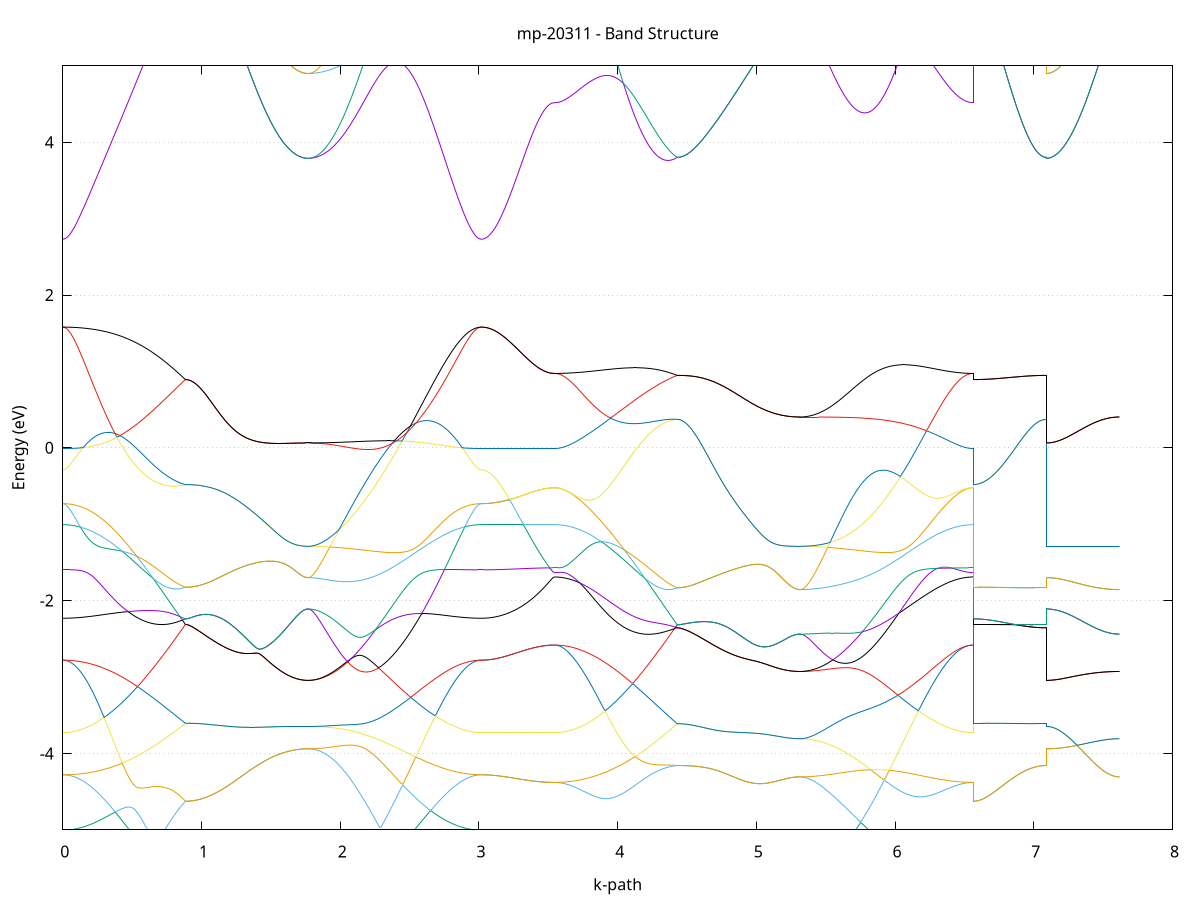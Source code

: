 set title 'mp-20311 - Band Structure'
set xlabel 'k-path'
set ylabel 'Energy (eV)'
set grid y
set yrange [-5:5]
set terminal png size 800,600
set output 'mp-20311_bands_gnuplot.png'
plot '-' using 1:2 with lines notitle, '-' using 1:2 with lines notitle, '-' using 1:2 with lines notitle, '-' using 1:2 with lines notitle, '-' using 1:2 with lines notitle, '-' using 1:2 with lines notitle, '-' using 1:2 with lines notitle, '-' using 1:2 with lines notitle, '-' using 1:2 with lines notitle, '-' using 1:2 with lines notitle, '-' using 1:2 with lines notitle, '-' using 1:2 with lines notitle, '-' using 1:2 with lines notitle, '-' using 1:2 with lines notitle, '-' using 1:2 with lines notitle, '-' using 1:2 with lines notitle, '-' using 1:2 with lines notitle, '-' using 1:2 with lines notitle, '-' using 1:2 with lines notitle, '-' using 1:2 with lines notitle, '-' using 1:2 with lines notitle, '-' using 1:2 with lines notitle, '-' using 1:2 with lines notitle, '-' using 1:2 with lines notitle, '-' using 1:2 with lines notitle, '-' using 1:2 with lines notitle, '-' using 1:2 with lines notitle, '-' using 1:2 with lines notitle, '-' using 1:2 with lines notitle, '-' using 1:2 with lines notitle, '-' using 1:2 with lines notitle, '-' using 1:2 with lines notitle, '-' using 1:2 with lines notitle, '-' using 1:2 with lines notitle, '-' using 1:2 with lines notitle, '-' using 1:2 with lines notitle
0.000000 -54.278356
0.009932 -54.278356
0.019865 -54.278356
0.029797 -54.278256
0.039729 -54.278156
0.049662 -54.278056
0.059594 -54.277856
0.069526 -54.277656
0.079459 -54.277456
0.089391 -54.277256
0.099324 -54.276956
0.109256 -54.276656
0.119188 -54.276356
0.129121 -54.275956
0.139053 -54.275556
0.148985 -54.275156
0.158918 -54.274756
0.168850 -54.274256
0.178782 -54.273756
0.188715 -54.273256
0.198647 -54.272656
0.208580 -54.272156
0.218512 -54.271456
0.228444 -54.270856
0.238377 -54.270156
0.248309 -54.269556
0.258241 -54.268856
0.268174 -54.268056
0.278106 -54.267256
0.288038 -54.266556
0.297971 -54.265656
0.307903 -54.264856
0.317835 -54.263956
0.327768 -54.263056
0.337700 -54.262156
0.347633 -54.261256
0.357565 -54.260256
0.367497 -54.259256
0.377430 -54.258256
0.387362 -54.257156
0.397294 -54.256156
0.407227 -54.255056
0.417159 -54.253956
0.427091 -54.252756
0.437024 -54.251656
0.446956 -54.250456
0.456888 -54.249256
0.466821 -54.247956
0.476753 -54.246756
0.486686 -54.245456
0.496618 -54.244156
0.506550 -54.242856
0.516483 -54.241556
0.526415 -54.240156
0.536347 -54.238856
0.546280 -54.237456
0.556212 -54.236056
0.566144 -54.234556
0.576077 -54.233156
0.586009 -54.231656
0.595941 -54.230156
0.605874 -54.228656
0.615806 -54.227156
0.625739 -54.225656
0.635671 -54.224056
0.645603 -54.222556
0.655536 -54.220956
0.665468 -54.219356
0.675400 -54.217756
0.685333 -54.216056
0.695265 -54.214456
0.705197 -54.212856
0.715130 -54.211156
0.725062 -54.209456
0.734994 -54.207756
0.744927 -54.206056
0.754859 -54.204356
0.764792 -54.202656
0.774724 -54.200956
0.784656 -54.199156
0.794589 -54.197456
0.804521 -54.195756
0.814453 -54.193956
0.824386 -54.192156
0.834318 -54.190456
0.844250 -54.188656
0.854183 -54.186956
0.864115 -54.185156
0.874047 -54.183556
0.883980 -54.182656
0.883980 -54.182656
0.893912 -54.183256
0.903845 -54.184756
0.913777 -54.186556
0.923709 -54.188556
0.933642 -54.190656
0.943574 -54.192756
0.953506 -54.194956
0.963439 -54.197156
0.973371 -54.199256
0.983303 -54.201456
0.993236 -54.203656
1.003168 -54.205856
1.013100 -54.207956
1.023033 -54.210156
1.032965 -54.212256
1.042898 -54.214456
1.052830 -54.216556
1.062762 -54.218756
1.072695 -54.220856
1.082627 -54.222956
1.092559 -54.225056
1.102492 -54.227156
1.112424 -54.229156
1.122356 -54.231256
1.132289 -54.233256
1.142221 -54.235356
1.152153 -54.237356
1.162086 -54.239356
1.172018 -54.241256
1.181951 -54.243256
1.191883 -54.245156
1.201815 -54.247156
1.211748 -54.248956
1.221680 -54.250856
1.231612 -54.252756
1.241545 -54.254556
1.251477 -54.256356
1.261409 -54.258156
1.271342 -54.259956
1.281274 -54.261656
1.291206 -54.263356
1.301139 -54.265056
1.311071 -54.266656
1.321004 -54.268356
1.330936 -54.269956
1.340868 -54.271456
1.350801 -54.273056
1.360733 -54.274556
1.370665 -54.276056
1.380598 -54.277556
1.390530 -54.278956
1.400462 -54.280356
1.410395 -54.281656
1.420327 -54.283056
1.430259 -54.284356
1.440192 -54.285556
1.450124 -54.286856
1.460057 -54.288056
1.469989 -54.289156
1.479921 -54.290356
1.489854 -54.291456
1.499786 -54.292456
1.509718 -54.293456
1.519651 -54.294456
1.529583 -54.295456
1.539515 -54.296356
1.549448 -54.297256
1.559380 -54.298056
1.569312 -54.298856
1.579245 -54.299656
1.589177 -54.300356
1.599110 -54.301056
1.609042 -54.301756
1.618974 -54.302356
1.628907 -54.302956
1.638839 -54.303456
1.648771 -54.303956
1.658704 -54.304456
1.668636 -54.304856
1.678568 -54.305256
1.688501 -54.305556
1.698433 -54.305856
1.708365 -54.306156
1.718298 -54.306356
1.728230 -54.306556
1.738163 -54.306656
1.748095 -54.306756
1.758027 -54.306856
1.767960 -54.306856
1.767960 -54.306856
1.777881 -54.306856
1.787803 -54.306856
1.797725 -54.306856
1.807647 -54.306756
1.817568 -54.306756
1.827490 -54.306656
1.837412 -54.306656
1.847333 -54.306556
1.857255 -54.306456
1.867177 -54.306456
1.877098 -54.306356
1.887020 -54.306256
1.896942 -54.306156
1.906864 -54.305956
1.916785 -54.305856
1.926707 -54.305756
1.936629 -54.305556
1.946551 -54.305456
1.956472 -54.305256
1.966394 -54.305156
1.976316 -54.304956
1.986237 -54.304756
1.996159 -54.304556
2.006081 -54.304356
2.016003 -54.304156
2.025924 -54.303956
2.035846 -54.303756
2.045768 -54.303556
2.055689 -54.303356
2.065611 -54.303056
2.075533 -54.302856
2.085455 -54.302556
2.095376 -54.302356
2.105298 -54.302056
2.115220 -54.301756
2.125141 -54.301556
2.135063 -54.301256
2.144985 -54.300956
2.154907 -54.300656
2.164828 -54.300356
2.174750 -54.300056
2.184672 -54.299756
2.194593 -54.299456
2.204515 -54.299156
2.214437 -54.298856
2.224359 -54.298456
2.234280 -54.298156
2.244202 -54.297856
2.254124 -54.297556
2.264045 -54.297156
2.273967 -54.296856
2.283889 -54.296456
2.293811 -54.296156
2.303732 -54.295856
2.313654 -54.295456
2.323576 -54.295156
2.333497 -54.294756
2.343419 -54.294456
2.353341 -54.294056
2.363263 -54.293656
2.373184 -54.293356
2.383106 -54.292956
2.393028 -54.292656
2.402949 -54.292256
2.412871 -54.291956
2.422793 -54.291556
2.432715 -54.291256
2.442636 -54.290856
2.452558 -54.290556
2.462480 -54.290156
2.472401 -54.289856
2.482323 -54.289456
2.492245 -54.289156
2.502167 -54.288756
2.512088 -54.288456
2.522010 -54.288056
2.531932 -54.287756
2.541853 -54.287456
2.551775 -54.287056
2.561697 -54.286756
2.571619 -54.286456
2.581540 -54.286156
2.591462 -54.285856
2.601384 -54.285456
2.611306 -54.285156
2.621227 -54.284856
2.631149 -54.284556
2.641071 -54.284256
2.650992 -54.284056
2.660914 -54.283756
2.670836 -54.283456
2.680758 -54.283156
2.690679 -54.282956
2.700601 -54.282656
2.710523 -54.282456
2.720444 -54.282156
2.730366 -54.281956
2.740288 -54.281656
2.750210 -54.281456
2.760131 -54.281256
2.770053 -54.281056
2.779975 -54.280856
2.789896 -54.280656
2.799818 -54.280456
2.809740 -54.280256
2.819662 -54.280056
2.829583 -54.279956
2.839505 -54.279756
2.849427 -54.279656
2.859348 -54.279456
2.869270 -54.279356
2.879192 -54.279256
2.889114 -54.279156
2.899035 -54.278956
2.908957 -54.278856
2.918879 -54.278856
2.928800 -54.278756
2.938722 -54.278656
2.948644 -54.278556
2.958566 -54.278556
2.968487 -54.278456
2.978409 -54.278456
2.988331 -54.278456
2.998252 -54.278356
3.008174 -54.278356
3.018096 -54.278356
3.018096 -54.278356
3.028039 -54.278356
3.037983 -54.278356
3.047927 -54.278356
3.057870 -54.278356
3.067814 -54.278356
3.077757 -54.278356
3.087701 -54.278356
3.097645 -54.278356
3.107588 -54.278356
3.117532 -54.278356
3.127475 -54.278356
3.137419 -54.278356
3.147363 -54.278356
3.157306 -54.278356
3.167250 -54.278356
3.177193 -54.278356
3.187137 -54.278356
3.197081 -54.278356
3.207024 -54.278356
3.216968 -54.278356
3.226911 -54.278356
3.236855 -54.278356
3.246799 -54.278356
3.256742 -54.278356
3.266686 -54.278356
3.276629 -54.278356
3.286573 -54.278356
3.296516 -54.278356
3.306460 -54.278356
3.316404 -54.278356
3.326347 -54.278356
3.336291 -54.278356
3.346234 -54.278356
3.356178 -54.278356
3.366122 -54.278356
3.376065 -54.278356
3.386009 -54.278356
3.395952 -54.278356
3.405896 -54.278356
3.415840 -54.278356
3.425783 -54.278356
3.435727 -54.278356
3.445670 -54.278356
3.455614 -54.278356
3.465558 -54.278356
3.475501 -54.278356
3.485445 -54.278356
3.495388 -54.278356
3.505332 -54.278356
3.515276 -54.278356
3.525219 -54.278356
3.535163 -54.278356
3.545106 -54.278356
3.545106 -54.278356
3.555039 -54.278356
3.564971 -54.278256
3.574903 -54.278256
3.584836 -54.278156
3.594768 -54.277956
3.604700 -54.277856
3.614633 -54.277656
3.624565 -54.277456
3.634498 -54.277156
3.644430 -54.276956
3.654362 -54.276656
3.664295 -54.276256
3.674227 -54.275956
3.684159 -54.275556
3.694092 -54.275156
3.704024 -54.274756
3.713956 -54.274256
3.723889 -54.273756
3.733821 -54.273256
3.743753 -54.272656
3.753686 -54.272056
3.763618 -54.271456
3.773551 -54.270856
3.783483 -54.270256
3.793415 -54.269556
3.803348 -54.268856
3.813280 -54.268056
3.823212 -54.267256
3.833145 -54.266556
3.843077 -54.265656
3.853009 -54.264856
3.862942 -54.263956
3.872874 -54.263056
3.882806 -54.262156
3.892739 -54.261256
3.902671 -54.260256
3.912604 -54.259256
3.922536 -54.258256
3.932468 -54.257156
3.942401 -54.256156
3.952333 -54.255056
3.962265 -54.253956
3.972198 -54.252756
3.982130 -54.251656
3.992062 -54.250456
4.001995 -54.249256
4.011927 -54.248056
4.021859 -54.246756
4.031792 -54.245456
4.041724 -54.244156
4.051657 -54.242856
4.061589 -54.241556
4.071521 -54.240156
4.081454 -54.238856
4.091386 -54.237456
4.101318 -54.236056
4.111251 -54.234556
4.121183 -54.233156
4.131115 -54.231656
4.141048 -54.230156
4.150980 -54.228656
4.160913 -54.227156
4.170845 -54.225656
4.180777 -54.224056
4.190710 -54.222556
4.200642 -54.220956
4.210574 -54.219356
4.220507 -54.217756
4.230439 -54.216056
4.240371 -54.214456
4.250304 -54.212856
4.260236 -54.211156
4.270168 -54.209456
4.280101 -54.207756
4.290033 -54.206056
4.299965 -54.204356
4.309898 -54.202656
4.319830 -54.200956
4.329763 -54.199156
4.339695 -54.197456
4.349627 -54.195756
4.359560 -54.193956
4.369492 -54.192156
4.379424 -54.190456
4.389357 -54.188656
4.399289 -54.186956
4.409221 -54.185156
4.419154 -54.183556
4.429086 -54.182656
4.429086 -54.182656
4.439019 -54.183256
4.448951 -54.184756
4.458883 -54.186556
4.468816 -54.188556
4.478748 -54.190656
4.488680 -54.192756
4.498613 -54.194956
4.508545 -54.197156
4.518477 -54.199256
4.528410 -54.201456
4.538342 -54.203656
4.548274 -54.205856
4.558207 -54.207956
4.568139 -54.210156
4.578072 -54.212256
4.588004 -54.214456
4.597936 -54.216556
4.607869 -54.218756
4.617801 -54.220856
4.627733 -54.222956
4.637666 -54.225056
4.647598 -54.227156
4.657530 -54.229156
4.667463 -54.231256
4.677395 -54.233256
4.687327 -54.235356
4.697260 -54.237356
4.707192 -54.239356
4.717125 -54.241256
4.727057 -54.243256
4.736989 -54.245156
4.746922 -54.247156
4.756854 -54.249056
4.766786 -54.250856
4.776719 -54.252756
4.786651 -54.254556
4.796583 -54.256356
4.806516 -54.258156
4.816448 -54.259956
4.826380 -54.261656
4.836313 -54.263356
4.846245 -54.265056
4.856178 -54.266656
4.866110 -54.268356
4.876042 -54.269956
4.885975 -54.271456
4.895907 -54.273056
4.905839 -54.274556
4.915772 -54.276056
4.925704 -54.277556
4.935636 -54.278956
4.945569 -54.280356
4.955501 -54.281656
4.965433 -54.283056
4.975366 -54.284356
4.985298 -54.285556
4.995231 -54.286856
5.005163 -54.288056
5.015095 -54.289156
5.025028 -54.290356
5.034960 -54.291456
5.044892 -54.292456
5.054825 -54.293556
5.064757 -54.294456
5.074689 -54.295456
5.084622 -54.296356
5.094554 -54.297256
5.104486 -54.298056
5.114419 -54.298856
5.124351 -54.299656
5.134284 -54.300356
5.144216 -54.301056
5.154148 -54.301756
5.164081 -54.302356
5.174013 -54.302956
5.183945 -54.303456
5.193878 -54.303956
5.203810 -54.304456
5.213742 -54.304856
5.223675 -54.305256
5.233607 -54.305556
5.243539 -54.305856
5.253472 -54.306156
5.263404 -54.306356
5.273337 -54.306556
5.283269 -54.306656
5.293201 -54.306756
5.303134 -54.306856
5.313066 -54.306856
5.313066 -54.306856
5.322988 -54.306856
5.332909 -54.306856
5.342831 -54.306856
5.352753 -54.306756
5.362675 -54.306756
5.372596 -54.306756
5.382518 -54.306656
5.392440 -54.306556
5.402361 -54.306556
5.412283 -54.306456
5.422205 -54.306356
5.432127 -54.306256
5.442048 -54.306156
5.451970 -54.306056
5.461892 -54.305856
5.471813 -54.305756
5.481735 -54.305656
5.491657 -54.305456
5.501579 -54.305256
5.511500 -54.305156
5.521422 -54.304956
5.531344 -54.304756
5.541265 -54.304556
5.551187 -54.304356
5.561109 -54.304156
5.571031 -54.303956
5.580952 -54.303756
5.590874 -54.303556
5.600796 -54.303256
5.610717 -54.303056
5.620639 -54.302856
5.630561 -54.302556
5.640483 -54.302356
5.650404 -54.302056
5.660326 -54.301756
5.670248 -54.301556
5.680169 -54.301256
5.690091 -54.300956
5.700013 -54.300656
5.709935 -54.300356
5.719856 -54.300056
5.729778 -54.299756
5.739700 -54.299456
5.749621 -54.299156
5.759543 -54.298856
5.769465 -54.298456
5.779387 -54.298156
5.789308 -54.297856
5.799230 -54.297556
5.809152 -54.297156
5.819073 -54.296856
5.828995 -54.296456
5.838917 -54.296156
5.848839 -54.295856
5.858760 -54.295456
5.868682 -54.295156
5.878604 -54.294756
5.888525 -54.294456
5.898447 -54.294056
5.908369 -54.293656
5.918291 -54.293356
5.928212 -54.292956
5.938134 -54.292656
5.948056 -54.292256
5.957978 -54.291956
5.967899 -54.291556
5.977821 -54.291256
5.987743 -54.290856
5.997664 -54.290456
6.007586 -54.290156
6.017508 -54.289856
6.027430 -54.289456
6.037351 -54.289156
6.047273 -54.288756
6.057195 -54.288456
6.067116 -54.288056
6.077038 -54.287756
6.086960 -54.287456
6.096882 -54.287056
6.106803 -54.286756
6.116725 -54.286456
6.126647 -54.286156
6.136568 -54.285856
6.146490 -54.285556
6.156412 -54.285156
6.166334 -54.284856
6.176255 -54.284656
6.186177 -54.284356
6.196099 -54.284056
6.206020 -54.283756
6.215942 -54.283456
6.225864 -54.283156
6.235786 -54.282956
6.245707 -54.282656
6.255629 -54.282456
6.265551 -54.282156
6.275472 -54.281956
6.285394 -54.281756
6.295316 -54.281456
6.305238 -54.281256
6.315159 -54.281056
6.325081 -54.280856
6.335003 -54.280656
6.344924 -54.280456
6.354846 -54.280256
6.364768 -54.280156
6.374690 -54.279956
6.384611 -54.279756
6.394533 -54.279656
6.404455 -54.279456
6.414376 -54.279356
6.424298 -54.279256
6.434220 -54.279056
6.444142 -54.278956
6.454063 -54.278856
6.463985 -54.278756
6.473907 -54.278756
6.483828 -54.278656
6.493750 -54.278556
6.503672 -54.278556
6.513594 -54.278456
6.523515 -54.278456
6.533437 -54.278356
6.543359 -54.278356
6.553280 -54.278356
6.563202 -54.278356
6.563202 -54.182656
6.573146 -54.182656
6.583089 -54.182656
6.593033 -54.182656
6.602977 -54.182656
6.612920 -54.182656
6.622864 -54.182656
6.632807 -54.182656
6.642751 -54.182656
6.652695 -54.182656
6.662638 -54.182656
6.672582 -54.182656
6.682525 -54.182656
6.692469 -54.182656
6.702413 -54.182656
6.712356 -54.182656
6.722300 -54.182656
6.732243 -54.182656
6.742187 -54.182656
6.752130 -54.182656
6.762074 -54.182656
6.772018 -54.182656
6.781961 -54.182656
6.791905 -54.182656
6.801848 -54.182656
6.811792 -54.182656
6.821736 -54.182656
6.831679 -54.182656
6.841623 -54.182656
6.851566 -54.182656
6.861510 -54.182656
6.871454 -54.182656
6.881397 -54.182656
6.891341 -54.182656
6.901284 -54.182656
6.911228 -54.182656
6.921172 -54.182656
6.931115 -54.182656
6.941059 -54.182656
6.951002 -54.182656
6.960946 -54.182656
6.970890 -54.182656
6.980833 -54.182656
6.990777 -54.182656
7.000720 -54.182656
7.010664 -54.182656
7.020608 -54.182656
7.030551 -54.182656
7.040495 -54.182656
7.050438 -54.182656
7.060382 -54.182656
7.070325 -54.182656
7.080269 -54.182656
7.090213 -54.182656
7.090213 -54.306856
7.100156 -54.306856
7.110100 -54.306856
7.120043 -54.306856
7.129987 -54.306856
7.139931 -54.306856
7.149874 -54.306856
7.159818 -54.306856
7.169761 -54.306856
7.179705 -54.306856
7.189649 -54.306856
7.199592 -54.306856
7.209536 -54.306856
7.219479 -54.306856
7.229423 -54.306856
7.239367 -54.306856
7.249310 -54.306856
7.259254 -54.306856
7.269197 -54.306856
7.279141 -54.306856
7.289085 -54.306856
7.299028 -54.306856
7.308972 -54.306856
7.318915 -54.306856
7.328859 -54.306856
7.338803 -54.306856
7.348746 -54.306856
7.358690 -54.306856
7.368633 -54.306856
7.378577 -54.306856
7.388520 -54.306856
7.398464 -54.306856
7.408408 -54.306856
7.418351 -54.306856
7.428295 -54.306856
7.438238 -54.306856
7.448182 -54.306856
7.458126 -54.306856
7.468069 -54.306856
7.478013 -54.306856
7.487956 -54.306856
7.497900 -54.306856
7.507844 -54.306856
7.517787 -54.306856
7.527731 -54.306856
7.537674 -54.306856
7.547618 -54.306856
7.557562 -54.306856
7.567505 -54.306856
7.577449 -54.306856
7.587392 -54.306856
7.597336 -54.306856
7.607280 -54.306856
7.617223 -54.306856
e
0.000000 -54.278356
0.009932 -54.278356
0.019865 -54.278256
0.029797 -54.278256
0.039729 -54.278156
0.049662 -54.277956
0.059594 -54.277756
0.069526 -54.277556
0.079459 -54.277356
0.089391 -54.277056
0.099324 -54.276756
0.109256 -54.276456
0.119188 -54.276156
0.129121 -54.275756
0.139053 -54.275256
0.148985 -54.274856
0.158918 -54.274356
0.168850 -54.273856
0.178782 -54.273256
0.188715 -54.272756
0.198647 -54.272156
0.208580 -54.271456
0.218512 -54.270856
0.228444 -54.270156
0.238377 -54.269356
0.248309 -54.268656
0.258241 -54.267856
0.268174 -54.267056
0.278106 -54.266256
0.288038 -54.265356
0.297971 -54.264456
0.307903 -54.263556
0.317835 -54.262556
0.327768 -54.261656
0.337700 -54.260656
0.347633 -54.259556
0.357565 -54.258556
0.367497 -54.257456
0.377430 -54.256356
0.387362 -54.255256
0.397294 -54.254056
0.407227 -54.252856
0.417159 -54.251656
0.427091 -54.250456
0.437024 -54.249256
0.446956 -54.247956
0.456888 -54.246656
0.466821 -54.245356
0.476753 -54.244056
0.486686 -54.242656
0.496618 -54.241256
0.506550 -54.239856
0.516483 -54.238456
0.526415 -54.237056
0.536347 -54.235556
0.546280 -54.234056
0.556212 -54.232556
0.566144 -54.231056
0.576077 -54.229556
0.586009 -54.228056
0.595941 -54.226456
0.605874 -54.224856
0.615806 -54.223256
0.625739 -54.221656
0.635671 -54.220056
0.645603 -54.218456
0.655536 -54.216756
0.665468 -54.215156
0.675400 -54.213456
0.685333 -54.211756
0.695265 -54.210056
0.705197 -54.208356
0.715130 -54.206656
0.725062 -54.204956
0.734994 -54.203256
0.744927 -54.201456
0.754859 -54.199756
0.764792 -54.197956
0.774724 -54.196156
0.784656 -54.194456
0.794589 -54.192656
0.804521 -54.190856
0.814453 -54.189056
0.824386 -54.187356
0.834318 -54.185556
0.844250 -54.183756
0.854183 -54.181956
0.864115 -54.180256
0.874047 -54.179156
0.883980 -54.180156
0.883980 -54.180156
0.893912 -54.181456
0.903845 -54.183556
0.913777 -54.185756
0.923709 -54.187956
0.933642 -54.190156
0.943574 -54.192356
0.953506 -54.194556
0.963439 -54.196756
0.973371 -54.198956
0.983303 -54.201156
0.993236 -54.203356
1.003168 -54.205556
1.013100 -54.207756
1.023033 -54.209956
1.032965 -54.212156
1.042898 -54.214256
1.052830 -54.216456
1.062762 -54.218556
1.072695 -54.220756
1.082627 -54.222856
1.092559 -54.224956
1.102492 -54.227056
1.112424 -54.229056
1.122356 -54.231156
1.132289 -54.233256
1.142221 -54.235256
1.152153 -54.237256
1.162086 -54.239256
1.172018 -54.241256
1.181951 -54.243156
1.191883 -54.245156
1.201815 -54.247056
1.211748 -54.248956
1.221680 -54.250856
1.231612 -54.252656
1.241545 -54.254556
1.251477 -54.256356
1.261409 -54.258056
1.271342 -54.259856
1.281274 -54.261556
1.291206 -54.263356
1.301139 -54.264956
1.311071 -54.266656
1.321004 -54.268256
1.330936 -54.269856
1.340868 -54.271456
1.350801 -54.273056
1.360733 -54.274556
1.370665 -54.276056
1.380598 -54.277456
1.390530 -54.278956
1.400462 -54.280356
1.410395 -54.281656
1.420327 -54.282956
1.430259 -54.284256
1.440192 -54.285556
1.450124 -54.286856
1.460057 -54.288056
1.469989 -54.289156
1.479921 -54.290356
1.489854 -54.291356
1.499786 -54.292456
1.509718 -54.293456
1.519651 -54.294456
1.529583 -54.295456
1.539515 -54.296356
1.549448 -54.297256
1.559380 -54.298056
1.569312 -54.298856
1.579245 -54.299656
1.589177 -54.300356
1.599110 -54.301056
1.609042 -54.301756
1.618974 -54.302356
1.628907 -54.302956
1.638839 -54.303456
1.648771 -54.303956
1.658704 -54.304456
1.668636 -54.304856
1.678568 -54.305256
1.688501 -54.305556
1.698433 -54.305856
1.708365 -54.306156
1.718298 -54.306356
1.728230 -54.306556
1.738163 -54.306656
1.748095 -54.306756
1.758027 -54.306856
1.767960 -54.306856
1.767960 -54.306856
1.777881 -54.306856
1.787803 -54.306756
1.797725 -54.306556
1.807647 -54.306256
1.817568 -54.305956
1.827490 -54.305556
1.837412 -54.305156
1.847333 -54.304556
1.857255 -54.303956
1.867177 -54.303356
1.877098 -54.302556
1.887020 -54.301756
1.896942 -54.300856
1.906864 -54.299956
1.916785 -54.298856
1.926707 -54.297856
1.936629 -54.296656
1.946551 -54.295456
1.956472 -54.294156
1.966394 -54.292856
1.976316 -54.291456
1.986237 -54.289956
1.996159 -54.288456
2.006081 -54.286856
2.016003 -54.285156
2.025924 -54.283456
2.035846 -54.281756
2.045768 -54.279856
2.055689 -54.278056
2.065611 -54.276056
2.075533 -54.274056
2.085455 -54.272056
2.095376 -54.269956
2.105298 -54.267856
2.115220 -54.265656
2.125141 -54.263456
2.135063 -54.261156
2.144985 -54.258856
2.154907 -54.256456
2.164828 -54.254056
2.174750 -54.251656
2.184672 -54.249156
2.194593 -54.246656
2.204515 -54.244056
2.214437 -54.241456
2.224359 -54.238856
2.234280 -54.236256
2.244202 -54.233556
2.254124 -54.230856
2.264045 -54.228056
2.273967 -54.225356
2.283889 -54.222556
2.293811 -54.219756
2.303732 -54.216956
2.313654 -54.214156
2.323576 -54.211256
2.333497 -54.208456
2.343419 -54.205556
2.353341 -54.202656
2.363263 -54.199756
2.373184 -54.196856
2.383106 -54.193956
2.393028 -54.191056
2.402949 -54.188256
2.412871 -54.185356
2.422793 -54.182556
2.432715 -54.180156
2.442636 -54.181056
2.452558 -54.183656
2.462480 -54.186356
2.472401 -54.189056
2.482323 -54.191756
2.492245 -54.194456
2.502167 -54.197156
2.512088 -54.199856
2.522010 -54.202456
2.531932 -54.205056
2.541853 -54.207656
2.551775 -54.210256
2.561697 -54.212856
2.571619 -54.215356
2.581540 -54.217856
2.591462 -54.220256
2.601384 -54.222756
2.611306 -54.225156
2.621227 -54.227456
2.631149 -54.229756
2.641071 -54.232056
2.650992 -54.234256
2.660914 -54.236456
2.670836 -54.238656
2.680758 -54.240756
2.690679 -54.242756
2.700601 -54.244856
2.710523 -54.246756
2.720444 -54.248656
2.730366 -54.250556
2.740288 -54.252356
2.750210 -54.254156
2.760131 -54.255856
2.770053 -54.257456
2.779975 -54.259056
2.789896 -54.260556
2.799818 -54.262056
2.809740 -54.263456
2.819662 -54.264856
2.829583 -54.266156
2.839505 -54.267356
2.849427 -54.268556
2.859348 -54.269656
2.869270 -54.270656
2.879192 -54.271656
2.889114 -54.272556
2.899035 -54.273456
2.908957 -54.274256
2.918879 -54.274956
2.928800 -54.275556
2.938722 -54.276156
2.948644 -54.276656
2.958566 -54.277156
2.968487 -54.277556
2.978409 -54.277856
2.988331 -54.278056
2.998252 -54.278256
3.008174 -54.278356
3.018096 -54.278356
3.018096 -54.278356
3.028039 -54.278356
3.037983 -54.278356
3.047927 -54.278356
3.057870 -54.278356
3.067814 -54.278356
3.077757 -54.278356
3.087701 -54.278356
3.097645 -54.278356
3.107588 -54.278356
3.117532 -54.278356
3.127475 -54.278356
3.137419 -54.278356
3.147363 -54.278356
3.157306 -54.278356
3.167250 -54.278356
3.177193 -54.278356
3.187137 -54.278356
3.197081 -54.278356
3.207024 -54.278356
3.216968 -54.278356
3.226911 -54.278356
3.236855 -54.278356
3.246799 -54.278356
3.256742 -54.278356
3.266686 -54.278356
3.276629 -54.278356
3.286573 -54.278356
3.296516 -54.278356
3.306460 -54.278356
3.316404 -54.278356
3.326347 -54.278356
3.336291 -54.278356
3.346234 -54.278356
3.356178 -54.278356
3.366122 -54.278356
3.376065 -54.278356
3.386009 -54.278356
3.395952 -54.278356
3.405896 -54.278356
3.415840 -54.278356
3.425783 -54.278356
3.435727 -54.278356
3.445670 -54.278356
3.455614 -54.278356
3.465558 -54.278356
3.475501 -54.278356
3.485445 -54.278356
3.495388 -54.278356
3.505332 -54.278356
3.515276 -54.278356
3.525219 -54.278356
3.535163 -54.278356
3.545106 -54.278356
3.545106 -54.278356
3.555039 -54.278356
3.564971 -54.278256
3.574903 -54.278256
3.584836 -54.278156
3.594768 -54.277956
3.604700 -54.277756
3.614633 -54.277556
3.624565 -54.277356
3.634498 -54.277056
3.644430 -54.276756
3.654362 -54.276456
3.664295 -54.276056
3.674227 -54.275656
3.684159 -54.275256
3.694092 -54.274856
3.704024 -54.274356
3.713956 -54.273856
3.723889 -54.273256
3.733821 -54.272656
3.743753 -54.272056
3.753686 -54.271456
3.763618 -54.270756
3.773551 -54.270056
3.783483 -54.269356
3.793415 -54.268656
3.803348 -54.267856
3.813280 -54.267056
3.823212 -54.266156
3.833145 -54.265356
3.843077 -54.264456
3.853009 -54.263556
3.862942 -54.262556
3.872874 -54.261556
3.882806 -54.260556
3.892739 -54.259556
3.902671 -54.258556
3.912604 -54.257456
3.922536 -54.256356
3.932468 -54.255256
3.942401 -54.254056
3.952333 -54.252856
3.962265 -54.251656
3.972198 -54.250456
3.982130 -54.249256
3.992062 -54.247956
4.001995 -54.246656
4.011927 -54.245356
4.021859 -54.244056
4.031792 -54.242656
4.041724 -54.241256
4.051657 -54.239856
4.061589 -54.238456
4.071521 -54.237056
4.081454 -54.235556
4.091386 -54.234056
4.101318 -54.232556
4.111251 -54.231056
4.121183 -54.229556
4.131115 -54.228056
4.141048 -54.226456
4.150980 -54.224856
4.160913 -54.223256
4.170845 -54.221656
4.180777 -54.220056
4.190710 -54.218456
4.200642 -54.216756
4.210574 -54.215156
4.220507 -54.213456
4.230439 -54.211756
4.240371 -54.210056
4.250304 -54.208356
4.260236 -54.206656
4.270168 -54.204956
4.280101 -54.203256
4.290033 -54.201456
4.299965 -54.199756
4.309898 -54.197956
4.319830 -54.196156
4.329763 -54.194456
4.339695 -54.192656
4.349627 -54.190856
4.359560 -54.189056
4.369492 -54.187356
4.379424 -54.185556
4.389357 -54.183756
4.399289 -54.181956
4.409221 -54.180256
4.419154 -54.179156
4.429086 -54.180156
4.429086 -54.180156
4.439019 -54.181456
4.448951 -54.183556
4.458883 -54.185756
4.468816 -54.187956
4.478748 -54.190156
4.488680 -54.192356
4.498613 -54.194556
4.508545 -54.196756
4.518477 -54.198956
4.528410 -54.201156
4.538342 -54.203356
4.548274 -54.205556
4.558207 -54.207756
4.568139 -54.209956
4.578072 -54.212156
4.588004 -54.214256
4.597936 -54.216456
4.607869 -54.218556
4.617801 -54.220756
4.627733 -54.222856
4.637666 -54.224956
4.647598 -54.227056
4.657530 -54.229056
4.667463 -54.231156
4.677395 -54.233256
4.687327 -54.235256
4.697260 -54.237256
4.707192 -54.239256
4.717125 -54.241256
4.727057 -54.243156
4.736989 -54.245156
4.746922 -54.247056
4.756854 -54.248956
4.766786 -54.250856
4.776719 -54.252656
4.786651 -54.254456
4.796583 -54.256356
4.806516 -54.258056
4.816448 -54.259856
4.826380 -54.261556
4.836313 -54.263356
4.846245 -54.264956
4.856178 -54.266656
4.866110 -54.268256
4.876042 -54.269856
4.885975 -54.271456
4.895907 -54.273056
4.905839 -54.274556
4.915772 -54.276056
4.925704 -54.277456
4.935636 -54.278956
4.945569 -54.280356
4.955501 -54.281656
4.965433 -54.283056
4.975366 -54.284356
4.985298 -54.285556
4.995231 -54.286856
5.005163 -54.288056
5.015095 -54.289156
5.025028 -54.290356
5.034960 -54.291456
5.044892 -54.292456
5.054825 -54.293456
5.064757 -54.294456
5.074689 -54.295456
5.084622 -54.296356
5.094554 -54.297256
5.104486 -54.298056
5.114419 -54.298856
5.124351 -54.299656
5.134284 -54.300356
5.144216 -54.301056
5.154148 -54.301756
5.164081 -54.302356
5.174013 -54.302956
5.183945 -54.303456
5.193878 -54.303956
5.203810 -54.304456
5.213742 -54.304856
5.223675 -54.305256
5.233607 -54.305556
5.243539 -54.305856
5.253472 -54.306156
5.263404 -54.306356
5.273337 -54.306556
5.283269 -54.306656
5.293201 -54.306756
5.303134 -54.306856
5.313066 -54.306856
5.313066 -54.306856
5.322988 -54.306856
5.332909 -54.306756
5.342831 -54.306556
5.352753 -54.306256
5.362675 -54.305956
5.372596 -54.305556
5.382518 -54.305156
5.392440 -54.304556
5.402361 -54.303956
5.412283 -54.303256
5.422205 -54.302556
5.432127 -54.301756
5.442048 -54.300856
5.451970 -54.299956
5.461892 -54.298856
5.471813 -54.297856
5.481735 -54.296656
5.491657 -54.295456
5.501579 -54.294156
5.511500 -54.292856
5.521422 -54.291456
5.531344 -54.289956
5.541265 -54.288456
5.551187 -54.286856
5.561109 -54.285156
5.571031 -54.283456
5.580952 -54.281756
5.590874 -54.279856
5.600796 -54.278056
5.610717 -54.276056
5.620639 -54.274156
5.630561 -54.272056
5.640483 -54.269956
5.650404 -54.267856
5.660326 -54.265656
5.670248 -54.263456
5.680169 -54.261156
5.690091 -54.258856
5.700013 -54.256456
5.709935 -54.254056
5.719856 -54.251656
5.729778 -54.249156
5.739700 -54.246656
5.749621 -54.244056
5.759543 -54.241456
5.769465 -54.238856
5.779387 -54.236156
5.789308 -54.233556
5.799230 -54.230856
5.809152 -54.228056
5.819073 -54.225356
5.828995 -54.222556
5.838917 -54.219756
5.848839 -54.216956
5.858760 -54.214156
5.868682 -54.211256
5.878604 -54.208456
5.888525 -54.205556
5.898447 -54.202656
5.908369 -54.199756
5.918291 -54.196856
5.928212 -54.193956
5.938134 -54.191056
5.948056 -54.188256
5.957978 -54.185356
5.967899 -54.182556
5.977821 -54.180156
5.987743 -54.181056
5.997664 -54.183656
6.007586 -54.186356
6.017508 -54.189056
6.027430 -54.191756
6.037351 -54.194456
6.047273 -54.197156
6.057195 -54.199856
6.067116 -54.202456
6.077038 -54.205056
6.086960 -54.207656
6.096882 -54.210256
6.106803 -54.212856
6.116725 -54.215356
6.126647 -54.217856
6.136568 -54.220256
6.146490 -54.222756
6.156412 -54.225156
6.166334 -54.227456
6.176255 -54.229756
6.186177 -54.232056
6.196099 -54.234256
6.206020 -54.236456
6.215942 -54.238656
6.225864 -54.240756
6.235786 -54.242856
6.245707 -54.244856
6.255629 -54.246756
6.265551 -54.248656
6.275472 -54.250556
6.285394 -54.252356
6.295316 -54.254156
6.305238 -54.255856
6.315159 -54.257456
6.325081 -54.259056
6.335003 -54.260556
6.344924 -54.262056
6.354846 -54.263456
6.364768 -54.264856
6.374690 -54.266156
6.384611 -54.267356
6.394533 -54.268556
6.404455 -54.269656
6.414376 -54.270656
6.424298 -54.271656
6.434220 -54.272556
6.444142 -54.273456
6.454063 -54.274156
6.463985 -54.274956
6.473907 -54.275556
6.483828 -54.276156
6.493750 -54.276656
6.503672 -54.277156
6.513594 -54.277456
6.523515 -54.277856
6.533437 -54.278056
6.543359 -54.278256
6.553280 -54.278356
6.563202 -54.278356
6.563202 -54.180156
6.573146 -54.180156
6.583089 -54.180156
6.593033 -54.180156
6.602977 -54.180156
6.612920 -54.180156
6.622864 -54.180156
6.632807 -54.180156
6.642751 -54.180156
6.652695 -54.180156
6.662638 -54.180156
6.672582 -54.180156
6.682525 -54.180156
6.692469 -54.180156
6.702413 -54.180156
6.712356 -54.180156
6.722300 -54.180156
6.732243 -54.180156
6.742187 -54.180156
6.752130 -54.180156
6.762074 -54.180156
6.772018 -54.180156
6.781961 -54.180156
6.791905 -54.180156
6.801848 -54.180156
6.811792 -54.180156
6.821736 -54.180156
6.831679 -54.180156
6.841623 -54.180156
6.851566 -54.180156
6.861510 -54.180156
6.871454 -54.180156
6.881397 -54.180156
6.891341 -54.180156
6.901284 -54.180156
6.911228 -54.180156
6.921172 -54.180156
6.931115 -54.180156
6.941059 -54.180156
6.951002 -54.180156
6.960946 -54.180156
6.970890 -54.180156
6.980833 -54.180156
6.990777 -54.180156
7.000720 -54.180156
7.010664 -54.180156
7.020608 -54.180156
7.030551 -54.180156
7.040495 -54.180156
7.050438 -54.180156
7.060382 -54.180156
7.070325 -54.180156
7.080269 -54.180156
7.090213 -54.180156
7.090213 -54.306856
7.100156 -54.306856
7.110100 -54.306856
7.120043 -54.306856
7.129987 -54.306856
7.139931 -54.306856
7.149874 -54.306856
7.159818 -54.306856
7.169761 -54.306856
7.179705 -54.306856
7.189649 -54.306856
7.199592 -54.306856
7.209536 -54.306856
7.219479 -54.306856
7.229423 -54.306856
7.239367 -54.306856
7.249310 -54.306856
7.259254 -54.306856
7.269197 -54.306856
7.279141 -54.306856
7.289085 -54.306856
7.299028 -54.306856
7.308972 -54.306856
7.318915 -54.306856
7.328859 -54.306856
7.338803 -54.306856
7.348746 -54.306856
7.358690 -54.306856
7.368633 -54.306856
7.378577 -54.306856
7.388520 -54.306856
7.398464 -54.306856
7.408408 -54.306856
7.418351 -54.306856
7.428295 -54.306856
7.438238 -54.306856
7.448182 -54.306856
7.458126 -54.306856
7.468069 -54.306856
7.478013 -54.306856
7.487956 -54.306856
7.497900 -54.306856
7.507844 -54.306856
7.517787 -54.306856
7.527731 -54.306856
7.537674 -54.306856
7.547618 -54.306856
7.557562 -54.306856
7.567505 -54.306856
7.577449 -54.306856
7.587392 -54.306856
7.597336 -54.306856
7.607280 -54.306856
7.617223 -54.306856
e
0.000000 -54.073756
0.009932 -54.073756
0.019865 -54.073856
0.029797 -54.073956
0.039729 -54.074056
0.049662 -54.074156
0.059594 -54.074356
0.069526 -54.074656
0.079459 -54.074856
0.089391 -54.075156
0.099324 -54.075456
0.109256 -54.075856
0.119188 -54.076256
0.129121 -54.076756
0.139053 -54.077156
0.148985 -54.077656
0.158918 -54.078256
0.168850 -54.078756
0.178782 -54.079356
0.188715 -54.080056
0.198647 -54.080656
0.208580 -54.081356
0.218512 -54.082156
0.228444 -54.082856
0.238377 -54.083656
0.248309 -54.084556
0.258241 -54.085356
0.268174 -54.086256
0.278106 -54.087156
0.288038 -54.088156
0.297971 -54.089156
0.307903 -54.090156
0.317835 -54.091156
0.327768 -54.092256
0.337700 -54.093356
0.347633 -54.094456
0.357565 -54.095556
0.367497 -54.096756
0.377430 -54.097956
0.387362 -54.099256
0.397294 -54.100456
0.407227 -54.101756
0.417159 -54.103056
0.427091 -54.104356
0.437024 -54.105756
0.446956 -54.107056
0.456888 -54.108456
0.466821 -54.109856
0.476753 -54.111356
0.486686 -54.112756
0.496618 -54.114256
0.506550 -54.115756
0.516483 -54.117256
0.526415 -54.118756
0.536347 -54.120356
0.546280 -54.121956
0.556212 -54.123456
0.566144 -54.125156
0.576077 -54.126756
0.586009 -54.128356
0.595941 -54.130056
0.605874 -54.131656
0.615806 -54.133356
0.625739 -54.135056
0.635671 -54.136756
0.645603 -54.138456
0.655536 -54.140156
0.665468 -54.141856
0.675400 -54.143656
0.685333 -54.145356
0.695265 -54.147156
0.705197 -54.148856
0.715130 -54.150656
0.725062 -54.152456
0.734994 -54.154256
0.744927 -54.156056
0.754859 -54.157856
0.764792 -54.159556
0.774724 -54.161456
0.784656 -54.163256
0.794589 -54.165056
0.804521 -54.166856
0.814453 -54.168656
0.824386 -54.170456
0.834318 -54.172256
0.844250 -54.174056
0.854183 -54.175756
0.864115 -54.177556
0.874047 -54.178656
0.883980 -54.177656
0.883980 -54.177656
0.893912 -54.176356
0.903845 -54.174256
0.913777 -54.172056
0.923709 -54.169856
0.933642 -54.167656
0.943574 -54.165456
0.953506 -54.163256
0.963439 -54.161056
0.973371 -54.158856
0.983303 -54.156656
0.993236 -54.154556
1.003168 -54.152356
1.013100 -54.150156
1.023033 -54.148056
1.032965 -54.145856
1.042898 -54.143756
1.052830 -54.141656
1.062762 -54.139456
1.072695 -54.137356
1.082627 -54.135356
1.092559 -54.133256
1.102492 -54.131156
1.112424 -54.129156
1.122356 -54.127156
1.132289 -54.125156
1.142221 -54.123156
1.152153 -54.121156
1.162086 -54.119156
1.172018 -54.117256
1.181951 -54.115356
1.191883 -54.113456
1.201815 -54.111556
1.211748 -54.109756
1.221680 -54.107856
1.231612 -54.106056
1.241545 -54.104356
1.251477 -54.102556
1.261409 -54.100856
1.271342 -54.099056
1.281274 -54.097456
1.291206 -54.095756
1.301139 -54.094156
1.311071 -54.092556
1.321004 -54.090956
1.330936 -54.089356
1.340868 -54.087856
1.350801 -54.086356
1.360733 -54.084856
1.370665 -54.083456
1.380598 -54.082056
1.390530 -54.080656
1.400462 -54.079356
1.410395 -54.077956
1.420327 -54.076756
1.430259 -54.075456
1.440192 -54.074256
1.450124 -54.073056
1.460057 -54.071856
1.469989 -54.070756
1.479921 -54.069656
1.489854 -54.068656
1.499786 -54.067556
1.509718 -54.066656
1.519651 -54.065656
1.529583 -54.064756
1.539515 -54.063856
1.549448 -54.063056
1.559380 -54.062256
1.569312 -54.061456
1.579245 -54.060756
1.589177 -54.060056
1.599110 -54.059356
1.609042 -54.058756
1.618974 -54.058156
1.628907 -54.057556
1.638839 -54.057056
1.648771 -54.056556
1.658704 -54.056156
1.668636 -54.055756
1.678568 -54.055356
1.688501 -54.055056
1.698433 -54.054756
1.708365 -54.054556
1.718298 -54.054256
1.728230 -54.054156
1.738163 -54.053956
1.748095 -54.053856
1.758027 -54.053856
1.767960 -54.053856
1.767960 -54.053856
1.777881 -54.053856
1.787803 -54.053956
1.797725 -54.054156
1.807647 -54.054356
1.817568 -54.054656
1.827490 -54.055056
1.837412 -54.055556
1.847333 -54.056056
1.857255 -54.056656
1.867177 -54.057356
1.877098 -54.058056
1.887020 -54.058856
1.896942 -54.059756
1.906864 -54.060656
1.916785 -54.061656
1.926707 -54.062756
1.936629 -54.063856
1.946551 -54.065056
1.956472 -54.066356
1.966394 -54.067656
1.976316 -54.069056
1.986237 -54.070456
1.996159 -54.071956
2.006081 -54.073556
2.016003 -54.075156
2.025924 -54.076856
2.035846 -54.078556
2.045768 -54.080356
2.055689 -54.082156
2.065611 -54.084056
2.075533 -54.086056
2.085455 -54.088056
2.095376 -54.090056
2.105298 -54.092156
2.115220 -54.094356
2.125141 -54.096456
2.135063 -54.098756
2.144985 -54.100956
2.154907 -54.103256
2.164828 -54.105656
2.174750 -54.108056
2.184672 -54.110456
2.194593 -54.112856
2.204515 -54.115356
2.214437 -54.117956
2.224359 -54.120456
2.234280 -54.123056
2.244202 -54.125656
2.254124 -54.128256
2.264045 -54.130956
2.273967 -54.133556
2.283889 -54.136256
2.293811 -54.138956
2.303732 -54.141756
2.313654 -54.144456
2.323576 -54.147256
2.333497 -54.149956
2.343419 -54.152756
2.353341 -54.155556
2.363263 -54.158356
2.373184 -54.161056
2.383106 -54.163856
2.393028 -54.166656
2.402949 -54.169456
2.412871 -54.172256
2.422793 -54.174956
2.432715 -54.177256
2.442636 -54.176156
2.452558 -54.173456
2.462480 -54.170656
2.472401 -54.167856
2.482323 -54.165056
2.492245 -54.162156
2.502167 -54.159356
2.512088 -54.156556
2.522010 -54.153856
2.531932 -54.151056
2.541853 -54.148356
2.551775 -54.145656
2.561697 -54.142956
2.571619 -54.140356
2.581540 -54.137656
2.591462 -54.135156
2.601384 -54.132556
2.611306 -54.130056
2.621227 -54.127556
2.631149 -54.125156
2.641071 -54.122756
2.650992 -54.120356
2.660914 -54.118056
2.670836 -54.115856
2.680758 -54.113556
2.690679 -54.111456
2.700601 -54.109256
2.710523 -54.107256
2.720444 -54.105156
2.730366 -54.103256
2.740288 -54.101356
2.750210 -54.099456
2.760131 -54.097656
2.770053 -54.095956
2.779975 -54.094256
2.789896 -54.092656
2.799818 -54.091056
2.809740 -54.089556
2.819662 -54.088156
2.829583 -54.086756
2.839505 -54.085456
2.849427 -54.084156
2.859348 -54.083056
2.869270 -54.081856
2.879192 -54.080856
2.889114 -54.079856
2.899035 -54.078956
2.908957 -54.078156
2.918879 -54.077356
2.928800 -54.076756
2.938722 -54.076056
2.948644 -54.075556
2.958566 -54.075056
2.968487 -54.074656
2.978409 -54.074356
2.988331 -54.074056
2.998252 -54.073956
3.008174 -54.073756
3.018096 -54.073756
3.018096 -54.073756
3.028039 -54.073756
3.037983 -54.073756
3.047927 -54.073756
3.057870 -54.073756
3.067814 -54.073756
3.077757 -54.073756
3.087701 -54.073756
3.097645 -54.073756
3.107588 -54.073756
3.117532 -54.073756
3.127475 -54.073756
3.137419 -54.073756
3.147363 -54.073756
3.157306 -54.073756
3.167250 -54.073756
3.177193 -54.073756
3.187137 -54.073756
3.197081 -54.073756
3.207024 -54.073756
3.216968 -54.073756
3.226911 -54.073756
3.236855 -54.073756
3.246799 -54.073756
3.256742 -54.073756
3.266686 -54.073756
3.276629 -54.073756
3.286573 -54.073756
3.296516 -54.073756
3.306460 -54.073756
3.316404 -54.073756
3.326347 -54.073756
3.336291 -54.073756
3.346234 -54.073756
3.356178 -54.073756
3.366122 -54.073756
3.376065 -54.073756
3.386009 -54.073756
3.395952 -54.073756
3.405896 -54.073756
3.415840 -54.073756
3.425783 -54.073756
3.435727 -54.073756
3.445670 -54.073756
3.455614 -54.073756
3.465558 -54.073756
3.475501 -54.073756
3.485445 -54.073756
3.495388 -54.073756
3.505332 -54.073756
3.515276 -54.073756
3.525219 -54.073756
3.535163 -54.073756
3.545106 -54.073756
3.545106 -54.073756
3.555039 -54.073756
3.564971 -54.073856
3.574903 -54.073956
3.584836 -54.074056
3.594768 -54.074156
3.604700 -54.074356
3.614633 -54.074656
3.624565 -54.074856
3.634498 -54.075156
3.644430 -54.075556
3.654362 -54.075856
3.664295 -54.076256
3.674227 -54.076756
3.684159 -54.077156
3.694092 -54.077656
3.704024 -54.078256
3.713956 -54.078756
3.723889 -54.079356
3.733821 -54.080056
3.743753 -54.080756
3.753686 -54.081456
3.763618 -54.082156
3.773551 -54.082856
3.783483 -54.083656
3.793415 -54.084556
3.803348 -54.085356
3.813280 -54.086256
3.823212 -54.087156
3.833145 -54.088156
3.843077 -54.089156
3.853009 -54.090156
3.862942 -54.091156
3.872874 -54.092256
3.882806 -54.093356
3.892739 -54.094456
3.902671 -54.095656
3.912604 -54.096756
3.922536 -54.097956
3.932468 -54.099256
3.942401 -54.100456
3.952333 -54.101756
3.962265 -54.103056
3.972198 -54.104356
3.982130 -54.105656
3.992062 -54.107056
4.001995 -54.108456
4.011927 -54.109856
4.021859 -54.111356
4.031792 -54.112756
4.041724 -54.114256
4.051657 -54.115756
4.061589 -54.117256
4.071521 -54.118756
4.081454 -54.120356
4.091386 -54.121956
4.101318 -54.123456
4.111251 -54.125156
4.121183 -54.126756
4.131115 -54.128356
4.141048 -54.129956
4.150980 -54.131656
4.160913 -54.133356
4.170845 -54.135056
4.180777 -54.136756
4.190710 -54.138456
4.200642 -54.140156
4.210574 -54.141856
4.220507 -54.143656
4.230439 -54.145356
4.240371 -54.147156
4.250304 -54.148856
4.260236 -54.150656
4.270168 -54.152456
4.280101 -54.154256
4.290033 -54.156056
4.299965 -54.157856
4.309898 -54.159656
4.319830 -54.161456
4.329763 -54.163256
4.339695 -54.165056
4.349627 -54.166856
4.359560 -54.168656
4.369492 -54.170456
4.379424 -54.172256
4.389357 -54.174056
4.399289 -54.175856
4.409221 -54.177556
4.419154 -54.178656
4.429086 -54.177656
4.429086 -54.177656
4.439019 -54.176356
4.448951 -54.174256
4.458883 -54.172156
4.468816 -54.169956
4.478748 -54.167656
4.488680 -54.165456
4.498613 -54.163256
4.508545 -54.161056
4.518477 -54.158856
4.528410 -54.156656
4.538342 -54.154556
4.548274 -54.152356
4.558207 -54.150156
4.568139 -54.148056
4.578072 -54.145856
4.588004 -54.143756
4.597936 -54.141656
4.607869 -54.139556
4.617801 -54.137456
4.627733 -54.135356
4.637666 -54.133256
4.647598 -54.131156
4.657530 -54.129156
4.667463 -54.127156
4.677395 -54.125156
4.687327 -54.123156
4.697260 -54.121156
4.707192 -54.119256
4.717125 -54.117256
4.727057 -54.115356
4.736989 -54.113456
4.746922 -54.111556
4.756854 -54.109756
4.766786 -54.107956
4.776719 -54.106056
4.786651 -54.104356
4.796583 -54.102556
4.806516 -54.100856
4.816448 -54.099156
4.826380 -54.097456
4.836313 -54.095756
4.846245 -54.094156
4.856178 -54.092556
4.866110 -54.090956
4.876042 -54.089356
4.885975 -54.087856
4.895907 -54.086356
4.905839 -54.084856
4.915772 -54.083456
4.925704 -54.082056
4.935636 -54.080656
4.945569 -54.079356
4.955501 -54.077956
4.965433 -54.076756
4.975366 -54.075456
4.985298 -54.074256
4.995231 -54.073056
5.005163 -54.071856
5.015095 -54.070756
5.025028 -54.069656
5.034960 -54.068656
5.044892 -54.067656
5.054825 -54.066656
5.064757 -54.065656
5.074689 -54.064756
5.084622 -54.063856
5.094554 -54.063056
5.104486 -54.062256
5.114419 -54.061456
5.124351 -54.060756
5.134284 -54.059956
5.144216 -54.059356
5.154148 -54.058756
5.164081 -54.058156
5.174013 -54.057556
5.183945 -54.057056
5.193878 -54.056556
5.203810 -54.056156
5.213742 -54.055756
5.223675 -54.055356
5.233607 -54.055056
5.243539 -54.054756
5.253472 -54.054556
5.263404 -54.054256
5.273337 -54.054156
5.283269 -54.053956
5.293201 -54.053856
5.303134 -54.053856
5.313066 -54.053856
5.313066 -54.053856
5.322988 -54.053856
5.332909 -54.053956
5.342831 -54.054156
5.352753 -54.054356
5.362675 -54.054656
5.372596 -54.055056
5.382518 -54.055556
5.392440 -54.056056
5.402361 -54.056656
5.412283 -54.057356
5.422205 -54.058056
5.432127 -54.058856
5.442048 -54.059756
5.451970 -54.060656
5.461892 -54.061656
5.471813 -54.062756
5.481735 -54.063856
5.491657 -54.065056
5.501579 -54.066356
5.511500 -54.067656
5.521422 -54.069056
5.531344 -54.070456
5.541265 -54.071956
5.551187 -54.073556
5.561109 -54.075156
5.571031 -54.076856
5.580952 -54.078556
5.590874 -54.080356
5.600796 -54.082156
5.610717 -54.084056
5.620639 -54.086056
5.630561 -54.088056
5.640483 -54.090056
5.650404 -54.092156
5.660326 -54.094356
5.670248 -54.096456
5.680169 -54.098756
5.690091 -54.100956
5.700013 -54.103256
5.709935 -54.105656
5.719856 -54.108056
5.729778 -54.110456
5.739700 -54.112856
5.749621 -54.115356
5.759543 -54.117856
5.769465 -54.120456
5.779387 -54.123056
5.789308 -54.125656
5.799230 -54.128256
5.809152 -54.130956
5.819073 -54.133556
5.828995 -54.136256
5.838917 -54.138956
5.848839 -54.141756
5.858760 -54.144456
5.868682 -54.147256
5.878604 -54.149956
5.888525 -54.152756
5.898447 -54.155556
5.908369 -54.158356
5.918291 -54.161056
5.928212 -54.163856
5.938134 -54.166656
5.948056 -54.169456
5.957978 -54.172256
5.967899 -54.174956
5.977821 -54.177256
5.987743 -54.176156
5.997664 -54.173456
6.007586 -54.170656
6.017508 -54.167856
6.027430 -54.164956
6.037351 -54.162156
6.047273 -54.159356
6.057195 -54.156556
6.067116 -54.153756
6.077038 -54.151056
6.086960 -54.148356
6.096882 -54.145656
6.106803 -54.142956
6.116725 -54.140256
6.126647 -54.137656
6.136568 -54.135156
6.146490 -54.132556
6.156412 -54.130056
6.166334 -54.127556
6.176255 -54.125156
6.186177 -54.122756
6.196099 -54.120356
6.206020 -54.118056
6.215942 -54.115856
6.225864 -54.113556
6.235786 -54.111456
6.245707 -54.109256
6.255629 -54.107256
6.265551 -54.105156
6.275472 -54.103256
6.285394 -54.101356
6.295316 -54.099456
6.305238 -54.097656
6.315159 -54.095956
6.325081 -54.094256
6.335003 -54.092656
6.344924 -54.091056
6.354846 -54.089556
6.364768 -54.088156
6.374690 -54.086756
6.384611 -54.085456
6.394533 -54.084156
6.404455 -54.083056
6.414376 -54.081956
6.424298 -54.080856
6.434220 -54.079856
6.444142 -54.078956
6.454063 -54.078156
6.463985 -54.077356
6.473907 -54.076756
6.483828 -54.076056
6.493750 -54.075556
6.503672 -54.075056
6.513594 -54.074656
6.523515 -54.074356
6.533437 -54.074056
6.543359 -54.073856
6.553280 -54.073756
6.563202 -54.073756
6.563202 -54.177656
6.573146 -54.177656
6.583089 -54.177656
6.593033 -54.177656
6.602977 -54.177656
6.612920 -54.177656
6.622864 -54.177656
6.632807 -54.177656
6.642751 -54.177656
6.652695 -54.177656
6.662638 -54.177656
6.672582 -54.177656
6.682525 -54.177656
6.692469 -54.177656
6.702413 -54.177656
6.712356 -54.177656
6.722300 -54.177656
6.732243 -54.177656
6.742187 -54.177656
6.752130 -54.177656
6.762074 -54.177656
6.772018 -54.177656
6.781961 -54.177656
6.791905 -54.177656
6.801848 -54.177656
6.811792 -54.177656
6.821736 -54.177656
6.831679 -54.177656
6.841623 -54.177656
6.851566 -54.177656
6.861510 -54.177656
6.871454 -54.177656
6.881397 -54.177656
6.891341 -54.177656
6.901284 -54.177656
6.911228 -54.177656
6.921172 -54.177656
6.931115 -54.177656
6.941059 -54.177656
6.951002 -54.177656
6.960946 -54.177656
6.970890 -54.177656
6.980833 -54.177656
6.990777 -54.177656
7.000720 -54.177656
7.010664 -54.177656
7.020608 -54.177656
7.030551 -54.177656
7.040495 -54.177656
7.050438 -54.177656
7.060382 -54.177656
7.070325 -54.177656
7.080269 -54.177656
7.090213 -54.177656
7.090213 -54.053856
7.100156 -54.053856
7.110100 -54.053856
7.120043 -54.053856
7.129987 -54.053856
7.139931 -54.053856
7.149874 -54.053856
7.159818 -54.053856
7.169761 -54.053856
7.179705 -54.053856
7.189649 -54.053856
7.199592 -54.053856
7.209536 -54.053856
7.219479 -54.053856
7.229423 -54.053856
7.239367 -54.053856
7.249310 -54.053856
7.259254 -54.053856
7.269197 -54.053856
7.279141 -54.053856
7.289085 -54.053856
7.299028 -54.053856
7.308972 -54.053856
7.318915 -54.053856
7.328859 -54.053856
7.338803 -54.053856
7.348746 -54.053856
7.358690 -54.053856
7.368633 -54.053856
7.378577 -54.053856
7.388520 -54.053856
7.398464 -54.053856
7.408408 -54.053856
7.418351 -54.053856
7.428295 -54.053856
7.438238 -54.053856
7.448182 -54.053856
7.458126 -54.053856
7.468069 -54.053856
7.478013 -54.053856
7.487956 -54.053856
7.497900 -54.053856
7.507844 -54.053856
7.517787 -54.053856
7.527731 -54.053856
7.537674 -54.053856
7.547618 -54.053856
7.557562 -54.053856
7.567505 -54.053856
7.577449 -54.053856
7.587392 -54.053856
7.597336 -54.053856
7.607280 -54.053856
7.617223 -54.053856
e
0.000000 -54.073756
0.009932 -54.073756
0.019865 -54.073856
0.029797 -54.073856
0.039729 -54.074056
0.049662 -54.074156
0.059594 -54.074356
0.069526 -54.074556
0.079459 -54.074756
0.089391 -54.075056
0.099324 -54.075356
0.109256 -54.075656
0.119188 -54.076056
0.129121 -54.076456
0.139053 -54.076856
0.148985 -54.077356
0.158918 -54.077856
0.168850 -54.078356
0.178782 -54.078956
0.188715 -54.079456
0.198647 -54.080156
0.208580 -54.080756
0.218512 -54.081456
0.228444 -54.082156
0.238377 -54.082856
0.248309 -54.083656
0.258241 -54.084356
0.268174 -54.085256
0.278106 -54.086056
0.288038 -54.086956
0.297971 -54.087856
0.307903 -54.088756
0.317835 -54.089756
0.327768 -54.090756
0.337700 -54.091756
0.347633 -54.092756
0.357565 -54.093856
0.367497 -54.094956
0.377430 -54.096056
0.387362 -54.097156
0.397294 -54.098356
0.407227 -54.099556
0.417159 -54.100756
0.427091 -54.101956
0.437024 -54.103256
0.446956 -54.104556
0.456888 -54.105856
0.466821 -54.107156
0.476753 -54.108556
0.486686 -54.109856
0.496618 -54.111256
0.506550 -54.112656
0.516483 -54.114156
0.526415 -54.115556
0.536347 -54.117056
0.546280 -54.118556
0.556212 -54.120056
0.566144 -54.121556
0.576077 -54.123056
0.586009 -54.124656
0.595941 -54.126256
0.605874 -54.127856
0.615806 -54.129456
0.625739 -54.131056
0.635671 -54.132656
0.645603 -54.134356
0.655536 -54.135956
0.665468 -54.137656
0.675400 -54.139356
0.685333 -54.141056
0.695265 -54.142756
0.705197 -54.144456
0.715130 -54.146156
0.725062 -54.147856
0.734994 -54.149656
0.744927 -54.151356
0.754859 -54.153156
0.764792 -54.154856
0.774724 -54.156656
0.784656 -54.158456
0.794589 -54.160156
0.804521 -54.161956
0.814453 -54.163756
0.824386 -54.165556
0.834318 -54.167356
0.844250 -54.169156
0.854183 -54.170856
0.864115 -54.172656
0.874047 -54.174256
0.883980 -54.175156
0.883980 -54.175156
0.893912 -54.174556
0.903845 -54.173056
0.913777 -54.171256
0.923709 -54.169256
0.933642 -54.167156
0.943574 -54.165056
0.953506 -54.162856
0.963439 -54.160756
0.973371 -54.158556
0.983303 -54.156456
0.993236 -54.154256
1.003168 -54.152156
1.013100 -54.149956
1.023033 -54.147856
1.032965 -54.145656
1.042898 -54.143556
1.052830 -54.141456
1.062762 -54.139356
1.072695 -54.137256
1.082627 -54.135156
1.092559 -54.133156
1.102492 -54.131056
1.112424 -54.129056
1.122356 -54.127056
1.132289 -54.125056
1.142221 -54.123056
1.152153 -54.121056
1.162086 -54.119156
1.172018 -54.117156
1.181951 -54.115256
1.191883 -54.113356
1.201815 -54.111556
1.211748 -54.109656
1.221680 -54.107856
1.231612 -54.106056
1.241545 -54.104256
1.251477 -54.102456
1.261409 -54.100756
1.271342 -54.099056
1.281274 -54.097356
1.291206 -54.095756
1.301139 -54.094056
1.311071 -54.092456
1.321004 -54.090856
1.330936 -54.089356
1.340868 -54.087856
1.350801 -54.086356
1.360733 -54.084856
1.370665 -54.083456
1.380598 -54.082056
1.390530 -54.080656
1.400462 -54.079256
1.410395 -54.077956
1.420327 -54.076656
1.430259 -54.075456
1.440192 -54.074256
1.450124 -54.073056
1.460057 -54.071856
1.469989 -54.070756
1.479921 -54.069656
1.489854 -54.068656
1.499786 -54.067556
1.509718 -54.066656
1.519651 -54.065656
1.529583 -54.064756
1.539515 -54.063856
1.549448 -54.063056
1.559380 -54.062256
1.569312 -54.061456
1.579245 -54.060656
1.589177 -54.059956
1.599110 -54.059356
1.609042 -54.058756
1.618974 -54.058156
1.628907 -54.057556
1.638839 -54.057056
1.648771 -54.056556
1.658704 -54.056156
1.668636 -54.055756
1.678568 -54.055356
1.688501 -54.055056
1.698433 -54.054756
1.708365 -54.054556
1.718298 -54.054256
1.728230 -54.054156
1.738163 -54.053956
1.748095 -54.053856
1.758027 -54.053856
1.767960 -54.053856
1.767960 -54.053856
1.777881 -54.053856
1.787803 -54.053856
1.797725 -54.053856
1.807647 -54.053856
1.817568 -54.053856
1.827490 -54.053956
1.837412 -54.053956
1.847333 -54.054056
1.857255 -54.054056
1.867177 -54.054156
1.877098 -54.054156
1.887020 -54.054256
1.896942 -54.054356
1.906864 -54.054456
1.916785 -54.054456
1.926707 -54.054556
1.936629 -54.054656
1.946551 -54.054756
1.956472 -54.054956
1.966394 -54.055056
1.976316 -54.055156
1.986237 -54.055256
1.996159 -54.055456
2.006081 -54.055556
2.016003 -54.055656
2.025924 -54.055856
2.035846 -54.055956
2.045768 -54.056156
2.055689 -54.056356
2.065611 -54.056456
2.075533 -54.056656
2.085455 -54.056856
2.095376 -54.057056
2.105298 -54.057156
2.115220 -54.057356
2.125141 -54.057556
2.135063 -54.057756
2.144985 -54.057956
2.154907 -54.058156
2.164828 -54.058356
2.174750 -54.058556
2.184672 -54.058856
2.194593 -54.059056
2.204515 -54.059256
2.214437 -54.059456
2.224359 -54.059656
2.234280 -54.059956
2.244202 -54.060156
2.254124 -54.060356
2.264045 -54.060656
2.273967 -54.060856
2.283889 -54.061056
2.293811 -54.061356
2.303732 -54.061556
2.313654 -54.061856
2.323576 -54.062056
2.333497 -54.062356
2.343419 -54.062556
2.353341 -54.062756
2.363263 -54.063056
2.373184 -54.063256
2.383106 -54.063556
2.393028 -54.063756
2.402949 -54.064056
2.412871 -54.064256
2.422793 -54.064556
2.432715 -54.064756
2.442636 -54.065056
2.452558 -54.065256
2.462480 -54.065556
2.472401 -54.065756
2.482323 -54.066056
2.492245 -54.066256
2.502167 -54.066456
2.512088 -54.066756
2.522010 -54.066956
2.531932 -54.067156
2.541853 -54.067456
2.551775 -54.067656
2.561697 -54.067856
2.571619 -54.068156
2.581540 -54.068356
2.591462 -54.068556
2.601384 -54.068756
2.611306 -54.068956
2.621227 -54.069256
2.631149 -54.069456
2.641071 -54.069656
2.650992 -54.069856
2.660914 -54.070056
2.670836 -54.070156
2.680758 -54.070356
2.690679 -54.070556
2.700601 -54.070756
2.710523 -54.070956
2.720444 -54.071056
2.730366 -54.071256
2.740288 -54.071456
2.750210 -54.071556
2.760131 -54.071756
2.770053 -54.071856
2.779975 -54.072056
2.789896 -54.072156
2.799818 -54.072256
2.809740 -54.072456
2.819662 -54.072556
2.829583 -54.072656
2.839505 -54.072756
2.849427 -54.072856
2.859348 -54.072956
2.869270 -54.073056
2.879192 -54.073156
2.889114 -54.073256
2.899035 -54.073356
2.908957 -54.073356
2.918879 -54.073456
2.928800 -54.073456
2.938722 -54.073556
2.948644 -54.073656
2.958566 -54.073656
2.968487 -54.073656
2.978409 -54.073756
2.988331 -54.073756
2.998252 -54.073756
3.008174 -54.073756
3.018096 -54.073756
3.018096 -54.073756
3.028039 -54.073756
3.037983 -54.073756
3.047927 -54.073756
3.057870 -54.073756
3.067814 -54.073756
3.077757 -54.073756
3.087701 -54.073756
3.097645 -54.073756
3.107588 -54.073756
3.117532 -54.073756
3.127475 -54.073756
3.137419 -54.073756
3.147363 -54.073756
3.157306 -54.073756
3.167250 -54.073756
3.177193 -54.073756
3.187137 -54.073756
3.197081 -54.073756
3.207024 -54.073756
3.216968 -54.073756
3.226911 -54.073756
3.236855 -54.073756
3.246799 -54.073756
3.256742 -54.073756
3.266686 -54.073756
3.276629 -54.073756
3.286573 -54.073756
3.296516 -54.073756
3.306460 -54.073756
3.316404 -54.073756
3.326347 -54.073756
3.336291 -54.073756
3.346234 -54.073756
3.356178 -54.073756
3.366122 -54.073756
3.376065 -54.073756
3.386009 -54.073756
3.395952 -54.073756
3.405896 -54.073756
3.415840 -54.073756
3.425783 -54.073756
3.435727 -54.073756
3.445670 -54.073756
3.455614 -54.073756
3.465558 -54.073756
3.475501 -54.073756
3.485445 -54.073756
3.495388 -54.073756
3.505332 -54.073756
3.515276 -54.073756
3.525219 -54.073756
3.535163 -54.073756
3.545106 -54.073756
3.545106 -54.073756
3.555039 -54.073756
3.564971 -54.073856
3.574903 -54.073856
3.584836 -54.074056
3.594768 -54.074156
3.604700 -54.074356
3.614633 -54.074556
3.624565 -54.074756
3.634498 -54.075056
3.644430 -54.075356
3.654362 -54.075656
3.664295 -54.076056
3.674227 -54.076456
3.684159 -54.076856
3.694092 -54.077356
3.704024 -54.077856
3.713956 -54.078356
3.723889 -54.078956
3.733821 -54.079456
3.743753 -54.080156
3.753686 -54.080756
3.763618 -54.081456
3.773551 -54.082156
3.783483 -54.082856
3.793415 -54.083656
3.803348 -54.084456
3.813280 -54.085256
3.823212 -54.086056
3.833145 -54.086956
3.843077 -54.087856
3.853009 -54.088756
3.862942 -54.089756
3.872874 -54.090756
3.882806 -54.091756
3.892739 -54.092756
3.902671 -54.093856
3.912604 -54.094956
3.922536 -54.096056
3.932468 -54.097256
3.942401 -54.098356
3.952333 -54.099556
3.962265 -54.100756
3.972198 -54.102056
3.982130 -54.103256
3.992062 -54.104556
4.001995 -54.105856
4.011927 -54.107156
4.021859 -54.108556
4.031792 -54.109956
4.041724 -54.111256
4.051657 -54.112756
4.061589 -54.114156
4.071521 -54.115556
4.081454 -54.117056
4.091386 -54.118556
4.101318 -54.120056
4.111251 -54.121556
4.121183 -54.123156
4.131115 -54.124656
4.141048 -54.126256
4.150980 -54.127856
4.160913 -54.129456
4.170845 -54.131056
4.180777 -54.132656
4.190710 -54.134356
4.200642 -54.135956
4.210574 -54.137656
4.220507 -54.139356
4.230439 -54.141056
4.240371 -54.142756
4.250304 -54.144456
4.260236 -54.146156
4.270168 -54.147856
4.280101 -54.149656
4.290033 -54.151356
4.299965 -54.153156
4.309898 -54.154856
4.319830 -54.156656
4.329763 -54.158456
4.339695 -54.160156
4.349627 -54.161956
4.359560 -54.163756
4.369492 -54.165556
4.379424 -54.167356
4.389357 -54.169156
4.399289 -54.170856
4.409221 -54.172656
4.419154 -54.174256
4.429086 -54.175156
4.429086 -54.175156
4.439019 -54.174556
4.448951 -54.173056
4.458883 -54.171256
4.468816 -54.169256
4.478748 -54.167156
4.488680 -54.165056
4.498613 -54.162956
4.508545 -54.160756
4.518477 -54.158556
4.528410 -54.156456
4.538342 -54.154256
4.548274 -54.152156
4.558207 -54.149956
4.568139 -54.147856
4.578072 -54.145756
4.588004 -54.143556
4.597936 -54.141456
4.607869 -54.139356
4.617801 -54.137256
4.627733 -54.135156
4.637666 -54.133156
4.647598 -54.131056
4.657530 -54.129056
4.667463 -54.127056
4.677395 -54.125056
4.687327 -54.123056
4.697260 -54.121056
4.707192 -54.119156
4.717125 -54.117156
4.727057 -54.115256
4.736989 -54.113356
4.746922 -54.111556
4.756854 -54.109656
4.766786 -54.107856
4.776719 -54.106056
4.786651 -54.104256
4.796583 -54.102456
4.806516 -54.100756
4.816448 -54.099056
4.826380 -54.097356
4.836313 -54.095756
4.846245 -54.094056
4.856178 -54.092456
4.866110 -54.090856
4.876042 -54.089356
4.885975 -54.087856
4.895907 -54.086356
4.905839 -54.084856
4.915772 -54.083456
4.925704 -54.082056
4.935636 -54.080656
4.945569 -54.079256
4.955501 -54.077956
4.965433 -54.076656
4.975366 -54.075456
4.985298 -54.074256
4.995231 -54.073056
5.005163 -54.071856
5.015095 -54.070756
5.025028 -54.069656
5.034960 -54.068656
5.044892 -54.067556
5.054825 -54.066656
5.064757 -54.065656
5.074689 -54.064756
5.084622 -54.063856
5.094554 -54.063056
5.104486 -54.062256
5.114419 -54.061456
5.124351 -54.060656
5.134284 -54.059956
5.144216 -54.059356
5.154148 -54.058756
5.164081 -54.058156
5.174013 -54.057556
5.183945 -54.057056
5.193878 -54.056556
5.203810 -54.056156
5.213742 -54.055756
5.223675 -54.055356
5.233607 -54.055056
5.243539 -54.054756
5.253472 -54.054556
5.263404 -54.054256
5.273337 -54.054156
5.283269 -54.053956
5.293201 -54.053856
5.303134 -54.053856
5.313066 -54.053856
5.313066 -54.053856
5.322988 -54.053856
5.332909 -54.053856
5.342831 -54.053856
5.352753 -54.053856
5.362675 -54.053856
5.372596 -54.053956
5.382518 -54.053956
5.392440 -54.054056
5.402361 -54.054056
5.412283 -54.054156
5.422205 -54.054156
5.432127 -54.054256
5.442048 -54.054356
5.451970 -54.054456
5.461892 -54.054456
5.471813 -54.054556
5.481735 -54.054656
5.491657 -54.054756
5.501579 -54.054956
5.511500 -54.055056
5.521422 -54.055156
5.531344 -54.055256
5.541265 -54.055456
5.551187 -54.055556
5.561109 -54.055656
5.571031 -54.055856
5.580952 -54.055956
5.590874 -54.056156
5.600796 -54.056356
5.610717 -54.056456
5.620639 -54.056656
5.630561 -54.056856
5.640483 -54.057056
5.650404 -54.057156
5.660326 -54.057356
5.670248 -54.057556
5.680169 -54.057756
5.690091 -54.057956
5.700013 -54.058156
5.709935 -54.058356
5.719856 -54.058556
5.729778 -54.058856
5.739700 -54.059056
5.749621 -54.059256
5.759543 -54.059456
5.769465 -54.059656
5.779387 -54.059956
5.789308 -54.060156
5.799230 -54.060356
5.809152 -54.060656
5.819073 -54.060856
5.828995 -54.061056
5.838917 -54.061356
5.848839 -54.061556
5.858760 -54.061856
5.868682 -54.062056
5.878604 -54.062356
5.888525 -54.062556
5.898447 -54.062756
5.908369 -54.063056
5.918291 -54.063256
5.928212 -54.063556
5.938134 -54.063756
5.948056 -54.064056
5.957978 -54.064256
5.967899 -54.064556
5.977821 -54.064756
5.987743 -54.065056
5.997664 -54.065256
6.007586 -54.065556
6.017508 -54.065756
6.027430 -54.066056
6.037351 -54.066256
6.047273 -54.066456
6.057195 -54.066756
6.067116 -54.066956
6.077038 -54.067156
6.086960 -54.067456
6.096882 -54.067656
6.106803 -54.067856
6.116725 -54.068156
6.126647 -54.068356
6.136568 -54.068556
6.146490 -54.068756
6.156412 -54.068956
6.166334 -54.069156
6.176255 -54.069456
6.186177 -54.069656
6.196099 -54.069856
6.206020 -54.070056
6.215942 -54.070156
6.225864 -54.070356
6.235786 -54.070556
6.245707 -54.070756
6.255629 -54.070956
6.265551 -54.071056
6.275472 -54.071256
6.285394 -54.071456
6.295316 -54.071556
6.305238 -54.071756
6.315159 -54.071856
6.325081 -54.072056
6.335003 -54.072156
6.344924 -54.072256
6.354846 -54.072456
6.364768 -54.072556
6.374690 -54.072656
6.384611 -54.072756
6.394533 -54.072856
6.404455 -54.072956
6.414376 -54.073056
6.424298 -54.073156
6.434220 -54.073256
6.444142 -54.073356
6.454063 -54.073356
6.463985 -54.073456
6.473907 -54.073456
6.483828 -54.073556
6.493750 -54.073556
6.503672 -54.073656
6.513594 -54.073656
6.523515 -54.073656
6.533437 -54.073756
6.543359 -54.073756
6.553280 -54.073756
6.563202 -54.073756
6.563202 -54.175156
6.573146 -54.175156
6.583089 -54.175156
6.593033 -54.175156
6.602977 -54.175156
6.612920 -54.175156
6.622864 -54.175156
6.632807 -54.175156
6.642751 -54.175156
6.652695 -54.175156
6.662638 -54.175156
6.672582 -54.175156
6.682525 -54.175156
6.692469 -54.175156
6.702413 -54.175156
6.712356 -54.175156
6.722300 -54.175156
6.732243 -54.175156
6.742187 -54.175156
6.752130 -54.175156
6.762074 -54.175156
6.772018 -54.175156
6.781961 -54.175156
6.791905 -54.175156
6.801848 -54.175156
6.811792 -54.175156
6.821736 -54.175156
6.831679 -54.175156
6.841623 -54.175156
6.851566 -54.175156
6.861510 -54.175156
6.871454 -54.175156
6.881397 -54.175156
6.891341 -54.175156
6.901284 -54.175156
6.911228 -54.175156
6.921172 -54.175156
6.931115 -54.175156
6.941059 -54.175156
6.951002 -54.175156
6.960946 -54.175156
6.970890 -54.175156
6.980833 -54.175156
6.990777 -54.175156
7.000720 -54.175156
7.010664 -54.175156
7.020608 -54.175156
7.030551 -54.175156
7.040495 -54.175156
7.050438 -54.175156
7.060382 -54.175156
7.070325 -54.175156
7.080269 -54.175156
7.090213 -54.175156
7.090213 -54.053856
7.100156 -54.053856
7.110100 -54.053856
7.120043 -54.053856
7.129987 -54.053856
7.139931 -54.053856
7.149874 -54.053856
7.159818 -54.053856
7.169761 -54.053856
7.179705 -54.053856
7.189649 -54.053856
7.199592 -54.053856
7.209536 -54.053856
7.219479 -54.053856
7.229423 -54.053856
7.239367 -54.053856
7.249310 -54.053856
7.259254 -54.053856
7.269197 -54.053856
7.279141 -54.053856
7.289085 -54.053856
7.299028 -54.053856
7.308972 -54.053856
7.318915 -54.053856
7.328859 -54.053856
7.338803 -54.053856
7.348746 -54.053856
7.358690 -54.053856
7.368633 -54.053856
7.378577 -54.053856
7.388520 -54.053856
7.398464 -54.053856
7.408408 -54.053856
7.418351 -54.053856
7.428295 -54.053856
7.438238 -54.053856
7.448182 -54.053856
7.458126 -54.053856
7.468069 -54.053856
7.478013 -54.053856
7.487956 -54.053856
7.497900 -54.053856
7.507844 -54.053856
7.517787 -54.053856
7.527731 -54.053856
7.537674 -54.053856
7.547618 -54.053856
7.557562 -54.053856
7.567505 -54.053856
7.577449 -54.053856
7.587392 -54.053856
7.597336 -54.053856
7.607280 -54.053856
7.617223 -54.053856
e
0.000000 -53.957056
0.009932 -53.957056
0.019865 -53.957056
0.029797 -53.956956
0.039729 -53.956956
0.049662 -53.956956
0.059594 -53.956856
0.069526 -53.956856
0.079459 -53.956756
0.089391 -53.956656
0.099324 -53.956656
0.109256 -53.956556
0.119188 -53.956456
0.129121 -53.956356
0.139053 -53.956256
0.148985 -53.956156
0.158918 -53.955956
0.168850 -53.955856
0.178782 -53.955756
0.188715 -53.955556
0.198647 -53.955356
0.208580 -53.955256
0.218512 -53.955056
0.228444 -53.954856
0.238377 -53.954656
0.248309 -53.954456
0.258241 -53.954256
0.268174 -53.954056
0.278106 -53.953856
0.288038 -53.953656
0.297971 -53.953456
0.307903 -53.953156
0.317835 -53.952956
0.327768 -53.952656
0.337700 -53.952456
0.347633 -53.952156
0.357565 -53.951856
0.367497 -53.951656
0.377430 -53.951356
0.387362 -53.951056
0.397294 -53.950756
0.407227 -53.950456
0.417159 -53.950156
0.427091 -53.949856
0.437024 -53.949556
0.446956 -53.949156
0.456888 -53.948856
0.466821 -53.948556
0.476753 -53.948156
0.486686 -53.947856
0.496618 -53.947456
0.506550 -53.947156
0.516483 -53.946756
0.526415 -53.946356
0.536347 -53.946056
0.546280 -53.945656
0.556212 -53.945256
0.566144 -53.944856
0.576077 -53.944556
0.586009 -53.944156
0.595941 -53.943756
0.605874 -53.943356
0.615806 -53.942956
0.625739 -53.942556
0.635671 -53.942156
0.645603 -53.941656
0.655536 -53.941256
0.665468 -53.940856
0.675400 -53.940456
0.685333 -53.940056
0.695265 -53.939556
0.705197 -53.939156
0.715130 -53.938756
0.725062 -53.938356
0.734994 -53.937856
0.744927 -53.937456
0.754859 -53.937056
0.764792 -53.936556
0.774724 -53.936156
0.784656 -53.935756
0.794589 -53.935256
0.804521 -53.934856
0.814453 -53.934356
0.824386 -53.933956
0.834318 -53.933556
0.844250 -53.933156
0.854183 -53.932756
0.864115 -53.932356
0.874047 -53.932056
0.883980 -53.931956
0.883980 -53.931956
0.893912 -53.931956
0.903845 -53.931956
0.913777 -53.931956
0.923709 -53.931956
0.933642 -53.931956
0.943574 -53.931956
0.953506 -53.931956
0.963439 -53.931956
0.973371 -53.931956
0.983303 -53.931956
0.993236 -53.931956
1.003168 -53.931956
1.013100 -53.931956
1.023033 -53.931956
1.032965 -53.931856
1.042898 -53.931856
1.052830 -53.931856
1.062762 -53.931856
1.072695 -53.931856
1.082627 -53.931856
1.092559 -53.931856
1.102492 -53.931856
1.112424 -53.931856
1.122356 -53.931856
1.132289 -53.931856
1.142221 -53.931856
1.152153 -53.931856
1.162086 -53.931856
1.172018 -53.931756
1.181951 -53.931756
1.191883 -53.931756
1.201815 -53.931756
1.211748 -53.931756
1.221680 -53.931756
1.231612 -53.931756
1.241545 -53.931756
1.251477 -53.931756
1.261409 -53.931756
1.271342 -53.931756
1.281274 -53.931656
1.291206 -53.931656
1.301139 -53.931656
1.311071 -53.931656
1.321004 -53.931656
1.330936 -53.931656
1.340868 -53.931656
1.350801 -53.931656
1.360733 -53.931656
1.370665 -53.931656
1.380598 -53.931556
1.390530 -53.931556
1.400462 -53.931556
1.410395 -53.931556
1.420327 -53.931556
1.430259 -53.931556
1.440192 -53.931556
1.450124 -53.931556
1.460057 -53.931556
1.469989 -53.931456
1.479921 -53.931456
1.489854 -53.931456
1.499786 -53.931456
1.509718 -53.931456
1.519651 -53.931456
1.529583 -53.931456
1.539515 -53.931456
1.549448 -53.931456
1.559380 -53.931456
1.569312 -53.931456
1.579245 -53.931456
1.589177 -53.931456
1.599110 -53.931456
1.609042 -53.931356
1.618974 -53.931356
1.628907 -53.931356
1.638839 -53.931356
1.648771 -53.931356
1.658704 -53.931356
1.668636 -53.931356
1.678568 -53.931356
1.688501 -53.931356
1.698433 -53.931356
1.708365 -53.931356
1.718298 -53.931356
1.728230 -53.931356
1.738163 -53.931356
1.748095 -53.931356
1.758027 -53.931356
1.767960 -53.931356
1.767960 -53.931356
1.777881 -53.931356
1.787803 -53.931356
1.797725 -53.931356
1.807647 -53.931356
1.817568 -53.931356
1.827490 -53.931356
1.837412 -53.931356
1.847333 -53.931456
1.857255 -53.931456
1.867177 -53.931456
1.877098 -53.931556
1.887020 -53.931556
1.896942 -53.931656
1.906864 -53.931756
1.916785 -53.931756
1.926707 -53.931856
1.936629 -53.931956
1.946551 -53.932156
1.956472 -53.932256
1.966394 -53.932356
1.976316 -53.932556
1.986237 -53.932656
1.996159 -53.932856
2.006081 -53.933056
2.016003 -53.933156
2.025924 -53.933356
2.035846 -53.933556
2.045768 -53.933756
2.055689 -53.933956
2.065611 -53.934256
2.075533 -53.934456
2.085455 -53.934656
2.095376 -53.934856
2.105298 -53.935156
2.115220 -53.935356
2.125141 -53.935656
2.135063 -53.935856
2.144985 -53.936156
2.154907 -53.936456
2.164828 -53.936656
2.174750 -53.936956
2.184672 -53.937256
2.194593 -53.937556
2.204515 -53.937856
2.214437 -53.938156
2.224359 -53.938456
2.234280 -53.938756
2.244202 -53.939056
2.254124 -53.939356
2.264045 -53.939656
2.273967 -53.939956
2.283889 -53.940256
2.293811 -53.940556
2.303732 -53.940956
2.313654 -53.941256
2.323576 -53.941556
2.333497 -53.941856
2.343419 -53.942156
2.353341 -53.942556
2.363263 -53.942856
2.373184 -53.943156
2.383106 -53.943556
2.393028 -53.943856
2.402949 -53.944156
2.412871 -53.944456
2.422793 -53.944856
2.432715 -53.945156
2.442636 -53.945456
2.452558 -53.945856
2.462480 -53.946156
2.472401 -53.946456
2.482323 -53.946756
2.492245 -53.947056
2.502167 -53.947456
2.512088 -53.947756
2.522010 -53.948056
2.531932 -53.948356
2.541853 -53.948656
2.551775 -53.948956
2.561697 -53.949256
2.571619 -53.949556
2.581540 -53.949856
2.591462 -53.950156
2.601384 -53.950456
2.611306 -53.950756
2.621227 -53.950956
2.631149 -53.951256
2.641071 -53.951556
2.650992 -53.951856
2.660914 -53.952056
2.670836 -53.952356
2.680758 -53.952556
2.690679 -53.952856
2.700601 -53.953056
2.710523 -53.953256
2.720444 -53.953556
2.730366 -53.953756
2.740288 -53.953956
2.750210 -53.954156
2.760131 -53.954356
2.770053 -53.954556
2.779975 -53.954756
2.789896 -53.954956
2.799818 -53.955056
2.809740 -53.955256
2.819662 -53.955456
2.829583 -53.955556
2.839505 -53.955756
2.849427 -53.955856
2.859348 -53.955956
2.869270 -53.956156
2.879192 -53.956256
2.889114 -53.956356
2.899035 -53.956456
2.908957 -53.956556
2.918879 -53.956656
2.928800 -53.956656
2.938722 -53.956756
2.948644 -53.956856
2.958566 -53.956856
2.968487 -53.956956
2.978409 -53.956956
2.988331 -53.956956
2.998252 -53.957056
3.008174 -53.957056
3.018096 -53.957056
3.018096 -53.957056
3.028039 -53.957056
3.037983 -53.957056
3.047927 -53.957056
3.057870 -53.957056
3.067814 -53.957056
3.077757 -53.957056
3.087701 -53.957056
3.097645 -53.957056
3.107588 -53.957056
3.117532 -53.957056
3.127475 -53.957056
3.137419 -53.957056
3.147363 -53.957056
3.157306 -53.957056
3.167250 -53.957056
3.177193 -53.957056
3.187137 -53.957056
3.197081 -53.957056
3.207024 -53.957056
3.216968 -53.957056
3.226911 -53.957056
3.236855 -53.957056
3.246799 -53.957056
3.256742 -53.957056
3.266686 -53.957056
3.276629 -53.957056
3.286573 -53.957056
3.296516 -53.957056
3.306460 -53.957056
3.316404 -53.957056
3.326347 -53.957056
3.336291 -53.957056
3.346234 -53.957056
3.356178 -53.957056
3.366122 -53.957056
3.376065 -53.957056
3.386009 -53.957056
3.395952 -53.957056
3.405896 -53.957056
3.415840 -53.957056
3.425783 -53.957056
3.435727 -53.957056
3.445670 -53.957056
3.455614 -53.957056
3.465558 -53.957056
3.475501 -53.957056
3.485445 -53.957056
3.495388 -53.957056
3.505332 -53.957056
3.515276 -53.957056
3.525219 -53.957056
3.535163 -53.957056
3.545106 -53.957056
3.545106 -53.957056
3.555039 -53.957056
3.564971 -53.957056
3.574903 -53.956956
3.584836 -53.956956
3.594768 -53.956956
3.604700 -53.956856
3.614633 -53.956856
3.624565 -53.956756
3.634498 -53.956756
3.644430 -53.956656
3.654362 -53.956556
3.664295 -53.956456
3.674227 -53.956356
3.684159 -53.956256
3.694092 -53.956156
3.704024 -53.955956
3.713956 -53.955856
3.723889 -53.955756
3.733821 -53.955556
3.743753 -53.955456
3.753686 -53.955256
3.763618 -53.955056
3.773551 -53.954856
3.783483 -53.954756
3.793415 -53.954556
3.803348 -53.954356
3.813280 -53.954156
3.823212 -53.953856
3.833145 -53.953656
3.843077 -53.953456
3.853009 -53.953156
3.862942 -53.952956
3.872874 -53.952756
3.882806 -53.952456
3.892739 -53.952156
3.902671 -53.951956
3.912604 -53.951656
3.922536 -53.951356
3.932468 -53.951056
3.942401 -53.950756
3.952333 -53.950456
3.962265 -53.950156
3.972198 -53.949856
3.982130 -53.949556
3.992062 -53.949156
4.001995 -53.948856
4.011927 -53.948556
4.021859 -53.948156
4.031792 -53.947856
4.041724 -53.947456
4.051657 -53.947156
4.061589 -53.946756
4.071521 -53.946456
4.081454 -53.946056
4.091386 -53.945656
4.101318 -53.945256
4.111251 -53.944956
4.121183 -53.944556
4.131115 -53.944156
4.141048 -53.943756
4.150980 -53.943356
4.160913 -53.942956
4.170845 -53.942556
4.180777 -53.942156
4.190710 -53.941756
4.200642 -53.941256
4.210574 -53.940856
4.220507 -53.940456
4.230439 -53.940056
4.240371 -53.939656
4.250304 -53.939156
4.260236 -53.938756
4.270168 -53.938356
4.280101 -53.937856
4.290033 -53.937456
4.299965 -53.937056
4.309898 -53.936556
4.319830 -53.936156
4.329763 -53.935756
4.339695 -53.935256
4.349627 -53.934856
4.359560 -53.934456
4.369492 -53.933956
4.379424 -53.933556
4.389357 -53.933156
4.399289 -53.932756
4.409221 -53.932356
4.419154 -53.932056
4.429086 -53.931956
4.429086 -53.931956
4.439019 -53.931956
4.448951 -53.931956
4.458883 -53.931956
4.468816 -53.931956
4.478748 -53.931956
4.488680 -53.931956
4.498613 -53.931956
4.508545 -53.931956
4.518477 -53.931956
4.528410 -53.931956
4.538342 -53.931956
4.548274 -53.931956
4.558207 -53.931956
4.568139 -53.931956
4.578072 -53.931956
4.588004 -53.931856
4.597936 -53.931856
4.607869 -53.931856
4.617801 -53.931856
4.627733 -53.931856
4.637666 -53.931856
4.647598 -53.931856
4.657530 -53.931856
4.667463 -53.931856
4.677395 -53.931856
4.687327 -53.931856
4.697260 -53.931856
4.707192 -53.931856
4.717125 -53.931856
4.727057 -53.931756
4.736989 -53.931756
4.746922 -53.931756
4.756854 -53.931756
4.766786 -53.931756
4.776719 -53.931756
4.786651 -53.931756
4.796583 -53.931756
4.806516 -53.931756
4.816448 -53.931756
4.826380 -53.931656
4.836313 -53.931656
4.846245 -53.931656
4.856178 -53.931656
4.866110 -53.931656
4.876042 -53.931656
4.885975 -53.931656
4.895907 -53.931656
4.905839 -53.931656
4.915772 -53.931656
4.925704 -53.931556
4.935636 -53.931556
4.945569 -53.931556
4.955501 -53.931556
4.965433 -53.931556
4.975366 -53.931556
4.985298 -53.931556
4.995231 -53.931556
5.005163 -53.931556
5.015095 -53.931556
5.025028 -53.931456
5.034960 -53.931456
5.044892 -53.931456
5.054825 -53.931456
5.064757 -53.931456
5.074689 -53.931456
5.084622 -53.931456
5.094554 -53.931456
5.104486 -53.931456
5.114419 -53.931456
5.124351 -53.931456
5.134284 -53.931456
5.144216 -53.931456
5.154148 -53.931356
5.164081 -53.931356
5.174013 -53.931356
5.183945 -53.931356
5.193878 -53.931356
5.203810 -53.931356
5.213742 -53.931356
5.223675 -53.931356
5.233607 -53.931356
5.243539 -53.931356
5.253472 -53.931356
5.263404 -53.931356
5.273337 -53.931356
5.283269 -53.931356
5.293201 -53.931356
5.303134 -53.931356
5.313066 -53.931356
5.313066 -53.931356
5.322988 -53.931356
5.332909 -53.931356
5.342831 -53.931356
5.352753 -53.931356
5.362675 -53.931356
5.372596 -53.931356
5.382518 -53.931356
5.392440 -53.931456
5.402361 -53.931456
5.412283 -53.931456
5.422205 -53.931556
5.432127 -53.931556
5.442048 -53.931656
5.451970 -53.931756
5.461892 -53.931756
5.471813 -53.931856
5.481735 -53.932056
5.491657 -53.932156
5.501579 -53.932256
5.511500 -53.932356
5.521422 -53.932556
5.531344 -53.932656
5.541265 -53.932856
5.551187 -53.933056
5.561109 -53.933256
5.571031 -53.933356
5.580952 -53.933556
5.590874 -53.933756
5.600796 -53.934056
5.610717 -53.934256
5.620639 -53.934456
5.630561 -53.934656
5.640483 -53.934956
5.650404 -53.935156
5.660326 -53.935356
5.670248 -53.935656
5.680169 -53.935956
5.690091 -53.936156
5.700013 -53.936456
5.709935 -53.936656
5.719856 -53.936956
5.729778 -53.937256
5.739700 -53.937556
5.749621 -53.937856
5.759543 -53.938156
5.769465 -53.938456
5.779387 -53.938756
5.789308 -53.939056
5.799230 -53.939356
5.809152 -53.939656
5.819073 -53.939956
5.828995 -53.940256
5.838917 -53.940556
5.848839 -53.940956
5.858760 -53.941256
5.868682 -53.941556
5.878604 -53.941856
5.888525 -53.942256
5.898447 -53.942556
5.908369 -53.942856
5.918291 -53.943156
5.928212 -53.943556
5.938134 -53.943856
5.948056 -53.944156
5.957978 -53.944456
5.967899 -53.944856
5.977821 -53.945156
5.987743 -53.945456
5.997664 -53.945856
6.007586 -53.946156
6.017508 -53.946456
6.027430 -53.946756
6.037351 -53.947056
6.047273 -53.947456
6.057195 -53.947756
6.067116 -53.948056
6.077038 -53.948356
6.086960 -53.948656
6.096882 -53.948956
6.106803 -53.949256
6.116725 -53.949556
6.126647 -53.949856
6.136568 -53.950156
6.146490 -53.950456
6.156412 -53.950756
6.166334 -53.950956
6.176255 -53.951256
6.186177 -53.951556
6.196099 -53.951856
6.206020 -53.952056
6.215942 -53.952356
6.225864 -53.952556
6.235786 -53.952856
6.245707 -53.953056
6.255629 -53.953256
6.265551 -53.953556
6.275472 -53.953756
6.285394 -53.953956
6.295316 -53.954156
6.305238 -53.954356
6.315159 -53.954556
6.325081 -53.954756
6.335003 -53.954956
6.344924 -53.955156
6.354846 -53.955256
6.364768 -53.955456
6.374690 -53.955556
6.384611 -53.955756
6.394533 -53.955856
6.404455 -53.955956
6.414376 -53.956156
6.424298 -53.956256
6.434220 -53.956356
6.444142 -53.956456
6.454063 -53.956556
6.463985 -53.956656
6.473907 -53.956756
6.483828 -53.956756
6.493750 -53.956856
6.503672 -53.956856
6.513594 -53.956956
6.523515 -53.956956
6.533437 -53.956956
6.543359 -53.957056
6.553280 -53.957056
6.563202 -53.957056
6.563202 -53.931956
6.573146 -53.931956
6.583089 -53.931956
6.593033 -53.931956
6.602977 -53.931956
6.612920 -53.931956
6.622864 -53.931956
6.632807 -53.931956
6.642751 -53.931956
6.652695 -53.931956
6.662638 -53.931956
6.672582 -53.931956
6.682525 -53.931956
6.692469 -53.931956
6.702413 -53.931956
6.712356 -53.931956
6.722300 -53.931956
6.732243 -53.931956
6.742187 -53.931956
6.752130 -53.931956
6.762074 -53.931956
6.772018 -53.931956
6.781961 -53.931956
6.791905 -53.931956
6.801848 -53.931956
6.811792 -53.931956
6.821736 -53.931956
6.831679 -53.931956
6.841623 -53.931956
6.851566 -53.931956
6.861510 -53.931956
6.871454 -53.931956
6.881397 -53.931956
6.891341 -53.931956
6.901284 -53.931956
6.911228 -53.931956
6.921172 -53.931956
6.931115 -53.931956
6.941059 -53.931956
6.951002 -53.931956
6.960946 -53.931956
6.970890 -53.931956
6.980833 -53.931956
6.990777 -53.931956
7.000720 -53.931956
7.010664 -53.931956
7.020608 -53.931956
7.030551 -53.931956
7.040495 -53.931956
7.050438 -53.931956
7.060382 -53.931956
7.070325 -53.931956
7.080269 -53.931956
7.090213 -53.931956
7.090213 -53.931356
7.100156 -53.931356
7.110100 -53.931356
7.120043 -53.931356
7.129987 -53.931356
7.139931 -53.931356
7.149874 -53.931356
7.159818 -53.931356
7.169761 -53.931356
7.179705 -53.931356
7.189649 -53.931356
7.199592 -53.931356
7.209536 -53.931356
7.219479 -53.931356
7.229423 -53.931356
7.239367 -53.931356
7.249310 -53.931356
7.259254 -53.931356
7.269197 -53.931356
7.279141 -53.931356
7.289085 -53.931356
7.299028 -53.931356
7.308972 -53.931356
7.318915 -53.931356
7.328859 -53.931356
7.338803 -53.931356
7.348746 -53.931356
7.358690 -53.931356
7.368633 -53.931356
7.378577 -53.931356
7.388520 -53.931356
7.398464 -53.931356
7.408408 -53.931356
7.418351 -53.931356
7.428295 -53.931356
7.438238 -53.931356
7.448182 -53.931356
7.458126 -53.931356
7.468069 -53.931356
7.478013 -53.931356
7.487956 -53.931356
7.497900 -53.931356
7.507844 -53.931356
7.517787 -53.931356
7.527731 -53.931356
7.537674 -53.931356
7.547618 -53.931356
7.557562 -53.931356
7.567505 -53.931356
7.577449 -53.931356
7.587392 -53.931356
7.597336 -53.931356
7.607280 -53.931356
7.617223 -53.931356
e
0.000000 -53.906456
0.009932 -53.906456
0.019865 -53.906456
0.029797 -53.906556
0.039729 -53.906556
0.049662 -53.906556
0.059594 -53.906656
0.069526 -53.906656
0.079459 -53.906756
0.089391 -53.906756
0.099324 -53.906856
0.109256 -53.906956
0.119188 -53.907056
0.129121 -53.907156
0.139053 -53.907256
0.148985 -53.907356
0.158918 -53.907456
0.168850 -53.907556
0.178782 -53.907656
0.188715 -53.907856
0.198647 -53.907956
0.208580 -53.908156
0.218512 -53.908256
0.228444 -53.908456
0.238377 -53.908656
0.248309 -53.908756
0.258241 -53.908956
0.268174 -53.909156
0.278106 -53.909356
0.288038 -53.909556
0.297971 -53.909756
0.307903 -53.910056
0.317835 -53.910256
0.327768 -53.910456
0.337700 -53.910756
0.347633 -53.910956
0.357565 -53.911256
0.367497 -53.911456
0.377430 -53.911756
0.387362 -53.911956
0.397294 -53.912256
0.407227 -53.912556
0.417159 -53.912856
0.427091 -53.913156
0.437024 -53.913456
0.446956 -53.913756
0.456888 -53.914056
0.466821 -53.914356
0.476753 -53.914656
0.486686 -53.915056
0.496618 -53.915356
0.506550 -53.915656
0.516483 -53.916056
0.526415 -53.916356
0.536347 -53.916756
0.546280 -53.917056
0.556212 -53.917456
0.566144 -53.917856
0.576077 -53.918156
0.586009 -53.918556
0.595941 -53.918956
0.605874 -53.919356
0.615806 -53.919756
0.625739 -53.920056
0.635671 -53.920456
0.645603 -53.920856
0.655536 -53.921256
0.665468 -53.921656
0.675400 -53.922056
0.685333 -53.922456
0.695265 -53.922956
0.705197 -53.923356
0.715130 -53.923756
0.725062 -53.924156
0.734994 -53.924556
0.744927 -53.925056
0.754859 -53.925456
0.764792 -53.925856
0.774724 -53.926256
0.784656 -53.926756
0.794589 -53.927156
0.804521 -53.927556
0.814453 -53.928056
0.824386 -53.928456
0.834318 -53.928856
0.844250 -53.929256
0.854183 -53.929656
0.864115 -53.930056
0.874047 -53.930356
0.883980 -53.930456
0.883980 -53.930456
0.893912 -53.930456
0.903845 -53.930456
0.913777 -53.930456
0.923709 -53.930456
0.933642 -53.930456
0.943574 -53.930456
0.953506 -53.930456
0.963439 -53.930456
0.973371 -53.930456
0.983303 -53.930456
0.993236 -53.930456
1.003168 -53.930456
1.013100 -53.930456
1.023033 -53.930456
1.032965 -53.930456
1.042898 -53.930456
1.052830 -53.930356
1.062762 -53.930356
1.072695 -53.930356
1.082627 -53.930356
1.092559 -53.930356
1.102492 -53.930356
1.112424 -53.930356
1.122356 -53.930356
1.132289 -53.930356
1.142221 -53.930356
1.152153 -53.930356
1.162086 -53.930356
1.172018 -53.930356
1.181951 -53.930256
1.191883 -53.930256
1.201815 -53.930256
1.211748 -53.930256
1.221680 -53.930256
1.231612 -53.930256
1.241545 -53.930256
1.251477 -53.930256
1.261409 -53.930256
1.271342 -53.930256
1.281274 -53.930256
1.291206 -53.930156
1.301139 -53.930156
1.311071 -53.930156
1.321004 -53.930156
1.330936 -53.930156
1.340868 -53.930156
1.350801 -53.930156
1.360733 -53.930156
1.370665 -53.930156
1.380598 -53.930156
1.390530 -53.930056
1.400462 -53.930056
1.410395 -53.930056
1.420327 -53.930056
1.430259 -53.930056
1.440192 -53.930056
1.450124 -53.930056
1.460057 -53.930056
1.469989 -53.930056
1.479921 -53.930056
1.489854 -53.929956
1.499786 -53.929956
1.509718 -53.929956
1.519651 -53.929956
1.529583 -53.929956
1.539515 -53.929956
1.549448 -53.929956
1.559380 -53.929956
1.569312 -53.929956
1.579245 -53.929956
1.589177 -53.929956
1.599110 -53.929956
1.609042 -53.929956
1.618974 -53.929956
1.628907 -53.929956
1.638839 -53.929856
1.648771 -53.929856
1.658704 -53.929856
1.668636 -53.929856
1.678568 -53.929856
1.688501 -53.929856
1.698433 -53.929856
1.708365 -53.929856
1.718298 -53.929856
1.728230 -53.929856
1.738163 -53.929856
1.748095 -53.929856
1.758027 -53.929856
1.767960 -53.929856
1.767960 -53.929856
1.777881 -53.929856
1.787803 -53.929856
1.797725 -53.929856
1.807647 -53.929856
1.817568 -53.929856
1.827490 -53.929856
1.837412 -53.929856
1.847333 -53.929856
1.857255 -53.929856
1.867177 -53.929756
1.877098 -53.929756
1.887020 -53.929656
1.896942 -53.929656
1.906864 -53.929556
1.916785 -53.929456
1.926707 -53.929456
1.936629 -53.929356
1.946551 -53.929256
1.956472 -53.929056
1.966394 -53.928956
1.976316 -53.928856
1.986237 -53.928656
1.996159 -53.928556
2.006081 -53.928356
2.016003 -53.928256
2.025924 -53.928056
2.035846 -53.927856
2.045768 -53.927656
2.055689 -53.927556
2.065611 -53.927356
2.075533 -53.927156
2.085455 -53.926956
2.095376 -53.926656
2.105298 -53.926456
2.115220 -53.926256
2.125141 -53.926056
2.135063 -53.925756
2.144985 -53.925556
2.154907 -53.925356
2.164828 -53.925056
2.174750 -53.924856
2.184672 -53.924556
2.194593 -53.924256
2.204515 -53.924056
2.214437 -53.923756
2.224359 -53.923456
2.234280 -53.923256
2.244202 -53.922956
2.254124 -53.922656
2.264045 -53.922356
2.273967 -53.922056
2.283889 -53.921756
2.293811 -53.921556
2.303732 -53.921256
2.313654 -53.920956
2.323576 -53.920656
2.333497 -53.920356
2.343419 -53.920056
2.353341 -53.919756
2.363263 -53.919456
2.373184 -53.919156
2.383106 -53.918856
2.393028 -53.918556
2.402949 -53.918256
2.412871 -53.917956
2.422793 -53.917656
2.432715 -53.917356
2.442636 -53.917056
2.452558 -53.916756
2.462480 -53.916456
2.472401 -53.916156
2.482323 -53.915856
2.492245 -53.915556
2.502167 -53.915256
2.512088 -53.914956
2.522010 -53.914656
2.531932 -53.914456
2.541853 -53.914156
2.551775 -53.913856
2.561697 -53.913556
2.571619 -53.913356
2.581540 -53.913056
2.591462 -53.912756
2.601384 -53.912556
2.611306 -53.912256
2.621227 -53.911956
2.631149 -53.911756
2.641071 -53.911456
2.650992 -53.911256
2.660914 -53.911056
2.670836 -53.910756
2.680758 -53.910556
2.690679 -53.910356
2.700601 -53.910156
2.710523 -53.909856
2.720444 -53.909656
2.730366 -53.909456
2.740288 -53.909256
2.750210 -53.909156
2.760131 -53.908956
2.770053 -53.908756
2.779975 -53.908556
2.789896 -53.908456
2.799818 -53.908256
2.809740 -53.908056
2.819662 -53.907956
2.829583 -53.907856
2.839505 -53.907656
2.849427 -53.907556
2.859348 -53.907456
2.869270 -53.907356
2.879192 -53.907256
2.889114 -53.907156
2.899035 -53.907056
2.908957 -53.906956
2.918879 -53.906856
2.928800 -53.906756
2.938722 -53.906756
2.948644 -53.906656
2.958566 -53.906656
2.968487 -53.906556
2.978409 -53.906556
2.988331 -53.906556
2.998252 -53.906456
3.008174 -53.906456
3.018096 -53.906456
3.018096 -53.906456
3.028039 -53.906456
3.037983 -53.906456
3.047927 -53.906456
3.057870 -53.906456
3.067814 -53.906456
3.077757 -53.906456
3.087701 -53.906456
3.097645 -53.906456
3.107588 -53.906456
3.117532 -53.906456
3.127475 -53.906456
3.137419 -53.906456
3.147363 -53.906456
3.157306 -53.906456
3.167250 -53.906456
3.177193 -53.906456
3.187137 -53.906456
3.197081 -53.906456
3.207024 -53.906456
3.216968 -53.906456
3.226911 -53.906456
3.236855 -53.906456
3.246799 -53.906456
3.256742 -53.906456
3.266686 -53.906456
3.276629 -53.906456
3.286573 -53.906456
3.296516 -53.906456
3.306460 -53.906456
3.316404 -53.906456
3.326347 -53.906456
3.336291 -53.906456
3.346234 -53.906456
3.356178 -53.906456
3.366122 -53.906456
3.376065 -53.906456
3.386009 -53.906456
3.395952 -53.906456
3.405896 -53.906456
3.415840 -53.906456
3.425783 -53.906456
3.435727 -53.906456
3.445670 -53.906456
3.455614 -53.906456
3.465558 -53.906456
3.475501 -53.906456
3.485445 -53.906456
3.495388 -53.906456
3.505332 -53.906456
3.515276 -53.906456
3.525219 -53.906456
3.535163 -53.906456
3.545106 -53.906456
3.545106 -53.906456
3.555039 -53.906456
3.564971 -53.906456
3.574903 -53.906456
3.584836 -53.906556
3.594768 -53.906556
3.604700 -53.906556
3.614633 -53.906656
3.624565 -53.906756
3.634498 -53.906756
3.644430 -53.906856
3.654362 -53.906956
3.664295 -53.907056
3.674227 -53.907056
3.684159 -53.907156
3.694092 -53.907356
3.704024 -53.907456
3.713956 -53.907556
3.723889 -53.907656
3.733821 -53.907856
3.743753 -53.907956
3.753686 -53.908156
3.763618 -53.908256
3.773551 -53.908456
3.783483 -53.908556
3.793415 -53.908756
3.803348 -53.908956
3.813280 -53.909156
3.823212 -53.909356
3.833145 -53.909556
3.843077 -53.909756
3.853009 -53.910056
3.862942 -53.910256
3.872874 -53.910456
3.882806 -53.910756
3.892739 -53.910956
3.902671 -53.911256
3.912604 -53.911456
3.922536 -53.911756
3.932468 -53.911956
3.942401 -53.912256
3.952333 -53.912556
3.962265 -53.912856
3.972198 -53.913156
3.982130 -53.913456
3.992062 -53.913756
4.001995 -53.914056
4.011927 -53.914356
4.021859 -53.914756
4.031792 -53.915056
4.041724 -53.915356
4.051657 -53.915656
4.061589 -53.916056
4.071521 -53.916356
4.081454 -53.916756
4.091386 -53.917056
4.101318 -53.917456
4.111251 -53.917856
4.121183 -53.918156
4.131115 -53.918556
4.141048 -53.918956
4.150980 -53.919356
4.160913 -53.919756
4.170845 -53.920156
4.180777 -53.920456
4.190710 -53.920856
4.200642 -53.921256
4.210574 -53.921656
4.220507 -53.922056
4.230439 -53.922556
4.240371 -53.922956
4.250304 -53.923356
4.260236 -53.923756
4.270168 -53.924156
4.280101 -53.924556
4.290033 -53.925056
4.299965 -53.925456
4.309898 -53.925856
4.319830 -53.926256
4.329763 -53.926756
4.339695 -53.927156
4.349627 -53.927556
4.359560 -53.928056
4.369492 -53.928456
4.379424 -53.928856
4.389357 -53.929256
4.399289 -53.929656
4.409221 -53.930056
4.419154 -53.930356
4.429086 -53.930456
4.429086 -53.930456
4.439019 -53.930456
4.448951 -53.930456
4.458883 -53.930456
4.468816 -53.930456
4.478748 -53.930456
4.488680 -53.930456
4.498613 -53.930456
4.508545 -53.930456
4.518477 -53.930456
4.528410 -53.930456
4.538342 -53.930456
4.548274 -53.930456
4.558207 -53.930456
4.568139 -53.930456
4.578072 -53.930456
4.588004 -53.930456
4.597936 -53.930456
4.607869 -53.930456
4.617801 -53.930356
4.627733 -53.930356
4.637666 -53.930356
4.647598 -53.930356
4.657530 -53.930356
4.667463 -53.930356
4.677395 -53.930356
4.687327 -53.930356
4.697260 -53.930356
4.707192 -53.930356
4.717125 -53.930356
4.727057 -53.930356
4.736989 -53.930356
4.746922 -53.930256
4.756854 -53.930256
4.766786 -53.930256
4.776719 -53.930256
4.786651 -53.930256
4.796583 -53.930256
4.806516 -53.930256
4.816448 -53.930256
4.826380 -53.930256
4.836313 -53.930256
4.846245 -53.930156
4.856178 -53.930156
4.866110 -53.930156
4.876042 -53.930156
4.885975 -53.930156
4.895907 -53.930156
4.905839 -53.930156
4.915772 -53.930156
4.925704 -53.930156
4.935636 -53.930156
4.945569 -53.930056
4.955501 -53.930056
4.965433 -53.930056
4.975366 -53.930056
4.985298 -53.930056
4.995231 -53.930056
5.005163 -53.930056
5.015095 -53.930056
5.025028 -53.930056
5.034960 -53.930056
5.044892 -53.929956
5.054825 -53.929956
5.064757 -53.929956
5.074689 -53.929956
5.084622 -53.929956
5.094554 -53.929956
5.104486 -53.929956
5.114419 -53.929956
5.124351 -53.929956
5.134284 -53.929956
5.144216 -53.929956
5.154148 -53.929956
5.164081 -53.929956
5.174013 -53.929956
5.183945 -53.929856
5.193878 -53.929856
5.203810 -53.929856
5.213742 -53.929856
5.223675 -53.929856
5.233607 -53.929856
5.243539 -53.929856
5.253472 -53.929856
5.263404 -53.929856
5.273337 -53.929856
5.283269 -53.929856
5.293201 -53.929856
5.303134 -53.929856
5.313066 -53.929856
5.313066 -53.929856
5.322988 -53.929856
5.332909 -53.929856
5.342831 -53.929856
5.352753 -53.929856
5.362675 -53.929856
5.372596 -53.929856
5.382518 -53.929856
5.392440 -53.929856
5.402361 -53.929856
5.412283 -53.929756
5.422205 -53.929756
5.432127 -53.929756
5.442048 -53.929656
5.451970 -53.929556
5.461892 -53.929556
5.471813 -53.929456
5.481735 -53.929356
5.491657 -53.929256
5.501579 -53.929056
5.511500 -53.928956
5.521422 -53.928856
5.531344 -53.928656
5.541265 -53.928556
5.551187 -53.928356
5.561109 -53.928256
5.571031 -53.928056
5.580952 -53.927856
5.590874 -53.927656
5.600796 -53.927556
5.610717 -53.927356
5.620639 -53.927156
5.630561 -53.926956
5.640483 -53.926656
5.650404 -53.926456
5.660326 -53.926256
5.670248 -53.926056
5.680169 -53.925756
5.690091 -53.925556
5.700013 -53.925256
5.709935 -53.925056
5.719856 -53.924856
5.729778 -53.924556
5.739700 -53.924256
5.749621 -53.924056
5.759543 -53.923756
5.769465 -53.923456
5.779387 -53.923256
5.789308 -53.922956
5.799230 -53.922656
5.809152 -53.922356
5.819073 -53.922056
5.828995 -53.921756
5.838917 -53.921556
5.848839 -53.921256
5.858760 -53.920956
5.868682 -53.920656
5.878604 -53.920356
5.888525 -53.920056
5.898447 -53.919756
5.908369 -53.919456
5.918291 -53.919156
5.928212 -53.918856
5.938134 -53.918556
5.948056 -53.918256
5.957978 -53.917956
5.967899 -53.917656
5.977821 -53.917356
5.987743 -53.917056
5.997664 -53.916756
6.007586 -53.916456
6.017508 -53.916156
6.027430 -53.915856
6.037351 -53.915556
6.047273 -53.915256
6.057195 -53.914956
6.067116 -53.914756
6.077038 -53.914456
6.086960 -53.914156
6.096882 -53.913856
6.106803 -53.913556
6.116725 -53.913356
6.126647 -53.913056
6.136568 -53.912756
6.146490 -53.912556
6.156412 -53.912256
6.166334 -53.911956
6.176255 -53.911756
6.186177 -53.911556
6.196099 -53.911256
6.206020 -53.911056
6.215942 -53.910756
6.225864 -53.910556
6.235786 -53.910356
6.245707 -53.910156
6.255629 -53.909956
6.265551 -53.909656
6.275472 -53.909456
6.285394 -53.909256
6.295316 -53.909156
6.305238 -53.908956
6.315159 -53.908756
6.325081 -53.908556
6.335003 -53.908456
6.344924 -53.908256
6.354846 -53.908056
6.364768 -53.907956
6.374690 -53.907756
6.384611 -53.907656
6.394533 -53.907556
6.404455 -53.907456
6.414376 -53.907256
6.424298 -53.907156
6.434220 -53.907056
6.444142 -53.906956
6.454063 -53.906956
6.463985 -53.906856
6.473907 -53.906756
6.483828 -53.906756
6.493750 -53.906656
6.503672 -53.906556
6.513594 -53.906556
6.523515 -53.906556
6.533437 -53.906456
6.543359 -53.906456
6.553280 -53.906456
6.563202 -53.906456
6.563202 -53.930456
6.573146 -53.930456
6.583089 -53.930456
6.593033 -53.930456
6.602977 -53.930456
6.612920 -53.930456
6.622864 -53.930456
6.632807 -53.930456
6.642751 -53.930456
6.652695 -53.930456
6.662638 -53.930456
6.672582 -53.930456
6.682525 -53.930456
6.692469 -53.930456
6.702413 -53.930456
6.712356 -53.930456
6.722300 -53.930456
6.732243 -53.930456
6.742187 -53.930456
6.752130 -53.930456
6.762074 -53.930456
6.772018 -53.930456
6.781961 -53.930456
6.791905 -53.930456
6.801848 -53.930456
6.811792 -53.930456
6.821736 -53.930456
6.831679 -53.930456
6.841623 -53.930456
6.851566 -53.930456
6.861510 -53.930456
6.871454 -53.930456
6.881397 -53.930456
6.891341 -53.930456
6.901284 -53.930456
6.911228 -53.930456
6.921172 -53.930456
6.931115 -53.930456
6.941059 -53.930456
6.951002 -53.930456
6.960946 -53.930456
6.970890 -53.930456
6.980833 -53.930456
6.990777 -53.930456
7.000720 -53.930456
7.010664 -53.930456
7.020608 -53.930456
7.030551 -53.930456
7.040495 -53.930456
7.050438 -53.930456
7.060382 -53.930456
7.070325 -53.930456
7.080269 -53.930456
7.090213 -53.930456
7.090213 -53.929856
7.100156 -53.929856
7.110100 -53.929856
7.120043 -53.929856
7.129987 -53.929856
7.139931 -53.929856
7.149874 -53.929856
7.159818 -53.929856
7.169761 -53.929856
7.179705 -53.929856
7.189649 -53.929856
7.199592 -53.929856
7.209536 -53.929856
7.219479 -53.929856
7.229423 -53.929856
7.239367 -53.929856
7.249310 -53.929856
7.259254 -53.929856
7.269197 -53.929856
7.279141 -53.929856
7.289085 -53.929856
7.299028 -53.929856
7.308972 -53.929856
7.318915 -53.929856
7.328859 -53.929856
7.338803 -53.929856
7.348746 -53.929856
7.358690 -53.929856
7.368633 -53.929856
7.378577 -53.929856
7.388520 -53.929856
7.398464 -53.929856
7.408408 -53.929856
7.418351 -53.929856
7.428295 -53.929856
7.438238 -53.929856
7.448182 -53.929856
7.458126 -53.929856
7.468069 -53.929856
7.478013 -53.929856
7.487956 -53.929856
7.497900 -53.929856
7.507844 -53.929856
7.517787 -53.929856
7.527731 -53.929856
7.537674 -53.929856
7.547618 -53.929856
7.557562 -53.929856
7.567505 -53.929856
7.577449 -53.929856
7.587392 -53.929856
7.597336 -53.929856
7.607280 -53.929856
7.617223 -53.929856
e
0.000000 -14.634856
0.009932 -14.634656
0.019865 -14.634056
0.029797 -14.632956
0.039729 -14.631556
0.049662 -14.629656
0.059594 -14.627456
0.069526 -14.624756
0.079459 -14.621656
0.089391 -14.618156
0.099324 -14.614256
0.109256 -14.609956
0.119188 -14.605256
0.129121 -14.600156
0.139053 -14.594656
0.148985 -14.588756
0.158918 -14.582456
0.168850 -14.575856
0.178782 -14.568756
0.188715 -14.561356
0.198647 -14.553556
0.208580 -14.545356
0.218512 -14.536856
0.228444 -14.527956
0.238377 -14.518756
0.248309 -14.509056
0.258241 -14.499156
0.268174 -14.488856
0.278106 -14.478256
0.288038 -14.467256
0.297971 -14.456056
0.307903 -14.444456
0.317835 -14.432556
0.327768 -14.420356
0.337700 -14.407856
0.347633 -14.395156
0.357565 -14.382056
0.367497 -14.368756
0.377430 -14.355156
0.387362 -14.341356
0.397294 -14.327256
0.407227 -14.312956
0.417159 -14.298456
0.427091 -14.283756
0.437024 -14.268756
0.446956 -14.253656
0.456888 -14.238256
0.466821 -14.222756
0.476753 -14.207156
0.486686 -14.191356
0.496618 -14.175356
0.506550 -14.159256
0.516483 -14.143056
0.526415 -14.126756
0.536347 -14.110456
0.546280 -14.093956
0.556212 -14.077356
0.566144 -14.060856
0.576077 -14.044156
0.586009 -14.027556
0.595941 -14.010856
0.605874 -13.994156
0.615806 -13.977456
0.625739 -13.960856
0.635671 -13.944256
0.645603 -13.927656
0.655536 -13.911256
0.665468 -13.894856
0.675400 -13.878556
0.685333 -13.862256
0.695265 -13.846256
0.705197 -13.830256
0.715130 -13.814456
0.725062 -13.798856
0.734994 -13.783456
0.744927 -13.768156
0.754859 -13.753056
0.764792 -13.738256
0.774724 -13.723656
0.784656 -13.709256
0.794589 -13.695056
0.804521 -13.681256
0.814453 -13.667656
0.824386 -13.654356
0.834318 -13.641356
0.844250 -13.628656
0.854183 -13.616256
0.864115 -13.604156
0.874047 -13.592456
0.883980 -13.581056
0.883980 -13.581056
0.893912 -13.580856
0.903845 -13.580456
0.913777 -13.579756
0.923709 -13.578856
0.933642 -13.577556
0.943574 -13.576056
0.953506 -13.574256
0.963439 -13.572256
0.973371 -13.569956
0.983303 -13.567356
0.993236 -13.564456
1.003168 -13.561356
1.013100 -13.558056
1.023033 -13.554356
1.032965 -13.550556
1.042898 -13.546356
1.052830 -13.542056
1.062762 -13.537356
1.072695 -13.532556
1.082627 -13.527456
1.092559 -13.522156
1.102492 -13.516656
1.112424 -13.510856
1.122356 -13.504956
1.132289 -13.498756
1.142221 -13.492356
1.152153 -13.485856
1.162086 -13.479056
1.172018 -13.472156
1.181951 -13.465056
1.191883 -13.457856
1.201815 -13.450356
1.211748 -13.442856
1.221680 -13.435056
1.231612 -13.427256
1.241545 -13.419256
1.251477 -13.411156
1.261409 -13.402956
1.271342 -13.394656
1.281274 -13.386256
1.291206 -13.377756
1.301139 -13.369256
1.311071 -13.360656
1.321004 -13.351956
1.330936 -13.343256
1.340868 -13.334556
1.350801 -13.325756
1.360733 -13.316956
1.370665 -13.308256
1.380598 -13.299456
1.390530 -13.290756
1.400462 -13.282056
1.410395 -13.273456
1.420327 -13.264856
1.430259 -13.256356
1.440192 -13.247956
1.450124 -13.239556
1.460057 -13.231356
1.469989 -13.223256
1.479921 -13.215256
1.489854 -13.207356
1.499786 -13.199656
1.509718 -13.192156
1.519651 -13.184756
1.529583 -13.177656
1.539515 -13.170656
1.549448 -13.163856
1.559380 -13.157356
1.569312 -13.150956
1.579245 -13.144856
1.589177 -13.139056
1.599110 -13.133456
1.609042 -13.128156
1.618974 -13.123156
1.628907 -13.118356
1.638839 -13.113856
1.648771 -13.109756
1.658704 -13.105856
1.668636 -13.102256
1.678568 -13.099056
1.688501 -13.096156
1.698433 -13.093556
1.708365 -13.091356
1.718298 -13.089456
1.728230 -13.087856
1.738163 -13.086656
1.748095 -13.085756
1.758027 -13.085256
1.767960 -13.085056
1.767960 -13.085056
1.777881 -13.085356
1.787803 -13.086256
1.797725 -13.087656
1.807647 -13.089656
1.817568 -13.092256
1.827490 -13.095356
1.837412 -13.099056
1.847333 -13.103356
1.857255 -13.108156
1.867177 -13.113456
1.877098 -13.119356
1.887020 -13.125756
1.896942 -13.132756
1.906864 -13.140256
1.916785 -13.148256
1.926707 -13.156756
1.936629 -13.165756
1.946551 -13.175256
1.956472 -13.185256
1.966394 -13.195756
1.976316 -13.206656
1.986237 -13.218056
1.996159 -13.229856
2.006081 -13.242156
2.016003 -13.254856
2.025924 -13.267956
2.035846 -13.281456
2.045768 -13.295356
2.055689 -13.309556
2.065611 -13.324156
2.075533 -13.339156
2.085455 -13.354456
2.095376 -13.370056
2.105298 -13.385956
2.115220 -13.402256
2.125141 -13.418756
2.135063 -13.435556
2.144985 -13.452556
2.154907 -13.469856
2.164828 -13.487356
2.174750 -13.505056
2.184672 -13.523056
2.194593 -13.541156
2.204515 -13.559456
2.214437 -13.577856
2.224359 -13.596456
2.234280 -13.615256
2.244202 -13.634056
2.254124 -13.653056
2.264045 -13.672156
2.273967 -13.691256
2.283889 -13.710456
2.293811 -13.729756
2.303732 -13.749056
2.313654 -13.768456
2.323576 -13.787756
2.333497 -13.807156
2.343419 -13.826456
2.353341 -13.845856
2.363263 -13.865156
2.373184 -13.884456
2.383106 -13.903656
2.393028 -13.922756
2.402949 -13.941856
2.412871 -13.960856
2.422793 -13.979756
2.432715 -13.998456
2.442636 -14.017156
2.452558 -14.035656
2.462480 -14.054056
2.472401 -14.072256
2.482323 -14.090356
2.492245 -14.108256
2.502167 -14.125956
2.512088 -14.143556
2.522010 -14.160856
2.531932 -14.178056
2.541853 -14.194956
2.551775 -14.211656
2.561697 -14.228156
2.571619 -14.244356
2.581540 -14.260356
2.591462 -14.276056
2.601384 -14.291556
2.611306 -14.306756
2.621227 -14.321656
2.631149 -14.336356
2.641071 -14.350756
2.650992 -14.364756
2.660914 -14.378556
2.670836 -14.391956
2.680758 -14.405156
2.690679 -14.417956
2.700601 -14.430456
2.710523 -14.442656
2.720444 -14.454456
2.730366 -14.465956
2.740288 -14.477156
2.750210 -14.487956
2.760131 -14.498356
2.770053 -14.508456
2.779975 -14.518156
2.789896 -14.527556
2.799818 -14.536556
2.809740 -14.545156
2.819662 -14.553356
2.829583 -14.561256
2.839505 -14.568656
2.849427 -14.575756
2.859348 -14.582456
2.869270 -14.588756
2.879192 -14.594656
2.889114 -14.600156
2.899035 -14.605256
2.908957 -14.609956
2.918879 -14.614256
2.928800 -14.618156
2.938722 -14.621656
2.948644 -14.624756
2.958566 -14.627456
2.968487 -14.629756
2.978409 -14.631556
2.988331 -14.633056
2.998252 -14.634056
3.008174 -14.634656
3.018096 -14.634856
3.018096 -14.634856
3.028039 -14.634656
3.037983 -14.634156
3.047927 -14.633156
3.057870 -14.631856
3.067814 -14.630156
3.077757 -14.628156
3.087701 -14.625656
3.097645 -14.622856
3.107588 -14.619656
3.117532 -14.616156
3.127475 -14.612256
3.137419 -14.608056
3.147363 -14.603356
3.157306 -14.598456
3.167250 -14.593056
3.177193 -14.587456
3.187137 -14.581456
3.197081 -14.575056
3.207024 -14.568356
3.216968 -14.561356
3.226911 -14.554056
3.236855 -14.546456
3.246799 -14.538456
3.256742 -14.530256
3.266686 -14.521756
3.276629 -14.512956
3.286573 -14.503856
3.296516 -14.494456
3.306460 -14.484956
3.316404 -14.475056
3.326347 -14.465056
3.336291 -14.454856
3.346234 -14.444356
3.356178 -14.433756
3.366122 -14.423056
3.376065 -14.412256
3.386009 -14.401256
3.395952 -14.390256
3.405896 -14.379256
3.415840 -14.368356
3.425783 -14.357456
3.435727 -14.346756
3.445670 -14.336256
3.455614 -14.326056
3.465558 -14.316256
3.475501 -14.307056
3.485445 -14.298556
3.495388 -14.290956
3.505332 -14.284256
3.515276 -14.278856
3.525219 -14.274856
3.535163 -14.272356
3.545106 -14.271556
3.545106 -14.271556
3.555039 -14.271356
3.564971 -14.270856
3.574903 -14.269956
3.584836 -14.268656
3.594768 -14.267056
3.604700 -14.265156
3.614633 -14.262856
3.624565 -14.260256
3.634498 -14.257256
3.644430 -14.253856
3.654362 -14.250256
3.664295 -14.246156
3.674227 -14.241856
3.684159 -14.237156
3.694092 -14.232156
3.704024 -14.226856
3.713956 -14.221156
3.723889 -14.215256
3.733821 -14.208956
3.743753 -14.202356
3.753686 -14.195456
3.763618 -14.188256
3.773551 -14.180856
3.783483 -14.173056
3.793415 -14.165056
3.803348 -14.156756
3.813280 -14.148256
3.823212 -14.139456
3.833145 -14.130356
3.843077 -14.121156
3.853009 -14.111556
3.862942 -14.101856
3.872874 -14.091956
3.882806 -14.081756
3.892739 -14.071456
3.902671 -14.060956
3.912604 -14.050256
3.922536 -14.039456
3.932468 -14.028456
3.942401 -14.017256
3.952333 -14.005956
3.962265 -13.994656
3.972198 -13.983156
3.982130 -13.971556
3.992062 -13.959856
4.001995 -13.948156
4.011927 -13.936356
4.021859 -13.924556
4.031792 -13.912656
4.041724 -13.900756
4.051657 -13.888956
4.061589 -13.877056
4.071521 -13.865156
4.081454 -13.853356
4.091386 -13.841656
4.101318 -13.829956
4.111251 -13.818356
4.121183 -13.806856
4.131115 -13.795456
4.141048 -13.784156
4.150980 -13.773056
4.160913 -13.762056
4.170845 -13.751256
4.180777 -13.740656
4.190710 -13.730156
4.200642 -13.719956
4.210574 -13.709956
4.220507 -13.700156
4.230439 -13.690656
4.240371 -13.681356
4.250304 -13.672356
4.260236 -13.663656
4.270168 -13.655256
4.280101 -13.647156
4.290033 -13.639356
4.299965 -13.631856
4.309898 -13.624756
4.319830 -13.617956
4.329763 -13.611556
4.339695 -13.605556
4.349627 -13.599856
4.359560 -13.594556
4.369492 -13.589656
4.379424 -13.585056
4.389357 -13.580956
4.399289 -13.577256
4.409221 -13.573856
4.419154 -13.570956
4.429086 -13.568456
4.429086 -13.568456
4.439019 -13.568256
4.448951 -13.567856
4.458883 -13.567156
4.468816 -13.566256
4.478748 -13.565056
4.488680 -13.563556
4.498613 -13.561856
4.508545 -13.559856
4.518477 -13.557556
4.528410 -13.555056
4.538342 -13.552256
4.548274 -13.549156
4.558207 -13.545856
4.568139 -13.542356
4.578072 -13.538556
4.588004 -13.534556
4.597936 -13.530256
4.607869 -13.525756
4.617801 -13.521056
4.627733 -13.516056
4.637666 -13.510856
4.647598 -13.505456
4.657530 -13.499856
4.667463 -13.494056
4.677395 -13.488056
4.687327 -13.481756
4.697260 -13.475356
4.707192 -13.468756
4.717125 -13.462056
4.727057 -13.455156
4.736989 -13.448056
4.746922 -13.440756
4.756854 -13.433356
4.766786 -13.425856
4.776719 -13.418156
4.786651 -13.410356
4.796583 -13.402456
4.806516 -13.394456
4.816448 -13.386356
4.826380 -13.378156
4.836313 -13.369956
4.846245 -13.361556
4.856178 -13.353156
4.866110 -13.344756
4.876042 -13.336256
4.885975 -13.327756
4.895907 -13.319256
4.905839 -13.310656
4.915772 -13.302156
4.925704 -13.293656
4.935636 -13.285156
4.945569 -13.276656
4.955501 -13.268256
4.965433 -13.259856
4.975366 -13.251556
4.985298 -13.243356
4.995231 -13.235256
5.005163 -13.227256
5.015095 -13.219356
5.025028 -13.211556
5.034960 -13.203956
5.044892 -13.196456
5.054825 -13.189156
5.064757 -13.181956
5.074689 -13.175056
5.084622 -13.168256
5.094554 -13.161656
5.104486 -13.155256
5.114419 -13.149156
5.124351 -13.143256
5.134284 -13.137556
5.144216 -13.132156
5.154148 -13.126956
5.164081 -13.122056
5.174013 -13.117456
5.183945 -13.113056
5.193878 -13.109056
5.203810 -13.105256
5.213742 -13.101856
5.223675 -13.098756
5.233607 -13.095856
5.243539 -13.093356
5.253472 -13.091256
5.263404 -13.089356
5.273337 -13.087856
5.283269 -13.086656
5.293201 -13.085856
5.303134 -13.085356
5.313066 -13.085156
5.313066 -13.085156
5.322988 -13.085356
5.332909 -13.085856
5.342831 -13.086856
5.352753 -13.088156
5.362675 -13.089856
5.372596 -13.091856
5.382518 -13.094256
5.392440 -13.097056
5.402361 -13.100256
5.412283 -13.103756
5.422205 -13.107656
5.432127 -13.111856
5.442048 -13.116456
5.451970 -13.121456
5.461892 -13.126756
5.471813 -13.132456
5.481735 -13.138456
5.491657 -13.144856
5.501579 -13.151456
5.511500 -13.158556
5.521422 -13.165856
5.531344 -13.173556
5.541265 -13.181556
5.551187 -13.189956
5.561109 -13.198556
5.571031 -13.207456
5.580952 -13.216756
5.590874 -13.226256
5.600796 -13.236056
5.610717 -13.246156
5.620639 -13.256556
5.630561 -13.267256
5.640483 -13.278156
5.650404 -13.289356
5.660326 -13.300756
5.670248 -13.312456
5.680169 -13.324256
5.690091 -13.336456
5.700013 -13.348756
5.709935 -13.361356
5.719856 -13.374056
5.729778 -13.386956
5.739700 -13.400156
5.749621 -13.413456
5.759543 -13.426856
5.769465 -13.440556
5.779387 -13.454356
5.789308 -13.468256
5.799230 -13.482256
5.809152 -13.496456
5.819073 -13.510756
5.828995 -13.525156
5.838917 -13.539556
5.848839 -13.554156
5.858760 -13.568756
5.868682 -13.583456
5.878604 -13.598256
5.888525 -13.613056
5.898447 -13.627856
5.908369 -13.642756
5.918291 -13.657656
5.928212 -13.672456
5.938134 -13.687356
5.948056 -13.702256
5.957978 -13.717056
5.967899 -13.731856
5.977821 -13.746656
5.987743 -13.761356
5.997664 -13.776056
6.007586 -13.790656
6.017508 -13.805156
6.027430 -13.819656
6.037351 -13.833956
6.047273 -13.848156
6.057195 -13.862256
6.067116 -13.876256
6.077038 -13.890156
6.086960 -13.903856
6.096882 -13.917456
6.106803 -13.930856
6.116725 -13.944156
6.126647 -13.957156
6.136568 -13.970156
6.146490 -13.982856
6.156412 -13.995356
6.166334 -14.007656
6.176255 -14.019756
6.186177 -14.031656
6.196099 -14.043356
6.206020 -14.054756
6.215942 -14.066056
6.225864 -14.076956
6.235786 -14.087656
6.245707 -14.098156
6.255629 -14.108356
6.265551 -14.118256
6.275472 -14.127956
6.285394 -14.137356
6.295316 -14.146456
6.305238 -14.155256
6.315159 -14.163756
6.325081 -14.172056
6.335003 -14.179956
6.344924 -14.187556
6.354846 -14.194856
6.364768 -14.201856
6.374690 -14.208556
6.384611 -14.214956
6.394533 -14.220956
6.404455 -14.226656
6.414376 -14.232056
6.424298 -14.237056
6.434220 -14.241756
6.444142 -14.246156
6.454063 -14.250156
6.463985 -14.253856
6.473907 -14.257256
6.483828 -14.260256
6.493750 -14.262856
6.503672 -14.265156
6.513594 -14.267056
6.523515 -14.268656
6.533437 -14.269956
6.543359 -14.270856
6.553280 -14.271356
6.563202 -14.271556
6.563202 -13.581056
6.573146 -13.581056
6.583089 -13.580956
6.593033 -13.580956
6.602977 -13.580856
6.612920 -13.580756
6.622864 -13.580656
6.632807 -13.580456
6.642751 -13.580356
6.652695 -13.580156
6.662638 -13.579956
6.672582 -13.579756
6.682525 -13.579556
6.692469 -13.579256
6.702413 -13.578956
6.712356 -13.578756
6.722300 -13.578456
6.732243 -13.578156
6.742187 -13.577756
6.752130 -13.577456
6.762074 -13.577156
6.772018 -13.576756
6.781961 -13.576356
6.791905 -13.576056
6.801848 -13.575656
6.811792 -13.575256
6.821736 -13.574956
6.831679 -13.574556
6.841623 -13.574156
6.851566 -13.573856
6.861510 -13.573456
6.871454 -13.573056
6.881397 -13.572756
6.891341 -13.572356
6.901284 -13.572056
6.911228 -13.571656
6.921172 -13.571356
6.931115 -13.571056
6.941059 -13.570756
6.951002 -13.570456
6.960946 -13.570156
6.970890 -13.569956
6.980833 -13.569756
6.990777 -13.569456
7.000720 -13.569256
7.010664 -13.569156
7.020608 -13.568956
7.030551 -13.568856
7.040495 -13.568656
7.050438 -13.568556
7.060382 -13.568556
7.070325 -13.568456
7.080269 -13.568456
7.090213 -13.568456
7.090213 -13.085056
7.100156 -13.085056
7.110100 -13.085056
7.120043 -13.085056
7.129987 -13.085056
7.139931 -13.085056
7.149874 -13.085056
7.159818 -13.085056
7.169761 -13.085056
7.179705 -13.085156
7.189649 -13.085156
7.199592 -13.085156
7.209536 -13.085156
7.219479 -13.085156
7.229423 -13.085156
7.239367 -13.085156
7.249310 -13.085156
7.259254 -13.085156
7.269197 -13.085156
7.279141 -13.085156
7.289085 -13.085156
7.299028 -13.085156
7.308972 -13.085156
7.318915 -13.085156
7.328859 -13.085156
7.338803 -13.085156
7.348746 -13.085156
7.358690 -13.085156
7.368633 -13.085156
7.378577 -13.085156
7.388520 -13.085156
7.398464 -13.085156
7.408408 -13.085156
7.418351 -13.085156
7.428295 -13.085156
7.438238 -13.085156
7.448182 -13.085156
7.458126 -13.085156
7.468069 -13.085156
7.478013 -13.085156
7.487956 -13.085156
7.497900 -13.085156
7.507844 -13.085156
7.517787 -13.085156
7.527731 -13.085156
7.537674 -13.085156
7.547618 -13.085156
7.557562 -13.085156
7.567505 -13.085156
7.577449 -13.085156
7.587392 -13.085156
7.597336 -13.085156
7.607280 -13.085156
7.617223 -13.085156
e
0.000000 -13.524256
0.009932 -13.524156
0.019865 -13.523956
0.029797 -13.523556
0.039729 -13.523056
0.049662 -13.522456
0.059594 -13.521656
0.069526 -13.520656
0.079459 -13.519656
0.089391 -13.518456
0.099324 -13.517056
0.109256 -13.515656
0.119188 -13.514056
0.129121 -13.512356
0.139053 -13.510456
0.148985 -13.508456
0.158918 -13.506456
0.168850 -13.504256
0.178782 -13.501956
0.188715 -13.499556
0.198647 -13.497056
0.208580 -13.494556
0.218512 -13.491856
0.228444 -13.489156
0.238377 -13.486356
0.248309 -13.483456
0.258241 -13.480556
0.268174 -13.477556
0.278106 -13.474556
0.288038 -13.471556
0.297971 -13.468456
0.307903 -13.465356
0.317835 -13.462256
0.327768 -13.459156
0.337700 -13.456056
0.347633 -13.452956
0.357565 -13.449956
0.367497 -13.446856
0.377430 -13.443956
0.387362 -13.440956
0.397294 -13.438156
0.407227 -13.435356
0.417159 -13.432656
0.427091 -13.430056
0.437024 -13.427556
0.446956 -13.425156
0.456888 -13.422956
0.466821 -13.420756
0.476753 -13.418856
0.486686 -13.417056
0.496618 -13.415356
0.506550 -13.413956
0.516483 -13.412656
0.526415 -13.411656
0.536347 -13.410756
0.546280 -13.410156
0.556212 -13.409856
0.566144 -13.409656
0.576077 -13.409856
0.586009 -13.410256
0.595941 -13.410856
0.605874 -13.411856
0.615806 -13.413156
0.625739 -13.414656
0.635671 -13.416556
0.645603 -13.418756
0.655536 -13.421356
0.665468 -13.424156
0.675400 -13.427356
0.685333 -13.430956
0.695265 -13.434856
0.705197 -13.439156
0.715130 -13.443856
0.725062 -13.448856
0.734994 -13.454256
0.744927 -13.460056
0.754859 -13.466256
0.764792 -13.472756
0.774724 -13.479656
0.784656 -13.487056
0.794589 -13.494756
0.804521 -13.502856
0.814453 -13.511256
0.824386 -13.520156
0.834318 -13.529356
0.844250 -13.538956
0.854183 -13.548956
0.864115 -13.559256
0.874047 -13.569956
0.883980 -13.580956
0.883980 -13.580956
0.893912 -13.580856
0.903845 -13.580456
0.913777 -13.579756
0.923709 -13.578756
0.933642 -13.577556
0.943574 -13.576056
0.953506 -13.574256
0.963439 -13.572256
0.973371 -13.569856
0.983303 -13.567356
0.993236 -13.564456
1.003168 -13.561356
1.013100 -13.557956
1.023033 -13.554356
1.032965 -13.550456
1.042898 -13.546356
1.052830 -13.541956
1.062762 -13.537356
1.072695 -13.532556
1.082627 -13.527456
1.092559 -13.522156
1.102492 -13.516556
1.112424 -13.510856
1.122356 -13.504856
1.132289 -13.498756
1.142221 -13.492356
1.152153 -13.485856
1.162086 -13.479056
1.172018 -13.472156
1.181951 -13.465056
1.191883 -13.457756
1.201815 -13.450356
1.211748 -13.442756
1.221680 -13.435056
1.231612 -13.427256
1.241545 -13.419256
1.251477 -13.411156
1.261409 -13.402956
1.271342 -13.394656
1.281274 -13.386256
1.291206 -13.377756
1.301139 -13.369156
1.311071 -13.360556
1.321004 -13.351956
1.330936 -13.343256
1.340868 -13.334456
1.350801 -13.325756
1.360733 -13.316956
1.370665 -13.308256
1.380598 -13.299456
1.390530 -13.290756
1.400462 -13.282056
1.410395 -13.273456
1.420327 -13.264856
1.430259 -13.256356
1.440192 -13.247856
1.450124 -13.239556
1.460057 -13.231356
1.469989 -13.223256
1.479921 -13.215256
1.489854 -13.207356
1.499786 -13.199656
1.509718 -13.192156
1.519651 -13.184756
1.529583 -13.177656
1.539515 -13.170656
1.549448 -13.163856
1.559380 -13.157256
1.569312 -13.150956
1.579245 -13.144856
1.589177 -13.139056
1.599110 -13.133456
1.609042 -13.128156
1.618974 -13.123056
1.628907 -13.118356
1.638839 -13.113856
1.648771 -13.109756
1.658704 -13.105856
1.668636 -13.102256
1.678568 -13.099056
1.688501 -13.096156
1.698433 -13.093556
1.708365 -13.091356
1.718298 -13.089456
1.728230 -13.087856
1.738163 -13.086656
1.748095 -13.085756
1.758027 -13.085256
1.767960 -13.085056
1.767960 -13.085056
1.777881 -13.085156
1.787803 -13.085356
1.797725 -13.085656
1.807647 -13.086056
1.817568 -13.086656
1.827490 -13.087356
1.837412 -13.088156
1.847333 -13.089056
1.857255 -13.090156
1.867177 -13.091356
1.877098 -13.092656
1.887020 -13.094056
1.896942 -13.095556
1.906864 -13.097256
1.916785 -13.099056
1.926707 -13.100956
1.936629 -13.102956
1.946551 -13.105056
1.956472 -13.107356
1.966394 -13.109756
1.976316 -13.112256
1.986237 -13.114856
1.996159 -13.117556
2.006081 -13.120356
2.016003 -13.123256
2.025924 -13.126356
2.035846 -13.129456
2.045768 -13.132756
2.055689 -13.136056
2.065611 -13.139556
2.075533 -13.143156
2.085455 -13.146756
2.095376 -13.150556
2.105298 -13.154356
2.115220 -13.158356
2.125141 -13.162356
2.135063 -13.166456
2.144985 -13.170656
2.154907 -13.174956
2.164828 -13.179356
2.174750 -13.183856
2.184672 -13.188356
2.194593 -13.192956
2.204515 -13.197656
2.214437 -13.202456
2.224359 -13.207256
2.234280 -13.212156
2.244202 -13.217156
2.254124 -13.222156
2.264045 -13.227156
2.273967 -13.232256
2.283889 -13.237456
2.293811 -13.242656
2.303732 -13.247956
2.313654 -13.253256
2.323576 -13.258556
2.333497 -13.263956
2.343419 -13.269356
2.353341 -13.274756
2.363263 -13.280256
2.373184 -13.285756
2.383106 -13.291156
2.393028 -13.296656
2.402949 -13.302256
2.412871 -13.307756
2.422793 -13.313256
2.432715 -13.318756
2.442636 -13.324256
2.452558 -13.329756
2.462480 -13.335256
2.472401 -13.340756
2.482323 -13.346256
2.492245 -13.351656
2.502167 -13.357056
2.512088 -13.362456
2.522010 -13.367856
2.531932 -13.373156
2.541853 -13.378356
2.551775 -13.383656
2.561697 -13.388856
2.571619 -13.393956
2.581540 -13.399056
2.591462 -13.404056
2.601384 -13.408956
2.611306 -13.413856
2.621227 -13.418656
2.631149 -13.423456
2.641071 -13.428056
2.650992 -13.432656
2.660914 -13.437156
2.670836 -13.441656
2.680758 -13.445956
2.690679 -13.450256
2.700601 -13.454356
2.710523 -13.458456
2.720444 -13.462356
2.730366 -13.466256
2.740288 -13.469956
2.750210 -13.473656
2.760131 -13.477156
2.770053 -13.480556
2.779975 -13.483856
2.789896 -13.487056
2.799818 -13.490156
2.809740 -13.493056
2.819662 -13.495956
2.829583 -13.498656
2.839505 -13.501256
2.849427 -13.503656
2.859348 -13.505956
2.869270 -13.508156
2.879192 -13.510156
2.889114 -13.512156
2.899035 -13.513856
2.908957 -13.515556
2.918879 -13.517056
2.928800 -13.518356
2.938722 -13.519656
2.948644 -13.520656
2.958566 -13.521656
2.968487 -13.522456
2.978409 -13.523056
2.988331 -13.523556
2.998252 -13.523956
3.008174 -13.524156
3.018096 -13.524256
3.018096 -13.524256
3.028039 -13.524556
3.037983 -13.525356
3.047927 -13.526756
3.057870 -13.528756
3.067814 -13.531356
3.077757 -13.534456
3.087701 -13.538156
3.097645 -13.542356
3.107588 -13.547056
3.117532 -13.552356
3.127475 -13.558156
3.137419 -13.564456
3.147363 -13.571256
3.157306 -13.578556
3.167250 -13.586356
3.177193 -13.594656
3.187137 -13.603356
3.197081 -13.612456
3.207024 -13.621956
3.216968 -13.631956
3.226911 -13.642256
3.236855 -13.652956
3.246799 -13.664056
3.256742 -13.675356
3.266686 -13.687056
3.276629 -13.699056
3.286573 -13.711356
3.296516 -13.723856
3.306460 -13.736556
3.316404 -13.749456
3.326347 -13.762556
3.336291 -13.775756
3.346234 -13.789156
3.356178 -13.802656
3.366122 -13.816156
3.376065 -13.829656
3.386009 -13.843156
3.395952 -13.856656
3.405896 -13.869956
3.415840 -13.883156
3.425783 -13.896156
3.435727 -13.908756
3.445670 -13.921056
3.455614 -13.932956
3.465558 -13.944156
3.475501 -13.954656
3.485445 -13.964356
3.495388 -13.972956
3.505332 -13.980456
3.515276 -13.986456
3.525219 -13.990956
3.535163 -13.993656
3.545106 -13.994656
3.545106 -13.994656
3.555039 -13.994456
3.564971 -13.994156
3.574903 -13.993456
3.584836 -13.992556
3.594768 -13.991356
3.604700 -13.989856
3.614633 -13.988156
3.624565 -13.986256
3.634498 -13.984056
3.644430 -13.981556
3.654362 -13.978856
3.664295 -13.975856
3.674227 -13.972656
3.684159 -13.969156
3.694092 -13.965456
3.704024 -13.961556
3.713956 -13.957356
3.723889 -13.952956
3.733821 -13.948356
3.743753 -13.943556
3.753686 -13.938456
3.763618 -13.933156
3.773551 -13.927756
3.783483 -13.922056
3.793415 -13.916156
3.803348 -13.910156
3.813280 -13.903856
3.823212 -13.897456
3.833145 -13.890856
3.843077 -13.884156
3.853009 -13.877256
3.862942 -13.870256
3.872874 -13.863056
3.882806 -13.855756
3.892739 -13.848356
3.902671 -13.840756
3.912604 -13.833156
3.922536 -13.825456
3.932468 -13.817556
3.942401 -13.809656
3.952333 -13.801756
3.962265 -13.793756
3.972198 -13.785656
3.982130 -13.777556
3.992062 -13.769456
4.001995 -13.761256
4.011927 -13.753156
4.021859 -13.745056
4.031792 -13.736956
4.041724 -13.728856
4.051657 -13.720856
4.061589 -13.712856
4.071521 -13.704956
4.081454 -13.697156
4.091386 -13.689456
4.101318 -13.681856
4.111251 -13.674356
4.121183 -13.666956
4.131115 -13.659756
4.141048 -13.652756
4.150980 -13.645856
4.160913 -13.639156
4.170845 -13.632656
4.180777 -13.626356
4.190710 -13.620256
4.200642 -13.614456
4.210574 -13.608856
4.220507 -13.603556
4.230439 -13.598456
4.240371 -13.593756
4.250304 -13.589256
4.260236 -13.585056
4.270168 -13.581156
4.280101 -13.577656
4.290033 -13.574456
4.299965 -13.571556
4.309898 -13.569056
4.319830 -13.566856
4.329763 -13.565056
4.339695 -13.563656
4.349627 -13.562556
4.359560 -13.561956
4.369492 -13.561656
4.379424 -13.561756
4.389357 -13.562256
4.399289 -13.563256
4.409221 -13.564556
4.419154 -13.566256
4.429086 -13.568356
4.429086 -13.568356
4.439019 -13.568256
4.448951 -13.567856
4.458883 -13.567156
4.468816 -13.566256
4.478748 -13.565056
4.488680 -13.563556
4.498613 -13.561756
4.508545 -13.559756
4.518477 -13.557556
4.528410 -13.554956
4.538342 -13.552156
4.548274 -13.549156
4.558207 -13.545856
4.568139 -13.542356
4.578072 -13.538556
4.588004 -13.534456
4.597936 -13.530256
4.607869 -13.525756
4.617801 -13.520956
4.627733 -13.516056
4.637666 -13.510856
4.647598 -13.505456
4.657530 -13.499856
4.667463 -13.493956
4.677395 -13.487956
4.687327 -13.481756
4.697260 -13.475356
4.707192 -13.468756
4.717125 -13.462056
4.727057 -13.455056
4.736989 -13.447956
4.746922 -13.440756
4.756854 -13.433356
4.766786 -13.425856
4.776719 -13.418156
4.786651 -13.410356
4.796583 -13.402456
4.806516 -13.394456
4.816448 -13.386356
4.826380 -13.378156
4.836313 -13.369856
4.846245 -13.361556
4.856178 -13.353156
4.866110 -13.344756
4.876042 -13.336256
4.885975 -13.327756
4.895907 -13.319156
4.905839 -13.310656
4.915772 -13.302156
4.925704 -13.293556
4.935636 -13.285156
4.945569 -13.276656
4.955501 -13.268256
4.965433 -13.259856
4.975366 -13.251556
4.985298 -13.243356
4.995231 -13.235256
5.005163 -13.227256
5.015095 -13.219356
5.025028 -13.211556
5.034960 -13.203956
5.044892 -13.196456
5.054825 -13.189156
5.064757 -13.181956
5.074689 -13.175056
5.084622 -13.168256
5.094554 -13.161656
5.104486 -13.155256
5.114419 -13.149156
5.124351 -13.143156
5.134284 -13.137556
5.144216 -13.132056
5.154148 -13.126956
5.164081 -13.122056
5.174013 -13.117456
5.183945 -13.113056
5.193878 -13.109056
5.203810 -13.105256
5.213742 -13.101856
5.223675 -13.098756
5.233607 -13.095856
5.243539 -13.093356
5.253472 -13.091256
5.263404 -13.089356
5.273337 -13.087856
5.283269 -13.086656
5.293201 -13.085856
5.303134 -13.085356
5.313066 -13.085156
5.313066 -13.085156
5.322988 -13.085256
5.332909 -13.085756
5.342831 -13.086456
5.352753 -13.087556
5.362675 -13.088956
5.372596 -13.090556
5.382518 -13.092556
5.392440 -13.094756
5.402361 -13.097356
5.412283 -13.100156
5.422205 -13.103256
5.432127 -13.106756
5.442048 -13.110456
5.451970 -13.114356
5.461892 -13.118656
5.471813 -13.123256
5.481735 -13.128056
5.491657 -13.133156
5.501579 -13.138456
5.511500 -13.144156
5.521422 -13.149956
5.531344 -13.156156
5.541265 -13.162556
5.551187 -13.169156
5.561109 -13.176056
5.571031 -13.183156
5.580952 -13.190456
5.590874 -13.198056
5.600796 -13.205856
5.610717 -13.213856
5.620639 -13.222056
5.630561 -13.230456
5.640483 -13.239056
5.650404 -13.247856
5.660326 -13.256856
5.670248 -13.266056
5.680169 -13.275356
5.690091 -13.284856
5.700013 -13.294556
5.709935 -13.304356
5.719856 -13.314256
5.729778 -13.324356
5.739700 -13.334656
5.749621 -13.344956
5.759543 -13.355456
5.769465 -13.366056
5.779387 -13.376756
5.789308 -13.387556
5.799230 -13.398356
5.809152 -13.409356
5.819073 -13.420356
5.828995 -13.431456
5.838917 -13.442656
5.848839 -13.453856
5.858760 -13.465056
5.868682 -13.476356
5.878604 -13.487656
5.888525 -13.499056
5.898447 -13.510356
5.908369 -13.521756
5.918291 -13.533056
5.928212 -13.544456
5.938134 -13.555856
5.948056 -13.567156
5.957978 -13.578456
5.967899 -13.589756
5.977821 -13.600956
5.987743 -13.612156
5.997664 -13.623256
6.007586 -13.634256
6.017508 -13.645256
6.027430 -13.656256
6.037351 -13.667056
6.047273 -13.677856
6.057195 -13.688456
6.067116 -13.699056
6.077038 -13.709456
6.086960 -13.719856
6.096882 -13.730056
6.106803 -13.740156
6.116725 -13.750156
6.126647 -13.759956
6.136568 -13.769656
6.146490 -13.779156
6.156412 -13.788556
6.166334 -13.797856
6.176255 -13.806956
6.186177 -13.815856
6.196099 -13.824556
6.206020 -13.833156
6.215942 -13.841556
6.225864 -13.849756
6.235786 -13.857756
6.245707 -13.865556
6.255629 -13.873156
6.265551 -13.880556
6.275472 -13.887756
6.285394 -13.894756
6.295316 -13.901556
6.305238 -13.908156
6.315159 -13.914556
6.325081 -13.920656
6.335003 -13.926556
6.344924 -13.932256
6.354846 -13.937656
6.364768 -13.942856
6.374690 -13.947856
6.384611 -13.952556
6.394533 -13.957056
6.404455 -13.961356
6.414376 -13.965356
6.424298 -13.969056
6.434220 -13.972556
6.444142 -13.975856
6.454063 -13.978756
6.463985 -13.981556
6.473907 -13.984056
6.483828 -13.986256
6.493750 -13.988156
6.503672 -13.989956
6.513594 -13.991356
6.523515 -13.992556
6.533437 -13.993456
6.543359 -13.994156
6.553280 -13.994456
6.563202 -13.994656
6.563202 -13.580956
6.573146 -13.580956
6.583089 -13.580956
6.593033 -13.580856
6.602977 -13.580856
6.612920 -13.580756
6.622864 -13.580556
6.632807 -13.580456
6.642751 -13.580256
6.652695 -13.580156
6.662638 -13.579956
6.672582 -13.579756
6.682525 -13.579456
6.692469 -13.579256
6.702413 -13.578956
6.712356 -13.578656
6.722300 -13.578356
6.732243 -13.578056
6.742187 -13.577756
6.752130 -13.577456
6.762074 -13.577056
6.772018 -13.576756
6.781961 -13.576356
6.791905 -13.575956
6.801848 -13.575656
6.811792 -13.575256
6.821736 -13.574856
6.831679 -13.574556
6.841623 -13.574156
6.851566 -13.573756
6.861510 -13.573356
6.871454 -13.573056
6.881397 -13.572656
6.891341 -13.572356
6.901284 -13.571956
6.911228 -13.571656
6.921172 -13.571356
6.931115 -13.571056
6.941059 -13.570756
6.951002 -13.570456
6.960946 -13.570156
6.970890 -13.569956
6.980833 -13.569656
6.990777 -13.569456
7.000720 -13.569256
7.010664 -13.569056
7.020608 -13.568956
7.030551 -13.568756
7.040495 -13.568656
7.050438 -13.568556
7.060382 -13.568456
7.070325 -13.568456
7.080269 -13.568356
7.090213 -13.568356
7.090213 -13.085056
7.100156 -13.085056
7.110100 -13.085056
7.120043 -13.085056
7.129987 -13.085056
7.139931 -13.085056
7.149874 -13.085056
7.159818 -13.085056
7.169761 -13.085056
7.179705 -13.085056
7.189649 -13.085056
7.199592 -13.085056
7.209536 -13.085156
7.219479 -13.085156
7.229423 -13.085156
7.239367 -13.085156
7.249310 -13.085156
7.259254 -13.085156
7.269197 -13.085156
7.279141 -13.085156
7.289085 -13.085156
7.299028 -13.085156
7.308972 -13.085156
7.318915 -13.085156
7.328859 -13.085156
7.338803 -13.085156
7.348746 -13.085156
7.358690 -13.085156
7.368633 -13.085156
7.378577 -13.085156
7.388520 -13.085156
7.398464 -13.085156
7.408408 -13.085156
7.418351 -13.085156
7.428295 -13.085156
7.438238 -13.085156
7.448182 -13.085156
7.458126 -13.085156
7.468069 -13.085156
7.478013 -13.085156
7.487956 -13.085156
7.497900 -13.085156
7.507844 -13.085156
7.517787 -13.085156
7.527731 -13.085156
7.537674 -13.085156
7.547618 -13.085156
7.557562 -13.085156
7.567505 -13.085156
7.577449 -13.085156
7.587392 -13.085156
7.597336 -13.085156
7.607280 -13.085156
7.617223 -13.085156
e
0.000000 -6.488356
0.009932 -6.487956
0.019865 -6.486956
0.029797 -6.485356
0.039729 -6.483056
0.049662 -6.480056
0.059594 -6.476456
0.069526 -6.472156
0.079459 -6.467256
0.089391 -6.461656
0.099324 -6.455456
0.109256 -6.448556
0.119188 -6.441056
0.129121 -6.432856
0.139053 -6.424056
0.148985 -6.414656
0.158918 -6.404556
0.168850 -6.393856
0.178782 -6.382456
0.188715 -6.370456
0.198647 -6.357856
0.208580 -6.344656
0.218512 -6.330856
0.228444 -6.316356
0.238377 -6.301356
0.248309 -6.285656
0.258241 -6.269456
0.268174 -6.252656
0.278106 -6.235256
0.288038 -6.217256
0.297971 -6.198656
0.307903 -6.179556
0.317835 -6.159956
0.327768 -6.139656
0.337700 -6.118956
0.347633 -6.097656
0.357565 -6.075856
0.367497 -6.053556
0.377430 -6.030756
0.387362 -6.007456
0.397294 -5.983656
0.407227 -5.959356
0.417159 -5.934656
0.427091 -5.909456
0.437024 -5.883856
0.446956 -5.857856
0.456888 -5.831456
0.466821 -5.804656
0.476753 -5.777456
0.486686 -5.749956
0.496618 -5.722056
0.506550 -5.693856
0.516483 -5.665456
0.526415 -5.636656
0.536347 -5.607656
0.546280 -5.578356
0.556212 -5.548956
0.566144 -5.519456
0.576077 -5.489756
0.586009 -5.460156
0.595941 -5.430756
0.605874 -5.401856
0.615806 -5.374556
0.625739 -5.352756
0.635671 -5.346656
0.645603 -5.355556
0.655536 -5.369156
0.665468 -5.383756
0.675400 -5.398356
0.685333 -5.412656
0.695265 -5.426356
0.705197 -5.439456
0.715130 -5.451856
0.725062 -5.463556
0.734994 -5.474456
0.744927 -5.484556
0.754859 -5.493756
0.764792 -5.502156
0.774724 -5.509656
0.784656 -5.516156
0.794589 -5.521856
0.804521 -5.526456
0.814453 -5.530156
0.824386 -5.532756
0.834318 -5.534456
0.844250 -5.535056
0.854183 -5.534656
0.864115 -5.533056
0.874047 -5.530456
0.883980 -5.526956
0.883980 -5.526956
0.893912 -5.526956
0.903845 -5.526956
0.913777 -5.527056
0.923709 -5.527156
0.933642 -5.527356
0.943574 -5.527556
0.953506 -5.527756
0.963439 -5.527956
0.973371 -5.528356
0.983303 -5.528656
0.993236 -5.529156
1.003168 -5.529556
1.013100 -5.530156
1.023033 -5.530756
1.032965 -5.531456
1.042898 -5.532256
1.052830 -5.533056
1.062762 -5.534056
1.072695 -5.535156
1.082627 -5.536356
1.092559 -5.537656
1.102492 -5.539056
1.112424 -5.540656
1.122356 -5.542356
1.132289 -5.544256
1.142221 -5.546256
1.152153 -5.548456
1.162086 -5.550756
1.172018 -5.553356
1.181951 -5.556056
1.191883 -5.559056
1.201815 -5.562156
1.211748 -5.565556
1.221680 -5.569056
1.231612 -5.572856
1.241545 -5.576856
1.251477 -5.581056
1.261409 -5.585556
1.271342 -5.590256
1.281274 -5.595156
1.291206 -5.600356
1.301139 -5.605756
1.311071 -5.611356
1.321004 -5.617256
1.330936 -5.623256
1.340868 -5.629556
1.350801 -5.636156
1.360733 -5.642856
1.370665 -5.649756
1.380598 -5.656856
1.390530 -5.664056
1.400462 -5.671556
1.410395 -5.679056
1.420327 -5.686756
1.430259 -5.694656
1.440192 -5.702556
1.450124 -5.710556
1.460057 -5.718656
1.469989 -5.726756
1.479921 -5.734856
1.489854 -5.743056
1.499786 -5.751156
1.509718 -5.759256
1.519651 -5.767256
1.529583 -5.775156
1.539515 -5.783056
1.549448 -5.790756
1.559380 -5.798256
1.569312 -5.805656
1.579245 -5.812856
1.589177 -5.819756
1.599110 -5.826456
1.609042 -5.832956
1.618974 -5.839156
1.628907 -5.845056
1.638839 -5.850556
1.648771 -5.855756
1.658704 -5.860656
1.668636 -5.865156
1.678568 -5.869256
1.688501 -5.872956
1.698433 -5.876256
1.708365 -5.879156
1.718298 -5.881656
1.728230 -5.883656
1.738163 -5.885256
1.748095 -5.886356
1.758027 -5.887056
1.767960 -5.887256
1.767960 -5.887256
1.777881 -5.887156
1.787803 -5.886856
1.797725 -5.886256
1.807647 -5.885556
1.817568 -5.884656
1.827490 -5.883456
1.837412 -5.882056
1.847333 -5.880456
1.857255 -5.878656
1.867177 -5.876556
1.877098 -5.874256
1.887020 -5.871756
1.896942 -5.868956
1.906864 -5.865856
1.916785 -5.862556
1.926707 -5.858956
1.936629 -5.855156
1.946551 -5.850956
1.956472 -5.846556
1.966394 -5.841856
1.976316 -5.836756
1.986237 -5.831356
1.996159 -5.825756
2.006081 -5.819656
2.016003 -5.813356
2.025924 -5.806656
2.035846 -5.799656
2.045768 -5.792256
2.055689 -5.784556
2.065611 -5.776356
2.075533 -5.767956
2.085455 -5.759056
2.095376 -5.749856
2.105298 -5.740256
2.115220 -5.730356
2.125141 -5.719956
2.135063 -5.709256
2.144985 -5.698056
2.154907 -5.686556
2.164828 -5.674656
2.174750 -5.662356
2.184672 -5.649756
2.194593 -5.636656
2.204515 -5.623256
2.214437 -5.609456
2.224359 -5.595256
2.234280 -5.580756
2.244202 -5.565856
2.254124 -5.550556
2.264045 -5.534856
2.273967 -5.518856
2.283889 -5.502556
2.293811 -5.485856
2.303732 -5.468856
2.313654 -5.451556
2.323576 -5.433856
2.333497 -5.415956
2.343419 -5.397656
2.353341 -5.379156
2.363263 -5.360356
2.373184 -5.341256
2.383106 -5.322256
2.393028 -5.326056
2.402949 -5.357556
2.412871 -5.389156
2.422793 -5.420656
2.432715 -5.451956
2.442636 -5.482956
2.452558 -5.513756
2.462480 -5.544256
2.472401 -5.574556
2.482323 -5.604456
2.492245 -5.634156
2.502167 -5.663456
2.512088 -5.692356
2.522010 -5.720956
2.531932 -5.749156
2.541853 -5.776956
2.551775 -5.804356
2.561697 -5.831456
2.571619 -5.858056
2.581540 -5.884156
2.591462 -5.909856
2.601384 -5.935156
2.611306 -5.959956
2.621227 -5.984256
2.631149 -6.008056
2.641071 -6.031456
2.650992 -6.054256
2.660914 -6.076556
2.670836 -6.098356
2.680758 -6.119656
2.690679 -6.140356
2.700601 -6.160556
2.710523 -6.180256
2.720444 -6.199356
2.730366 -6.217856
2.740288 -6.235756
2.750210 -6.253156
2.760131 -6.269956
2.770053 -6.286156
2.779975 -6.301756
2.789896 -6.316756
2.799818 -6.331156
2.809740 -6.344956
2.819662 -6.358156
2.829583 -6.370756
2.839505 -6.382656
2.849427 -6.394056
2.859348 -6.404756
2.869270 -6.414756
2.879192 -6.424256
2.889114 -6.432956
2.899035 -6.441156
2.908957 -6.448656
2.918879 -6.455556
2.928800 -6.461756
2.938722 -6.467356
2.948644 -6.472256
2.958566 -6.476456
2.968487 -6.480056
2.978409 -6.483056
2.988331 -6.485356
2.998252 -6.486956
3.008174 -6.487956
3.018096 -6.488356
3.018096 -6.488356
3.028039 -6.487856
3.037983 -6.486556
3.047927 -6.484456
3.057870 -6.481456
3.067814 -6.477556
3.077757 -6.472856
3.087701 -6.467356
3.097645 -6.460956
3.107588 -6.453756
3.117532 -6.445756
3.127475 -6.436956
3.137419 -6.427456
3.147363 -6.417056
3.157306 -6.406056
3.167250 -6.394256
3.177193 -6.381756
3.187137 -6.368556
3.197081 -6.354656
3.207024 -6.340156
3.216968 -6.325056
3.226911 -6.309356
3.236855 -6.293056
3.246799 -6.276256
3.256742 -6.258956
3.266686 -6.241156
3.276629 -6.222856
3.286573 -6.204156
3.296516 -6.185056
3.306460 -6.165556
3.316404 -6.145756
3.326347 -6.125756
3.336291 -6.105356
3.346234 -6.084856
3.356178 -6.064056
3.366122 -6.043256
3.376065 -6.022256
3.386009 -6.001256
3.395952 -5.980356
3.405896 -5.959456
3.415840 -5.938656
3.425783 -5.918156
3.435727 -5.897856
3.445670 -5.878056
3.455614 -5.858756
3.465558 -5.840256
3.475501 -5.822556
3.485445 -5.805956
3.495388 -5.790856
3.505332 -5.777556
3.515276 -5.766556
3.525219 -5.758156
3.535163 -5.752956
3.545106 -5.751156
3.545106 -5.751156
3.555039 -5.750956
3.564971 -5.750556
3.574903 -5.749856
3.584836 -5.748756
3.594768 -5.747456
3.604700 -5.745856
3.614633 -5.743956
3.624565 -5.741756
3.634498 -5.739256
3.644430 -5.736556
3.654362 -5.733556
3.664295 -5.730356
3.674227 -5.726856
3.684159 -5.723056
3.694092 -5.719156
3.704024 -5.714956
3.713956 -5.710556
3.723889 -5.705956
3.733821 -5.701156
3.743753 -5.696156
3.753686 -5.691056
3.763618 -5.685856
3.773551 -5.680456
3.783483 -5.675056
3.793415 -5.669456
3.803348 -5.663856
3.813280 -5.658156
3.823212 -5.652556
3.833145 -5.646856
3.843077 -5.641256
3.853009 -5.635656
3.862942 -5.630156
3.872874 -5.624856
3.882806 -5.619656
3.892739 -5.614656
3.902671 -5.609856
3.912604 -5.605256
3.922536 -5.601056
3.932468 -5.597156
3.942401 -5.593656
3.952333 -5.590556
3.962265 -5.587856
3.972198 -5.585756
3.982130 -5.584056
3.992062 -5.583056
4.001995 -5.582656
4.011927 -5.582956
4.021859 -5.583856
4.031792 -5.586656
4.041724 -5.602956
4.051657 -5.619556
4.061589 -5.636356
4.071521 -5.653356
4.081454 -5.670556
4.091386 -5.687656
4.101318 -5.704856
4.111251 -5.721856
4.121183 -5.738856
4.131115 -5.755556
4.141048 -5.772056
4.150980 -5.788356
4.160913 -5.804156
4.170845 -5.819656
4.180777 -5.834756
4.190710 -5.849356
4.200642 -5.863456
4.210574 -5.876956
4.220507 -5.889956
4.230439 -5.902256
4.240371 -5.913956
4.250304 -5.924956
4.260236 -5.935256
4.270168 -5.944856
4.280101 -5.953656
4.290033 -5.961756
4.299965 -5.968956
4.309898 -5.975456
4.319830 -5.981056
4.329763 -5.985756
4.339695 -5.989756
4.349627 -5.992756
4.359560 -5.994956
4.369492 -5.996256
4.379424 -5.996656
4.389357 -5.996256
4.399289 -5.994856
4.409221 -5.992756
4.419154 -5.989656
4.429086 -5.985856
4.429086 -5.985856
4.439019 -5.985656
4.448951 -5.985056
4.458883 -5.983956
4.468816 -5.982456
4.478748 -5.980556
4.488680 -5.978156
4.498613 -5.975356
4.508545 -5.972256
4.518477 -5.968556
4.528410 -5.964556
4.538342 -5.960156
4.548274 -5.955356
4.558207 -5.950056
4.568139 -5.944456
4.578072 -5.938556
4.588004 -5.932156
4.597936 -5.925456
4.607869 -5.918356
4.617801 -5.910956
4.627733 -5.903156
4.637666 -5.895056
4.647598 -5.886656
4.657530 -5.877956
4.667463 -5.869056
4.677395 -5.859756
4.687327 -5.850256
4.697260 -5.840556
4.707192 -5.830556
4.717125 -5.820456
4.727057 -5.810056
4.736989 -5.799556
4.746922 -5.788956
4.756854 -5.778156
4.766786 -5.767256
4.776719 -5.756356
4.786651 -5.745356
4.796583 -5.734356
4.806516 -5.723456
4.816448 -5.712456
4.826380 -5.701656
4.836313 -5.690856
4.846245 -5.680256
4.856178 -5.669756
4.866110 -5.659556
4.876042 -5.649556
4.885975 -5.639756
4.895907 -5.630356
4.905839 -5.621256
4.915772 -5.612456
4.925704 -5.604156
4.935636 -5.596256
4.945569 -5.588756
4.955501 -5.581856
4.965433 -5.575356
4.975366 -5.569356
4.985298 -5.563956
4.995231 -5.559056
5.005163 -5.554756
5.015095 -5.550956
5.025028 -5.547756
5.034960 -5.545056
5.044892 -5.542856
5.054825 -5.541156
5.064757 -5.539956
5.074689 -5.539256
5.084622 -5.538956
5.094554 -5.539056
5.104486 -5.539556
5.114419 -5.540356
5.124351 -5.541456
5.134284 -5.542756
5.144216 -5.544356
5.154148 -5.546056
5.164081 -5.547856
5.174013 -5.549756
5.183945 -5.551756
5.193878 -5.553656
5.203810 -5.555656
5.213742 -5.557556
5.223675 -5.559356
5.233607 -5.561056
5.243539 -5.562556
5.253472 -5.563956
5.263404 -5.565256
5.273337 -5.566256
5.283269 -5.567056
5.293201 -5.567656
5.303134 -5.567956
5.313066 -5.568056
5.313066 -5.568056
5.322988 -5.568156
5.332909 -5.568556
5.342831 -5.569156
5.352753 -5.570056
5.362675 -5.571056
5.372596 -5.572356
5.382518 -5.573956
5.392440 -5.575656
5.402361 -5.577556
5.412283 -5.579656
5.422205 -5.581956
5.432127 -5.584356
5.442048 -5.586856
5.451970 -5.589556
5.461892 -5.592256
5.471813 -5.595056
5.481735 -5.597956
5.491657 -5.600856
5.501579 -5.603856
5.511500 -5.606756
5.521422 -5.609656
5.531344 -5.612556
5.541265 -5.615356
5.551187 -5.618056
5.561109 -5.620656
5.571031 -5.623156
5.580952 -5.625456
5.590874 -5.627656
5.600796 -5.629656
5.610717 -5.631456
5.620639 -5.633056
5.630561 -5.634456
5.640483 -5.635556
5.650404 -5.636456
5.660326 -5.637056
5.670248 -5.637456
5.680169 -5.637456
5.690091 -5.637256
5.700013 -5.636656
5.709935 -5.635756
5.719856 -5.634556
5.729778 -5.633056
5.739700 -5.631256
5.749621 -5.629056
5.759543 -5.626556
5.769465 -5.623656
5.779387 -5.620456
5.789308 -5.616956
5.799230 -5.613056
5.809152 -5.608956
5.819073 -5.604456
5.828995 -5.599556
5.838917 -5.594456
5.848839 -5.589056
5.858760 -5.583356
5.868682 -5.577356
5.878604 -5.571056
5.888525 -5.564556
5.898447 -5.557856
5.908369 -5.550956
5.918291 -5.543756
5.928212 -5.536456
5.938134 -5.528956
5.948056 -5.521356
5.957978 -5.513656
5.967899 -5.505856
5.977821 -5.498056
5.987743 -5.490156
5.997664 -5.482356
6.007586 -5.474556
6.017508 -5.466756
6.027430 -5.459156
6.037351 -5.451656
6.047273 -5.444356
6.057195 -5.437356
6.067116 -5.430556
6.077038 -5.424056
6.086960 -5.427056
6.096882 -5.439756
6.106803 -5.452256
6.116725 -5.464556
6.126647 -5.476556
6.136568 -5.488356
6.146490 -5.499956
6.156412 -5.511356
6.166334 -5.522456
6.176255 -5.533356
6.186177 -5.544056
6.196099 -5.554456
6.206020 -5.564656
6.215942 -5.574556
6.225864 -5.584256
6.235786 -5.593656
6.245707 -5.602856
6.255629 -5.611756
6.265551 -5.620456
6.275472 -5.628856
6.285394 -5.636956
6.295316 -5.644856
6.305238 -5.652456
6.315159 -5.659856
6.325081 -5.666856
6.335003 -5.673656
6.344924 -5.680156
6.354846 -5.686456
6.364768 -5.692356
6.374690 -5.698056
6.384611 -5.703456
6.394533 -5.708556
6.404455 -5.713456
6.414376 -5.717956
6.424298 -5.722256
6.434220 -5.726156
6.444142 -5.729856
6.454063 -5.733256
6.463985 -5.736356
6.473907 -5.739156
6.483828 -5.741656
6.493750 -5.743856
6.503672 -5.745856
6.513594 -5.747456
6.523515 -5.748756
6.533437 -5.749856
6.543359 -5.750556
6.553280 -5.750956
6.563202 -5.751156
6.563202 -5.526956
6.573146 -5.527556
6.583089 -5.529356
6.593033 -5.532456
6.602977 -5.536756
6.612920 -5.542056
6.622864 -5.548556
6.632807 -5.555956
6.642751 -5.564356
6.652695 -5.573556
6.662638 -5.583556
6.672582 -5.594256
6.682525 -5.605556
6.692469 -5.617356
6.702413 -5.629656
6.712356 -5.642356
6.722300 -5.655356
6.732243 -5.668556
6.742187 -5.682056
6.752130 -5.695556
6.762074 -5.709156
6.772018 -5.722856
6.781961 -5.736456
6.791905 -5.749956
6.801848 -5.763356
6.811792 -5.776656
6.821736 -5.789656
6.831679 -5.802556
6.841623 -5.815056
6.851566 -5.827356
6.861510 -5.839356
6.871454 -5.851056
6.881397 -5.862256
6.891341 -5.873156
6.901284 -5.883656
6.911228 -5.893656
6.921172 -5.903256
6.931115 -5.912356
6.941059 -5.921056
6.951002 -5.929156
6.960946 -5.936856
6.970890 -5.943956
6.980833 -5.950556
6.990777 -5.956656
7.000720 -5.962156
7.010664 -5.967056
7.020608 -5.971456
7.030551 -5.975256
7.040495 -5.978556
7.050438 -5.981156
7.060382 -5.983256
7.070325 -5.984756
7.080269 -5.985656
7.090213 -5.985856
7.090213 -5.887256
7.100156 -5.887056
7.110100 -5.886456
7.120043 -5.885356
7.129987 -5.883856
7.139931 -5.881956
7.149874 -5.879656
7.159818 -5.876956
7.169761 -5.873756
7.179705 -5.870156
7.189649 -5.866256
7.199592 -5.861856
7.209536 -5.857156
7.219479 -5.851956
7.229423 -5.846456
7.239367 -5.840656
7.249310 -5.834456
7.259254 -5.827856
7.269197 -5.820956
7.279141 -5.813756
7.289085 -5.806256
7.299028 -5.798456
7.308972 -5.790456
7.318915 -5.782156
7.328859 -5.773556
7.338803 -5.764856
7.348746 -5.755856
7.358690 -5.746756
7.368633 -5.737556
7.378577 -5.728156
7.388520 -5.718756
7.398464 -5.709256
7.408408 -5.699656
7.418351 -5.690156
7.428295 -5.680756
7.438238 -5.671356
7.448182 -5.662056
7.458126 -5.653056
7.468069 -5.644156
7.478013 -5.635556
7.487956 -5.627256
7.497900 -5.619356
7.507844 -5.611856
7.517787 -5.604756
7.527731 -5.598156
7.537674 -5.592156
7.547618 -5.586756
7.557562 -5.581856
7.567505 -5.577756
7.577449 -5.574356
7.587392 -5.571656
7.597336 -5.569656
7.607280 -5.568456
7.617223 -5.568056
e
0.000000 -5.004956
0.009932 -5.004756
0.019865 -5.004156
0.029797 -5.003156
0.039729 -5.001856
0.049662 -5.000056
0.059594 -4.997956
0.069526 -4.995456
0.079459 -4.992556
0.089391 -4.989356
0.099324 -4.985756
0.109256 -4.981756
0.119188 -4.977456
0.129121 -4.972756
0.139053 -4.967656
0.148985 -4.962256
0.158918 -4.956556
0.168850 -4.950456
0.178782 -4.944056
0.188715 -4.937356
0.198647 -4.930356
0.208580 -4.923056
0.218512 -4.915456
0.228444 -4.907556
0.238377 -4.899456
0.248309 -4.891056
0.258241 -4.882456
0.268174 -4.873556
0.278106 -4.864556
0.288038 -4.855356
0.297971 -4.845956
0.307903 -4.836356
0.317835 -4.826756
0.327768 -4.816956
0.337700 -4.807156
0.347633 -4.797356
0.357565 -4.787556
0.367497 -4.777756
0.377430 -4.768056
0.387362 -4.789356
0.397294 -4.811756
0.407227 -4.834256
0.417159 -4.856856
0.427091 -4.879556
0.437024 -4.902356
0.446956 -4.925256
0.456888 -4.948056
0.466821 -4.970956
0.476753 -4.993656
0.486686 -5.016356
0.496618 -5.038956
0.506550 -5.061456
0.516483 -5.083656
0.526415 -5.105756
0.536347 -5.127456
0.546280 -5.148956
0.556212 -5.170156
0.566144 -5.190856
0.576077 -5.211156
0.586009 -5.230956
0.595941 -5.249956
0.605874 -5.267756
0.615806 -5.283556
0.625739 -5.293156
0.635671 -5.286556
0.645603 -5.264356
0.655536 -5.236856
0.665468 -5.207856
0.675400 -5.190456
0.685333 -5.217256
0.695265 -5.243056
0.705197 -5.267856
0.715130 -5.291656
0.725062 -5.314356
0.734994 -5.336056
0.744927 -5.356656
0.754859 -5.376156
0.764792 -5.394556
0.774724 -5.411856
0.784656 -5.427956
0.794589 -5.442956
0.804521 -5.456856
0.814453 -5.469556
0.824386 -5.481156
0.834318 -5.491556
0.844250 -5.500856
0.854183 -5.509056
0.864115 -5.516056
0.874047 -5.521956
0.883980 -5.526656
0.883980 -5.526656
0.893912 -5.526656
0.903845 -5.526756
0.913777 -5.526856
0.923709 -5.526956
0.933642 -5.527056
0.943574 -5.527256
0.953506 -5.527456
0.963439 -5.527756
0.973371 -5.528056
0.983303 -5.528456
0.993236 -5.528856
1.003168 -5.529356
1.013100 -5.529856
1.023033 -5.530456
1.032965 -5.531156
1.042898 -5.531956
1.052830 -5.532856
1.062762 -5.533856
1.072695 -5.534856
1.082627 -5.536056
1.092559 -5.537356
1.102492 -5.538856
1.112424 -5.540356
1.122356 -5.542056
1.132289 -5.543956
1.142221 -5.545956
1.152153 -5.548156
1.162086 -5.550556
1.172018 -5.553056
1.181951 -5.555856
1.191883 -5.558756
1.201815 -5.561956
1.211748 -5.565256
1.221680 -5.568856
1.231612 -5.572656
1.241545 -5.576656
1.251477 -5.580856
1.261409 -5.585356
1.271342 -5.590056
1.281274 -5.594956
1.291206 -5.600156
1.301139 -5.605556
1.311071 -5.611156
1.321004 -5.616956
1.330936 -5.623056
1.340868 -5.629356
1.350801 -5.635856
1.360733 -5.642556
1.370665 -5.649556
1.380598 -5.656656
1.390530 -5.663856
1.400462 -5.671256
1.410395 -5.678856
1.420327 -5.686556
1.430259 -5.694456
1.440192 -5.702356
1.450124 -5.710356
1.460057 -5.718456
1.469989 -5.726556
1.479921 -5.734656
1.489854 -5.742856
1.499786 -5.750956
1.509718 -5.759056
1.519651 -5.767056
1.529583 -5.774956
1.539515 -5.782856
1.549448 -5.790556
1.559380 -5.798056
1.569312 -5.805456
1.579245 -5.812656
1.589177 -5.819556
1.599110 -5.826356
1.609042 -5.832756
1.618974 -5.838956
1.628907 -5.844856
1.638839 -5.850356
1.648771 -5.855656
1.658704 -5.860456
1.668636 -5.864956
1.678568 -5.869056
1.688501 -5.872856
1.698433 -5.876156
1.708365 -5.879056
1.718298 -5.881456
1.728230 -5.883456
1.738163 -5.885056
1.748095 -5.886256
1.758027 -5.886856
1.767960 -5.887156
1.767960 -5.887156
1.777881 -5.886856
1.787803 -5.885756
1.797725 -5.884056
1.807647 -5.881556
1.817568 -5.878456
1.827490 -5.874556
1.837412 -5.870056
1.847333 -5.864756
1.857255 -5.858856
1.867177 -5.852256
1.877098 -5.844856
1.887020 -5.836856
1.896942 -5.828156
1.906864 -5.818756
1.916785 -5.808656
1.926707 -5.797956
1.936629 -5.786556
1.946551 -5.774456
1.956472 -5.761656
1.966394 -5.748156
1.976316 -5.734056
1.986237 -5.719356
1.996159 -5.703956
2.006081 -5.687856
2.016003 -5.671156
2.025924 -5.653756
2.035846 -5.635756
2.045768 -5.617156
2.055689 -5.597956
2.065611 -5.578056
2.075533 -5.557556
2.085455 -5.536456
2.095376 -5.514756
2.105298 -5.492456
2.115220 -5.469556
2.125141 -5.446156
2.135063 -5.422056
2.144985 -5.397456
2.154907 -5.372256
2.164828 -5.346556
2.174750 -5.320256
2.184672 -5.293456
2.194593 -5.266156
2.204515 -5.238256
2.214437 -5.209856
2.224359 -5.181056
2.234280 -5.151656
2.244202 -5.121756
2.254124 -5.091456
2.264045 -5.060656
2.273967 -5.029356
2.283889 -4.997656
2.293811 -5.000356
2.303732 -5.033056
2.313654 -5.065756
2.323576 -5.098356
2.333497 -5.131056
2.343419 -5.163656
2.353341 -5.196156
2.363263 -5.228556
2.373184 -5.260856
2.383106 -5.292756
2.393028 -5.301356
2.402949 -5.281956
2.412871 -5.261956
2.422793 -5.241756
2.432715 -5.221256
2.442636 -5.200556
2.452558 -5.179656
2.462480 -5.158656
2.472401 -5.137456
2.482323 -5.116156
2.492245 -5.094756
2.502167 -5.073256
2.512088 -5.051656
2.522010 -5.029956
2.531932 -5.008156
2.541853 -4.986356
2.551775 -4.964656
2.561697 -4.942856
2.571619 -4.921056
2.581540 -4.899256
2.591462 -4.877556
2.601384 -4.855956
2.611306 -4.834456
2.621227 -4.812956
2.631149 -4.791656
2.641071 -4.770556
2.650992 -4.749556
2.660914 -4.760156
2.670836 -4.773256
2.680758 -4.786056
2.690679 -4.798456
2.700601 -4.810556
2.710523 -4.822356
2.720444 -4.833756
2.730366 -4.844756
2.740288 -4.855556
2.750210 -4.865856
2.760131 -4.875856
2.770053 -4.885456
2.779975 -4.894756
2.789896 -4.903656
2.799818 -4.912256
2.809740 -4.920356
2.819662 -4.928156
2.829583 -4.935656
2.839505 -4.942656
2.849427 -4.949356
2.859348 -4.955656
2.869270 -4.961656
2.879192 -4.967156
2.889114 -4.972356
2.899035 -4.977156
2.908957 -4.981556
2.918879 -4.985656
2.928800 -4.989256
2.938722 -4.992556
2.948644 -4.995456
2.958566 -4.997956
2.968487 -5.000056
2.978409 -5.001856
2.988331 -5.003156
2.998252 -5.004156
3.008174 -5.004756
3.018096 -5.004956
3.018096 -5.004956
3.028039 -5.005056
3.037983 -5.005656
3.047927 -5.006656
3.057870 -5.007956
3.067814 -5.009656
3.077757 -5.011756
3.087701 -5.014256
3.097645 -5.017156
3.107588 -5.020456
3.117532 -5.024056
3.127475 -5.028156
3.137419 -5.032556
3.147363 -5.037456
3.157306 -5.042656
3.167250 -5.048356
3.177193 -5.054356
3.187137 -5.060856
3.197081 -5.067756
3.207024 -5.075056
3.216968 -5.082756
3.226911 -5.090856
3.236855 -5.099356
3.246799 -5.108356
3.256742 -5.117756
3.266686 -5.127556
3.276629 -5.137756
3.286573 -5.148356
3.296516 -5.159456
3.306460 -5.170856
3.316404 -5.182756
3.326347 -5.194956
3.336291 -5.207656
3.346234 -5.220656
3.356178 -5.233956
3.366122 -5.247756
3.376065 -5.261756
3.386009 -5.276056
3.395952 -5.290656
3.405896 -5.305456
3.415840 -5.320456
3.425783 -5.335556
3.435727 -5.350756
3.445670 -5.365856
3.455614 -5.380856
3.465558 -5.395556
3.475501 -5.409856
3.485445 -5.423356
3.495388 -5.435856
3.505332 -5.447056
3.515276 -5.456456
3.525219 -5.463656
3.535163 -5.468156
3.545106 -5.469756
3.545106 -5.469756
3.555039 -5.469556
3.564971 -5.469156
3.574903 -5.468456
3.584836 -5.467456
3.594768 -5.466256
3.604700 -5.464756
3.614633 -5.463056
3.624565 -5.461056
3.634498 -5.458856
3.644430 -5.456456
3.654362 -5.453856
3.664295 -5.451056
3.674227 -5.448056
3.684159 -5.445056
3.694092 -5.441856
3.704024 -5.438656
3.713956 -5.435356
3.723889 -5.432156
3.733821 -5.428956
3.743753 -5.425756
3.753686 -5.422756
3.763618 -5.419956
3.773551 -5.417356
3.783483 -5.415056
3.793415 -5.413156
3.803348 -5.411556
3.813280 -5.410456
3.823212 -5.409956
3.833145 -5.410056
3.843077 -5.410756
3.853009 -5.412256
3.862942 -5.414456
3.872874 -5.417556
3.882806 -5.421556
3.892739 -5.426356
3.902671 -5.432256
3.912604 -5.438956
3.922536 -5.446756
3.932468 -5.455356
3.942401 -5.465056
3.952333 -5.475556
3.962265 -5.486956
3.972198 -5.499156
3.982130 -5.512156
3.992062 -5.525956
4.001995 -5.540256
4.011927 -5.555256
4.021859 -5.570756
4.031792 -5.585556
4.041724 -5.587956
4.051657 -5.591156
4.061589 -5.595256
4.071521 -5.600056
4.081454 -5.605656
4.091386 -5.612156
4.101318 -5.619456
4.111251 -5.627456
4.121183 -5.636356
4.131115 -5.645956
4.141048 -5.656256
4.150980 -5.667156
4.160913 -5.678756
4.170845 -5.690856
4.180777 -5.703456
4.190710 -5.716456
4.200642 -5.729856
4.210574 -5.743556
4.220507 -5.757356
4.230439 -5.771456
4.240371 -5.785556
4.250304 -5.799556
4.260236 -5.813656
4.270168 -5.827456
4.280101 -5.841156
4.290033 -5.854556
4.299965 -5.867656
4.309898 -5.880256
4.319830 -5.892556
4.329763 -5.904256
4.339695 -5.915456
4.349627 -5.926056
4.359560 -5.936056
4.369492 -5.945456
4.379424 -5.954056
4.389357 -5.961956
4.399289 -5.969056
4.409221 -5.975456
4.419154 -5.981056
4.429086 -5.985656
4.429086 -5.985656
4.439019 -5.985356
4.448951 -5.984756
4.458883 -5.983656
4.468816 -5.982156
4.478748 -5.980256
4.488680 -5.977856
4.498613 -5.975156
4.508545 -5.971956
4.518477 -5.968356
4.528410 -5.964256
4.538342 -5.959856
4.548274 -5.955056
4.558207 -5.949856
4.568139 -5.944256
4.578072 -5.938256
4.588004 -5.931856
4.597936 -5.925156
4.607869 -5.918056
4.617801 -5.910656
4.627733 -5.902856
4.637666 -5.894856
4.647598 -5.886456
4.657530 -5.877756
4.667463 -5.868756
4.677395 -5.859556
4.687327 -5.850056
4.697260 -5.840256
4.707192 -5.830356
4.717125 -5.820156
4.727057 -5.809856
4.736989 -5.799356
4.746922 -5.788656
4.756854 -5.777856
4.766786 -5.767056
4.776719 -5.756156
4.786651 -5.745156
4.796583 -5.734156
4.806516 -5.723156
4.816448 -5.712256
4.826380 -5.701456
4.836313 -5.690656
4.846245 -5.680056
4.856178 -5.669556
4.866110 -5.659356
4.876042 -5.649356
4.885975 -5.639556
4.895907 -5.630156
4.905839 -5.621056
4.915772 -5.612356
4.925704 -5.603956
4.935636 -5.596056
4.945569 -5.588656
4.955501 -5.581656
4.965433 -5.575156
4.975366 -5.569256
4.985298 -5.563756
4.995231 -5.558956
5.005163 -5.554556
5.015095 -5.550756
5.025028 -5.547556
5.034960 -5.544856
5.044892 -5.542756
5.054825 -5.541056
5.064757 -5.539856
5.074689 -5.539156
5.084622 -5.538856
5.094554 -5.538956
5.104486 -5.539456
5.114419 -5.540256
5.124351 -5.541356
5.134284 -5.542656
5.144216 -5.544256
5.154148 -5.545956
5.164081 -5.547756
5.174013 -5.549656
5.183945 -5.551656
5.193878 -5.553556
5.203810 -5.555556
5.213742 -5.557456
5.223675 -5.559256
5.233607 -5.560956
5.243539 -5.562556
5.253472 -5.563956
5.263404 -5.565156
5.273337 -5.566156
5.283269 -5.566956
5.293201 -5.567556
5.303134 -5.567856
5.313066 -5.568056
5.313066 -5.568056
5.322988 -5.567656
5.332909 -5.566656
5.342831 -5.564856
5.352753 -5.562356
5.362675 -5.559056
5.372596 -5.555156
5.382518 -5.550456
5.392440 -5.545056
5.402361 -5.539056
5.412283 -5.532256
5.422205 -5.524756
5.432127 -5.516556
5.442048 -5.507556
5.451970 -5.497956
5.461892 -5.487656
5.471813 -5.476656
5.481735 -5.464956
5.491657 -5.452656
5.501579 -5.439556
5.511500 -5.425856
5.521422 -5.411456
5.531344 -5.396356
5.541265 -5.380556
5.551187 -5.364156
5.561109 -5.347156
5.571031 -5.329456
5.580952 -5.311156
5.590874 -5.292156
5.600796 -5.272556
5.610717 -5.252256
5.620639 -5.231456
5.630561 -5.209956
5.640483 -5.187956
5.650404 -5.165256
5.660326 -5.142056
5.670248 -5.118256
5.680169 -5.093856
5.690091 -5.068956
5.700013 -5.043456
5.709935 -5.017356
5.719856 -4.990756
5.729778 -4.963656
5.739700 -4.936056
5.749621 -4.907956
5.759543 -4.914056
5.769465 -4.931456
5.779387 -4.948756
5.789308 -4.966056
5.799230 -4.983256
5.809152 -5.000356
5.819073 -5.017456
5.828995 -5.034456
5.838917 -5.051256
5.848839 -5.068056
5.858760 -5.084756
5.868682 -5.101256
5.878604 -5.117656
5.888525 -5.133956
5.898447 -5.150156
5.908369 -5.166256
5.918291 -5.182156
5.928212 -5.197856
5.938134 -5.213456
5.948056 -5.228956
5.957978 -5.244256
5.967899 -5.259456
5.977821 -5.274356
5.987743 -5.289156
5.997664 -5.303856
6.007586 -5.318256
6.017508 -5.332556
6.027430 -5.346656
6.037351 -5.360556
6.047273 -5.374256
6.057195 -5.387756
6.067116 -5.401056
6.077038 -5.414156
6.086960 -5.417856
6.096882 -5.412056
6.106803 -5.406656
6.116725 -5.401656
6.126647 -5.397156
6.136568 -5.393156
6.146490 -5.389656
6.156412 -5.386656
6.166334 -5.384156
6.176255 -5.382256
6.186177 -5.380856
6.196099 -5.379956
6.206020 -5.379656
6.215942 -5.379856
6.225864 -5.380456
6.235786 -5.381556
6.245707 -5.383056
6.255629 -5.384956
6.265551 -5.387256
6.275472 -5.389856
6.285394 -5.392756
6.295316 -5.395956
6.305238 -5.399256
6.315159 -5.402856
6.325081 -5.406456
6.335003 -5.410256
6.344924 -5.414156
6.354846 -5.418056
6.364768 -5.421956
6.374690 -5.425856
6.384611 -5.429756
6.394533 -5.433556
6.404455 -5.437256
6.414376 -5.440856
6.424298 -5.444256
6.434220 -5.447556
6.444142 -5.450656
6.454063 -5.453556
6.463985 -5.456256
6.473907 -5.458756
6.483828 -5.460956
6.493750 -5.462956
6.503672 -5.464756
6.513594 -5.466256
6.523515 -5.467456
6.533437 -5.468456
6.543359 -5.469156
6.553280 -5.469556
6.563202 -5.469756
6.563202 -5.526656
6.573146 -5.527256
6.583089 -5.529156
6.593033 -5.532256
6.602977 -5.536456
6.612920 -5.541856
6.622864 -5.548256
6.632807 -5.555756
6.642751 -5.564056
6.652695 -5.573356
6.662638 -5.583356
6.672582 -5.594056
6.682525 -5.605356
6.692469 -5.617156
6.702413 -5.629456
6.712356 -5.642156
6.722300 -5.655056
6.732243 -5.668356
6.742187 -5.681756
6.752130 -5.695256
6.762074 -5.708856
6.772018 -5.722556
6.781961 -5.736156
6.791905 -5.749656
6.801848 -5.763056
6.811792 -5.776356
6.821736 -5.789456
6.831679 -5.802256
6.841623 -5.814856
6.851566 -5.827156
6.861510 -5.839056
6.871454 -5.850756
6.881397 -5.861956
6.891341 -5.872856
6.901284 -5.883356
6.911228 -5.893356
6.921172 -5.902956
6.931115 -5.912156
6.941059 -5.920756
6.951002 -5.928956
6.960946 -5.936556
6.970890 -5.943656
6.980833 -5.950256
6.990777 -5.956356
7.000720 -5.961856
7.010664 -5.966756
7.020608 -5.971156
7.030551 -5.974956
7.040495 -5.978256
7.050438 -5.980856
7.060382 -5.982956
7.070325 -5.984456
7.080269 -5.985356
7.090213 -5.985656
7.090213 -5.887156
7.100156 -5.886956
7.110100 -5.886256
7.120043 -5.885256
7.129987 -5.883756
7.139931 -5.881856
7.149874 -5.879456
7.159818 -5.876756
7.169761 -5.873556
7.179705 -5.870056
7.189649 -5.866056
7.199592 -5.861756
7.209536 -5.856956
7.219479 -5.851856
7.229423 -5.846356
7.239367 -5.840456
7.249310 -5.834256
7.259254 -5.827756
7.269197 -5.820856
7.279141 -5.813656
7.289085 -5.806156
7.299028 -5.798356
7.308972 -5.790256
7.318915 -5.781956
7.328859 -5.773456
7.338803 -5.764656
7.348746 -5.755756
7.358690 -5.746656
7.368633 -5.737356
7.378577 -5.728056
7.388520 -5.718556
7.398464 -5.709056
7.408408 -5.699556
7.418351 -5.690056
7.428295 -5.680556
7.438238 -5.671256
7.448182 -5.661956
7.458126 -5.652956
7.468069 -5.644056
7.478013 -5.635456
7.487956 -5.627156
7.497900 -5.619256
7.507844 -5.611756
7.517787 -5.604656
7.527731 -5.598056
7.537674 -5.592056
7.547618 -5.586656
7.557562 -5.581856
7.567505 -5.577656
7.577449 -5.574256
7.587392 -5.571556
7.597336 -5.569556
7.607280 -5.568456
7.617223 -5.568056
e
0.000000 -4.280156
0.009932 -4.280556
0.019865 -4.281656
0.029797 -4.283656
0.039729 -4.286256
0.049662 -4.289756
0.059594 -4.293956
0.069526 -4.298956
0.079459 -4.304756
0.089391 -4.311156
0.099324 -4.318356
0.109256 -4.326356
0.119188 -4.335056
0.129121 -4.344356
0.139053 -4.354456
0.148985 -4.365256
0.158918 -4.376756
0.168850 -4.388856
0.178782 -4.401556
0.188715 -4.415056
0.198647 -4.429056
0.208580 -4.443656
0.218512 -4.458956
0.228444 -4.474756
0.238377 -4.491056
0.248309 -4.508056
0.258241 -4.525456
0.268174 -4.543356
0.278106 -4.561756
0.288038 -4.580656
0.297971 -4.599956
0.307903 -4.619656
0.317835 -4.639756
0.327768 -4.660256
0.337700 -4.681056
0.347633 -4.702156
0.357565 -4.723556
0.367497 -4.745256
0.377430 -4.767256
0.387362 -4.758656
0.397294 -4.749356
0.407227 -4.740456
0.417159 -4.731956
0.427091 -4.724156
0.437024 -4.717056
0.446956 -4.710956
0.456888 -4.706156
0.466821 -4.702956
0.476753 -4.702056
0.486686 -4.703856
0.496618 -4.709056
0.506550 -4.718256
0.516483 -4.731956
0.526415 -4.749956
0.536347 -4.771956
0.546280 -4.797356
0.556212 -4.825256
0.566144 -4.855056
0.576077 -4.885956
0.586009 -4.917456
0.595941 -4.949356
0.605874 -4.981256
0.615806 -5.012856
0.625739 -5.044156
0.635671 -5.074856
0.645603 -5.104956
0.655536 -5.134256
0.665468 -5.162756
0.675400 -5.178256
0.685333 -5.148456
0.695265 -5.118556
0.705197 -5.088856
0.715130 -5.059256
0.725062 -5.029856
0.734994 -5.000756
0.744927 -4.972056
0.754859 -4.943556
0.764792 -4.915556
0.774724 -4.887956
0.784656 -4.860856
0.794589 -4.834356
0.804521 -4.808356
0.814453 -4.783056
0.824386 -4.758356
0.834318 -4.734356
0.844250 -4.711056
0.854183 -4.688556
0.864115 -4.666956
0.874047 -4.646156
0.883980 -4.626356
0.883980 -4.626356
0.893912 -4.626156
0.903845 -4.625456
0.913777 -4.624256
0.923709 -4.622656
0.933642 -4.620556
0.943574 -4.618056
0.953506 -4.615056
0.963439 -4.611656
0.973371 -4.607756
0.983303 -4.603356
0.993236 -4.598556
1.003168 -4.593356
1.013100 -4.587756
1.023033 -4.581656
1.032965 -4.575156
1.042898 -4.568256
1.052830 -4.560956
1.062762 -4.553256
1.072695 -4.545156
1.082627 -4.536756
1.092559 -4.527956
1.102492 -4.518756
1.112424 -4.509156
1.122356 -4.499356
1.132289 -4.489156
1.142221 -4.478656
1.152153 -4.467956
1.162086 -4.456856
1.172018 -4.445556
1.181951 -4.433956
1.191883 -4.422256
1.201815 -4.410256
1.211748 -4.398056
1.221680 -4.385756
1.231612 -4.373256
1.241545 -4.360656
1.251477 -4.347856
1.261409 -4.335056
1.271342 -4.322256
1.281274 -4.309356
1.291206 -4.296356
1.301139 -4.283456
1.311071 -4.270556
1.321004 -4.257756
1.330936 -4.244956
1.340868 -4.232356
1.350801 -4.219756
1.360733 -4.207356
1.370665 -4.195156
1.380598 -4.183056
1.390530 -4.171156
1.400462 -4.159556
1.410395 -4.148156
1.420327 -4.136956
1.430259 -4.126056
1.440192 -4.115356
1.450124 -4.105056
1.460057 -4.094956
1.469989 -4.085156
1.479921 -4.075756
1.489854 -4.066556
1.499786 -4.057756
1.509718 -4.049156
1.519651 -4.040956
1.529583 -4.033056
1.539515 -4.025556
1.549448 -4.018256
1.559380 -4.011356
1.569312 -4.004756
1.579245 -3.998456
1.589177 -3.992456
1.599110 -3.986856
1.609042 -3.981556
1.618974 -3.976556
1.628907 -3.971856
1.638839 -3.967456
1.648771 -3.963456
1.658704 -3.959656
1.668636 -3.956256
1.678568 -3.953256
1.688501 -3.950456
1.698433 -3.948056
1.708365 -3.945856
1.718298 -3.944056
1.728230 -3.942656
1.738163 -3.941456
1.748095 -3.940656
1.758027 -3.940156
1.767960 -3.940056
1.767960 -3.940056
1.777881 -3.940456
1.787803 -3.941656
1.797725 -3.943756
1.807647 -3.946656
1.817568 -3.950356
1.827490 -3.954956
1.837412 -3.960356
1.847333 -3.966556
1.857255 -3.973656
1.867177 -3.981656
1.877098 -3.990456
1.887020 -4.000156
1.896942 -4.010656
1.906864 -4.022056
1.916785 -4.034256
1.926707 -4.047356
1.936629 -4.061356
1.946551 -4.076156
1.956472 -4.091856
1.966394 -4.108356
1.976316 -4.125656
1.986237 -4.143756
1.996159 -4.162756
2.006081 -4.182456
2.016003 -4.202956
2.025924 -4.224256
2.035846 -4.246256
2.045768 -4.269056
2.055689 -4.292456
2.065611 -4.316556
2.075533 -4.341356
2.085455 -4.366756
2.095376 -4.392856
2.105298 -4.419456
2.115220 -4.446656
2.125141 -4.474356
2.135063 -4.502556
2.144985 -4.531256
2.154907 -4.560356
2.164828 -4.589956
2.174750 -4.619856
2.184672 -4.650256
2.194593 -4.680956
2.204515 -4.711856
2.214437 -4.743156
2.224359 -4.774656
2.234280 -4.806456
2.244202 -4.838456
2.254124 -4.870556
2.264045 -4.902856
2.273967 -4.935256
2.283889 -4.967856
2.293811 -4.965556
2.303732 -4.932956
2.313654 -4.899956
2.323576 -4.866556
2.333497 -4.832856
2.343419 -4.798656
2.353341 -4.764156
2.363263 -4.729356
2.373184 -4.694156
2.383106 -4.658556
2.393028 -4.622756
2.402949 -4.586656
2.412871 -4.550156
2.422793 -4.513556
2.432715 -4.476556
2.442636 -4.439456
2.452558 -4.416756
2.462480 -4.435556
2.472401 -4.454156
2.482323 -4.472556
2.492245 -4.490856
2.502167 -4.508756
2.512088 -4.526556
2.522010 -4.544056
2.531932 -4.561356
2.541853 -4.578356
2.551775 -4.595156
2.561697 -4.611656
2.571619 -4.627856
2.581540 -4.643756
2.591462 -4.659356
2.601384 -4.674756
2.611306 -4.689756
2.621227 -4.704456
2.631149 -4.718856
2.641071 -4.732956
2.650992 -4.746756
2.660914 -4.728756
2.670836 -4.708156
2.680758 -4.687856
2.690679 -4.667756
2.700601 -4.647856
2.710523 -4.628356
2.720444 -4.609056
2.730366 -4.590156
2.740288 -4.571656
2.750210 -4.553456
2.760131 -4.535656
2.770053 -4.518356
2.779975 -4.501356
2.789896 -4.484956
2.799818 -4.468956
2.809740 -4.453456
2.819662 -4.438456
2.829583 -4.424056
2.839505 -4.410156
2.849427 -4.396856
2.859348 -4.384256
2.869270 -4.372156
2.879192 -4.360756
2.889114 -4.350056
2.899035 -4.340056
2.908957 -4.330756
2.918879 -4.322156
2.928800 -4.314356
2.938722 -4.307256
2.948644 -4.300956
2.958566 -4.295456
2.968487 -4.290856
2.978409 -4.286956
2.988331 -4.283956
2.998252 -4.281856
3.008174 -4.280556
3.018096 -4.280156
3.018096 -4.280156
3.028039 -4.280256
3.037983 -4.280556
3.047927 -4.281056
3.057870 -4.281656
3.067814 -4.282556
3.077757 -4.283556
3.087701 -4.284856
3.097645 -4.286256
3.107588 -4.287856
3.117532 -4.289556
3.127475 -4.291456
3.137419 -4.293456
3.147363 -4.295556
3.157306 -4.297856
3.167250 -4.300256
3.177193 -4.302756
3.187137 -4.305356
3.197081 -4.308056
3.207024 -4.310856
3.216968 -4.313656
3.226911 -4.316556
3.236855 -4.319456
3.246799 -4.322356
3.256742 -4.325356
3.266686 -4.328356
3.276629 -4.331256
3.286573 -4.334256
3.296516 -4.337156
3.306460 -4.340056
3.316404 -4.342856
3.326347 -4.345656
3.336291 -4.348456
3.346234 -4.351156
3.356178 -4.353656
3.366122 -4.356256
3.376065 -4.358656
3.386009 -4.360956
3.395952 -4.363156
3.405896 -4.365256
3.415840 -4.367256
3.425783 -4.369056
3.435727 -4.370856
3.445670 -4.372456
3.455614 -4.373856
3.465558 -4.375156
3.475501 -4.376356
3.485445 -4.377356
3.495388 -4.378256
3.505332 -4.378956
3.515276 -4.379456
3.525219 -4.379856
3.535163 -4.380156
3.545106 -4.380156
3.545106 -4.380156
3.555039 -4.380456
3.564971 -4.381356
3.574903 -4.382956
3.584836 -4.385056
3.594768 -4.387756
3.604700 -4.390956
3.614633 -4.394856
3.624565 -4.399256
3.634498 -4.404156
3.644430 -4.409556
3.654362 -4.415556
3.664295 -4.421956
3.674227 -4.428756
3.684159 -4.435956
3.694092 -4.443656
3.704024 -4.451556
3.713956 -4.459856
3.723889 -4.468356
3.733821 -4.477056
3.743753 -4.485856
3.753686 -4.494756
3.763618 -4.503756
3.773551 -4.512656
3.783483 -4.521456
3.793415 -4.530156
3.803348 -4.538556
3.813280 -4.546556
3.823212 -4.554256
3.833145 -4.561456
3.843077 -4.568056
3.853009 -4.573956
3.862942 -4.579256
3.872874 -4.583656
3.882806 -4.587356
3.892739 -4.590056
3.902671 -4.591856
3.912604 -4.592656
3.922536 -4.592556
3.932468 -4.591356
3.942401 -4.589156
3.952333 -4.586056
3.962265 -4.581956
3.972198 -4.576856
3.982130 -4.570956
3.992062 -4.564156
4.001995 -4.556556
4.011927 -4.548256
4.021859 -4.539256
4.031792 -4.529556
4.041724 -4.519356
4.051657 -4.508556
4.061589 -4.497356
4.071521 -4.485756
4.081454 -4.473856
4.091386 -4.461556
4.101318 -4.449156
4.111251 -4.436456
4.121183 -4.423756
4.131115 -4.410856
4.141048 -4.397956
4.150980 -4.385156
4.160913 -4.372356
4.170845 -4.359656
4.180777 -4.347156
4.190710 -4.334756
4.200642 -4.322656
4.210574 -4.310856
4.220507 -4.299256
4.230439 -4.288056
4.240371 -4.277256
4.250304 -4.266756
4.260236 -4.256656
4.270168 -4.247056
4.280101 -4.237956
4.290033 -4.229256
4.299965 -4.221056
4.309898 -4.213256
4.319830 -4.206056
4.329763 -4.199356
4.339695 -4.193156
4.349627 -4.187456
4.359560 -4.182256
4.369492 -4.177556
4.379424 -4.173356
4.389357 -4.169556
4.399289 -4.166256
4.409221 -4.163456
4.419154 -4.160956
4.429086 -4.159156
4.429086 -4.159156
4.439019 -4.159256
4.448951 -4.159356
4.458883 -4.159556
4.468816 -4.159856
4.478748 -4.160356
4.488680 -4.160856
4.498613 -4.161456
4.508545 -4.162256
4.518477 -4.163156
4.528410 -4.164156
4.538342 -4.165356
4.548274 -4.166656
4.558207 -4.168156
4.568139 -4.169856
4.578072 -4.171656
4.588004 -4.173756
4.597936 -4.176056
4.607869 -4.178556
4.617801 -4.181256
4.627733 -4.184356
4.637666 -4.187556
4.647598 -4.191156
4.657530 -4.194956
4.667463 -4.199056
4.677395 -4.203456
4.687327 -4.208156
4.697260 -4.213156
4.707192 -4.218456
4.717125 -4.224056
4.727057 -4.229956
4.736989 -4.236056
4.746922 -4.242456
4.756854 -4.249056
4.766786 -4.255956
4.776719 -4.262956
4.786651 -4.270156
4.796583 -4.277456
4.806516 -4.284956
4.816448 -4.292456
4.826380 -4.299956
4.836313 -4.307456
4.846245 -4.314956
4.856178 -4.322356
4.866110 -4.329656
4.876042 -4.336656
4.885975 -4.343556
4.895907 -4.350156
4.905839 -4.356556
4.915772 -4.362456
4.925704 -4.368056
4.935636 -4.373256
4.945569 -4.378056
4.955501 -4.382256
4.965433 -4.386056
4.975366 -4.389256
4.985298 -4.391856
4.995231 -4.393956
5.005163 -4.395556
5.015095 -4.396456
5.025028 -4.396756
5.034960 -4.396556
5.044892 -4.395756
5.054825 -4.394456
5.064757 -4.392656
5.074689 -4.390356
5.084622 -4.387556
5.094554 -4.384356
5.104486 -4.380756
5.114419 -4.376856
5.124351 -4.372656
5.134284 -4.368256
5.144216 -4.363656
5.154148 -4.358956
5.164081 -4.354156
5.174013 -4.349356
5.183945 -4.344556
5.193878 -4.339856
5.203810 -4.335356
5.213742 -4.330956
5.223675 -4.326856
5.233607 -4.323056
5.243539 -4.319556
5.253472 -4.316456
5.263404 -4.313756
5.273337 -4.311456
5.283269 -4.309756
5.293201 -4.308456
5.303134 -4.307656
5.313066 -4.307356
5.313066 -4.307356
5.322988 -4.307856
5.332909 -4.309556
5.342831 -4.312456
5.352753 -4.316456
5.362675 -4.321656
5.372596 -4.327756
5.382518 -4.334956
5.392440 -4.342956
5.402361 -4.351856
5.412283 -4.361556
5.422205 -4.371956
5.432127 -4.383056
5.442048 -4.394856
5.451970 -4.407156
5.461892 -4.419956
5.471813 -4.433256
5.481735 -4.446956
5.491657 -4.461156
5.501579 -4.475656
5.511500 -4.490556
5.521422 -4.505656
5.531344 -4.521156
5.541265 -4.536856
5.551187 -4.552856
5.561109 -4.568956
5.571031 -4.585356
5.580952 -4.601956
5.590874 -4.618656
5.600796 -4.635456
5.610717 -4.652456
5.620639 -4.669556
5.630561 -4.686756
5.640483 -4.704056
5.650404 -4.721456
5.660326 -4.738856
5.670248 -4.756356
5.680169 -4.773856
5.690091 -4.791356
5.700013 -4.808856
5.709935 -4.826456
5.719856 -4.844056
5.729778 -4.861556
5.739700 -4.879056
5.749621 -4.896556
5.759543 -4.879356
5.769465 -4.850256
5.779387 -4.820656
5.789308 -4.790656
5.799230 -4.760156
5.809152 -4.729156
5.819073 -4.697856
5.828995 -4.666056
5.838917 -4.633956
5.848839 -4.601356
5.858760 -4.568456
5.868682 -4.535156
5.878604 -4.501456
5.888525 -4.467456
5.898447 -4.433256
5.908369 -4.398656
5.918291 -4.363756
5.928212 -4.358756
5.938134 -4.372056
5.948056 -4.385256
5.957978 -4.398256
5.967899 -4.411056
5.977821 -4.423556
5.987743 -4.435756
5.997664 -4.447656
6.007586 -4.459156
6.017508 -4.470356
6.027430 -4.481056
6.037351 -4.491256
6.047273 -4.501056
6.057195 -4.510256
6.067116 -4.518956
6.077038 -4.527056
6.086960 -4.534456
6.096882 -4.541256
6.106803 -4.547256
6.116725 -4.552656
6.126647 -4.557256
6.136568 -4.561156
6.146490 -4.564156
6.156412 -4.566456
6.166334 -4.567956
6.176255 -4.568756
6.186177 -4.568656
6.196099 -4.567856
6.206020 -4.566356
6.215942 -4.564056
6.225864 -4.561156
6.235786 -4.557556
6.245707 -4.553356
6.255629 -4.548656
6.265551 -4.543456
6.275472 -4.537756
6.285394 -4.531656
6.295316 -4.525156
6.305238 -4.518356
6.315159 -4.511256
6.325081 -4.504056
6.335003 -4.496656
6.344924 -4.489156
6.354846 -4.481556
6.364768 -4.473956
6.374690 -4.466456
6.384611 -4.458956
6.394533 -4.451656
6.404455 -4.444456
6.414376 -4.437556
6.424298 -4.430856
6.434220 -4.424456
6.444142 -4.418356
6.454063 -4.412556
6.463985 -4.407256
6.473907 -4.402256
6.483828 -4.397756
6.493750 -4.393756
6.503672 -4.390256
6.513594 -4.387156
6.523515 -4.384656
6.533437 -4.382756
6.543359 -4.381356
6.553280 -4.380456
6.563202 -4.380156
6.563202 -4.626356
6.573146 -4.625756
6.583089 -4.623856
6.593033 -4.620756
6.602977 -4.616456
6.612920 -4.610956
6.622864 -4.604456
6.632807 -4.596856
6.642751 -4.588356
6.652695 -4.579056
6.662638 -4.568856
6.672582 -4.557956
6.682525 -4.546456
6.692469 -4.534456
6.702413 -4.521956
6.712356 -4.509056
6.722300 -4.495856
6.732243 -4.482456
6.742187 -4.468756
6.752130 -4.454956
6.762074 -4.441156
6.772018 -4.427256
6.781961 -4.413356
6.791905 -4.399556
6.801848 -4.385956
6.811792 -4.372456
6.821736 -4.359156
6.831679 -4.346056
6.841623 -4.333256
6.851566 -4.320756
6.861510 -4.308556
6.871454 -4.296656
6.881397 -4.285156
6.891341 -4.274056
6.901284 -4.263456
6.911228 -4.253156
6.921172 -4.243456
6.931115 -4.234056
6.941059 -4.225256
6.951002 -4.216956
6.960946 -4.209156
6.970890 -4.201956
6.980833 -4.195156
6.990777 -4.188956
7.000720 -4.183356
7.010664 -4.178356
7.020608 -4.173856
7.030551 -4.169956
7.040495 -4.166656
7.050438 -4.163956
7.060382 -4.161856
7.070325 -4.160356
7.080269 -4.159456
7.090213 -4.159156
7.090213 -3.940056
7.100156 -3.939956
7.110100 -3.939656
7.120043 -3.939156
7.129987 -3.938456
7.139931 -3.937556
7.149874 -3.936456
7.159818 -3.935156
7.169761 -3.933756
7.179705 -3.932056
7.189649 -3.930256
7.199592 -3.928256
7.209536 -3.926056
7.219479 -3.923656
7.229423 -3.921156
7.239367 -3.918556
7.249310 -3.915656
7.259254 -3.912756
7.269197 -3.909656
7.279141 -3.906456
7.289085 -3.903056
7.299028 -3.899656
7.308972 -3.896156
7.318915 -3.907456
7.328859 -3.925956
7.338803 -3.944656
7.348746 -3.963456
7.358690 -3.982356
7.368633 -4.001156
7.378577 -4.020056
7.388520 -4.038756
7.398464 -4.057356
7.408408 -4.075656
7.418351 -4.093756
7.428295 -4.111556
7.438238 -4.128856
7.448182 -4.145756
7.458126 -4.162256
7.468069 -4.178056
7.478013 -4.193256
7.487956 -4.207756
7.497900 -4.221556
7.507844 -4.234456
7.517787 -4.246456
7.527731 -4.257656
7.537674 -4.267756
7.547618 -4.276756
7.557562 -4.284756
7.567505 -4.291556
7.577449 -4.297256
7.587392 -4.301656
7.597336 -4.304856
7.607280 -4.306756
7.617223 -4.307356
e
0.000000 -4.280156
0.009932 -4.280056
0.019865 -4.279856
0.029797 -4.279456
0.039729 -4.278956
0.049662 -4.278356
0.059594 -4.277556
0.069526 -4.276556
0.079459 -4.275456
0.089391 -4.274256
0.099324 -4.272856
0.109256 -4.271256
0.119188 -4.269556
0.129121 -4.267656
0.139053 -4.265656
0.148985 -4.263456
0.158918 -4.261056
0.168850 -4.258556
0.178782 -4.255856
0.188715 -4.252956
0.198647 -4.249956
0.208580 -4.246756
0.218512 -4.243356
0.228444 -4.239756
0.238377 -4.236056
0.248309 -4.232056
0.258241 -4.227956
0.268174 -4.223656
0.278106 -4.219156
0.288038 -4.214556
0.297971 -4.209656
0.307903 -4.204556
0.317835 -4.199356
0.327768 -4.193856
0.337700 -4.188256
0.347633 -4.182356
0.357565 -4.176356
0.367497 -4.170056
0.377430 -4.163656
0.387362 -4.157056
0.397294 -4.150256
0.407227 -4.143156
0.417159 -4.135956
0.427091 -4.128556
0.437024 -4.161556
0.446956 -4.202956
0.456888 -4.242756
0.466821 -4.280656
0.476753 -4.315956
0.486686 -4.348156
0.496618 -4.376556
0.506550 -4.400556
0.516483 -4.419856
0.526415 -4.434256
0.536347 -4.444256
0.546280 -4.450556
0.556212 -4.453856
0.566144 -4.454956
0.576077 -4.454456
0.586009 -4.452856
0.595941 -4.450656
0.605874 -4.447956
0.615806 -4.445156
0.625739 -4.442456
0.635671 -4.439856
0.645603 -4.437656
0.655536 -4.435856
0.665468 -4.434556
0.675400 -4.433856
0.685333 -4.433856
0.695265 -4.434556
0.705197 -4.435956
0.715130 -4.438256
0.725062 -4.441456
0.734994 -4.445456
0.744927 -4.450456
0.754859 -4.456456
0.764792 -4.463356
0.774724 -4.471356
0.784656 -4.480256
0.794589 -4.490256
0.804521 -4.501356
0.814453 -4.513356
0.824386 -4.526456
0.834318 -4.540656
0.844250 -4.555756
0.854183 -4.571956
0.864115 -4.589056
0.874047 -4.607156
0.883980 -4.625956
0.883980 -4.625956
0.893912 -4.625756
0.903845 -4.625056
0.913777 -4.623856
0.923709 -4.622256
0.933642 -4.620156
0.943574 -4.617656
0.953506 -4.614656
0.963439 -4.611256
0.973371 -4.607356
0.983303 -4.602956
0.993236 -4.598256
1.003168 -4.592956
1.013100 -4.587356
1.023033 -4.581256
1.032965 -4.574856
1.042898 -4.567956
1.052830 -4.560656
1.062762 -4.552956
1.072695 -4.544856
1.082627 -4.536356
1.092559 -4.527556
1.102492 -4.518356
1.112424 -4.508856
1.122356 -4.499056
1.132289 -4.488856
1.142221 -4.478356
1.152153 -4.467556
1.162086 -4.456556
1.172018 -4.445256
1.181951 -4.433756
1.191883 -4.421956
1.201815 -4.409956
1.211748 -4.397856
1.221680 -4.385456
1.231612 -4.372956
1.241545 -4.360356
1.251477 -4.347656
1.261409 -4.334856
1.271342 -4.322056
1.281274 -4.309156
1.291206 -4.296256
1.301139 -4.283356
1.311071 -4.270456
1.321004 -4.257556
1.330936 -4.244856
1.340868 -4.232156
1.350801 -4.219656
1.360733 -4.207256
1.370665 -4.195056
1.380598 -4.182956
1.390530 -4.171156
1.400462 -4.159456
1.410395 -4.148056
1.420327 -4.136956
1.430259 -4.126056
1.440192 -4.115356
1.450124 -4.105056
1.460057 -4.094956
1.469989 -4.085156
1.479921 -4.075756
1.489854 -4.066556
1.499786 -4.057656
1.509718 -4.049156
1.519651 -4.040956
1.529583 -4.033056
1.539515 -4.025456
1.549448 -4.018256
1.559380 -4.011356
1.569312 -4.004656
1.579245 -3.998456
1.589177 -3.992456
1.599110 -3.986856
1.609042 -3.981456
1.618974 -3.976456
1.628907 -3.971756
1.638839 -3.967456
1.648771 -3.963356
1.658704 -3.959656
1.668636 -3.956256
1.678568 -3.953156
1.688501 -3.950456
1.698433 -3.947956
1.708365 -3.945856
1.718298 -3.944056
1.728230 -3.942656
1.738163 -3.941456
1.748095 -3.940656
1.758027 -3.940156
1.767960 -3.940056
1.767960 -3.940056
1.777881 -3.939956
1.787803 -3.939656
1.797725 -3.939256
1.807647 -3.938656
1.817568 -3.937856
1.827490 -3.936956
1.837412 -3.935756
1.847333 -3.934556
1.857255 -3.933156
1.867177 -3.931556
1.877098 -3.929856
1.887020 -3.927956
1.896942 -3.926056
1.906864 -3.923956
1.916785 -3.921756
1.926707 -3.919456
1.936629 -3.917156
1.946551 -3.914756
1.956472 -3.912356
1.966394 -3.909856
1.976316 -3.907456
1.986237 -3.905056
1.996159 -3.902656
2.006081 -3.900456
2.016003 -3.898356
2.025924 -3.896356
2.035846 -3.894656
2.045768 -3.893256
2.055689 -3.892256
2.065611 -3.891556
2.075533 -3.891456
2.085455 -3.891856
2.095376 -3.892956
2.105298 -3.894756
2.115220 -3.897356
2.125141 -3.900856
2.135063 -3.905356
2.144985 -3.910856
2.154907 -3.917356
2.164828 -3.925056
2.174750 -3.933756
2.184672 -3.943656
2.194593 -3.954556
2.204515 -3.966456
2.214437 -3.979256
2.224359 -3.993056
2.234280 -4.007656
2.244202 -4.023056
2.254124 -4.039156
2.264045 -4.055756
2.273967 -4.072956
2.283889 -4.090656
2.293811 -4.108756
2.303732 -4.127256
2.313654 -4.145956
2.323576 -4.164956
2.333497 -4.184156
2.343419 -4.203556
2.353341 -4.222956
2.363263 -4.242556
2.373184 -4.262056
2.383106 -4.281656
2.393028 -4.301256
2.402949 -4.320756
2.412871 -4.340156
2.422793 -4.359556
2.432715 -4.378756
2.442636 -4.397856
2.452558 -4.402056
2.462480 -4.364456
2.472401 -4.326656
2.482323 -4.288756
2.492245 -4.250656
2.502167 -4.212456
2.512088 -4.174056
2.522010 -4.135656
2.531932 -4.097156
2.541853 -4.058656
2.551775 -4.052456
2.561697 -4.060756
2.571619 -4.069056
2.581540 -4.077156
2.591462 -4.085256
2.601384 -4.093256
2.611306 -4.101156
2.621227 -4.108956
2.631149 -4.116656
2.641071 -4.124256
2.650992 -4.131656
2.660914 -4.138956
2.670836 -4.146156
2.680758 -4.153256
2.690679 -4.160056
2.700601 -4.166856
2.710523 -4.173456
2.720444 -4.179856
2.730366 -4.186156
2.740288 -4.192156
2.750210 -4.198156
2.760131 -4.203856
2.770053 -4.209356
2.779975 -4.214756
2.789896 -4.219956
2.799818 -4.224956
2.809740 -4.229756
2.819662 -4.234256
2.829583 -4.238656
2.839505 -4.242856
2.849427 -4.246856
2.859348 -4.250556
2.869270 -4.254056
2.879192 -4.257456
2.889114 -4.260556
2.899035 -4.263356
2.908957 -4.266056
2.918879 -4.268456
2.928800 -4.270656
2.938722 -4.272656
2.948644 -4.274456
2.958566 -4.275956
2.968487 -4.277256
2.978409 -4.278256
2.988331 -4.279056
2.998252 -4.279656
3.008174 -4.280056
3.018096 -4.280156
3.018096 -4.280156
3.028039 -4.280256
3.037983 -4.280556
3.047927 -4.281056
3.057870 -4.281656
3.067814 -4.282556
3.077757 -4.283556
3.087701 -4.284856
3.097645 -4.286256
3.107588 -4.287856
3.117532 -4.289556
3.127475 -4.291456
3.137419 -4.293456
3.147363 -4.295556
3.157306 -4.297856
3.167250 -4.300256
3.177193 -4.302756
3.187137 -4.305356
3.197081 -4.308056
3.207024 -4.310856
3.216968 -4.313656
3.226911 -4.316556
3.236855 -4.319456
3.246799 -4.322356
3.256742 -4.325356
3.266686 -4.328356
3.276629 -4.331256
3.286573 -4.334256
3.296516 -4.337156
3.306460 -4.340056
3.316404 -4.342856
3.326347 -4.345656
3.336291 -4.348456
3.346234 -4.351156
3.356178 -4.353656
3.366122 -4.356256
3.376065 -4.358656
3.386009 -4.360956
3.395952 -4.363156
3.405896 -4.365256
3.415840 -4.367256
3.425783 -4.369056
3.435727 -4.370856
3.445670 -4.372456
3.455614 -4.373856
3.465558 -4.375156
3.475501 -4.376356
3.485445 -4.377356
3.495388 -4.378256
3.505332 -4.378956
3.515276 -4.379456
3.525219 -4.379856
3.535163 -4.380156
3.545106 -4.380156
3.545106 -4.380156
3.555039 -4.380056
3.564971 -4.379856
3.574903 -4.379356
3.584836 -4.378656
3.594768 -4.377856
3.604700 -4.376756
3.614633 -4.375556
3.624565 -4.374156
3.634498 -4.372456
3.644430 -4.370656
3.654362 -4.368656
3.664295 -4.366456
3.674227 -4.364056
3.684159 -4.361456
3.694092 -4.358756
3.704024 -4.355756
3.713956 -4.352556
3.723889 -4.349156
3.733821 -4.345556
3.743753 -4.341856
3.753686 -4.337856
3.763618 -4.333656
3.773551 -4.329256
3.783483 -4.324656
3.793415 -4.319956
3.803348 -4.314956
3.813280 -4.309756
3.823212 -4.304356
3.833145 -4.298656
3.843077 -4.292856
3.853009 -4.286856
3.862942 -4.280656
3.872874 -4.274156
3.882806 -4.267556
3.892739 -4.260656
3.902671 -4.253556
3.912604 -4.246356
3.922536 -4.238856
3.932468 -4.231156
3.942401 -4.223256
3.952333 -4.215156
3.962265 -4.206856
3.972198 -4.198356
3.982130 -4.189556
3.992062 -4.180656
4.001995 -4.171556
4.011927 -4.162156
4.021859 -4.152656
4.031792 -4.142856
4.041724 -4.132956
4.051657 -4.122856
4.061589 -4.112456
4.071521 -4.101956
4.081454 -4.091156
4.091386 -4.080256
4.101318 -4.069156
4.111251 -4.057856
4.121183 -4.046356
4.131115 -4.047856
4.141048 -4.061656
4.150980 -4.074256
4.160913 -4.085656
4.170845 -4.095956
4.180777 -4.105056
4.190710 -4.113056
4.200642 -4.120156
4.210574 -4.126256
4.220507 -4.131556
4.230439 -4.135956
4.240371 -4.139756
4.250304 -4.142856
4.260236 -4.145256
4.270168 -4.147256
4.280101 -4.148756
4.290033 -4.149956
4.299965 -4.150756
4.309898 -4.151356
4.319830 -4.151756
4.329763 -4.152056
4.339695 -4.152256
4.349627 -4.152356
4.359560 -4.152556
4.369492 -4.152856
4.379424 -4.153356
4.389357 -4.153956
4.399289 -4.154756
4.409221 -4.155856
4.419154 -4.157156
4.429086 -4.158656
4.429086 -4.158656
4.439019 -4.158756
4.448951 -4.158856
4.458883 -4.159056
4.468816 -4.159456
4.478748 -4.159856
4.488680 -4.160356
4.498613 -4.161056
4.508545 -4.161756
4.518477 -4.162656
4.528410 -4.163756
4.538342 -4.164856
4.548274 -4.166256
4.558207 -4.167756
4.568139 -4.169356
4.578072 -4.171256
4.588004 -4.173356
4.597936 -4.175656
4.607869 -4.178156
4.617801 -4.180856
4.627733 -4.183856
4.637666 -4.187156
4.647598 -4.190756
4.657530 -4.194556
4.667463 -4.198656
4.677395 -4.203156
4.687327 -4.207856
4.697260 -4.212856
4.707192 -4.218156
4.717125 -4.223756
4.727057 -4.229656
4.736989 -4.235756
4.746922 -4.242156
4.756854 -4.248756
4.766786 -4.255656
4.776719 -4.262656
4.786651 -4.269856
4.796583 -4.277156
4.806516 -4.284656
4.816448 -4.292156
4.826380 -4.299656
4.836313 -4.307156
4.846245 -4.314656
4.856178 -4.322056
4.866110 -4.329356
4.876042 -4.336456
4.885975 -4.343256
4.895907 -4.349856
4.905839 -4.356256
4.915772 -4.362156
4.925704 -4.367756
4.935636 -4.372956
4.945569 -4.377756
4.955501 -4.381956
4.965433 -4.385756
4.975366 -4.388956
4.985298 -4.391556
4.995231 -4.393656
5.005163 -4.395156
5.015095 -4.396156
5.025028 -4.396456
5.034960 -4.396256
5.044892 -4.395456
5.054825 -4.394156
5.064757 -4.392256
5.074689 -4.389956
5.084622 -4.387156
5.094554 -4.383956
5.104486 -4.380356
5.114419 -4.376456
5.124351 -4.372256
5.134284 -4.367856
5.144216 -4.363256
5.154148 -4.358456
5.164081 -4.353656
5.174013 -4.348856
5.183945 -4.344056
5.193878 -4.339356
5.203810 -4.334856
5.213742 -4.330456
5.223675 -4.326356
5.233607 -4.322556
5.243539 -4.319056
5.253472 -4.315956
5.263404 -4.313256
5.273337 -4.310956
5.283269 -4.309256
5.293201 -4.307956
5.303134 -4.307156
5.313066 -4.306856
5.313066 -4.306856
5.322988 -4.306956
5.332909 -4.306856
5.342831 -4.306456
5.352753 -4.305956
5.362675 -4.305356
5.372596 -4.304556
5.382518 -4.303656
5.392440 -4.302556
5.402361 -4.301356
5.412283 -4.300056
5.422205 -4.298656
5.432127 -4.297056
5.442048 -4.295356
5.451970 -4.293556
5.461892 -4.291756
5.471813 -4.289756
5.481735 -4.287656
5.491657 -4.285456
5.501579 -4.283156
5.511500 -4.280856
5.521422 -4.278456
5.531344 -4.275956
5.541265 -4.273456
5.551187 -4.270856
5.561109 -4.268256
5.571031 -4.265556
5.580952 -4.262856
5.590874 -4.260256
5.600796 -4.257556
5.610717 -4.254856
5.620639 -4.252156
5.630561 -4.249556
5.640483 -4.246856
5.650404 -4.244256
5.660326 -4.241756
5.670248 -4.239256
5.680169 -4.236856
5.690091 -4.234556
5.700013 -4.232256
5.709935 -4.230056
5.719856 -4.227956
5.729778 -4.226056
5.739700 -4.224156
5.749621 -4.222356
5.759543 -4.220756
5.769465 -4.219256
5.779387 -4.217956
5.789308 -4.216756
5.799230 -4.215656
5.809152 -4.214756
5.819073 -4.214056
5.828995 -4.220856
5.838917 -4.234656
5.848839 -4.248556
5.858760 -4.262356
5.868682 -4.276256
5.878604 -4.290156
5.888525 -4.304056
5.898447 -4.317856
5.908369 -4.331556
5.918291 -4.345156
5.928212 -4.328556
5.938134 -4.293156
5.948056 -4.257456
5.957978 -4.221556
5.967899 -4.223056
5.977821 -4.224956
5.987743 -4.227056
5.997664 -4.229256
6.007586 -4.231656
6.017508 -4.234156
6.027430 -4.236756
6.037351 -4.239456
6.047273 -4.242356
6.057195 -4.245256
6.067116 -4.248356
6.077038 -4.251556
6.086960 -4.254756
6.096882 -4.258056
6.106803 -4.261456
6.116725 -4.264956
6.126647 -4.268456
6.136568 -4.272056
6.146490 -4.275656
6.156412 -4.279356
6.166334 -4.282956
6.176255 -4.286656
6.186177 -4.290356
6.196099 -4.294156
6.206020 -4.297856
6.215942 -4.301556
6.225864 -4.305256
6.235786 -4.308856
6.245707 -4.312556
6.255629 -4.316156
6.265551 -4.319656
6.275472 -4.323156
6.285394 -4.326656
6.295316 -4.329956
6.305238 -4.333256
6.315159 -4.336556
6.325081 -4.339656
6.335003 -4.342756
6.344924 -4.345756
6.354846 -4.348656
6.364768 -4.351356
6.374690 -4.354056
6.384611 -4.356656
6.394533 -4.359056
6.404455 -4.361456
6.414376 -4.363656
6.424298 -4.365656
6.434220 -4.367656
6.444142 -4.369456
6.454063 -4.371156
6.463985 -4.372656
6.473907 -4.374156
6.483828 -4.375356
6.493750 -4.376456
6.503672 -4.377456
6.513594 -4.378256
6.523515 -4.378956
6.533437 -4.379556
6.543359 -4.379856
6.553280 -4.380156
6.563202 -4.380156
6.563202 -4.625956
6.573146 -4.625356
6.583089 -4.623456
6.593033 -4.620356
6.602977 -4.616056
6.612920 -4.610556
6.622864 -4.604056
6.632807 -4.596456
6.642751 -4.587956
6.652695 -4.578656
6.662638 -4.568456
6.672582 -4.557556
6.682525 -4.546056
6.692469 -4.534056
6.702413 -4.521556
6.712356 -4.508656
6.722300 -4.495456
6.732243 -4.481956
6.742187 -4.468356
6.752130 -4.454556
6.762074 -4.440656
6.772018 -4.426856
6.781961 -4.412956
6.791905 -4.399156
6.801848 -4.385556
6.811792 -4.372056
6.821736 -4.358756
6.831679 -4.345656
6.841623 -4.332756
6.851566 -4.320256
6.861510 -4.308056
6.871454 -4.296256
6.881397 -4.284756
6.891341 -4.273656
6.901284 -4.262956
6.911228 -4.252756
6.921172 -4.242956
6.931115 -4.233656
6.941059 -4.224856
6.951002 -4.216556
6.960946 -4.208756
6.970890 -4.201456
6.980833 -4.194756
6.990777 -4.188556
7.000720 -4.182956
7.010664 -4.177856
7.020608 -4.173356
7.030551 -4.169556
7.040495 -4.166256
7.050438 -4.163556
7.060382 -4.161356
7.070325 -4.159856
7.080269 -4.158956
7.090213 -4.158656
7.090213 -3.940056
7.100156 -3.939956
7.110100 -3.939656
7.120043 -3.939156
7.129987 -3.938456
7.139931 -3.937556
7.149874 -3.936456
7.159818 -3.935156
7.169761 -3.933756
7.179705 -3.932056
7.189649 -3.930256
7.199592 -3.928256
7.209536 -3.926056
7.219479 -3.923656
7.229423 -3.921156
7.239367 -3.918556
7.249310 -3.915656
7.259254 -3.912756
7.269197 -3.909656
7.279141 -3.906456
7.289085 -3.903056
7.299028 -3.899656
7.308972 -3.896156
7.318915 -3.906856
7.328859 -3.925456
7.338803 -3.944156
7.348746 -3.962956
7.358690 -3.981756
7.368633 -4.000656
7.378577 -4.019456
7.388520 -4.038256
7.398464 -4.056756
7.408408 -4.075156
7.418351 -4.093256
7.428295 -4.110956
7.438238 -4.128356
7.448182 -4.145256
7.458126 -4.161656
7.468069 -4.177556
7.478013 -4.192756
7.487956 -4.207256
7.497900 -4.220956
7.507844 -4.233956
7.517787 -4.245956
7.527731 -4.257056
7.537674 -4.267256
7.547618 -4.276256
7.557562 -4.284256
7.567505 -4.291056
7.577449 -4.296756
7.587392 -4.301156
7.597336 -4.304356
7.607280 -4.306256
7.617223 -4.306856
e
0.000000 -3.728056
0.009932 -3.727856
0.019865 -3.727156
0.029797 -3.725956
0.039729 -3.724356
0.049662 -3.722356
0.059594 -3.719756
0.069526 -3.716756
0.079459 -3.713356
0.089391 -3.709456
0.099324 -3.705156
0.109256 -3.700356
0.119188 -3.695156
0.129121 -3.689456
0.139053 -3.683356
0.148985 -3.676756
0.158918 -3.669856
0.168850 -3.662456
0.178782 -3.654556
0.188715 -3.646356
0.198647 -3.637756
0.208580 -3.628656
0.218512 -3.619156
0.228444 -3.609356
0.238377 -3.599056
0.248309 -3.588456
0.258241 -3.577456
0.268174 -3.566056
0.278106 -3.554256
0.288038 -3.542056
0.297971 -3.531156
0.307903 -3.575456
0.317835 -3.620256
0.327768 -3.665456
0.337700 -3.711056
0.347633 -3.756856
0.357565 -3.802856
0.367497 -3.848756
0.377430 -3.894756
0.387362 -3.940456
0.397294 -3.985856
0.407227 -4.030856
0.417159 -4.075256
0.427091 -4.118956
0.437024 -4.120956
0.446956 -4.113156
0.456888 -4.105056
0.466821 -4.096856
0.476753 -4.088556
0.486686 -4.079956
0.496618 -4.071156
0.506550 -4.062156
0.516483 -4.053056
0.526415 -4.043656
0.536347 -4.034156
0.546280 -4.024456
0.556212 -4.014556
0.566144 -4.004456
0.576077 -3.994156
0.586009 -3.983756
0.595941 -3.973156
0.605874 -3.962356
0.615806 -3.951456
0.625739 -3.940356
0.635671 -3.929056
0.645603 -3.917656
0.655536 -3.906056
0.665468 -3.894356
0.675400 -3.882456
0.685333 -3.870456
0.695265 -3.858256
0.705197 -3.845956
0.715130 -3.833456
0.725062 -3.820856
0.734994 -3.808156
0.744927 -3.795356
0.754859 -3.782356
0.764792 -3.769356
0.774724 -3.756156
0.784656 -3.742856
0.794589 -3.729456
0.804521 -3.716056
0.814453 -3.702456
0.824386 -3.688756
0.834318 -3.675056
0.844250 -3.661156
0.854183 -3.647356
0.864115 -3.633356
0.874047 -3.619356
0.883980 -3.605456
0.883980 -3.605456
0.893912 -3.605456
0.903845 -3.605656
0.913777 -3.605956
0.923709 -3.606356
0.933642 -3.606856
0.943574 -3.607556
0.953506 -3.608356
0.963439 -3.609156
0.973371 -3.610156
0.983303 -3.611256
0.993236 -3.612356
1.003168 -3.613656
1.013100 -3.614956
1.023033 -3.616356
1.032965 -3.617856
1.042898 -3.619456
1.052830 -3.621056
1.062762 -3.622756
1.072695 -3.624456
1.082627 -3.626156
1.092559 -3.627956
1.102492 -3.629756
1.112424 -3.631656
1.122356 -3.633456
1.132289 -3.635256
1.142221 -3.637056
1.152153 -3.638856
1.162086 -3.640556
1.172018 -3.642356
1.181951 -3.643956
1.191883 -3.645656
1.201815 -3.647156
1.211748 -3.648656
1.221680 -3.650056
1.231612 -3.651456
1.241545 -3.652656
1.251477 -3.653856
1.261409 -3.654856
1.271342 -3.655856
1.281274 -3.656656
1.291206 -3.657456
1.301139 -3.658056
1.311071 -3.658656
1.321004 -3.659056
1.330936 -3.659356
1.340868 -3.659556
1.350801 -3.659656
1.360733 -3.659756
1.370665 -3.659656
1.380598 -3.659456
1.390530 -3.659256
1.400462 -3.658956
1.410395 -3.658656
1.420327 -3.658256
1.430259 -3.657756
1.440192 -3.657256
1.450124 -3.656756
1.460057 -3.656156
1.469989 -3.655656
1.479921 -3.655056
1.489854 -3.654456
1.499786 -3.653956
1.509718 -3.653456
1.519651 -3.652856
1.529583 -3.652356
1.539515 -3.651956
1.549448 -3.651456
1.559380 -3.651056
1.569312 -3.650656
1.579245 -3.650356
1.589177 -3.649956
1.599110 -3.649656
1.609042 -3.649456
1.618974 -3.649256
1.628907 -3.649056
1.638839 -3.648856
1.648771 -3.648656
1.658704 -3.648556
1.668636 -3.648456
1.678568 -3.648356
1.688501 -3.648256
1.698433 -3.648156
1.708365 -3.648156
1.718298 -3.648056
1.728230 -3.648056
1.738163 -3.648056
1.748095 -3.648056
1.758027 -3.647956
1.767960 -3.647956
1.767960 -3.647956
1.777881 -3.648056
1.787803 -3.648056
1.797725 -3.648256
1.807647 -3.648456
1.817568 -3.648856
1.827490 -3.649456
1.837412 -3.650056
1.847333 -3.650756
1.857255 -3.651556
1.867177 -3.652556
1.877098 -3.653556
1.887020 -3.654756
1.896942 -3.656056
1.906864 -3.657456
1.916785 -3.658956
1.926707 -3.660556
1.936629 -3.662356
1.946551 -3.664256
1.956472 -3.666356
1.966394 -3.668556
1.976316 -3.670856
1.986237 -3.673356
1.996159 -3.675956
2.006081 -3.678756
2.016003 -3.681656
2.025924 -3.684756
2.035846 -3.688056
2.045768 -3.691456
2.055689 -3.695056
2.065611 -3.698856
2.075533 -3.702856
2.085455 -3.706956
2.095376 -3.711256
2.105298 -3.715756
2.115220 -3.720356
2.125141 -3.725256
2.135063 -3.730256
2.144985 -3.735456
2.154907 -3.740856
2.164828 -3.746356
2.174750 -3.752156
2.184672 -3.758056
2.194593 -3.764156
2.204515 -3.770356
2.214437 -3.776756
2.224359 -3.783356
2.234280 -3.790056
2.244202 -3.796956
2.254124 -3.803956
2.264045 -3.811156
2.273967 -3.818456
2.283889 -3.825856
2.293811 -3.833456
2.303732 -3.841156
2.313654 -3.848956
2.323576 -3.856856
2.333497 -3.864956
2.343419 -3.873056
2.353341 -3.881256
2.363263 -3.889556
2.373184 -3.897856
2.383106 -3.906356
2.393028 -3.914756
2.402949 -3.923356
2.412871 -3.931956
2.422793 -3.940556
2.432715 -3.949156
2.442636 -3.957856
2.452558 -3.966556
2.462480 -3.975256
2.472401 -3.983856
2.482323 -3.992556
2.492245 -4.001256
2.502167 -4.009856
2.512088 -4.018456
2.522010 -4.027056
2.531932 -4.035556
2.541853 -4.044056
2.551775 -4.020156
2.561697 -3.981556
2.571619 -3.943056
2.581540 -3.904556
2.591462 -3.866156
2.601384 -3.827856
2.611306 -3.789656
2.621227 -3.751556
2.631149 -3.713756
2.641071 -3.676056
2.650992 -3.638656
2.660914 -3.601556
2.670836 -3.564756
2.680758 -3.528256
2.690679 -3.516156
2.700601 -3.527556
2.710523 -3.538756
2.720444 -3.549656
2.730366 -3.560356
2.740288 -3.570656
2.750210 -3.580856
2.760131 -3.590656
2.770053 -3.600156
2.779975 -3.609456
2.789896 -3.618456
2.799818 -3.627156
2.809740 -3.635456
2.819662 -3.643556
2.829583 -3.651256
2.839505 -3.658756
2.849427 -3.665856
2.859348 -3.672556
2.869270 -3.678956
2.879192 -3.685056
2.889114 -3.690756
2.899035 -3.696156
2.908957 -3.701056
2.918879 -3.705656
2.928800 -3.709856
2.938722 -3.713556
2.948644 -3.716956
2.958566 -3.719856
2.968487 -3.722356
2.978409 -3.724456
2.988331 -3.726056
2.998252 -3.727156
3.008174 -3.727856
3.018096 -3.728056
3.018096 -3.728056
3.028039 -3.728056
3.037983 -3.728056
3.047927 -3.728056
3.057870 -3.728056
3.067814 -3.728056
3.077757 -3.728056
3.087701 -3.728056
3.097645 -3.728056
3.107588 -3.728056
3.117532 -3.728056
3.127475 -3.728056
3.137419 -3.728056
3.147363 -3.728056
3.157306 -3.728056
3.167250 -3.728056
3.177193 -3.728056
3.187137 -3.728056
3.197081 -3.728056
3.207024 -3.728056
3.216968 -3.727956
3.226911 -3.727956
3.236855 -3.727956
3.246799 -3.727956
3.256742 -3.727956
3.266686 -3.727956
3.276629 -3.727956
3.286573 -3.727956
3.296516 -3.727956
3.306460 -3.727956
3.316404 -3.727956
3.326347 -3.727956
3.336291 -3.727956
3.346234 -3.727956
3.356178 -3.727956
3.366122 -3.727856
3.376065 -3.727856
3.386009 -3.727856
3.395952 -3.727856
3.405896 -3.727856
3.415840 -3.727856
3.425783 -3.727856
3.435727 -3.727856
3.445670 -3.727856
3.455614 -3.727856
3.465558 -3.727856
3.475501 -3.727856
3.485445 -3.727856
3.495388 -3.727856
3.505332 -3.727856
3.515276 -3.727856
3.525219 -3.727856
3.535163 -3.727856
3.545106 -3.727856
3.545106 -3.727856
3.555039 -3.727656
3.564971 -3.726956
3.574903 -3.725856
3.584836 -3.724356
3.594768 -3.722356
3.604700 -3.719956
3.614633 -3.717056
3.624565 -3.713756
3.634498 -3.710056
3.644430 -3.705956
3.654362 -3.701356
3.664295 -3.696356
3.674227 -3.690856
3.684159 -3.685056
3.694092 -3.678756
3.704024 -3.672056
3.713956 -3.664956
3.723889 -3.657356
3.733821 -3.649456
3.743753 -3.641056
3.753686 -3.632356
3.763618 -3.623156
3.773551 -3.613556
3.783483 -3.603656
3.793415 -3.593256
3.803348 -3.582556
3.813280 -3.571456
3.823212 -3.559956
3.833145 -3.548056
3.843077 -3.535756
3.853009 -3.523156
3.862942 -3.510156
3.872874 -3.496856
3.882806 -3.483156
3.892739 -3.469056
3.902671 -3.454656
3.912604 -3.459156
3.922536 -3.493556
3.932468 -3.527656
3.942401 -3.561456
3.952333 -3.594956
3.962265 -3.627856
3.972198 -3.660356
3.982130 -3.692156
3.992062 -3.723156
4.001995 -3.753456
4.011927 -3.782956
4.021859 -3.811356
4.031792 -3.838856
4.041724 -3.865256
4.051657 -3.890556
4.061589 -3.914656
4.071521 -3.937556
4.081454 -3.959156
4.091386 -3.979456
4.101318 -3.998556
4.111251 -4.016256
4.121183 -4.032656
4.131115 -4.034656
4.141048 -4.022756
4.150980 -4.010756
4.160913 -3.998556
4.170845 -3.986156
4.180777 -3.973556
4.190710 -3.960756
4.200642 -3.947856
4.210574 -3.934756
4.220507 -3.921556
4.230439 -3.908156
4.240371 -3.894556
4.250304 -3.880856
4.260236 -3.866956
4.270168 -3.852956
4.280101 -3.838756
4.290033 -3.824456
4.299965 -3.809956
4.309898 -3.795356
4.319830 -3.780656
4.329763 -3.765856
4.339695 -3.750856
4.349627 -3.735756
4.359560 -3.720556
4.369492 -3.705256
4.379424 -3.689856
4.389357 -3.674256
4.399289 -3.658656
4.409221 -3.642956
4.419154 -3.627156
4.429086 -3.611456
4.429086 -3.611456
4.439019 -3.611656
4.448951 -3.612156
4.458883 -3.612956
4.468816 -3.614156
4.478748 -3.615656
4.488680 -3.617456
4.498613 -3.619556
4.508545 -3.622056
4.518477 -3.624656
4.528410 -3.627556
4.538342 -3.630756
4.548274 -3.634156
4.558207 -3.637656
4.568139 -3.641356
4.578072 -3.645256
4.588004 -3.649156
4.597936 -3.653156
4.607869 -3.657256
4.617801 -3.661456
4.627733 -3.665556
4.637666 -3.669656
4.647598 -3.673656
4.657530 -3.677656
4.667463 -3.681556
4.677395 -3.685356
4.687327 -3.688956
4.697260 -3.692456
4.707192 -3.695756
4.717125 -3.698956
4.727057 -3.701856
4.736989 -3.704656
4.746922 -3.707256
4.756854 -3.709556
4.766786 -3.711756
4.776719 -3.713756
4.786651 -3.715656
4.796583 -3.717256
4.806516 -3.718756
4.816448 -3.720156
4.826380 -3.721356
4.836313 -3.722456
4.846245 -3.723356
4.856178 -3.724256
4.866110 -3.725156
4.876042 -3.725856
4.885975 -3.726656
4.895907 -3.727356
4.905839 -3.728056
4.915772 -3.728756
4.925704 -3.729556
4.935636 -3.730356
4.945569 -3.731256
4.955501 -3.732156
4.965433 -3.733156
4.975366 -3.734356
4.985298 -3.735556
4.995231 -3.736956
5.005163 -3.738456
5.015095 -3.740056
5.025028 -3.741856
5.034960 -3.743756
5.044892 -3.745856
5.054825 -3.747956
5.064757 -3.750356
5.074689 -3.752756
5.084622 -3.755356
5.094554 -3.758056
5.104486 -3.760856
5.114419 -3.763756
5.124351 -3.766756
5.134284 -3.769756
5.144216 -3.772856
5.154148 -3.775956
5.164081 -3.778956
5.174013 -3.782056
5.183945 -3.785056
5.193878 -3.787956
5.203810 -3.790856
5.213742 -3.793556
5.223675 -3.796056
5.233607 -3.798456
5.243539 -3.800656
5.253472 -3.802556
5.263404 -3.804256
5.273337 -3.805656
5.283269 -3.806756
5.293201 -3.807556
5.303134 -3.807956
5.313066 -3.808156
5.313066 -3.808156
5.322988 -3.808356
5.332909 -3.808856
5.342831 -3.809656
5.352753 -3.810856
5.362675 -3.812356
5.372596 -3.814156
5.382518 -3.816256
5.392440 -3.818756
5.402361 -3.821656
5.412283 -3.824756
5.422205 -3.828256
5.432127 -3.832056
5.442048 -3.836156
5.451970 -3.840656
5.461892 -3.845456
5.471813 -3.850556
5.481735 -3.856056
5.491657 -3.861856
5.501579 -3.867856
5.511500 -3.874256
5.521422 -3.881056
5.531344 -3.888056
5.541265 -3.895456
5.551187 -3.903056
5.561109 -3.911056
5.571031 -3.919256
5.580952 -3.927856
5.590874 -3.936756
5.600796 -3.945856
5.610717 -3.955256
5.620639 -3.965056
5.630561 -3.974956
5.640483 -3.985256
5.650404 -3.995756
5.660326 -4.006556
5.670248 -4.017556
5.680169 -4.028856
5.690091 -4.040356
5.700013 -4.052056
5.709935 -4.064056
5.719856 -4.076156
5.729778 -4.088556
5.739700 -4.101156
5.749621 -4.113856
5.759543 -4.126756
5.769465 -4.139856
5.779387 -4.153056
5.789308 -4.166356
5.799230 -4.179856
5.809152 -4.193456
5.819073 -4.207056
5.828995 -4.213456
5.838917 -4.213056
5.848839 -4.212856
5.858760 -4.212756
5.868682 -4.212856
5.878604 -4.213056
5.888525 -4.213556
5.898447 -4.214156
5.908369 -4.214856
5.918291 -4.215856
5.928212 -4.216956
5.938134 -4.218256
5.948056 -4.219656
5.957978 -4.221356
5.967899 -4.185556
5.977821 -4.149256
5.987743 -4.112756
5.997664 -4.076156
6.007586 -4.039456
6.017508 -4.002656
6.027430 -3.965656
6.037351 -3.928656
6.047273 -3.891656
6.057195 -3.854556
6.067116 -3.817456
6.077038 -3.780356
6.086960 -3.743256
6.096882 -3.706356
6.106803 -3.669456
6.116725 -3.632656
6.126647 -3.595956
6.136568 -3.559556
6.146490 -3.523256
6.156412 -3.487156
6.166334 -3.451256
6.176255 -3.452956
6.186177 -3.465356
6.196099 -3.477456
6.206020 -3.489356
6.215942 -3.501056
6.225864 -3.512556
6.235786 -3.523756
6.245707 -3.534756
6.255629 -3.545556
6.265551 -3.556056
6.275472 -3.566256
6.285394 -3.576256
6.295316 -3.586056
6.305238 -3.595556
6.315159 -3.604756
6.325081 -3.613656
6.335003 -3.622356
6.344924 -3.630756
6.354846 -3.638756
6.364768 -3.646556
6.374690 -3.654056
6.384611 -3.661256
6.394533 -3.668056
6.404455 -3.674556
6.414376 -3.680756
6.424298 -3.686656
6.434220 -3.692156
6.444142 -3.697256
6.454063 -3.702056
6.463985 -3.706356
6.473907 -3.710356
6.483828 -3.714056
6.493750 -3.717256
6.503672 -3.720056
6.513594 -3.722356
6.523515 -3.724356
6.533437 -3.725856
6.543359 -3.726956
6.553280 -3.727656
6.563202 -3.727856
6.563202 -3.605456
6.573146 -3.605456
6.583089 -3.605456
6.593033 -3.605456
6.602977 -3.605456
6.612920 -3.605556
6.622864 -3.605556
6.632807 -3.605656
6.642751 -3.605756
6.652695 -3.605856
6.662638 -3.605956
6.672582 -3.606056
6.682525 -3.606156
6.692469 -3.606256
6.702413 -3.606356
6.712356 -3.606556
6.722300 -3.606656
6.732243 -3.606856
6.742187 -3.606956
6.752130 -3.607156
6.762074 -3.607256
6.772018 -3.607456
6.781961 -3.607656
6.791905 -3.607856
6.801848 -3.607956
6.811792 -3.608156
6.821736 -3.608356
6.831679 -3.608556
6.841623 -3.608656
6.851566 -3.608856
6.861510 -3.609056
6.871454 -3.609256
6.881397 -3.609356
6.891341 -3.609556
6.901284 -3.609756
6.911228 -3.609856
6.921172 -3.610056
6.931115 -3.610156
6.941059 -3.610356
6.951002 -3.610456
6.960946 -3.610556
6.970890 -3.610756
6.980833 -3.610856
6.990777 -3.610956
7.000720 -3.611056
7.010664 -3.611156
7.020608 -3.611156
7.030551 -3.611256
7.040495 -3.611356
7.050438 -3.611356
7.060382 -3.611356
7.070325 -3.611456
7.080269 -3.611456
7.090213 -3.611456
7.090213 -3.647956
7.100156 -3.648656
7.110100 -3.650456
7.120043 -3.653456
7.129987 -3.657656
7.139931 -3.663056
7.149874 -3.669556
7.159818 -3.677156
7.169761 -3.685856
7.179705 -3.695556
7.189649 -3.706156
7.199592 -3.717656
7.209536 -3.730056
7.219479 -3.743156
7.229423 -3.757156
7.239367 -3.771756
7.249310 -3.787056
7.259254 -3.802856
7.269197 -3.819256
7.279141 -3.836156
7.289085 -3.853456
7.299028 -3.871156
7.308972 -3.889156
7.318915 -3.892456
7.328859 -3.888756
7.338803 -3.885056
7.348746 -3.881156
7.358690 -3.877356
7.368633 -3.873456
7.378577 -3.869456
7.388520 -3.865556
7.398464 -3.861656
7.408408 -3.857856
7.418351 -3.853956
7.428295 -3.850156
7.438238 -3.846456
7.448182 -3.842856
7.458126 -3.839356
7.468069 -3.835956
7.478013 -3.832656
7.487956 -3.829556
7.497900 -3.826556
7.507844 -3.823856
7.517787 -3.821256
7.527731 -3.818856
7.537674 -3.816656
7.547618 -3.814756
7.557562 -3.812956
7.567505 -3.811556
7.577449 -3.810356
7.587392 -3.809356
7.597336 -3.808656
7.607280 -3.808256
7.617223 -3.808156
e
0.000000 -2.779456
0.009932 -2.780356
0.019865 -2.783156
0.029797 -2.787856
0.039729 -2.794256
0.049662 -2.802656
0.059594 -2.812756
0.069526 -2.824656
0.079459 -2.838456
0.089391 -2.853956
0.099324 -2.871256
0.109256 -2.890356
0.119188 -2.911056
0.129121 -2.933556
0.139053 -2.957656
0.148985 -2.983356
0.158918 -3.010756
0.168850 -3.039656
0.178782 -3.070056
0.188715 -3.101856
0.198647 -3.135156
0.208580 -3.169756
0.218512 -3.205656
0.228444 -3.242756
0.238377 -3.281156
0.248309 -3.320556
0.258241 -3.360956
0.268174 -3.402256
0.278106 -3.444456
0.288038 -3.487456
0.297971 -3.529556
0.307903 -3.516656
0.317835 -3.503356
0.327768 -3.489756
0.337700 -3.475856
0.347633 -3.461556
0.357565 -3.446956
0.367497 -3.431956
0.377430 -3.416656
0.387362 -3.401056
0.397294 -3.385056
0.407227 -3.368856
0.417159 -3.352256
0.427091 -3.335356
0.437024 -3.318256
0.446956 -3.300756
0.456888 -3.282956
0.466821 -3.264956
0.476753 -3.246556
0.486686 -3.227956
0.496618 -3.209056
0.506550 -3.189956
0.516483 -3.170556
0.526415 -3.150856
0.536347 -3.130956
0.546280 -3.135356
0.556212 -3.147756
0.566144 -3.160256
0.576077 -3.173056
0.586009 -3.185856
0.595941 -3.198856
0.605874 -3.211956
0.615806 -3.225156
0.625739 -3.238556
0.635671 -3.251956
0.645603 -3.265556
0.655536 -3.279256
0.665468 -3.292956
0.675400 -3.306756
0.685333 -3.320656
0.695265 -3.334656
0.705197 -3.348656
0.715130 -3.362756
0.725062 -3.376956
0.734994 -3.391156
0.744927 -3.405356
0.754859 -3.419656
0.764792 -3.433956
0.774724 -3.448256
0.784656 -3.462556
0.794589 -3.476856
0.804521 -3.491256
0.814453 -3.505556
0.824386 -3.519856
0.834318 -3.534156
0.844250 -3.548456
0.854183 -3.562756
0.864115 -3.576956
0.874047 -3.591156
0.883980 -3.605056
0.883980 -3.605056
0.893912 -3.605156
0.903845 -3.605356
0.913777 -3.605656
0.923709 -3.606056
0.933642 -3.606556
0.943574 -3.607156
0.953506 -3.607956
0.963439 -3.608856
0.973371 -3.609756
0.983303 -3.610856
0.993236 -3.612056
1.003168 -3.613256
1.013100 -3.614656
1.023033 -3.616056
1.032965 -3.617556
1.042898 -3.619056
1.052830 -3.620756
1.062762 -3.622356
1.072695 -3.624056
1.082627 -3.625856
1.092559 -3.627656
1.102492 -3.629456
1.112424 -3.631256
1.122356 -3.633056
1.132289 -3.634856
1.142221 -3.636656
1.152153 -3.638456
1.162086 -3.640256
1.172018 -3.641956
1.181951 -3.643656
1.191883 -3.645256
1.201815 -3.646756
1.211748 -3.648256
1.221680 -3.649656
1.231612 -3.651056
1.241545 -3.652256
1.251477 -3.653456
1.261409 -3.654456
1.271342 -3.655456
1.281274 -3.656256
1.291206 -3.656956
1.301139 -3.657656
1.311071 -3.658156
1.321004 -3.658556
1.330936 -3.658856
1.340868 -3.659056
1.350801 -3.659156
1.360733 -3.659156
1.370665 -3.659156
1.380598 -3.658956
1.390530 -3.658756
1.400462 -3.658456
1.410395 -3.658056
1.420327 -3.657656
1.430259 -3.657156
1.440192 -3.656656
1.450124 -3.656156
1.460057 -3.655556
1.469989 -3.655056
1.479921 -3.654456
1.489854 -3.653856
1.499786 -3.653356
1.509718 -3.652756
1.519651 -3.652256
1.529583 -3.651756
1.539515 -3.651256
1.549448 -3.650856
1.559380 -3.650356
1.569312 -3.649956
1.579245 -3.649656
1.589177 -3.649356
1.599110 -3.649056
1.609042 -3.648756
1.618974 -3.648556
1.628907 -3.648356
1.638839 -3.648156
1.648771 -3.647956
1.658704 -3.647856
1.668636 -3.647756
1.678568 -3.647656
1.688501 -3.647556
1.698433 -3.647456
1.708365 -3.647456
1.718298 -3.647356
1.728230 -3.647356
1.738163 -3.647356
1.748095 -3.647356
1.758027 -3.647256
1.767960 -3.647256
1.767960 -3.647256
1.777881 -3.647256
1.787803 -3.647256
1.797725 -3.647156
1.807647 -3.646956
1.817568 -3.646556
1.827490 -3.646156
1.837412 -3.645656
1.847333 -3.645056
1.857255 -3.644456
1.867177 -3.643656
1.877098 -3.642856
1.887020 -3.642056
1.896942 -3.641156
1.906864 -3.640156
1.916785 -3.639156
1.926707 -3.638156
1.936629 -3.637156
1.946551 -3.636056
1.956472 -3.634956
1.966394 -3.633956
1.976316 -3.632856
1.986237 -3.631856
1.996159 -3.630856
2.006081 -3.629856
2.016003 -3.628956
2.025924 -3.628156
2.035846 -3.627356
2.045768 -3.626556
2.055689 -3.625856
2.065611 -3.625156
2.075533 -3.624456
2.085455 -3.623756
2.095376 -3.622956
2.105298 -3.622056
2.115220 -3.620956
2.125141 -3.619656
2.135063 -3.618056
2.144985 -3.616056
2.154907 -3.613656
2.164828 -3.610856
2.174750 -3.607556
2.184672 -3.603756
2.194593 -3.599356
2.204515 -3.594456
2.214437 -3.589056
2.224359 -3.583056
2.234280 -3.576656
2.244202 -3.569656
2.254124 -3.562256
2.264045 -3.554356
2.273967 -3.546056
2.283889 -3.537356
2.293811 -3.528256
2.303732 -3.518756
2.313654 -3.508856
2.323576 -3.498656
2.333497 -3.488156
2.343419 -3.477356
2.353341 -3.466256
2.363263 -3.454856
2.373184 -3.443256
2.383106 -3.431356
2.393028 -3.419256
2.402949 -3.406856
2.412871 -3.394356
2.422793 -3.381556
2.432715 -3.368656
2.442636 -3.355556
2.452558 -3.342256
2.462480 -3.328956
2.472401 -3.315356
2.482323 -3.301756
2.492245 -3.288056
2.502167 -3.274256
2.512088 -3.271856
2.522010 -3.287056
2.531932 -3.302156
2.541853 -3.317056
2.551775 -3.331756
2.561697 -3.346256
2.571619 -3.360556
2.581540 -3.374756
2.591462 -3.388656
2.601384 -3.402456
2.611306 -3.415956
2.621227 -3.429256
2.631149 -3.442356
2.641071 -3.455256
2.650992 -3.467856
2.660914 -3.480356
2.670836 -3.492456
2.680758 -3.504456
2.690679 -3.492156
2.700601 -3.456456
2.710523 -3.421156
2.720444 -3.386456
2.730366 -3.352156
2.740288 -3.318456
2.750210 -3.285356
2.760131 -3.252956
2.770053 -3.221156
2.779975 -3.190156
2.789896 -3.159856
2.799818 -3.130456
2.809740 -3.101856
2.819662 -3.074156
2.829583 -3.047456
2.839505 -3.021756
2.849427 -2.997156
2.859348 -2.973556
2.869270 -2.951156
2.879192 -2.929956
2.889114 -2.909956
2.899035 -2.891256
2.908957 -2.873856
2.918879 -2.857856
2.928800 -2.843256
2.938722 -2.830056
2.948644 -2.818356
2.958566 -2.808056
2.968487 -2.799356
2.978409 -2.792256
2.988331 -2.786656
2.998252 -2.782656
3.008174 -2.780256
3.018096 -2.779456
3.018096 -2.779456
3.028039 -2.779256
3.037983 -2.778756
3.047927 -2.777856
3.057870 -2.776556
3.067814 -2.774956
3.077757 -2.772956
3.087701 -2.770656
3.097645 -2.767956
3.107588 -2.765056
3.117532 -2.761756
3.127475 -2.758256
3.137419 -2.754356
3.147363 -2.750256
3.157306 -2.745956
3.167250 -2.741356
3.177193 -2.736556
3.187137 -2.731556
3.197081 -2.726356
3.207024 -2.721056
3.216968 -2.715556
3.226911 -2.710056
3.236855 -2.704356
3.246799 -2.698556
3.256742 -2.692756
3.266686 -2.686956
3.276629 -2.681156
3.286573 -2.675256
3.296516 -2.669456
3.306460 -2.663756
3.316404 -2.658056
3.326347 -2.652356
3.336291 -2.646856
3.346234 -2.641556
3.356178 -2.636256
3.366122 -2.631256
3.376065 -2.626356
3.386009 -2.621556
3.395952 -2.617056
3.405896 -2.612856
3.415840 -2.608756
3.425783 -2.604956
3.435727 -2.601456
3.445670 -2.598156
3.455614 -2.595156
3.465558 -2.592456
3.475501 -2.590056
3.485445 -2.587956
3.495388 -2.586156
3.505332 -2.584756
3.515276 -2.583556
3.525219 -2.582756
3.535163 -2.582256
3.545106 -2.582056
3.545106 -2.582056
3.555039 -2.583056
3.564971 -2.586056
3.574903 -2.591056
3.584836 -2.597956
3.594768 -2.606756
3.604700 -2.617256
3.614633 -2.629556
3.624565 -2.643456
3.634498 -2.658856
3.644430 -2.675656
3.654362 -2.693956
3.664295 -2.713456
3.674227 -2.734156
3.684159 -2.756056
3.694092 -2.778956
3.704024 -2.802856
3.713956 -2.827756
3.723889 -2.853656
3.733821 -2.880256
3.743753 -2.907756
3.753686 -2.936056
3.763618 -2.965056
3.773551 -2.994756
3.783483 -3.025156
3.793415 -3.056156
3.803348 -3.087756
3.813280 -3.119856
3.823212 -3.152556
3.833145 -3.185556
3.843077 -3.219056
3.853009 -3.252856
3.862942 -3.286856
3.872874 -3.321156
3.882806 -3.355656
3.892739 -3.390156
3.902671 -3.424756
3.912604 -3.439856
3.922536 -3.424756
3.932468 -3.409356
3.942401 -3.393556
3.952333 -3.377456
3.962265 -3.361056
3.972198 -3.344356
3.982130 -3.327256
3.992062 -3.309956
4.001995 -3.292256
4.011927 -3.274256
4.021859 -3.256056
4.031792 -3.237456
4.041724 -3.218656
4.051657 -3.199556
4.061589 -3.180156
4.071521 -3.160456
4.081454 -3.140556
4.091386 -3.120356
4.101318 -3.099856
4.111251 -3.091756
4.121183 -3.107256
4.131115 -3.122956
4.141048 -3.138656
4.150980 -3.154556
4.160913 -3.170556
4.170845 -3.186556
4.180777 -3.202656
4.190710 -3.218856
4.200642 -3.235056
4.210574 -3.251356
4.220507 -3.267656
4.230439 -3.284056
4.240371 -3.300556
4.250304 -3.316956
4.260236 -3.333456
4.270168 -3.349956
4.280101 -3.366456
4.290033 -3.382956
4.299965 -3.399456
4.309898 -3.415956
4.319830 -3.432456
4.329763 -3.448856
4.339695 -3.465356
4.349627 -3.481756
4.359560 -3.498156
4.369492 -3.514456
4.379424 -3.530756
4.389357 -3.546956
4.399289 -3.563156
4.409221 -3.579256
4.419154 -3.595256
4.429086 -3.611056
4.429086 -3.611056
4.439019 -3.611256
4.448951 -3.611756
4.458883 -3.612656
4.468816 -3.613756
4.478748 -3.615256
4.488680 -3.617156
4.498613 -3.619256
4.508545 -3.621656
4.518477 -3.624256
4.528410 -3.627256
4.538342 -3.630356
4.548274 -3.633756
4.558207 -3.637256
4.568139 -3.640956
4.578072 -3.644856
4.588004 -3.648756
4.597936 -3.652756
4.607869 -3.656856
4.617801 -3.661056
4.627733 -3.665156
4.637666 -3.669256
4.647598 -3.673256
4.657530 -3.677256
4.667463 -3.681156
4.677395 -3.684856
4.687327 -3.688556
4.697260 -3.692056
4.707192 -3.695356
4.717125 -3.698456
4.727057 -3.701456
4.736989 -3.704156
4.746922 -3.706756
4.756854 -3.709156
4.766786 -3.711356
4.776719 -3.713356
4.786651 -3.715156
4.796583 -3.716856
4.806516 -3.718356
4.816448 -3.719656
4.826380 -3.720856
4.836313 -3.721956
4.846245 -3.722956
4.856178 -3.723856
4.866110 -3.724756
4.876042 -3.725456
4.885975 -3.726256
4.895907 -3.726956
4.905839 -3.727656
4.915772 -3.728356
4.925704 -3.729156
4.935636 -3.729956
4.945569 -3.730856
4.955501 -3.731856
4.965433 -3.732856
4.975366 -3.734056
4.985298 -3.735256
4.995231 -3.736656
5.005163 -3.738156
5.015095 -3.739856
5.025028 -3.741556
5.034960 -3.743556
5.044892 -3.745556
5.054825 -3.747756
5.064757 -3.750156
5.074689 -3.752556
5.084622 -3.755156
5.094554 -3.757856
5.104486 -3.760656
5.114419 -3.763556
5.124351 -3.766556
5.134284 -3.769656
5.144216 -3.772656
5.154148 -3.775756
5.164081 -3.778856
5.174013 -3.781956
5.183945 -3.784956
5.193878 -3.787956
5.203810 -3.790756
5.213742 -3.793456
5.223675 -3.796056
5.233607 -3.798456
5.243539 -3.800556
5.253472 -3.802556
5.263404 -3.804156
5.273337 -3.805556
5.283269 -3.806756
5.293201 -3.807556
5.303134 -3.807956
5.313066 -3.808156
5.313066 -3.808156
5.322988 -3.807656
5.332909 -3.806156
5.342831 -3.803756
5.352753 -3.800456
5.362675 -3.796256
5.372596 -3.791256
5.382518 -3.785456
5.392440 -3.778956
5.402361 -3.771756
5.412283 -3.764056
5.422205 -3.755856
5.432127 -3.747156
5.442048 -3.738056
5.451970 -3.728656
5.461892 -3.718956
5.471813 -3.708956
5.481735 -3.698856
5.491657 -3.688556
5.501579 -3.678156
5.511500 -3.667656
5.521422 -3.657156
5.531344 -3.646556
5.541265 -3.636056
5.551187 -3.625656
5.561109 -3.615256
5.571031 -3.605056
5.580952 -3.594956
5.590874 -3.585056
5.600796 -3.575256
5.610717 -3.565756
5.620639 -3.556456
5.630561 -3.547456
5.640483 -3.538656
5.650404 -3.530156
5.660326 -3.521856
5.670248 -3.513856
5.680169 -3.506056
5.690091 -3.498556
5.700013 -3.491256
5.709935 -3.484156
5.719856 -3.477256
5.729778 -3.470556
5.739700 -3.463956
5.749621 -3.457456
5.759543 -3.451056
5.769465 -3.444756
5.779387 -3.438456
5.789308 -3.432156
5.799230 -3.425756
5.809152 -3.419356
5.819073 -3.412956
5.828995 -3.406356
5.838917 -3.399656
5.848839 -3.392756
5.858760 -3.385756
5.868682 -3.378556
5.878604 -3.371156
5.888525 -3.363556
5.898447 -3.355756
5.908369 -3.347656
5.918291 -3.339356
5.928212 -3.330856
5.938134 -3.322056
5.948056 -3.312956
5.957978 -3.303656
5.967899 -3.294056
5.977821 -3.284156
5.987743 -3.274056
5.997664 -3.263556
6.007586 -3.252956
6.017508 -3.241956
6.027430 -3.248156
6.037351 -3.262656
6.047273 -3.277056
6.057195 -3.291356
6.067116 -3.305556
6.077038 -3.319756
6.086960 -3.333756
6.096882 -3.347656
6.106803 -3.361356
6.116725 -3.374956
6.126647 -3.388456
6.136568 -3.401656
6.146490 -3.414756
6.156412 -3.427756
6.166334 -3.440456
6.176255 -3.415756
6.186177 -3.380456
6.196099 -3.345556
6.206020 -3.310956
6.215942 -3.276756
6.225864 -3.243056
6.235786 -3.209756
6.245707 -3.176956
6.255629 -3.144656
6.265551 -3.112956
6.275472 -3.081756
6.285394 -3.051256
6.295316 -3.021356
6.305238 -2.992256
6.315159 -2.963756
6.325081 -2.936156
6.335003 -2.909256
6.344924 -2.883156
6.354846 -2.858056
6.364768 -2.833756
6.374690 -2.810356
6.384611 -2.788056
6.394533 -2.766656
6.404455 -2.746356
6.414376 -2.727056
6.424298 -2.708856
6.434220 -2.691856
6.444142 -2.675956
6.454063 -2.661156
6.463985 -2.647656
6.473907 -2.635356
6.483828 -2.624256
6.493750 -2.614456
6.503672 -2.605856
6.513594 -2.598656
6.523515 -2.592656
6.533437 -2.588056
6.543359 -2.584756
6.553280 -2.582756
6.563202 -2.582056
6.563202 -3.605056
6.573146 -3.605056
6.583089 -3.605056
6.593033 -3.605156
6.602977 -3.605156
6.612920 -3.605156
6.622864 -3.605256
6.632807 -3.605356
6.642751 -3.605356
6.652695 -3.605456
6.662638 -3.605556
6.672582 -3.605656
6.682525 -3.605756
6.692469 -3.605956
6.702413 -3.606056
6.712356 -3.606156
6.722300 -3.606356
6.732243 -3.606456
6.742187 -3.606656
6.752130 -3.606756
6.762074 -3.606956
6.772018 -3.607156
6.781961 -3.607256
6.791905 -3.607456
6.801848 -3.607656
6.811792 -3.607856
6.821736 -3.607956
6.831679 -3.608156
6.841623 -3.608356
6.851566 -3.608556
6.861510 -3.608656
6.871454 -3.608856
6.881397 -3.609056
6.891341 -3.609156
6.901284 -3.609356
6.911228 -3.609556
6.921172 -3.609656
6.931115 -3.609856
6.941059 -3.609956
6.951002 -3.610056
6.960946 -3.610256
6.970890 -3.610356
6.980833 -3.610456
6.990777 -3.610556
7.000720 -3.610656
7.010664 -3.610756
7.020608 -3.610856
7.030551 -3.610856
7.040495 -3.610956
7.050438 -3.610956
7.060382 -3.611056
7.070325 -3.611056
7.080269 -3.611056
7.090213 -3.611056
7.090213 -3.647256
7.100156 -3.647856
7.110100 -3.649756
7.120043 -3.652756
7.129987 -3.656956
7.139931 -3.662356
7.149874 -3.668956
7.159818 -3.676556
7.169761 -3.685156
7.179705 -3.694856
7.189649 -3.705456
7.199592 -3.716956
7.209536 -3.729356
7.219479 -3.742556
7.229423 -3.756456
7.239367 -3.771156
7.249310 -3.786456
7.259254 -3.802256
7.269197 -3.818656
7.279141 -3.835556
7.289085 -3.852856
7.299028 -3.870556
7.308972 -3.888556
7.318915 -3.892456
7.328859 -3.888756
7.338803 -3.884956
7.348746 -3.881156
7.358690 -3.877356
7.368633 -3.873456
7.378577 -3.869456
7.388520 -3.865556
7.398464 -3.861656
7.408408 -3.857856
7.418351 -3.853956
7.428295 -3.850156
7.438238 -3.846456
7.448182 -3.842856
7.458126 -3.839356
7.468069 -3.835956
7.478013 -3.832656
7.487956 -3.829556
7.497900 -3.826556
7.507844 -3.823756
7.517787 -3.821256
7.527731 -3.818856
7.537674 -3.816656
7.547618 -3.814656
7.557562 -3.812956
7.567505 -3.811556
7.577449 -3.810356
7.587392 -3.809356
7.597336 -3.808656
7.607280 -3.808256
7.617223 -3.808156
e
0.000000 -2.779456
0.009932 -2.779556
0.019865 -2.779956
0.029797 -2.780556
0.039729 -2.781356
0.049662 -2.782456
0.059594 -2.783756
0.069526 -2.785256
0.079459 -2.787056
0.089391 -2.789056
0.099324 -2.791256
0.109256 -2.793756
0.119188 -2.796456
0.129121 -2.799456
0.139053 -2.802656
0.148985 -2.806056
0.158918 -2.809756
0.168850 -2.813756
0.178782 -2.817856
0.188715 -2.822256
0.198647 -2.826956
0.208580 -2.831856
0.218512 -2.836956
0.228444 -2.842356
0.238377 -2.847956
0.248309 -2.853856
0.258241 -2.859956
0.268174 -2.866256
0.278106 -2.872856
0.288038 -2.879656
0.297971 -2.886756
0.307903 -2.894056
0.317835 -2.901656
0.327768 -2.909356
0.337700 -2.917456
0.347633 -2.925656
0.357565 -2.934156
0.367497 -2.942856
0.377430 -2.951756
0.387362 -2.960956
0.397294 -2.970356
0.407227 -2.979956
0.417159 -2.989756
0.427091 -2.999756
0.437024 -3.010056
0.446956 -3.020456
0.456888 -3.031056
0.466821 -3.041956
0.476753 -3.052956
0.486686 -3.064256
0.496618 -3.075656
0.506550 -3.087256
0.516483 -3.098956
0.526415 -3.110956
0.536347 -3.122956
0.546280 -3.110756
0.556212 -3.090356
0.566144 -3.069656
0.576077 -3.048756
0.586009 -3.027656
0.595941 -3.006256
0.605874 -2.984656
0.615806 -2.962856
0.625739 -2.940856
0.635671 -2.918656
0.645603 -2.896256
0.655536 -2.873656
0.665468 -2.850856
0.675400 -2.827956
0.685333 -2.804756
0.695265 -2.781456
0.705197 -2.757956
0.715130 -2.734256
0.725062 -2.710456
0.734994 -2.686456
0.744927 -2.662356
0.754859 -2.638056
0.764792 -2.613656
0.774724 -2.589156
0.784656 -2.564456
0.794589 -2.539756
0.804521 -2.514856
0.814453 -2.489856
0.824386 -2.464756
0.834318 -2.439556
0.844250 -2.414256
0.854183 -2.388856
0.864115 -2.363456
0.874047 -2.337856
0.883980 -2.312756
0.883980 -2.312756
0.893912 -2.314456
0.903845 -2.319156
0.913777 -2.326056
0.923709 -2.334656
0.933642 -2.344356
0.943574 -2.354756
0.953506 -2.365756
0.963439 -2.377056
0.973371 -2.388756
0.983303 -2.400656
0.993236 -2.412656
1.003168 -2.424656
1.013100 -2.436856
1.023033 -2.448956
1.032965 -2.461056
1.042898 -2.473156
1.052830 -2.485156
1.062762 -2.496956
1.072695 -2.508756
1.082627 -2.520256
1.092559 -2.531656
1.102492 -2.542856
1.112424 -2.553756
1.122356 -2.564456
1.132289 -2.574956
1.142221 -2.585056
1.152153 -2.594856
1.162086 -2.604356
1.172018 -2.613456
1.181951 -2.622256
1.191883 -2.630556
1.201815 -2.638556
1.211748 -2.646056
1.221680 -2.653056
1.231612 -2.659556
1.241545 -2.665656
1.251477 -2.671156
1.261409 -2.676056
1.271342 -2.680456
1.281274 -2.684256
1.291206 -2.687456
1.301139 -2.689956
1.311071 -2.691956
1.321004 -2.693156
1.330936 -2.693856
1.340868 -2.693856
1.350801 -2.693156
1.360733 -2.692056
1.370665 -2.690456
1.380598 -2.688756
1.390530 -2.687356
1.400462 -2.687556
1.410395 -2.691156
1.420327 -2.699356
1.430259 -2.711556
1.440192 -2.725956
1.450124 -2.741456
1.460057 -2.757356
1.469989 -2.773356
1.479921 -2.789256
1.489854 -2.804956
1.499786 -2.820456
1.509718 -2.835556
1.519651 -2.850356
1.529583 -2.864656
1.539515 -2.878556
1.549448 -2.892056
1.559380 -2.905056
1.569312 -2.917556
1.579245 -2.929556
1.589177 -2.940956
1.599110 -2.951856
1.609042 -2.962156
1.618974 -2.971956
1.628907 -2.981156
1.638839 -2.989756
1.648771 -2.997756
1.658704 -3.005156
1.668636 -3.011856
1.678568 -3.018056
1.688501 -3.023556
1.698433 -3.028456
1.708365 -3.032656
1.718298 -3.036256
1.728230 -3.039156
1.738163 -3.041456
1.748095 -3.043156
1.758027 -3.044056
1.767960 -3.044456
1.767960 -3.044456
1.777881 -3.044056
1.787803 -3.043156
1.797725 -3.041656
1.807647 -3.039556
1.817568 -3.036856
1.827490 -3.033656
1.837412 -3.029756
1.847333 -3.025256
1.857255 -3.020156
1.867177 -3.014556
1.877098 -3.008356
1.887020 -3.001456
1.896942 -2.994056
1.906864 -2.986056
1.916785 -2.977556
1.926707 -2.968356
1.936629 -2.958656
1.946551 -2.948456
1.956472 -2.937556
1.966394 -2.926156
1.976316 -2.914256
1.986237 -2.901756
1.996159 -2.888656
2.006081 -2.875056
2.016003 -2.860956
2.025924 -2.846356
2.035846 -2.831156
2.045768 -2.815456
2.055689 -2.806356
2.065611 -2.824856
2.075533 -2.841956
2.085455 -2.857756
2.095376 -2.872256
2.105298 -2.885256
2.115220 -2.896756
2.125141 -2.906756
2.135063 -2.915256
2.144985 -2.922156
2.154907 -2.927556
2.164828 -2.931356
2.174750 -2.933756
2.184672 -2.934556
2.194593 -2.933956
2.204515 -2.932056
2.214437 -2.928656
2.224359 -2.923956
2.234280 -2.918056
2.244202 -2.910956
2.254124 -2.902656
2.264045 -2.893256
2.273967 -2.882756
2.283889 -2.892056
2.293811 -2.908856
2.303732 -2.925856
2.313654 -2.942756
2.323576 -2.959756
2.333497 -2.976856
2.343419 -2.993856
2.353341 -3.010856
2.363263 -3.027856
2.373184 -3.044756
2.383106 -3.061656
2.393028 -3.078456
2.402949 -3.095156
2.412871 -3.111756
2.422793 -3.128356
2.432715 -3.144756
2.442636 -3.161156
2.452558 -3.177356
2.462480 -3.193456
2.472401 -3.209456
2.482323 -3.225256
2.492245 -3.240956
2.502167 -3.256456
2.512088 -3.260356
2.522010 -3.246356
2.531932 -3.232456
2.541853 -3.218356
2.551775 -3.204356
2.561697 -3.190356
2.571619 -3.176256
2.581540 -3.162256
2.591462 -3.148356
2.601384 -3.134456
2.611306 -3.120656
2.621227 -3.106856
2.631149 -3.093256
2.641071 -3.079756
2.650992 -3.066356
2.660914 -3.053056
2.670836 -3.039956
2.680758 -3.027056
2.690679 -3.014356
2.700601 -3.001856
2.710523 -2.989456
2.720444 -2.977456
2.730366 -2.965556
2.740288 -2.953956
2.750210 -2.942656
2.760131 -2.931656
2.770053 -2.920956
2.779975 -2.910556
2.789896 -2.900456
2.799818 -2.890656
2.809740 -2.881256
2.819662 -2.872156
2.829583 -2.863456
2.839505 -2.855156
2.849427 -2.847256
2.859348 -2.839756
2.869270 -2.832556
2.879192 -2.825856
2.889114 -2.819556
2.899035 -2.813756
2.908957 -2.808356
2.918879 -2.803356
2.928800 -2.798856
2.938722 -2.794856
2.948644 -2.791256
2.958566 -2.788156
2.968487 -2.785456
2.978409 -2.783356
2.988331 -2.781656
2.998252 -2.780456
3.008174 -2.779756
3.018096 -2.779456
3.018096 -2.779456
3.028039 -2.779256
3.037983 -2.778756
3.047927 -2.777856
3.057870 -2.776556
3.067814 -2.774956
3.077757 -2.772956
3.087701 -2.770656
3.097645 -2.767956
3.107588 -2.765056
3.117532 -2.761756
3.127475 -2.758256
3.137419 -2.754356
3.147363 -2.750256
3.157306 -2.745956
3.167250 -2.741356
3.177193 -2.736556
3.187137 -2.731556
3.197081 -2.726356
3.207024 -2.721056
3.216968 -2.715556
3.226911 -2.710056
3.236855 -2.704356
3.246799 -2.698556
3.256742 -2.692756
3.266686 -2.686956
3.276629 -2.681156
3.286573 -2.675256
3.296516 -2.669456
3.306460 -2.663756
3.316404 -2.658056
3.326347 -2.652356
3.336291 -2.646856
3.346234 -2.641556
3.356178 -2.636256
3.366122 -2.631256
3.376065 -2.626356
3.386009 -2.621556
3.395952 -2.617056
3.405896 -2.612856
3.415840 -2.608756
3.425783 -2.604956
3.435727 -2.601456
3.445670 -2.598156
3.455614 -2.595156
3.465558 -2.592456
3.475501 -2.590056
3.485445 -2.587956
3.495388 -2.586156
3.505332 -2.584756
3.515276 -2.583556
3.525219 -2.582756
3.535163 -2.582256
3.545106 -2.582056
3.545106 -2.582056
3.555039 -2.582256
3.564971 -2.582856
3.574903 -2.583656
3.584836 -2.584956
3.594768 -2.586556
3.604700 -2.588556
3.614633 -2.590856
3.624565 -2.593556
3.634498 -2.596556
3.644430 -2.599956
3.654362 -2.603656
3.664295 -2.607756
3.674227 -2.612156
3.684159 -2.616956
3.694092 -2.622056
3.704024 -2.627456
3.713956 -2.633256
3.723889 -2.639356
3.733821 -2.645756
3.743753 -2.652556
3.753686 -2.659656
3.763618 -2.667056
3.773551 -2.674856
3.783483 -2.682856
3.793415 -2.691256
3.803348 -2.699856
3.813280 -2.708856
3.823212 -2.718156
3.833145 -2.727656
3.843077 -2.737556
3.853009 -2.747656
3.862942 -2.758056
3.872874 -2.768756
3.882806 -2.779656
3.892739 -2.790856
3.902671 -2.802356
3.912604 -2.814056
3.922536 -2.826056
3.932468 -2.838256
3.942401 -2.850656
3.952333 -2.863356
3.962265 -2.876256
3.972198 -2.889356
3.982130 -2.902656
3.992062 -2.916156
4.001995 -2.929856
4.011927 -2.943756
4.021859 -2.957856
4.031792 -2.972056
4.041724 -2.986556
4.051657 -3.001156
4.061589 -3.015856
4.071521 -3.030756
4.081454 -3.045756
4.091386 -3.060956
4.101318 -3.076256
4.111251 -3.079156
4.121183 -3.058256
4.131115 -3.037056
4.141048 -3.015656
4.150980 -2.993956
4.160913 -2.972056
4.170845 -2.949956
4.180777 -2.927656
4.190710 -2.905156
4.200642 -2.882456
4.210574 -2.859456
4.220507 -2.836356
4.230439 -2.813056
4.240371 -2.789556
4.250304 -2.765956
4.260236 -2.742056
4.270168 -2.718056
4.280101 -2.693956
4.290033 -2.669656
4.299965 -2.645156
4.309898 -2.620556
4.319830 -2.595856
4.329763 -2.571056
4.339695 -2.546056
4.349627 -2.520956
4.359560 -2.495756
4.369492 -2.470456
4.379424 -2.445056
4.389357 -2.419556
4.399289 -2.393956
4.409221 -2.368256
4.419154 -2.361856
4.429086 -2.355956
4.429086 -2.355956
4.439019 -2.356956
4.448951 -2.359856
4.458883 -2.364156
4.468816 -2.369656
4.478748 -2.375856
4.488680 -2.382756
4.498613 -2.390156
4.508545 -2.398056
4.518477 -2.406456
4.528410 -2.415156
4.538342 -2.424156
4.548274 -2.433456
4.558207 -2.442956
4.568139 -2.452756
4.578072 -2.462756
4.588004 -2.472956
4.597936 -2.483156
4.607869 -2.493556
4.617801 -2.504056
4.627733 -2.514556
4.637666 -2.525056
4.647598 -2.535656
4.657530 -2.546156
4.667463 -2.556656
4.677395 -2.567056
4.687327 -2.577356
4.697260 -2.587656
4.707192 -2.597756
4.717125 -2.607656
4.727057 -2.617456
4.736989 -2.627056
4.746922 -2.636556
4.756854 -2.645756
4.766786 -2.654756
4.776719 -2.663556
4.786651 -2.672056
4.796583 -2.680256
4.806516 -2.688256
4.816448 -2.695956
4.826380 -2.703456
4.836313 -2.710556
4.846245 -2.717456
4.856178 -2.723956
4.866110 -2.730256
4.876042 -2.736256
4.885975 -2.741956
4.895907 -2.747356
4.905839 -2.752556
4.915772 -2.757556
4.925704 -2.762256
4.935636 -2.766856
4.945569 -2.771256
4.955501 -2.775556
4.965433 -2.779856
4.975366 -2.784056
4.985298 -2.788356
4.995231 -2.792856
5.005163 -2.797456
5.015095 -2.802256
5.025028 -2.807256
5.034960 -2.812556
5.044892 -2.818156
5.054825 -2.823856
5.064757 -2.829856
5.074689 -2.835956
5.084622 -2.842156
5.094554 -2.848356
5.104486 -2.854556
5.114419 -2.860756
5.124351 -2.866756
5.134284 -2.872656
5.144216 -2.878356
5.154148 -2.883756
5.164081 -2.888956
5.174013 -2.893856
5.183945 -2.898456
5.193878 -2.902756
5.203810 -2.906756
5.213742 -2.910456
5.223675 -2.913756
5.233607 -2.916656
5.243539 -2.919256
5.253472 -2.921556
5.263404 -2.923456
5.273337 -2.925056
5.283269 -2.926256
5.293201 -2.927156
5.303134 -2.927656
5.313066 -2.927856
5.313066 -2.927856
5.322988 -2.927756
5.332909 -2.927456
5.342831 -2.927056
5.352753 -2.926456
5.362675 -2.925756
5.372596 -2.924856
5.382518 -2.923856
5.392440 -2.922656
5.402361 -2.921356
5.412283 -2.919956
5.422205 -2.918356
5.432127 -2.916656
5.442048 -2.914756
5.451970 -2.912856
5.461892 -2.910856
5.471813 -2.908756
5.481735 -2.906556
5.491657 -2.904256
5.501579 -2.901956
5.511500 -2.899656
5.521422 -2.897356
5.531344 -2.895056
5.541265 -2.892756
5.551187 -2.890556
5.561109 -2.888356
5.571031 -2.886356
5.580952 -2.884456
5.590874 -2.882756
5.600796 -2.881256
5.610717 -2.879956
5.620639 -2.879056
5.630561 -2.878356
5.640483 -2.878056
5.650404 -2.878156
5.660326 -2.878656
5.670248 -2.879656
5.680169 -2.881156
5.690091 -2.883256
5.700013 -2.885856
5.709935 -2.889156
5.719856 -2.892956
5.729778 -2.897456
5.739700 -2.902656
5.749621 -2.908456
5.759543 -2.914956
5.769465 -2.922056
5.779387 -2.929756
5.789308 -2.938156
5.799230 -2.947156
5.809152 -2.956656
5.819073 -2.966756
5.828995 -2.977256
5.838917 -2.988356
5.848839 -2.999856
5.858760 -3.011756
5.868682 -3.024056
5.878604 -3.036656
5.888525 -3.049656
5.898447 -3.062856
5.908369 -3.076356
5.918291 -3.090156
5.928212 -3.104056
5.938134 -3.118056
5.948056 -3.132256
5.957978 -3.146656
5.967899 -3.161056
5.977821 -3.175556
5.987743 -3.190056
5.997664 -3.204556
6.007586 -3.219156
6.017508 -3.233656
6.027430 -3.230756
6.037351 -3.219256
6.047273 -3.207556
6.057195 -3.195556
6.067116 -3.183256
6.077038 -3.170756
6.086960 -3.158056
6.096882 -3.145156
6.106803 -3.131956
6.116725 -3.118556
6.126647 -3.104956
6.136568 -3.091156
6.146490 -3.077156
6.156412 -3.063056
6.166334 -3.048656
6.176255 -3.034256
6.186177 -3.019656
6.196099 -3.004856
6.206020 -2.989956
6.215942 -2.975056
6.225864 -2.959956
6.235786 -2.944856
6.245707 -2.929656
6.255629 -2.914456
6.265551 -2.899156
6.275472 -2.883956
6.285394 -2.868756
6.295316 -2.853556
6.305238 -2.838456
6.315159 -2.823456
6.325081 -2.808456
6.335003 -2.793756
6.344924 -2.779156
6.354846 -2.764756
6.364768 -2.750556
6.374690 -2.736756
6.384611 -2.723156
6.394533 -2.709956
6.404455 -2.697056
6.414376 -2.684656
6.424298 -2.672756
6.434220 -2.661356
6.444142 -2.650556
6.454063 -2.640356
6.463985 -2.630756
6.473907 -2.621956
6.483828 -2.613856
6.493750 -2.606656
6.503672 -2.600256
6.513594 -2.594856
6.523515 -2.590256
6.533437 -2.586756
6.543359 -2.584156
6.553280 -2.582656
6.563202 -2.582056
6.563202 -2.312756
6.573146 -2.312756
6.583089 -2.312756
6.593033 -2.312856
6.602977 -2.312856
6.612920 -2.312856
6.622864 -2.312956
6.632807 -2.312956
6.642751 -2.313056
6.652695 -2.313056
6.662638 -2.313156
6.672582 -2.313256
6.682525 -2.313356
6.692469 -2.313456
6.702413 -2.313556
6.712356 -2.313656
6.722300 -2.313756
6.732243 -2.313856
6.742187 -2.313956
6.752130 -2.314056
6.762074 -2.314156
6.772018 -2.314356
6.781961 -2.314456
6.791905 -2.314556
6.801848 -2.314656
6.811792 -2.314856
6.821736 -2.314956
6.831679 -2.315056
6.841623 -2.315256
6.851566 -2.315356
6.861510 -2.315456
6.871454 -2.315556
6.881397 -2.318656
6.891341 -2.321856
6.901284 -2.324856
6.911228 -2.327756
6.921172 -2.330556
6.931115 -2.333356
6.941059 -2.335856
6.951002 -2.338356
6.960946 -2.340656
6.970890 -2.342856
6.980833 -2.344856
6.990777 -2.346756
7.000720 -2.348456
7.010664 -2.350056
7.020608 -2.351356
7.030551 -2.352556
7.040495 -2.353656
7.050438 -2.354456
7.060382 -2.355156
7.070325 -2.355556
7.080269 -2.355856
7.090213 -2.355956
7.090213 -3.044456
7.100156 -3.044256
7.110100 -3.043656
7.120043 -3.042656
7.129987 -3.041356
7.139931 -3.039756
7.149874 -3.037756
7.159818 -3.035556
7.169761 -3.032956
7.179705 -3.030256
7.189649 -3.027256
7.199592 -3.024056
7.209536 -3.020756
7.219479 -3.017356
7.229423 -3.013856
7.239367 -3.010256
7.249310 -3.006556
7.259254 -3.002956
7.269197 -2.999256
7.279141 -2.995556
7.289085 -2.991956
7.299028 -2.988356
7.308972 -2.984856
7.318915 -2.981456
7.328859 -2.978056
7.338803 -2.974756
7.348746 -2.971456
7.358690 -2.968356
7.368633 -2.965356
7.378577 -2.962456
7.388520 -2.959656
7.398464 -2.956956
7.408408 -2.954356
7.418351 -2.951856
7.428295 -2.949556
7.438238 -2.947356
7.448182 -2.945256
7.458126 -2.943256
7.468069 -2.941356
7.478013 -2.939556
7.487956 -2.937956
7.497900 -2.936456
7.507844 -2.935056
7.517787 -2.933856
7.527731 -2.932656
7.537674 -2.931656
7.547618 -2.930756
7.557562 -2.929956
7.567505 -2.929356
7.577449 -2.928856
7.587392 -2.928356
7.597336 -2.928056
7.607280 -2.927956
7.617223 -2.927856
e
0.000000 -2.230956
0.009932 -2.230856
0.019865 -2.230656
0.029797 -2.230356
0.039729 -2.229856
0.049662 -2.229256
0.059594 -2.228556
0.069526 -2.227656
0.079459 -2.226756
0.089391 -2.225656
0.099324 -2.224456
0.109256 -2.223056
0.119188 -2.221656
0.129121 -2.220156
0.139053 -2.218456
0.148985 -2.216756
0.158918 -2.214856
0.168850 -2.212956
0.178782 -2.210956
0.188715 -2.208856
0.198647 -2.206756
0.208580 -2.204556
0.218512 -2.202256
0.228444 -2.199856
0.238377 -2.197556
0.248309 -2.195056
0.258241 -2.192656
0.268174 -2.190156
0.278106 -2.187656
0.288038 -2.185156
0.297971 -2.182656
0.307903 -2.180156
0.317835 -2.177556
0.327768 -2.175056
0.337700 -2.172556
0.347633 -2.170156
0.357565 -2.167656
0.367497 -2.165256
0.377430 -2.162956
0.387362 -2.160556
0.397294 -2.158356
0.407227 -2.156156
0.417159 -2.153956
0.427091 -2.151856
0.437024 -2.149856
0.446956 -2.147956
0.456888 -2.146156
0.466821 -2.144356
0.476753 -2.152156
0.486686 -2.165056
0.496618 -2.177456
0.506550 -2.189256
0.516483 -2.200656
0.526415 -2.211456
0.536347 -2.221756
0.546280 -2.231556
0.556212 -2.240756
0.566144 -2.249456
0.576077 -2.257656
0.586009 -2.265356
0.595941 -2.272456
0.605874 -2.278956
0.615806 -2.284956
0.625739 -2.290356
0.635671 -2.295256
0.645603 -2.299556
0.655536 -2.303256
0.665468 -2.306356
0.675400 -2.308956
0.685333 -2.310956
0.695265 -2.312356
0.705197 -2.313156
0.715130 -2.313356
0.725062 -2.313056
0.734994 -2.312156
0.744927 -2.310656
0.754859 -2.308556
0.764792 -2.305956
0.774724 -2.302756
0.784656 -2.299056
0.794589 -2.294956
0.804521 -2.290256
0.814453 -2.285056
0.824386 -2.279556
0.834318 -2.273556
0.844250 -2.267156
0.854183 -2.260556
0.864115 -2.260956
0.874047 -2.286656
0.883980 -2.311856
0.883980 -2.311856
0.893912 -2.313556
0.903845 -2.318256
0.913777 -2.325256
0.923709 -2.333956
0.933642 -2.343656
0.943574 -2.354156
0.953506 -2.365156
0.963439 -2.376556
0.973371 -2.388256
0.983303 -2.400156
0.993236 -2.412156
1.003168 -2.424356
1.013100 -2.436456
1.023033 -2.448656
1.032965 -2.460756
1.042898 -2.472856
1.052830 -2.484856
1.062762 -2.496756
1.072695 -2.508456
1.082627 -2.520056
1.092559 -2.531456
1.102492 -2.542656
1.112424 -2.553556
1.122356 -2.564356
1.132289 -2.574756
1.142221 -2.584956
1.152153 -2.594756
1.162086 -2.604256
1.172018 -2.613356
1.181951 -2.622156
1.191883 -2.630556
1.201815 -2.638456
1.211748 -2.645956
1.221680 -2.652956
1.231612 -2.659556
1.241545 -2.665556
1.251477 -2.671056
1.261409 -2.676056
1.271342 -2.680456
1.281274 -2.684256
1.291206 -2.687356
1.301139 -2.689956
1.311071 -2.691856
1.321004 -2.693156
1.330936 -2.693756
1.340868 -2.693756
1.350801 -2.693056
1.360733 -2.691956
1.370665 -2.690356
1.380598 -2.688656
1.390530 -2.687356
1.400462 -2.687556
1.410395 -2.691156
1.420327 -2.699356
1.430259 -2.711556
1.440192 -2.725956
1.450124 -2.741356
1.460057 -2.757256
1.469989 -2.773256
1.479921 -2.789156
1.489854 -2.804856
1.499786 -2.820356
1.509718 -2.835456
1.519651 -2.850256
1.529583 -2.864656
1.539515 -2.878556
1.549448 -2.892056
1.559380 -2.905056
1.569312 -2.917556
1.579245 -2.929556
1.589177 -2.940956
1.599110 -2.951856
1.609042 -2.962156
1.618974 -2.971956
1.628907 -2.981056
1.638839 -2.989656
1.648771 -2.997656
1.658704 -3.005056
1.668636 -3.011756
1.678568 -3.017956
1.688501 -3.023456
1.698433 -3.028356
1.708365 -3.032556
1.718298 -3.036156
1.728230 -3.039056
1.738163 -3.041356
1.748095 -3.042956
1.758027 -3.043956
1.767960 -3.044256
1.767960 -3.044256
1.777881 -3.043956
1.787803 -3.042956
1.797725 -3.041156
1.807647 -3.038656
1.817568 -3.035456
1.827490 -3.031656
1.837412 -3.027056
1.847333 -3.021756
1.857255 -3.015856
1.867177 -3.009256
1.877098 -3.001956
1.887020 -2.994056
1.896942 -2.985556
1.906864 -2.976356
1.916785 -2.966656
1.926707 -2.956356
1.936629 -2.945556
1.946551 -2.934156
1.956472 -2.922356
1.966394 -2.910156
1.976316 -2.897556
1.986237 -2.884556
1.996159 -2.871256
2.006081 -2.857756
2.016003 -2.844056
2.025924 -2.830256
2.035846 -2.816556
2.045768 -2.802856
2.055689 -2.799256
2.065611 -2.782556
2.075533 -2.765356
2.085455 -2.751956
2.095376 -2.741356
2.105298 -2.732056
2.115220 -2.724656
2.125141 -2.719356
2.135063 -2.716656
2.144985 -2.716756
2.154907 -2.719656
2.164828 -2.725256
2.174750 -2.733156
2.184672 -2.743056
2.194593 -2.754556
2.204515 -2.767256
2.214437 -2.781056
2.224359 -2.795656
2.234280 -2.810856
2.244202 -2.826456
2.254124 -2.842556
2.264045 -2.858856
2.273967 -2.875356
2.283889 -2.871256
2.293811 -2.858856
2.303732 -2.845456
2.313654 -2.831156
2.323576 -2.815956
2.333497 -2.799956
2.343419 -2.783156
2.353341 -2.765656
2.363263 -2.747356
2.373184 -2.728256
2.383106 -2.708556
2.393028 -2.688056
2.402949 -2.666956
2.412871 -2.645256
2.422793 -2.622856
2.432715 -2.599856
2.442636 -2.576256
2.452558 -2.552056
2.462480 -2.527256
2.472401 -2.501956
2.482323 -2.475956
2.492245 -2.449556
2.502167 -2.422556
2.512088 -2.394956
2.522010 -2.366856
2.531932 -2.338256
2.541853 -2.309156
2.551775 -2.279556
2.561697 -2.249556
2.571619 -2.218956
2.581540 -2.187856
2.591462 -2.168356
2.601384 -2.168656
2.611306 -2.169156
2.621227 -2.169956
2.631149 -2.170856
2.641071 -2.171956
2.650992 -2.173256
2.660914 -2.174656
2.670836 -2.176256
2.680758 -2.177956
2.690679 -2.179756
2.700601 -2.181656
2.710523 -2.183556
2.720444 -2.185656
2.730366 -2.187756
2.740288 -2.189856
2.750210 -2.192056
2.760131 -2.194256
2.770053 -2.196456
2.779975 -2.198656
2.789896 -2.200856
2.799818 -2.202956
2.809740 -2.205156
2.819662 -2.207256
2.829583 -2.209256
2.839505 -2.211256
2.849427 -2.213256
2.859348 -2.215056
2.869270 -2.216856
2.879192 -2.218556
2.889114 -2.220256
2.899035 -2.221756
2.908957 -2.223156
2.918879 -2.224456
2.928800 -2.225656
2.938722 -2.226756
2.948644 -2.227756
2.958566 -2.228556
2.968487 -2.229256
2.978409 -2.229856
2.988331 -2.230356
2.998252 -2.230656
3.008174 -2.230856
3.018096 -2.230956
3.018096 -2.230956
3.028039 -2.230756
3.037983 -2.230256
3.047927 -2.229356
3.057870 -2.228156
3.067814 -2.226556
3.077757 -2.224656
3.087701 -2.222356
3.097645 -2.219756
3.107588 -2.216756
3.117532 -2.213456
3.127475 -2.209756
3.137419 -2.205656
3.147363 -2.201156
3.157306 -2.196356
3.167250 -2.191156
3.177193 -2.185656
3.187137 -2.179656
3.197081 -2.173356
3.207024 -2.166656
3.216968 -2.159456
3.226911 -2.151956
3.236855 -2.143956
3.246799 -2.135656
3.256742 -2.126856
3.266686 -2.117656
3.276629 -2.108056
3.286573 -2.097956
3.296516 -2.087456
3.306460 -2.076456
3.316404 -2.065056
3.326347 -2.053156
3.336291 -2.040856
3.346234 -2.028056
3.356178 -2.014756
3.366122 -2.000956
3.376065 -1.986756
3.386009 -1.971956
3.395952 -1.956756
3.405896 -1.940956
3.415840 -1.924756
3.425783 -1.907956
3.435727 -1.890756
3.445670 -1.872956
3.455614 -1.854656
3.465558 -1.835956
3.475501 -1.816656
3.485445 -1.797056
3.495388 -1.776956
3.505332 -1.756556
3.515276 -1.736256
3.525219 -1.716356
3.535163 -1.699056
3.545106 -1.690956
3.545106 -1.690956
3.555039 -1.691156
3.564971 -1.691856
3.574903 -1.693056
3.584836 -1.694656
3.594768 -1.696756
3.604700 -1.699356
3.614633 -1.702356
3.624565 -1.705856
3.634498 -1.709856
3.644430 -1.714256
3.654362 -1.719156
3.664295 -1.724456
3.674227 -1.730256
3.684159 -1.736456
3.694092 -1.743056
3.704024 -1.750156
3.713956 -1.757656
3.723889 -1.765656
3.733821 -1.780356
3.743753 -1.798856
3.753686 -1.817956
3.763618 -1.837656
3.773551 -1.857856
3.783483 -1.878356
3.793415 -1.899256
3.803348 -1.920356
3.813280 -1.941656
3.823212 -1.962956
3.833145 -1.984256
3.843077 -2.005556
3.853009 -2.026656
3.862942 -2.047556
3.872874 -2.068156
3.882806 -2.088456
3.892739 -2.108456
3.902671 -2.127956
3.912604 -2.147056
3.922536 -2.165656
3.932468 -2.183656
3.942401 -2.201256
3.952333 -2.218156
3.962265 -2.234556
3.972198 -2.250356
3.982130 -2.265456
3.992062 -2.280056
4.001995 -2.293956
4.011927 -2.307256
4.021859 -2.319856
4.031792 -2.331856
4.041724 -2.343256
4.051657 -2.353956
4.061589 -2.364056
4.071521 -2.373456
4.081454 -2.382256
4.091386 -2.390356
4.101318 -2.397956
4.111251 -2.404756
4.121183 -2.411056
4.131115 -2.416756
4.141048 -2.421756
4.150980 -2.426156
4.160913 -2.429956
4.170845 -2.433256
4.180777 -2.435856
4.190710 -2.437956
4.200642 -2.439456
4.210574 -2.440356
4.220507 -2.440756
4.230439 -2.440556
4.240371 -2.439956
4.250304 -2.438756
4.260236 -2.437056
4.270168 -2.434856
4.280101 -2.432256
4.290033 -2.429156
4.299965 -2.425656
4.309898 -2.421756
4.319830 -2.417456
4.329763 -2.412856
4.339695 -2.407956
4.349627 -2.402756
4.359560 -2.397356
4.369492 -2.391656
4.379424 -2.385856
4.389357 -2.379956
4.399289 -2.373956
4.409221 -2.367956
4.419154 -2.350056
4.429086 -2.355956
4.429086 -2.355956
4.439019 -2.356956
4.448951 -2.359756
4.458883 -2.363956
4.468816 -2.369356
4.478748 -2.375556
4.488680 -2.382356
4.498613 -2.389756
4.508545 -2.397656
4.518477 -2.405956
4.528410 -2.414656
4.538342 -2.423656
4.548274 -2.432956
4.558207 -2.442556
4.568139 -2.452256
4.578072 -2.462256
4.588004 -2.472456
4.597936 -2.482756
4.607869 -2.493156
4.617801 -2.503556
4.627733 -2.514156
4.637666 -2.524656
4.647598 -2.535256
4.657530 -2.545756
4.667463 -2.556256
4.677395 -2.566656
4.687327 -2.577056
4.697260 -2.587256
4.707192 -2.597356
4.717125 -2.607356
4.727057 -2.617156
4.736989 -2.626856
4.746922 -2.636256
4.756854 -2.645456
4.766786 -2.654456
4.776719 -2.663256
4.786651 -2.671856
4.796583 -2.680056
4.806516 -2.688056
4.816448 -2.695856
4.826380 -2.703256
4.836313 -2.710456
4.846245 -2.717256
4.856178 -2.723856
4.866110 -2.730156
4.876042 -2.736156
4.885975 -2.741856
4.895907 -2.747356
4.905839 -2.752456
4.915772 -2.757456
4.925704 -2.762156
4.935636 -2.766756
4.945569 -2.771156
4.955501 -2.775456
4.965433 -2.779756
4.975366 -2.784056
4.985298 -2.788356
4.995231 -2.792756
5.005163 -2.797356
5.015095 -2.802156
5.025028 -2.807256
5.034960 -2.812556
5.044892 -2.818056
5.054825 -2.823856
5.064757 -2.829756
5.074689 -2.835956
5.084622 -2.842156
5.094554 -2.848356
5.104486 -2.854556
5.114419 -2.860756
5.124351 -2.866756
5.134284 -2.872656
5.144216 -2.878256
5.154148 -2.883756
5.164081 -2.888956
5.174013 -2.893856
5.183945 -2.898456
5.193878 -2.902756
5.203810 -2.906656
5.213742 -2.910356
5.223675 -2.913656
5.233607 -2.916556
5.243539 -2.919156
5.253472 -2.921456
5.263404 -2.923356
5.273337 -2.924956
5.283269 -2.926156
5.293201 -2.927056
5.303134 -2.927556
5.313066 -2.927756
5.313066 -2.927756
5.322988 -2.927456
5.332909 -2.926756
5.342831 -2.925356
5.352753 -2.923556
5.362675 -2.921156
5.372596 -2.918156
5.382518 -2.914756
5.392440 -2.910756
5.402361 -2.906256
5.412283 -2.901156
5.422205 -2.895656
5.432127 -2.889556
5.442048 -2.882956
5.451970 -2.875756
5.461892 -2.868156
5.471813 -2.859956
5.481735 -2.851256
5.491657 -2.842056
5.501579 -2.832356
5.511500 -2.822156
5.521422 -2.811556
5.531344 -2.800356
5.541265 -2.788656
5.551187 -2.776456
5.561109 -2.784056
5.571031 -2.792556
5.580952 -2.800056
5.590874 -2.806356
5.600796 -2.811556
5.610717 -2.815656
5.620639 -2.818656
5.630561 -2.820356
5.640483 -2.820956
5.650404 -2.820356
5.660326 -2.818656
5.670248 -2.815656
5.680169 -2.811556
5.690091 -2.806356
5.700013 -2.799956
5.709935 -2.792456
5.719856 -2.783856
5.729778 -2.774256
5.739700 -2.763556
5.749621 -2.751956
5.759543 -2.739356
5.769465 -2.725856
5.779387 -2.711556
5.789308 -2.696356
5.799230 -2.680356
5.809152 -2.663556
5.819073 -2.646056
5.828995 -2.627856
5.838917 -2.609056
5.848839 -2.589556
5.858760 -2.569456
5.868682 -2.548856
5.878604 -2.527656
5.888525 -2.505956
5.898447 -2.483856
5.908369 -2.461156
5.918291 -2.438156
5.928212 -2.414656
5.938134 -2.390856
5.948056 -2.366656
5.957978 -2.342256
5.967899 -2.317456
5.977821 -2.292356
5.987743 -2.267056
5.997664 -2.241456
6.007586 -2.215756
6.017508 -2.189856
6.027430 -2.165056
6.037351 -2.152956
6.047273 -2.140656
6.057195 -2.128356
6.067116 -2.116056
6.077038 -2.103656
6.086960 -2.091156
6.096882 -2.078756
6.106803 -2.066256
6.116725 -2.053856
6.126647 -2.041356
6.136568 -2.028956
6.146490 -2.016656
6.156412 -2.004356
6.166334 -1.992056
6.176255 -1.979956
6.186177 -1.967856
6.196099 -1.955856
6.206020 -1.943956
6.215942 -1.932256
6.225864 -1.920556
6.235786 -1.909156
6.245707 -1.897756
6.255629 -1.886656
6.265551 -1.875656
6.275472 -1.864956
6.285394 -1.854356
6.295316 -1.844056
6.305238 -1.833956
6.315159 -1.824056
6.325081 -1.814456
6.335003 -1.805156
6.344924 -1.796156
6.354846 -1.787356
6.364768 -1.778956
6.374690 -1.770756
6.384611 -1.762956
6.394533 -1.755556
6.404455 -1.748456
6.414376 -1.741756
6.424298 -1.735356
6.434220 -1.729356
6.444142 -1.723856
6.454063 -1.718656
6.463985 -1.713956
6.473907 -1.709656
6.483828 -1.705756
6.493750 -1.702256
6.503672 -1.699256
6.513594 -1.696756
6.523515 -1.694656
6.533437 -1.693056
6.543359 -1.691856
6.553280 -1.691156
6.563202 -1.690956
6.563202 -2.311856
6.573146 -2.311856
6.583089 -2.311856
6.593033 -2.311856
6.602977 -2.311856
6.612920 -2.311956
6.622864 -2.311956
6.632807 -2.312056
6.642751 -2.312056
6.652695 -2.312156
6.662638 -2.312256
6.672582 -2.312256
6.682525 -2.312356
6.692469 -2.312456
6.702413 -2.312556
6.712356 -2.312656
6.722300 -2.312756
6.732243 -2.312856
6.742187 -2.312956
6.752130 -2.313056
6.762074 -2.313256
6.772018 -2.313356
6.781961 -2.313456
6.791905 -2.313556
6.801848 -2.313756
6.811792 -2.313856
6.821736 -2.313956
6.831679 -2.314056
6.841623 -2.314256
6.851566 -2.314356
6.861510 -2.314456
6.871454 -2.315456
6.881397 -2.318656
6.891341 -2.321756
6.901284 -2.324756
6.911228 -2.327756
6.921172 -2.330556
6.931115 -2.333256
6.941059 -2.335856
6.951002 -2.338356
6.960946 -2.340656
6.970890 -2.342856
6.980833 -2.344856
6.990777 -2.346756
7.000720 -2.348456
7.010664 -2.349956
7.020608 -2.351356
7.030551 -2.352556
7.040495 -2.353556
7.050438 -2.354456
7.060382 -2.355056
7.070325 -2.355556
7.080269 -2.355856
7.090213 -2.355956
7.090213 -3.044256
7.100156 -3.044056
7.110100 -3.043556
7.120043 -3.042556
7.129987 -3.041256
7.139931 -3.039656
7.149874 -3.037656
7.159818 -3.035456
7.169761 -3.032856
7.179705 -3.030156
7.189649 -3.027156
7.199592 -3.024056
7.209536 -3.020756
7.219479 -3.017256
7.229423 -3.013756
7.239367 -3.010156
7.249310 -3.006556
7.259254 -3.002956
7.269197 -2.999256
7.279141 -2.995556
7.289085 -2.991956
7.299028 -2.988356
7.308972 -2.984856
7.318915 -2.981356
7.328859 -2.977956
7.338803 -2.974656
7.348746 -2.971456
7.358690 -2.968356
7.368633 -2.965256
7.378577 -2.962356
7.388520 -2.959556
7.398464 -2.956856
7.408408 -2.954256
7.418351 -2.951756
7.428295 -2.949456
7.438238 -2.947256
7.448182 -2.945056
7.458126 -2.943156
7.468069 -2.941256
7.478013 -2.939456
7.487956 -2.937856
7.497900 -2.936356
7.507844 -2.934956
7.517787 -2.933756
7.527731 -2.932556
7.537674 -2.931556
7.547618 -2.930656
7.557562 -2.929856
7.567505 -2.929256
7.577449 -2.928656
7.587392 -2.928256
7.597336 -2.927956
7.607280 -2.927756
7.617223 -2.927756
e
0.000000 -1.597256
0.009932 -1.597256
0.019865 -1.597256
0.029797 -1.597156
0.039729 -1.597156
0.049662 -1.597156
0.059594 -1.597356
0.069526 -1.597656
0.079459 -1.598156
0.089391 -1.598956
0.099324 -1.600156
0.109256 -1.601856
0.119188 -1.604256
0.129121 -1.607256
0.139053 -1.611256
0.148985 -1.616256
0.158918 -1.622356
0.168850 -1.629856
0.178782 -1.638656
0.188715 -1.648956
0.198647 -1.660756
0.208580 -1.674056
0.218512 -1.688756
0.228444 -1.704856
0.238377 -1.722056
0.248309 -1.740156
0.258241 -1.759156
0.268174 -1.778656
0.278106 -1.798656
0.288038 -1.818856
0.297971 -1.839256
0.307903 -1.859556
0.317835 -1.879856
0.327768 -1.899956
0.337700 -1.919756
0.347633 -1.939256
0.357565 -1.958356
0.367497 -1.977056
0.377430 -1.995356
0.387362 -2.013256
0.397294 -2.030656
0.407227 -2.047556
0.417159 -2.064056
0.427091 -2.079956
0.437024 -2.095456
0.446956 -2.110356
0.456888 -2.124756
0.466821 -2.138756
0.476753 -2.142656
0.486686 -2.141056
0.496618 -2.139556
0.506550 -2.138156
0.516483 -2.136856
0.526415 -2.135756
0.536347 -2.134656
0.546280 -2.133656
0.556212 -2.132756
0.566144 -2.131956
0.576077 -2.131356
0.586009 -2.130856
0.595941 -2.130456
0.605874 -2.130156
0.615806 -2.130056
0.625739 -2.130156
0.635671 -2.130356
0.645603 -2.130756
0.655536 -2.131356
0.665468 -2.132156
0.675400 -2.133156
0.685333 -2.134456
0.695265 -2.136056
0.705197 -2.138056
0.715130 -2.140356
0.725062 -2.143056
0.734994 -2.146156
0.744927 -2.149656
0.754859 -2.153656
0.764792 -2.158156
0.774724 -2.163156
0.784656 -2.168556
0.794589 -2.174356
0.804521 -2.180656
0.814453 -2.187256
0.824386 -2.194256
0.834318 -2.201456
0.844250 -2.209356
0.854183 -2.235156
0.864115 -2.253556
0.874047 -2.246356
0.883980 -2.239156
0.883980 -2.239156
0.893912 -2.237856
0.903845 -2.234256
0.913777 -2.229156
0.923709 -2.223256
0.933642 -2.216956
0.943574 -2.210856
0.953506 -2.204956
0.963439 -2.199556
0.973371 -2.194656
0.983303 -2.190356
0.993236 -2.186856
1.003168 -2.183956
1.013100 -2.181956
1.023033 -2.180756
1.032965 -2.180456
1.042898 -2.180856
1.052830 -2.182256
1.062762 -2.184456
1.072695 -2.187556
1.082627 -2.191456
1.092559 -2.196156
1.102492 -2.201756
1.112424 -2.208156
1.122356 -2.215356
1.132289 -2.223356
1.142221 -2.232056
1.152153 -2.241556
1.162086 -2.251756
1.172018 -2.262656
1.181951 -2.274256
1.191883 -2.286456
1.201815 -2.299356
1.211748 -2.312856
1.221680 -2.326856
1.231612 -2.341456
1.241545 -2.356556
1.251477 -2.372156
1.261409 -2.388156
1.271342 -2.404556
1.281274 -2.421356
1.291206 -2.438556
1.301139 -2.455856
1.311071 -2.473556
1.321004 -2.491256
1.330936 -2.509156
1.340868 -2.527156
1.350801 -2.544956
1.360733 -2.562656
1.370665 -2.579956
1.380598 -2.596656
1.390530 -2.611956
1.400462 -2.624856
1.410395 -2.633356
1.420327 -2.636156
1.430259 -2.633956
1.440192 -2.628456
1.450124 -2.620756
1.460057 -2.611456
1.469989 -2.600856
1.479921 -2.589156
1.489854 -2.576456
1.499786 -2.562756
1.509718 -2.548256
1.519651 -2.532856
1.529583 -2.516656
1.539515 -2.499856
1.549448 -2.482256
1.559380 -2.463956
1.569312 -2.445156
1.579245 -2.425756
1.589177 -2.405956
1.599110 -2.385656
1.609042 -2.365056
1.618974 -2.344256
1.628907 -2.323256
1.638839 -2.302156
1.648771 -2.281056
1.658704 -2.260256
1.668636 -2.239656
1.678568 -2.219656
1.688501 -2.200356
1.698433 -2.181956
1.708365 -2.164856
1.718298 -2.149356
1.728230 -2.135856
1.738163 -2.124756
1.748095 -2.116456
1.758027 -2.111356
1.767960 -2.109556
1.767960 -2.109556
1.777881 -2.112556
1.787803 -2.121356
1.797725 -2.135256
1.807647 -2.153256
1.817568 -2.174556
1.827490 -2.198256
1.837412 -2.223856
1.847333 -2.250756
1.857255 -2.278656
1.867177 -2.307256
1.877098 -2.336156
1.887020 -2.365456
1.896942 -2.394756
1.906864 -2.424056
1.916785 -2.453256
1.926707 -2.482256
1.936629 -2.510956
1.946551 -2.539356
1.956472 -2.567256
1.966394 -2.594556
1.976316 -2.621356
1.986237 -2.647556
1.996159 -2.672956
2.006081 -2.697556
2.016003 -2.721356
2.025924 -2.744156
2.035846 -2.765956
2.045768 -2.786756
2.055689 -2.789356
2.065611 -2.776256
2.075533 -2.763756
2.085455 -2.747656
2.095376 -2.729456
2.105298 -2.710856
2.115220 -2.691756
2.125141 -2.672156
2.135063 -2.652256
2.144985 -2.631756
2.154907 -2.610956
2.164828 -2.589656
2.174750 -2.567956
2.184672 -2.545956
2.194593 -2.523556
2.204515 -2.500756
2.214437 -2.477556
2.224359 -2.454156
2.234280 -2.430356
2.244202 -2.406256
2.254124 -2.382056
2.264045 -2.368356
2.273967 -2.355956
2.283889 -2.343856
2.293811 -2.331956
2.303732 -2.320356
2.313654 -2.309156
2.323576 -2.298256
2.333497 -2.287756
2.343419 -2.277656
2.353341 -2.268056
2.363263 -2.258856
2.373184 -2.250156
2.383106 -2.241856
2.393028 -2.234056
2.402949 -2.226756
2.412871 -2.219856
2.422793 -2.213556
2.432715 -2.207556
2.442636 -2.202156
2.452558 -2.197156
2.462480 -2.192556
2.472401 -2.188456
2.482323 -2.184756
2.492245 -2.181556
2.502167 -2.178656
2.512088 -2.176156
2.522010 -2.174056
2.531932 -2.172256
2.541853 -2.170856
2.551775 -2.169756
2.561697 -2.168956
2.571619 -2.168556
2.581540 -2.168256
2.591462 -2.156356
2.601384 -2.124456
2.611306 -2.092056
2.621227 -2.059156
2.631149 -2.025956
2.641071 -1.992256
2.650992 -1.958156
2.660914 -1.923756
2.670836 -1.888856
2.680758 -1.853656
2.690679 -1.818156
2.700601 -1.782256
2.710523 -1.746056
2.720444 -1.709556
2.730366 -1.672756
2.740288 -1.635756
2.750210 -1.598456
2.760131 -1.592656
2.770053 -1.592556
2.779975 -1.592556
2.789896 -1.592556
2.799818 -1.592756
2.809740 -1.592856
2.819662 -1.593156
2.829583 -1.593356
2.839505 -1.593656
2.849427 -1.593956
2.859348 -1.594256
2.869270 -1.594556
2.879192 -1.594856
2.889114 -1.595156
2.899035 -1.595456
2.908957 -1.595756
2.918879 -1.595956
2.928800 -1.596256
2.938722 -1.596456
2.948644 -1.596656
2.958566 -1.596756
2.968487 -1.596956
2.978409 -1.597056
2.988331 -1.597156
2.998252 -1.597256
3.008174 -1.597256
3.018096 -1.597256
3.018096 -1.597256
3.028039 -1.597256
3.037983 -1.597156
3.047927 -1.597056
3.057870 -1.596956
3.067814 -1.596756
3.077757 -1.596456
3.087701 -1.596256
3.097645 -1.595856
3.107588 -1.595556
3.117532 -1.595056
3.127475 -1.594656
3.137419 -1.594156
3.147363 -1.593656
3.157306 -1.593156
3.167250 -1.592556
3.177193 -1.591956
3.187137 -1.591256
3.197081 -1.590656
3.207024 -1.589956
3.216968 -1.589256
3.226911 -1.588556
3.236855 -1.587756
3.246799 -1.587056
3.256742 -1.586256
3.266686 -1.585456
3.276629 -1.584756
3.286573 -1.583956
3.296516 -1.583156
3.306460 -1.582456
3.316404 -1.581656
3.326347 -1.580856
3.336291 -1.580156
3.346234 -1.579456
3.356178 -1.578656
3.366122 -1.578056
3.376065 -1.577356
3.386009 -1.576656
3.395952 -1.576056
3.405896 -1.575456
3.415840 -1.574956
3.425783 -1.574356
3.435727 -1.573956
3.445670 -1.573456
3.455614 -1.573056
3.465558 -1.572656
3.475501 -1.572256
3.485445 -1.572056
3.495388 -1.571756
3.505332 -1.571556
3.515276 -1.583056
3.525219 -1.605556
3.535163 -1.624556
3.545106 -1.633256
3.545106 -1.633256
3.555039 -1.632856
3.564971 -1.631956
3.574903 -1.630656
3.584836 -1.629556
3.594768 -1.629356
3.604700 -1.630556
3.614633 -1.633656
3.624565 -1.638556
3.634498 -1.645256
3.644430 -1.653556
3.654362 -1.663256
3.664295 -1.674256
3.674227 -1.686356
3.684159 -1.699656
3.694092 -1.713956
3.704024 -1.729256
3.713956 -1.745456
3.723889 -1.762456
3.733821 -1.773856
3.743753 -1.782556
3.753686 -1.791656
3.763618 -1.801156
3.773551 -1.810956
3.783483 -1.821156
3.793415 -1.831656
3.803348 -1.842456
3.813280 -1.853556
3.823212 -1.864856
3.833145 -1.876456
3.843077 -1.888256
3.853009 -1.900356
3.862942 -1.912556
3.872874 -1.924856
3.882806 -1.937356
3.892739 -1.949956
3.902671 -1.962656
3.912604 -1.975456
3.922536 -1.988156
3.932468 -2.000956
3.942401 -2.013656
3.952333 -2.026356
3.962265 -2.038956
3.972198 -2.051456
3.982130 -2.063856
3.992062 -2.076056
4.001995 -2.088056
4.011927 -2.099856
4.021859 -2.111456
4.031792 -2.122856
4.041724 -2.133856
4.051657 -2.144656
4.061589 -2.155156
4.071521 -2.165256
4.081454 -2.175056
4.091386 -2.184456
4.101318 -2.193456
4.111251 -2.202056
4.121183 -2.210356
4.131115 -2.218156
4.141048 -2.225556
4.150980 -2.232556
4.160913 -2.239156
4.170845 -2.245356
4.180777 -2.251156
4.190710 -2.256556
4.200642 -2.261556
4.210574 -2.266156
4.220507 -2.270456
4.230439 -2.274556
4.240371 -2.278256
4.250304 -2.281856
4.260236 -2.285156
4.270168 -2.288356
4.280101 -2.291456
4.290033 -2.294556
4.299965 -2.297656
4.309898 -2.300856
4.319830 -2.304156
4.329763 -2.307556
4.339695 -2.311256
4.349627 -2.315156
4.359560 -2.319356
4.369492 -2.323856
4.379424 -2.328556
4.389357 -2.333656
4.399289 -2.338856
4.409221 -2.344356
4.419154 -2.342556
4.429086 -2.317256
4.429086 -2.317256
4.439019 -2.316556
4.448951 -2.314656
4.458883 -2.312056
4.468816 -2.308956
4.478748 -2.305756
4.488680 -2.302456
4.498613 -2.299156
4.508545 -2.296056
4.518477 -2.293056
4.528410 -2.290256
4.538342 -2.287656
4.548274 -2.285256
4.558207 -2.283056
4.568139 -2.281056
4.578072 -2.279356
4.588004 -2.277856
4.597936 -2.276656
4.607869 -2.275856
4.617801 -2.275356
4.627733 -2.275256
4.637666 -2.275556
4.647598 -2.276256
4.657530 -2.277456
4.667463 -2.279156
4.677395 -2.281356
4.687327 -2.284056
4.697260 -2.287456
4.707192 -2.291356
4.717125 -2.295856
4.727057 -2.300956
4.736989 -2.306756
4.746922 -2.313156
4.756854 -2.320256
4.766786 -2.327856
4.776719 -2.336156
4.786651 -2.345056
4.796583 -2.354556
4.806516 -2.364556
4.816448 -2.375156
4.826380 -2.386156
4.836313 -2.397556
4.846245 -2.409356
4.856178 -2.421556
4.866110 -2.433956
4.876042 -2.446456
4.885975 -2.459156
4.895907 -2.471856
4.905839 -2.484556
4.915772 -2.497156
4.925704 -2.509456
4.935636 -2.521456
4.945569 -2.533056
4.955501 -2.544156
4.965433 -2.554656
4.975366 -2.564356
4.985298 -2.573256
4.995231 -2.581256
5.005163 -2.588156
5.015095 -2.594056
5.025028 -2.598756
5.034960 -2.602256
5.044892 -2.604456
5.054825 -2.605456
5.064757 -2.605356
5.074689 -2.603956
5.084622 -2.601456
5.094554 -2.597956
5.104486 -2.593456
5.114419 -2.588056
5.124351 -2.581756
5.134284 -2.574756
5.144216 -2.566956
5.154148 -2.558656
5.164081 -2.549756
5.174013 -2.540456
5.183945 -2.530856
5.193878 -2.521056
5.203810 -2.511056
5.213742 -2.501156
5.223675 -2.491356
5.233607 -2.481956
5.243539 -2.472956
5.253472 -2.464656
5.263404 -2.457256
5.273337 -2.450856
5.283269 -2.445656
5.293201 -2.441856
5.303134 -2.439456
5.313066 -2.438656
5.313066 -2.438656
5.322988 -2.440356
5.332909 -2.445156
5.342831 -2.452956
5.352753 -2.463356
5.362675 -2.475956
5.372596 -2.490356
5.382518 -2.506156
5.392440 -2.522956
5.402361 -2.540556
5.412283 -2.558556
5.422205 -2.576756
5.432127 -2.595056
5.442048 -2.613156
5.451970 -2.630956
5.461892 -2.648456
5.471813 -2.665356
5.481735 -2.681756
5.491657 -2.697456
5.501579 -2.712356
5.511500 -2.726556
5.521422 -2.739956
5.531344 -2.752356
5.541265 -2.763956
5.551187 -2.774456
5.561109 -2.763756
5.571031 -2.750656
5.580952 -2.737056
5.590874 -2.722956
5.600796 -2.708456
5.610717 -2.693356
5.620639 -2.677956
5.630561 -2.662056
5.640483 -2.645656
5.650404 -2.628856
5.660326 -2.611656
5.670248 -2.594056
5.680169 -2.575956
5.690091 -2.557456
5.700013 -2.538656
5.709935 -2.519356
5.719856 -2.499756
5.729778 -2.479756
5.739700 -2.459356
5.749621 -2.438656
5.759543 -2.417656
5.769465 -2.405256
5.779387 -2.400456
5.789308 -2.395256
5.799230 -2.389656
5.809152 -2.383456
5.819073 -2.376856
5.828995 -2.369856
5.838917 -2.362456
5.848839 -2.354556
5.858760 -2.346356
5.868682 -2.337756
5.878604 -2.328756
5.888525 -2.319556
5.898447 -2.309956
5.908369 -2.300056
5.918291 -2.289956
5.928212 -2.279556
5.938134 -2.268856
5.948056 -2.258056
5.957978 -2.246956
5.967899 -2.235756
5.977821 -2.224256
5.987743 -2.212756
5.997664 -2.200956
6.007586 -2.189156
6.017508 -2.177156
6.027430 -2.163856
6.037351 -2.137756
6.047273 -2.111656
6.057195 -2.085456
6.067116 -2.059256
6.077038 -2.033056
6.086960 -2.006956
6.096882 -1.981056
6.106803 -1.955356
6.116725 -1.929756
6.126647 -1.904556
6.136568 -1.879656
6.146490 -1.855156
6.156412 -1.831156
6.166334 -1.807656
6.176255 -1.784756
6.186177 -1.762556
6.196099 -1.741156
6.206020 -1.720656
6.215942 -1.701056
6.225864 -1.682456
6.235786 -1.664956
6.245707 -1.648756
6.255629 -1.633756
6.265551 -1.620056
6.275472 -1.607756
6.285394 -1.596956
6.295316 -1.587656
6.305238 -1.579856
6.315159 -1.576856
6.325081 -1.576356
6.335003 -1.575856
6.344924 -1.575456
6.354846 -1.575056
6.364768 -1.574756
6.374690 -1.574456
6.384611 -1.574156
6.394533 -1.573856
6.404455 -1.573656
6.414376 -1.576956
6.424298 -1.581656
6.434220 -1.586656
6.444142 -1.591956
6.454063 -1.597256
6.463985 -1.602456
6.473907 -1.607556
6.483828 -1.612456
6.493750 -1.616956
6.503672 -1.621056
6.513594 -1.624656
6.523515 -1.627656
6.533437 -1.630056
6.543359 -1.631856
6.553280 -1.632856
6.563202 -1.633256
6.563202 -2.239156
6.573146 -2.239256
6.583089 -2.239656
6.593033 -2.240156
6.602977 -2.240956
6.612920 -2.241956
6.622864 -2.243256
6.632807 -2.244656
6.642751 -2.246256
6.652695 -2.248156
6.662638 -2.250156
6.672582 -2.252356
6.682525 -2.254756
6.692469 -2.257256
6.702413 -2.259856
6.712356 -2.262656
6.722300 -2.265656
6.732243 -2.268656
6.742187 -2.271756
6.752130 -2.274956
6.762074 -2.278256
6.772018 -2.281556
6.781961 -2.284956
6.791905 -2.288356
6.801848 -2.291856
6.811792 -2.295256
6.821736 -2.298756
6.831679 -2.302156
6.841623 -2.305556
6.851566 -2.308956
6.861510 -2.312256
6.871454 -2.315456
6.881397 -2.315756
6.891341 -2.315856
6.901284 -2.315956
6.911228 -2.316056
6.921172 -2.316156
6.931115 -2.316356
6.941059 -2.316456
6.951002 -2.316556
6.960946 -2.316556
6.970890 -2.316656
6.980833 -2.316756
6.990777 -2.316856
7.000720 -2.316956
7.010664 -2.316956
7.020608 -2.317056
7.030551 -2.317056
7.040495 -2.317156
7.050438 -2.317156
7.060382 -2.317156
7.070325 -2.317256
7.080269 -2.317256
7.090213 -2.317256
7.090213 -2.109556
7.100156 -2.109856
7.110100 -2.110756
7.120043 -2.112156
7.129987 -2.114156
7.139931 -2.116756
7.149874 -2.119856
7.159818 -2.123456
7.169761 -2.127656
7.179705 -2.132356
7.189649 -2.137556
7.199592 -2.143156
7.209536 -2.149256
7.219479 -2.155856
7.229423 -2.162756
7.239367 -2.170156
7.249310 -2.177856
7.259254 -2.185856
7.269197 -2.194156
7.279141 -2.202756
7.289085 -2.211656
7.299028 -2.220756
7.308972 -2.229956
7.318915 -2.239356
7.328859 -2.248856
7.338803 -2.258556
7.348746 -2.268156
7.358690 -2.277856
7.368633 -2.287556
7.378577 -2.297256
7.388520 -2.306756
7.398464 -2.316256
7.408408 -2.325556
7.418351 -2.334756
7.428295 -2.343656
7.438238 -2.352356
7.448182 -2.360856
7.458126 -2.368956
7.468069 -2.376756
7.478013 -2.384256
7.487956 -2.391356
7.497900 -2.397956
7.507844 -2.404256
7.517787 -2.410056
7.527731 -2.415356
7.537674 -2.420156
7.547618 -2.424456
7.557562 -2.428156
7.567505 -2.431356
7.577449 -2.433956
7.587392 -2.436056
7.597336 -2.437556
7.607280 -2.438356
7.617223 -2.438656
e
0.000000 -1.005956
0.009932 -1.006156
0.019865 -1.006756
0.029797 -1.007756
0.039729 -1.009156
0.049662 -1.010856
0.059594 -1.013056
0.069526 -1.015556
0.079459 -1.018456
0.089391 -1.021756
0.099324 -1.025456
0.109256 -1.029556
0.119188 -1.034056
0.129121 -1.043256
0.139053 -1.072556
0.148985 -1.100556
0.158918 -1.127156
0.168850 -1.152056
0.178782 -1.175156
0.188715 -1.196256
0.198647 -1.215356
0.208580 -1.232356
0.218512 -1.247256
0.228444 -1.260256
0.238377 -1.271556
0.248309 -1.281156
0.258241 -1.289356
0.268174 -1.296356
0.278106 -1.302356
0.288038 -1.307456
0.297971 -1.311856
0.307903 -1.315756
0.317835 -1.319156
0.327768 -1.322356
0.337700 -1.325256
0.347633 -1.328056
0.357565 -1.330856
0.367497 -1.333656
0.377430 -1.336556
0.387362 -1.339556
0.397294 -1.342656
0.407227 -1.346056
0.417159 -1.349756
0.427091 -1.353656
0.437024 -1.367456
0.446956 -1.382756
0.456888 -1.398256
0.466821 -1.413956
0.476753 -1.429756
0.486686 -1.445656
0.496618 -1.461756
0.506550 -1.477956
0.516483 -1.494156
0.526415 -1.510456
0.536347 -1.526756
0.546280 -1.543056
0.556212 -1.559456
0.566144 -1.575656
0.576077 -1.591856
0.586009 -1.608056
0.595941 -1.623956
0.605874 -1.639856
0.615806 -1.655456
0.625739 -1.670856
0.635671 -1.685956
0.645603 -1.700656
0.655536 -1.720056
0.665468 -1.745356
0.675400 -1.770756
0.685333 -1.796256
0.695265 -1.821856
0.705197 -1.847456
0.715130 -1.873156
0.725062 -1.898856
0.734994 -1.924656
0.744927 -1.950556
0.754859 -1.976356
0.764792 -2.002256
0.774724 -2.028156
0.784656 -2.054056
0.794589 -2.079956
0.804521 -2.105856
0.814453 -2.131756
0.824386 -2.157656
0.834318 -2.183556
0.844250 -2.208856
0.854183 -2.216356
0.864115 -2.223956
0.874047 -2.231556
0.883980 -2.238856
0.883980 -2.238856
0.893912 -2.237556
0.903845 -2.234056
0.913777 -2.229056
0.923709 -2.223156
0.933642 -2.216956
0.943574 -2.210856
0.953506 -2.204856
0.963439 -2.199456
0.973371 -2.194556
0.983303 -2.190256
0.993236 -2.186656
1.003168 -2.183856
1.013100 -2.181856
1.023033 -2.180656
1.032965 -2.180356
1.042898 -2.180856
1.052830 -2.182156
1.062762 -2.184456
1.072695 -2.187456
1.082627 -2.191456
1.092559 -2.196156
1.102492 -2.201756
1.112424 -2.208156
1.122356 -2.215256
1.132289 -2.223256
1.142221 -2.231956
1.152153 -2.241456
1.162086 -2.251556
1.172018 -2.262456
1.181951 -2.274056
1.191883 -2.286256
1.201815 -2.299156
1.211748 -2.312556
1.221680 -2.326656
1.231612 -2.341156
1.241545 -2.356256
1.251477 -2.371856
1.261409 -2.387856
1.271342 -2.404356
1.281274 -2.421156
1.291206 -2.438256
1.301139 -2.455556
1.311071 -2.473256
1.321004 -2.490956
1.330936 -2.508856
1.340868 -2.526756
1.350801 -2.544656
1.360733 -2.562356
1.370665 -2.579656
1.380598 -2.596256
1.390530 -2.611556
1.400462 -2.624356
1.410395 -2.632856
1.420327 -2.635656
1.430259 -2.633556
1.440192 -2.628056
1.450124 -2.620356
1.460057 -2.611056
1.469989 -2.600456
1.479921 -2.588756
1.489854 -2.575956
1.499786 -2.562356
1.509718 -2.547756
1.519651 -2.532456
1.529583 -2.516256
1.539515 -2.499356
1.549448 -2.481756
1.559380 -2.463556
1.569312 -2.444756
1.579245 -2.425356
1.589177 -2.405556
1.599110 -2.385256
1.609042 -2.364656
1.618974 -2.343856
1.628907 -2.322856
1.638839 -2.301756
1.648771 -2.280756
1.658704 -2.259856
1.668636 -2.239356
1.678568 -2.219356
1.688501 -2.200056
1.698433 -2.181756
1.708365 -2.164756
1.718298 -2.149256
1.728230 -2.135756
1.738163 -2.124756
1.748095 -2.116456
1.758027 -2.111256
1.767960 -2.109556
1.767960 -2.109556
1.777881 -2.110056
1.787803 -2.111356
1.797725 -2.113656
1.807647 -2.116756
1.817568 -2.120856
1.827490 -2.125656
1.837412 -2.131456
1.847333 -2.137956
1.857255 -2.145356
1.867177 -2.153456
1.877098 -2.162256
1.887020 -2.171856
1.896942 -2.182056
1.906864 -2.192956
1.916785 -2.204356
1.926707 -2.216456
1.936629 -2.228956
1.946551 -2.241956
1.956472 -2.255356
1.966394 -2.269156
1.976316 -2.283256
1.986237 -2.297756
1.996159 -2.312356
2.006081 -2.327156
2.016003 -2.342056
2.025924 -2.356956
2.035846 -2.371756
2.045768 -2.386456
2.055689 -2.400956
2.065611 -2.414956
2.075533 -2.428356
2.085455 -2.440956
2.095376 -2.452456
2.105298 -2.462556
2.115220 -2.470956
2.125141 -2.477156
2.135063 -2.480856
2.144985 -2.481956
2.154907 -2.480256
2.164828 -2.476056
2.174750 -2.469756
2.184672 -2.461556
2.194593 -2.451956
2.204515 -2.441356
2.214437 -2.429856
2.224359 -2.417956
2.234280 -2.405656
2.244202 -2.393256
2.254124 -2.380556
2.264045 -2.357156
2.273967 -2.332356
2.283889 -2.307256
2.293811 -2.281856
2.303732 -2.256356
2.313654 -2.230756
2.323576 -2.204956
2.333497 -2.179056
2.343419 -2.153056
2.353341 -2.127056
2.363263 -2.101056
2.373184 -2.075056
2.383106 -2.049156
2.393028 -2.023356
2.402949 -1.997656
2.412871 -1.972256
2.422793 -1.947156
2.432715 -1.922356
2.442636 -1.897956
2.452558 -1.874056
2.462480 -1.850756
2.472401 -1.828156
2.482323 -1.806256
2.492245 -1.785256
2.502167 -1.765256
2.512088 -1.746356
2.522010 -1.728556
2.531932 -1.711956
2.541853 -1.696756
2.551775 -1.682756
2.561697 -1.670156
2.571619 -1.658856
2.581540 -1.648856
2.591462 -1.640056
2.601384 -1.632356
2.611306 -1.625656
2.621227 -1.619856
2.631149 -1.614856
2.641071 -1.610656
2.650992 -1.607056
2.660914 -1.604056
2.670836 -1.601556
2.680758 -1.599456
2.690679 -1.597756
2.700601 -1.596356
2.710523 -1.595256
2.720444 -1.594356
2.730366 -1.593656
2.740288 -1.593156
2.750210 -1.592856
2.760131 -1.560956
2.770053 -1.523256
2.779975 -1.485456
2.789896 -1.447456
2.799818 -1.409256
2.809740 -1.371056
2.819662 -1.332856
2.829583 -1.294656
2.839505 -1.256456
2.849427 -1.218256
2.859348 -1.180356
2.869270 -1.142556
2.879192 -1.105056
2.889114 -1.067956
2.899035 -1.033656
2.908957 -1.029356
2.918879 -1.025256
2.928800 -1.021656
2.938722 -1.018356
2.948644 -1.015456
2.958566 -1.012956
2.968487 -1.010856
2.978409 -1.009156
2.988331 -1.007756
2.998252 -1.006756
3.008174 -1.006156
3.018096 -1.005956
3.018096 -1.005956
3.028039 -1.005956
3.037983 -1.005956
3.047927 -1.005956
3.057870 -1.005956
3.067814 -1.005956
3.077757 -1.005956
3.087701 -1.005956
3.097645 -1.005956
3.107588 -1.005956
3.117532 -1.005956
3.127475 -1.005956
3.137419 -1.006056
3.147363 -1.006056
3.157306 -1.006056
3.167250 -1.006056
3.177193 -1.006056
3.187137 -1.006056
3.197081 -1.006056
3.207024 -1.006056
3.216968 -1.006056
3.226911 -1.006056
3.236855 -1.006056
3.246799 -1.006056
3.256742 -1.006056
3.266686 -1.006056
3.276629 -1.006056
3.286573 -1.006056
3.296516 -1.006056
3.306460 -1.006056
3.316404 -1.006056
3.326347 -1.023956
3.336291 -1.056756
3.346234 -1.089256
3.356178 -1.121656
3.366122 -1.153656
3.376065 -1.185456
3.386009 -1.216956
3.395952 -1.248056
3.405896 -1.278756
3.415840 -1.309056
3.425783 -1.338856
3.435727 -1.368256
3.445670 -1.397156
3.455614 -1.425556
3.465558 -1.453456
3.475501 -1.480756
3.485445 -1.507556
3.495388 -1.533556
3.505332 -1.558756
3.515276 -1.571356
3.525219 -1.571256
3.535163 -1.571156
3.545106 -1.571156
3.545106 -1.571156
3.555039 -1.571156
3.564971 -1.571156
3.574903 -1.570756
3.584836 -1.569556
3.594768 -1.566956
3.604700 -1.562556
3.614633 -1.555956
3.624565 -1.547356
3.634498 -1.536756
3.644430 -1.524656
3.654362 -1.511256
3.664295 -1.496856
3.674227 -1.481556
3.684159 -1.465556
3.694092 -1.449056
3.704024 -1.432256
3.713956 -1.415156
3.723889 -1.398056
3.733821 -1.381056
3.743753 -1.364356
3.753686 -1.347956
3.763618 -1.332156
3.773551 -1.316956
3.783483 -1.302656
3.793415 -1.289356
3.803348 -1.277156
3.813280 -1.266256
3.823212 -1.256656
3.833145 -1.248356
3.843077 -1.241656
3.853009 -1.236356
3.862942 -1.232456
3.872874 -1.230056
3.882806 -1.228956
3.892739 -1.241556
3.902671 -1.254556
3.912604 -1.267856
3.922536 -1.281456
3.932468 -1.295256
3.942401 -1.309356
3.952333 -1.323656
3.962265 -1.338156
3.972198 -1.352956
3.982130 -1.367856
3.992062 -1.383056
4.001995 -1.398356
4.011927 -1.413856
4.021859 -1.429556
4.031792 -1.445356
4.041724 -1.461256
4.051657 -1.477256
4.061589 -1.493356
4.071521 -1.509456
4.081454 -1.525656
4.091386 -1.541956
4.101318 -1.558156
4.111251 -1.574356
4.121183 -1.590456
4.131115 -1.606556
4.141048 -1.622456
4.150980 -1.638256
4.160913 -1.653956
4.170845 -1.669356
4.180777 -1.684556
4.190710 -1.699356
4.200642 -1.717956
4.210574 -1.743656
4.220507 -1.769456
4.230439 -1.795356
4.240371 -1.821256
4.250304 -1.847256
4.260236 -1.873256
4.270168 -1.899256
4.280101 -1.925356
4.290033 -1.951556
4.299965 -1.977656
4.309898 -2.003756
4.319830 -2.029956
4.329763 -2.056156
4.339695 -2.082356
4.349627 -2.108456
4.359560 -2.134656
4.369492 -2.160756
4.379424 -2.186856
4.389357 -2.212856
4.399289 -2.238956
4.409221 -2.264956
4.419154 -2.290856
4.429086 -2.316256
4.429086 -2.316256
4.439019 -2.315556
4.448951 -2.313756
4.458883 -2.311256
4.468816 -2.308256
4.478748 -2.305056
4.488680 -2.301856
4.498613 -2.298656
4.508545 -2.295556
4.518477 -2.292656
4.528410 -2.289856
4.538342 -2.287256
4.548274 -2.284856
4.558207 -2.282756
4.568139 -2.280756
4.578072 -2.279056
4.588004 -2.277656
4.597936 -2.276456
4.607869 -2.275656
4.617801 -2.275256
4.627733 -2.275156
4.637666 -2.275456
4.647598 -2.276156
4.657530 -2.277356
4.667463 -2.279056
4.677395 -2.281356
4.687327 -2.284056
4.697260 -2.287356
4.707192 -2.291356
4.717125 -2.295856
4.727057 -2.300956
4.736989 -2.306756
4.746922 -2.313156
4.756854 -2.320156
4.766786 -2.327756
4.776719 -2.336056
4.786651 -2.344956
4.796583 -2.354456
4.806516 -2.364456
4.816448 -2.374956
4.826380 -2.385956
4.836313 -2.397356
4.846245 -2.409156
4.856178 -2.421256
4.866110 -2.433656
4.876042 -2.446156
4.885975 -2.458856
4.895907 -2.471556
4.905839 -2.484256
4.915772 -2.496756
4.925704 -2.509056
4.935636 -2.521056
4.945569 -2.532656
4.955501 -2.543656
4.965433 -2.554156
4.975366 -2.563856
4.985298 -2.572756
4.995231 -2.580756
5.005163 -2.587656
5.015095 -2.593456
5.025028 -2.598156
5.034960 -2.601656
5.044892 -2.603856
5.054825 -2.604956
5.064757 -2.604756
5.074689 -2.603356
5.084622 -2.600956
5.094554 -2.597456
5.104486 -2.592956
5.114419 -2.587556
5.124351 -2.581256
5.134284 -2.574256
5.144216 -2.566556
5.154148 -2.558256
5.164081 -2.549356
5.174013 -2.540156
5.183945 -2.530556
5.193878 -2.520656
5.203810 -2.510756
5.213742 -2.500856
5.223675 -2.491156
5.233607 -2.481756
5.243539 -2.472856
5.253472 -2.464556
5.263404 -2.457156
5.273337 -2.450856
5.283269 -2.445656
5.293201 -2.441856
5.303134 -2.439456
5.313066 -2.438656
5.313066 -2.438656
5.322988 -2.438656
5.332909 -2.438456
5.342831 -2.438156
5.352753 -2.437756
5.362675 -2.437256
5.372596 -2.436656
5.382518 -2.435956
5.392440 -2.435156
5.402361 -2.434356
5.412283 -2.433456
5.422205 -2.432556
5.432127 -2.431656
5.442048 -2.430756
5.451970 -2.429856
5.461892 -2.429056
5.471813 -2.428256
5.481735 -2.427556
5.491657 -2.426956
5.501579 -2.426356
5.511500 -2.425956
5.521422 -2.425656
5.531344 -2.425456
5.541265 -2.425356
5.551187 -2.425356
5.561109 -2.425456
5.571031 -2.425656
5.580952 -2.425956
5.590874 -2.426356
5.600796 -2.426656
5.610717 -2.427056
5.620639 -2.427456
5.630561 -2.427756
5.640483 -2.427956
5.650404 -2.428056
5.660326 -2.427956
5.670248 -2.427656
5.680169 -2.427156
5.690091 -2.426256
5.700013 -2.425156
5.709935 -2.423556
5.719856 -2.421656
5.729778 -2.419256
5.739700 -2.416456
5.749621 -2.413156
5.759543 -2.409356
5.769465 -2.396256
5.779387 -2.374556
5.789308 -2.352556
5.799230 -2.330256
5.809152 -2.307756
5.819073 -2.284956
5.828995 -2.261856
5.838917 -2.238656
5.848839 -2.215156
5.858760 -2.191456
5.868682 -2.167656
5.878604 -2.143656
5.888525 -2.119556
5.898447 -2.095456
5.908369 -2.071256
5.918291 -2.046956
5.928212 -2.022756
5.938134 -1.998556
5.948056 -1.974456
5.957978 -1.950556
5.967899 -1.926856
5.977821 -1.903356
5.987743 -1.880256
5.997664 -1.857456
6.007586 -1.835256
6.017508 -1.813556
6.027430 -1.792556
6.037351 -1.772356
6.047273 -1.752956
6.057195 -1.734656
6.067116 -1.717256
6.077038 -1.701056
6.086960 -1.686156
6.096882 -1.672456
6.106803 -1.659956
6.116725 -1.648756
6.126647 -1.638756
6.136568 -1.629956
6.146490 -1.622156
6.156412 -1.615356
6.166334 -1.609456
6.176255 -1.604256
6.186177 -1.599856
6.196099 -1.596056
6.206020 -1.592756
6.215942 -1.589956
6.225864 -1.587556
6.235786 -1.585556
6.245707 -1.583756
6.255629 -1.582256
6.265551 -1.580956
6.275472 -1.579856
6.285394 -1.578956
6.295316 -1.578156
6.305238 -1.577456
6.315159 -1.573456
6.325081 -1.568556
6.335003 -1.565056
6.344924 -1.562856
6.354846 -1.561956
6.364768 -1.562256
6.374690 -1.563556
6.384611 -1.565756
6.394533 -1.568856
6.404455 -1.572556
6.414376 -1.573356
6.424298 -1.573156
6.434220 -1.572856
6.444142 -1.572656
6.454063 -1.572456
6.463985 -1.572256
6.473907 -1.572056
6.483828 -1.571956
6.493750 -1.571756
6.503672 -1.571656
6.513594 -1.571456
6.523515 -1.571356
6.533437 -1.571256
6.543359 -1.571256
6.553280 -1.571156
6.563202 -1.571156
6.563202 -2.238856
6.573146 -2.238956
6.583089 -2.239356
6.593033 -2.239856
6.602977 -2.240656
6.612920 -2.241756
6.622864 -2.242956
6.632807 -2.244356
6.642751 -2.246056
6.652695 -2.247856
6.662638 -2.249956
6.672582 -2.252156
6.682525 -2.254456
6.692469 -2.257056
6.702413 -2.259656
6.712356 -2.262456
6.722300 -2.265456
6.732243 -2.268456
6.742187 -2.271556
6.752130 -2.274756
6.762074 -2.278056
6.772018 -2.281456
6.781961 -2.284856
6.791905 -2.288256
6.801848 -2.291656
6.811792 -2.295156
6.821736 -2.298656
6.831679 -2.302056
6.841623 -2.305456
6.851566 -2.308856
6.861510 -2.312156
6.871454 -2.314656
6.881397 -2.314756
6.891341 -2.314856
6.901284 -2.314956
6.911228 -2.315056
6.921172 -2.315156
6.931115 -2.315356
6.941059 -2.315456
6.951002 -2.315556
6.960946 -2.315556
6.970890 -2.315656
6.980833 -2.315756
6.990777 -2.315856
7.000720 -2.315956
7.010664 -2.315956
7.020608 -2.316056
7.030551 -2.316056
7.040495 -2.316156
7.050438 -2.316156
7.060382 -2.316156
7.070325 -2.316256
7.080269 -2.316256
7.090213 -2.316256
7.090213 -2.109556
7.100156 -2.109856
7.110100 -2.110756
7.120043 -2.112156
7.129987 -2.114156
7.139931 -2.116756
7.149874 -2.119856
7.159818 -2.123456
7.169761 -2.127656
7.179705 -2.132356
7.189649 -2.137556
7.199592 -2.143156
7.209536 -2.149256
7.219479 -2.155856
7.229423 -2.162756
7.239367 -2.170156
7.249310 -2.177756
7.259254 -2.185856
7.269197 -2.194156
7.279141 -2.202756
7.289085 -2.211656
7.299028 -2.220756
7.308972 -2.229956
7.318915 -2.239356
7.328859 -2.248856
7.338803 -2.258556
7.348746 -2.268156
7.358690 -2.277856
7.368633 -2.287556
7.378577 -2.297256
7.388520 -2.306756
7.398464 -2.316256
7.408408 -2.325556
7.418351 -2.334756
7.428295 -2.343656
7.438238 -2.352356
7.448182 -2.360856
7.458126 -2.368956
7.468069 -2.376756
7.478013 -2.384256
7.487956 -2.391356
7.497900 -2.397956
7.507844 -2.404256
7.517787 -2.410056
7.527731 -2.415356
7.537674 -2.420156
7.547618 -2.424456
7.557562 -2.428156
7.567505 -2.431356
7.577449 -2.433956
7.587392 -2.436056
7.597336 -2.437556
7.607280 -2.438356
7.617223 -2.438656
e
0.000000 -0.730456
0.009932 -0.733756
0.019865 -0.743656
0.029797 -0.759256
0.039729 -0.779556
0.049662 -0.803456
0.059594 -0.830156
0.069526 -0.858856
0.079459 -0.888956
0.089391 -0.919756
0.099324 -0.951056
0.109256 -0.982256
0.119188 -1.013056
0.129121 -1.038956
0.139053 -1.044156
0.148985 -1.049856
0.158918 -1.055856
0.168850 -1.062256
0.178782 -1.069056
0.188715 -1.076156
0.198647 -1.083756
0.208580 -1.091656
0.218512 -1.099956
0.228444 -1.108556
0.238377 -1.117656
0.248309 -1.126956
0.258241 -1.136756
0.268174 -1.146856
0.278106 -1.157356
0.288038 -1.168156
0.297971 -1.179356
0.307903 -1.190856
0.317835 -1.202656
0.327768 -1.214756
0.337700 -1.227256
0.347633 -1.240056
0.357565 -1.253156
0.367497 -1.266556
0.377430 -1.280156
0.387362 -1.294056
0.397294 -1.308256
0.407227 -1.322756
0.417159 -1.337456
0.427091 -1.352356
0.437024 -1.357856
0.446956 -1.362456
0.456888 -1.367356
0.466821 -1.372656
0.476753 -1.378356
0.486686 -1.384456
0.496618 -1.390956
0.506550 -1.397856
0.516483 -1.405256
0.526415 -1.413156
0.536347 -1.426956
0.546280 -1.450456
0.556212 -1.474156
0.566144 -1.498056
0.576077 -1.522056
0.586009 -1.546356
0.595941 -1.570756
0.605874 -1.595256
0.615806 -1.619956
0.625739 -1.644856
0.635671 -1.669856
0.645603 -1.694856
0.655536 -1.715056
0.665468 -1.729056
0.675400 -1.742556
0.685333 -1.755556
0.695265 -1.767956
0.705197 -1.779556
0.715130 -1.790556
0.725062 -1.800656
0.734994 -1.809956
0.744927 -1.818356
0.754859 -1.825656
0.764792 -1.831956
0.774724 -1.837256
0.784656 -1.841356
0.794589 -1.844356
0.804521 -1.846256
0.814453 -1.847056
0.824386 -1.846756
0.834318 -1.845456
0.844250 -1.843056
0.854183 -1.839756
0.864115 -1.835456
0.874047 -1.830256
0.883980 -1.825056
0.883980 -1.825056
0.893912 -1.824856
0.903845 -1.824256
0.913777 -1.823156
0.923709 -1.821656
0.933642 -1.819656
0.943574 -1.817256
0.953506 -1.814356
0.963439 -1.811056
0.973371 -1.807256
0.983303 -1.802956
0.993236 -1.798156
1.003168 -1.792956
1.013100 -1.787356
1.023033 -1.781256
1.032965 -1.774756
1.042898 -1.767856
1.052830 -1.760656
1.062762 -1.753056
1.072695 -1.745156
1.082627 -1.737056
1.092559 -1.728756
1.102492 -1.720256
1.112424 -1.711556
1.122356 -1.702756
1.132289 -1.693856
1.142221 -1.684956
1.152153 -1.676056
1.162086 -1.667056
1.172018 -1.658156
1.181951 -1.649356
1.191883 -1.640656
1.201815 -1.631956
1.211748 -1.623456
1.221680 -1.615056
1.231612 -1.606856
1.241545 -1.598856
1.251477 -1.591056
1.261409 -1.583356
1.271342 -1.575956
1.281274 -1.568756
1.291206 -1.561756
1.301139 -1.555056
1.311071 -1.548556
1.321004 -1.542356
1.330936 -1.536456
1.340868 -1.530756
1.350801 -1.525356
1.360733 -1.520256
1.370665 -1.515456
1.380598 -1.510956
1.390530 -1.506756
1.400462 -1.502856
1.410395 -1.499356
1.420327 -1.496056
1.430259 -1.493156
1.440192 -1.490656
1.450124 -1.488456
1.460057 -1.486656
1.469989 -1.485256
1.479921 -1.484256
1.489854 -1.483756
1.499786 -1.483756
1.509718 -1.484256
1.519651 -1.485256
1.529583 -1.486956
1.539515 -1.489256
1.549448 -1.492356
1.559380 -1.496156
1.569312 -1.500856
1.579245 -1.506356
1.589177 -1.512856
1.599110 -1.520456
1.609042 -1.528956
1.618974 -1.538556
1.628907 -1.549156
1.638839 -1.560656
1.648771 -1.573056
1.658704 -1.586156
1.668636 -1.599756
1.678568 -1.613756
1.688501 -1.627856
1.698433 -1.641656
1.708365 -1.654956
1.718298 -1.667356
1.728230 -1.678356
1.738163 -1.687556
1.748095 -1.694456
1.758027 -1.698856
1.767960 -1.700256
1.767960 -1.700256
1.777881 -1.699756
1.787803 -1.700156
1.797725 -1.701056
1.807647 -1.702356
1.817568 -1.703956
1.827490 -1.705856
1.837412 -1.708056
1.847333 -1.710456
1.857255 -1.713056
1.867177 -1.715756
1.877098 -1.718656
1.887020 -1.721556
1.896942 -1.724456
1.906864 -1.727356
1.916785 -1.730256
1.926707 -1.733056
1.936629 -1.735756
1.946551 -1.738356
1.956472 -1.740756
1.966394 -1.742956
1.976316 -1.745056
1.986237 -1.746856
1.996159 -1.748456
2.006081 -1.749756
2.016003 -1.750856
2.025924 -1.751656
2.035846 -1.752156
2.045768 -1.752256
2.055689 -1.752156
2.065611 -1.751756
2.075533 -1.750956
2.085455 -1.749856
2.095376 -1.748356
2.105298 -1.746556
2.115220 -1.744356
2.125141 -1.741856
2.135063 -1.738956
2.144985 -1.735656
2.154907 -1.732056
2.164828 -1.728156
2.174750 -1.723756
2.184672 -1.719156
2.194593 -1.714056
2.204515 -1.708756
2.214437 -1.702956
2.224359 -1.696956
2.234280 -1.690456
2.244202 -1.683756
2.254124 -1.676656
2.264045 -1.669356
2.273967 -1.661656
2.283889 -1.653656
2.293811 -1.645356
2.303732 -1.636756
2.313654 -1.627856
2.323576 -1.618756
2.333497 -1.609356
2.343419 -1.599756
2.353341 -1.589856
2.363263 -1.579756
2.373184 -1.569456
2.383106 -1.558956
2.393028 -1.548156
2.402949 -1.537256
2.412871 -1.526256
2.422793 -1.515056
2.432715 -1.503656
2.442636 -1.492156
2.452558 -1.480556
2.462480 -1.468856
2.472401 -1.456956
2.482323 -1.445056
2.492245 -1.433156
2.502167 -1.421056
2.512088 -1.409056
2.522010 -1.396956
2.531932 -1.384856
2.541853 -1.372656
2.551775 -1.360556
2.561697 -1.348456
2.571619 -1.336456
2.581540 -1.324456
2.591462 -1.312456
2.601384 -1.300656
2.611306 -1.288856
2.621227 -1.277156
2.631149 -1.265556
2.641071 -1.254056
2.650992 -1.242756
2.660914 -1.231556
2.670836 -1.220556
2.680758 -1.209756
2.690679 -1.199056
2.700601 -1.188556
2.710523 -1.178256
2.720444 -1.168156
2.730366 -1.158356
2.740288 -1.148756
2.750210 -1.139356
2.760131 -1.130156
2.770053 -1.121356
2.779975 -1.112756
2.789896 -1.104456
2.799818 -1.096456
2.809740 -1.088656
2.819662 -1.081256
2.829583 -1.074156
2.839505 -1.067356
2.849427 -1.060856
2.859348 -1.054756
2.869270 -1.048956
2.879192 -1.043556
2.889114 -1.038456
2.899035 -1.031356
2.908957 -0.995256
2.918879 -0.959956
2.928800 -0.925556
2.938722 -0.892456
2.948644 -0.860756
2.958566 -0.830956
2.968487 -0.803656
2.978409 -0.779356
2.988331 -0.759056
2.998252 -0.743556
3.008174 -0.733756
3.018096 -0.730456
3.018096 -0.730456
3.028039 -0.730256
3.037983 -0.729856
3.047927 -0.729256
3.057870 -0.728356
3.067814 -0.727156
3.077757 -0.725656
3.087701 -0.723956
3.097645 -0.721956
3.107588 -0.719756
3.117532 -0.717256
3.127475 -0.714556
3.137419 -0.711556
3.147363 -0.708356
3.157306 -0.704856
3.167250 -0.701156
3.177193 -0.697256
3.187137 -0.693056
3.197081 -0.688656
3.207024 -0.684056
3.216968 -0.679256
3.226911 -0.696356
3.236855 -0.728256
3.246799 -0.760456
3.256742 -0.793056
3.266686 -0.825756
3.276629 -0.858756
3.286573 -0.891756
3.296516 -0.924856
3.306460 -0.957956
3.316404 -0.990956
3.326347 -1.006056
3.336291 -1.006056
3.346234 -1.006056
3.356178 -1.006056
3.366122 -1.006056
3.376065 -1.006056
3.386009 -1.006056
3.395952 -1.006156
3.405896 -1.006156
3.415840 -1.006156
3.425783 -1.006156
3.435727 -1.006156
3.445670 -1.006156
3.455614 -1.006156
3.465558 -1.006156
3.475501 -1.006156
3.485445 -1.006156
3.495388 -1.006156
3.505332 -1.006156
3.515276 -1.006156
3.525219 -1.006156
3.535163 -1.006156
3.545106 -1.006156
3.545106 -1.006156
3.555039 -1.006356
3.564971 -1.006956
3.574903 -1.007956
3.584836 -1.009356
3.594768 -1.011056
3.604700 -1.013256
3.614633 -1.015856
3.624565 -1.018856
3.634498 -1.022156
3.644430 -1.025956
3.654362 -1.030056
3.664295 -1.034656
3.674227 -1.039556
3.684159 -1.044856
3.694092 -1.050556
3.704024 -1.056656
3.713956 -1.063156
3.723889 -1.069956
3.733821 -1.077256
3.743753 -1.084856
3.753686 -1.092856
3.763618 -1.101156
3.773551 -1.109956
3.783483 -1.118956
3.793415 -1.128456
3.803348 -1.138256
3.813280 -1.148456
3.823212 -1.158956
3.833145 -1.169756
3.843077 -1.180956
3.853009 -1.192456
3.862942 -1.204256
3.872874 -1.216356
3.882806 -1.228756
3.892739 -1.229156
3.902671 -1.230456
3.912604 -1.232856
3.922536 -1.236356
3.932468 -1.240656
3.942401 -1.245856
3.952333 -1.251756
3.962265 -1.258356
3.972198 -1.265656
3.982130 -1.273456
3.992062 -1.281856
4.001995 -1.290756
4.011927 -1.300056
4.021859 -1.309856
4.031792 -1.320056
4.041724 -1.330556
4.051657 -1.344056
4.061589 -1.368056
4.071521 -1.392256
4.081454 -1.416556
4.091386 -1.441056
4.101318 -1.465656
4.111251 -1.490356
4.121183 -1.515256
4.131115 -1.540156
4.141048 -1.565256
4.150980 -1.590456
4.160913 -1.615756
4.170845 -1.641156
4.180777 -1.666656
4.190710 -1.692256
4.200642 -1.713956
4.210574 -1.728056
4.220507 -1.741856
4.230439 -1.755056
4.240371 -1.767756
4.250304 -1.779856
4.260236 -1.791256
4.270168 -1.801956
4.280101 -1.811856
4.290033 -1.820856
4.299965 -1.828956
4.309898 -1.836056
4.319830 -1.842056
4.329763 -1.847056
4.339695 -1.850856
4.349627 -1.853556
4.359560 -1.854956
4.369492 -1.855256
4.379424 -1.854256
4.389357 -1.852156
4.399289 -1.848856
4.409221 -1.844456
4.419154 -1.839056
4.429086 -1.833456
4.429086 -1.833456
4.439019 -1.833056
4.448951 -1.832156
4.458883 -1.830456
4.468816 -1.828256
4.478748 -1.825356
4.488680 -1.821956
4.498613 -1.817956
4.508545 -1.813556
4.518477 -1.808656
4.528410 -1.803256
4.538342 -1.797556
4.548274 -1.791556
4.558207 -1.785256
4.568139 -1.778756
4.578072 -1.771956
4.588004 -1.765056
4.597936 -1.758056
4.607869 -1.750856
4.617801 -1.743656
4.627733 -1.736356
4.637666 -1.728956
4.647598 -1.721656
4.657530 -1.714356
4.667463 -1.707056
4.677395 -1.699756
4.687327 -1.692456
4.697260 -1.685356
4.707192 -1.678156
4.717125 -1.671156
4.727057 -1.664156
4.736989 -1.657256
4.746922 -1.650356
4.756854 -1.643556
4.766786 -1.636956
4.776719 -1.630356
4.786651 -1.623756
4.796583 -1.617356
4.806516 -1.611056
4.816448 -1.604856
4.826380 -1.598656
4.836313 -1.592656
4.846245 -1.586756
4.856178 -1.581056
4.866110 -1.575456
4.876042 -1.569956
4.885975 -1.564756
4.895907 -1.559656
4.905839 -1.554756
4.915772 -1.550156
4.925704 -1.545756
4.935636 -1.541656
4.945569 -1.537956
4.955501 -1.534556
4.965433 -1.531656
4.975366 -1.529156
4.985298 -1.527156
4.995231 -1.525856
5.005163 -1.525156
5.015095 -1.525256
5.025028 -1.526156
5.034960 -1.528056
5.044892 -1.531056
5.054825 -1.535156
5.064757 -1.540556
5.074689 -1.547356
5.084622 -1.555556
5.094554 -1.565256
5.104486 -1.576456
5.114419 -1.588956
5.124351 -1.602756
5.134284 -1.617756
5.144216 -1.633656
5.154148 -1.650456
5.164081 -1.667856
5.174013 -1.685556
5.183945 -1.703456
5.193878 -1.721456
5.203810 -1.739056
5.213742 -1.756356
5.223675 -1.772956
5.233607 -1.788656
5.243539 -1.803156
5.253472 -1.816456
5.263404 -1.828156
5.273337 -1.838156
5.283269 -1.846056
5.293201 -1.851956
5.303134 -1.855456
5.313066 -1.856656
5.313066 -1.856656
5.322988 -1.855956
5.332909 -1.855356
5.342831 -1.854856
5.352753 -1.854256
5.362675 -1.853456
5.372596 -1.852556
5.382518 -1.851456
5.392440 -1.850256
5.402361 -1.848856
5.412283 -1.847256
5.422205 -1.845556
5.432127 -1.843756
5.442048 -1.841756
5.451970 -1.839556
5.461892 -1.837256
5.471813 -1.834856
5.481735 -1.832256
5.491657 -1.829556
5.501579 -1.826756
5.511500 -1.823756
5.521422 -1.820656
5.531344 -1.817456
5.541265 -1.814156
5.551187 -1.810656
5.561109 -1.807056
5.571031 -1.803356
5.580952 -1.799556
5.590874 -1.795556
5.600796 -1.791456
5.610717 -1.787256
5.620639 -1.782856
5.630561 -1.778356
5.640483 -1.773756
5.650404 -1.769056
5.660326 -1.764156
5.670248 -1.759056
5.680169 -1.753856
5.690091 -1.748456
5.700013 -1.742956
5.709935 -1.737256
5.719856 -1.731356
5.729778 -1.725256
5.739700 -1.719056
5.749621 -1.712656
5.759543 -1.705956
5.769465 -1.699156
5.779387 -1.692056
5.789308 -1.684856
5.799230 -1.677356
5.809152 -1.669656
5.819073 -1.661756
5.828995 -1.653656
5.838917 -1.645356
5.848839 -1.636756
5.858760 -1.627956
5.868682 -1.618956
5.878604 -1.609756
5.888525 -1.600256
5.898447 -1.590656
5.908369 -1.580756
5.918291 -1.570756
5.928212 -1.560456
5.938134 -1.550056
5.948056 -1.539356
5.957978 -1.528556
5.967899 -1.517656
5.977821 -1.506456
5.987743 -1.495256
5.997664 -1.483756
6.007586 -1.472256
6.017508 -1.460656
6.027430 -1.448856
6.037351 -1.437056
6.047273 -1.425156
6.057195 -1.413156
6.067116 -1.401156
6.077038 -1.389056
6.086960 -1.376956
6.096882 -1.364856
6.106803 -1.352756
6.116725 -1.340656
6.126647 -1.328656
6.136568 -1.316656
6.146490 -1.304756
6.156412 -1.292856
6.166334 -1.281056
6.176255 -1.269356
6.186177 -1.257756
6.196099 -1.246356
6.206020 -1.235056
6.215942 -1.223856
6.225864 -1.212856
6.235786 -1.202056
6.245707 -1.191456
6.255629 -1.181056
6.265551 -1.170756
6.275472 -1.160756
6.285394 -1.151056
6.295316 -1.141556
6.305238 -1.132256
6.315159 -1.123256
6.325081 -1.114556
6.335003 -1.106056
6.344924 -1.097956
6.354846 -1.090056
6.364768 -1.082556
6.374690 -1.075356
6.384611 -1.068456
6.394533 -1.061856
6.404455 -1.055656
6.414376 -1.049756
6.424298 -1.044256
6.434220 -1.039056
6.444142 -1.034256
6.454063 -1.029856
6.463985 -1.025756
6.473907 -1.022056
6.483828 -1.018756
6.493750 -1.015756
6.503672 -1.013256
6.513594 -1.011056
6.523515 -1.009356
6.533437 -1.007956
6.543359 -1.006956
6.553280 -1.006356
6.563202 -1.006156
6.563202 -1.825056
6.573146 -1.825056
6.583089 -1.825156
6.593033 -1.825156
6.602977 -1.825256
6.612920 -1.825356
6.622864 -1.825456
6.632807 -1.825656
6.642751 -1.825756
6.652695 -1.825956
6.662638 -1.826156
6.672582 -1.826356
6.682525 -1.826556
6.692469 -1.826856
6.702413 -1.827056
6.712356 -1.827356
6.722300 -1.827556
6.732243 -1.827856
6.742187 -1.828056
6.752130 -1.828356
6.762074 -1.828556
6.772018 -1.828856
6.781961 -1.829156
6.791905 -1.829356
6.801848 -1.829656
6.811792 -1.829856
6.821736 -1.830156
6.831679 -1.830356
6.841623 -1.830556
6.851566 -1.830756
6.861510 -1.830956
6.871454 -1.831156
6.881397 -1.831356
6.891341 -1.831556
6.901284 -1.831756
6.911228 -1.831956
6.921172 -1.832056
6.931115 -1.832256
6.941059 -1.832356
6.951002 -1.832556
6.960946 -1.832656
6.970890 -1.832756
6.980833 -1.832856
6.990777 -1.832956
7.000720 -1.833056
7.010664 -1.833156
7.020608 -1.833156
7.030551 -1.833256
7.040495 -1.833356
7.050438 -1.833356
7.060382 -1.833356
7.070325 -1.833456
7.080269 -1.833456
7.090213 -1.833456
7.090213 -1.700256
7.100156 -1.700456
7.110100 -1.701056
7.120043 -1.702056
7.129987 -1.703356
7.139931 -1.705056
7.149874 -1.707056
7.159818 -1.709456
7.169761 -1.712156
7.179705 -1.715156
7.189649 -1.718456
7.199592 -1.721956
7.209536 -1.725656
7.219479 -1.729656
7.229423 -1.733756
7.239367 -1.738056
7.249310 -1.742556
7.259254 -1.747056
7.269197 -1.751656
7.279141 -1.756356
7.289085 -1.761156
7.299028 -1.765856
7.308972 -1.770656
7.318915 -1.775356
7.328859 -1.780056
7.338803 -1.784656
7.348746 -1.789256
7.358690 -1.793756
7.368633 -1.798156
7.378577 -1.802456
7.388520 -1.806656
7.398464 -1.810656
7.408408 -1.814656
7.418351 -1.818356
7.428295 -1.821956
7.438238 -1.825456
7.448182 -1.828756
7.458126 -1.831856
7.468069 -1.834856
7.478013 -1.837556
7.487956 -1.840156
7.497900 -1.842556
7.507844 -1.844856
7.517787 -1.846856
7.527731 -1.848756
7.537674 -1.850356
7.547618 -1.851856
7.557562 -1.853156
7.567505 -1.854156
7.577449 -1.855056
7.587392 -1.855756
7.597336 -1.856256
7.607280 -1.856556
7.617223 -1.856656
e
0.000000 -0.730456
0.009932 -0.730656
0.019865 -0.731356
0.029797 -0.732556
0.039729 -0.734156
0.049662 -0.736256
0.059594 -0.738856
0.069526 -0.741956
0.079459 -0.745556
0.089391 -0.749556
0.099324 -0.754156
0.109256 -0.759156
0.119188 -0.764756
0.129121 -0.770756
0.139053 -0.777356
0.148985 -0.784456
0.158918 -0.792056
0.168850 -0.800156
0.178782 -0.808756
0.188715 -0.817956
0.198647 -0.827656
0.208580 -0.837856
0.218512 -0.848556
0.228444 -0.859856
0.238377 -0.871556
0.248309 -0.883856
0.258241 -0.896656
0.268174 -0.910056
0.278106 -0.923856
0.288038 -0.938156
0.297971 -0.952956
0.307903 -0.968156
0.317835 -0.983956
0.327768 -1.000156
0.337700 -1.016756
0.347633 -1.033856
0.357565 -1.051356
0.367497 -1.069356
0.377430 -1.087656
0.387362 -1.106356
0.397294 -1.125556
0.407227 -1.144956
0.417159 -1.164856
0.427091 -1.185056
0.437024 -1.205556
0.446956 -1.226456
0.456888 -1.247656
0.466821 -1.269156
0.476753 -1.290856
0.486686 -1.312956
0.496618 -1.335256
0.506550 -1.357756
0.516483 -1.380656
0.526415 -1.403656
0.536347 -1.421456
0.546280 -1.430156
0.556212 -1.439356
0.566144 -1.448956
0.576077 -1.459056
0.586009 -1.469456
0.595941 -1.480356
0.605874 -1.491656
0.615806 -1.503356
0.625739 -1.515356
0.635671 -1.527656
0.645603 -1.540356
0.655536 -1.553256
0.665468 -1.566356
0.675400 -1.579656
0.685333 -1.593156
0.695265 -1.606756
0.705197 -1.620456
0.715130 -1.634156
0.725062 -1.647756
0.734994 -1.661356
0.744927 -1.674856
0.754859 -1.688056
0.764792 -1.701156
0.774724 -1.713956
0.784656 -1.726456
0.794589 -1.738656
0.804521 -1.750356
0.814453 -1.761656
0.824386 -1.772456
0.834318 -1.782656
0.844250 -1.792356
0.854183 -1.801356
0.864115 -1.809656
0.874047 -1.817256
0.883980 -1.823256
0.883980 -1.823256
0.893912 -1.823056
0.903845 -1.822456
0.913777 -1.821356
0.923709 -1.819856
0.933642 -1.817856
0.943574 -1.815456
0.953506 -1.812656
0.963439 -1.809256
0.973371 -1.805556
0.983303 -1.801256
0.993236 -1.796556
1.003168 -1.791356
1.013100 -1.785756
1.023033 -1.779656
1.032965 -1.773156
1.042898 -1.766356
1.052830 -1.759156
1.062762 -1.751556
1.072695 -1.743756
1.082627 -1.735656
1.092559 -1.727356
1.102492 -1.718856
1.112424 -1.710156
1.122356 -1.701456
1.132289 -1.692556
1.142221 -1.683656
1.152153 -1.674756
1.162086 -1.665856
1.172018 -1.656956
1.181951 -1.648156
1.191883 -1.639456
1.201815 -1.630856
1.211748 -1.622356
1.221680 -1.613956
1.231612 -1.605756
1.241545 -1.597756
1.251477 -1.589856
1.261409 -1.582256
1.271342 -1.574856
1.281274 -1.567656
1.291206 -1.560656
1.301139 -1.553956
1.311071 -1.547456
1.321004 -1.541256
1.330936 -1.535356
1.340868 -1.529656
1.350801 -1.524256
1.360733 -1.519156
1.370665 -1.514356
1.380598 -1.509856
1.390530 -1.505656
1.400462 -1.501756
1.410395 -1.498156
1.420327 -1.494956
1.430259 -1.492056
1.440192 -1.489456
1.450124 -1.487256
1.460057 -1.485456
1.469989 -1.484056
1.479921 -1.483056
1.489854 -1.482556
1.499786 -1.482456
1.509718 -1.482956
1.519651 -1.483956
1.529583 -1.485656
1.539515 -1.487956
1.549448 -1.490956
1.559380 -1.494756
1.569312 -1.499356
1.579245 -1.504856
1.589177 -1.511356
1.599110 -1.518856
1.609042 -1.527356
1.618974 -1.536956
1.628907 -1.547456
1.638839 -1.558956
1.648771 -1.571356
1.658704 -1.584456
1.668636 -1.598056
1.678568 -1.612056
1.688501 -1.626056
1.698433 -1.639856
1.708365 -1.653056
1.718298 -1.665456
1.728230 -1.676356
1.738163 -1.685556
1.748095 -1.692456
1.758027 -1.696756
1.767960 -1.698256
1.767960 -1.698256
1.777881 -1.695856
1.787803 -1.686956
1.797725 -1.672556
1.807647 -1.653656
1.817568 -1.631356
1.827490 -1.606356
1.837412 -1.579156
1.847333 -1.550456
1.857255 -1.520456
1.867177 -1.489456
1.877098 -1.457756
1.887020 -1.425556
1.896942 -1.392856
1.906864 -1.359756
1.916785 -1.326456
1.926707 -1.297856
1.936629 -1.298956
1.946551 -1.300156
1.956472 -1.301356
1.966394 -1.302656
1.976316 -1.304056
1.986237 -1.305456
1.996159 -1.306856
2.006081 -1.308356
2.016003 -1.309956
2.025924 -1.311556
2.035846 -1.313256
2.045768 -1.314956
2.055689 -1.316656
2.065611 -1.318456
2.075533 -1.320256
2.085455 -1.322156
2.095376 -1.324056
2.105298 -1.325956
2.115220 -1.327856
2.125141 -1.329856
2.135063 -1.331856
2.144985 -1.333856
2.154907 -1.335856
2.164828 -1.337856
2.174750 -1.339956
2.184672 -1.341956
2.194593 -1.343956
2.204515 -1.345956
2.214437 -1.348056
2.224359 -1.350056
2.234280 -1.351956
2.244202 -1.353956
2.254124 -1.355856
2.264045 -1.357656
2.273967 -1.359456
2.283889 -1.361256
2.293811 -1.362856
2.303732 -1.364456
2.313654 -1.365956
2.323576 -1.367356
2.333497 -1.368656
2.343419 -1.369756
2.353341 -1.370756
2.363263 -1.371456
2.373184 -1.372056
2.383106 -1.372456
2.393028 -1.372556
2.402949 -1.372456
2.412871 -1.371956
2.422793 -1.371056
2.432715 -1.369756
2.442636 -1.368056
2.452558 -1.365756
2.462480 -1.362856
2.472401 -1.359356
2.482323 -1.355056
2.492245 -1.349956
2.502167 -1.343956
2.512088 -1.336856
2.522010 -1.328856
2.531932 -1.319656
2.541853 -1.309356
2.551775 -1.297856
2.561697 -1.285256
2.571619 -1.271556
2.581540 -1.256756
2.591462 -1.241156
2.601384 -1.224656
2.611306 -1.207356
2.621227 -1.189556
2.631149 -1.171256
2.641071 -1.152656
2.650992 -1.133756
2.660914 -1.114756
2.670836 -1.095656
2.680758 -1.076656
2.690679 -1.057756
2.700601 -1.039056
2.710523 -1.020656
2.720444 -1.002456
2.730366 -0.984756
2.740288 -0.967356
2.750210 -0.950456
2.760131 -0.934156
2.770053 -0.918256
2.779975 -0.903056
2.789896 -0.888356
2.799818 -0.874356
2.809740 -0.860856
2.819662 -0.848156
2.829583 -0.836056
2.839505 -0.824656
2.849427 -0.813956
2.859348 -0.803956
2.869270 -0.794556
2.879192 -0.785956
2.889114 -0.777956
2.899035 -0.770656
2.908957 -0.763956
2.918879 -0.757956
2.928800 -0.752556
2.938722 -0.747856
2.948644 -0.743656
2.958566 -0.740156
2.968487 -0.737156
2.978409 -0.734656
2.988331 -0.732856
2.998252 -0.731456
3.008174 -0.730656
3.018096 -0.730456
3.018096 -0.730456
3.028039 -0.730256
3.037983 -0.729856
3.047927 -0.729256
3.057870 -0.728356
3.067814 -0.727156
3.077757 -0.725656
3.087701 -0.723956
3.097645 -0.721956
3.107588 -0.719756
3.117532 -0.717256
3.127475 -0.714556
3.137419 -0.711556
3.147363 -0.708356
3.157306 -0.704856
3.167250 -0.701156
3.177193 -0.697256
3.187137 -0.693056
3.197081 -0.688656
3.207024 -0.684056
3.216968 -0.679256
3.226911 -0.674256
3.236855 -0.669056
3.246799 -0.663756
3.256742 -0.658156
3.266686 -0.652456
3.276629 -0.646656
3.286573 -0.640756
3.296516 -0.634656
3.306460 -0.628556
3.316404 -0.622356
3.326347 -0.616056
3.336291 -0.609856
3.346234 -0.603556
3.356178 -0.597256
3.366122 -0.591056
3.376065 -0.584956
3.386009 -0.578956
3.395952 -0.573156
3.405896 -0.567456
3.415840 -0.561956
3.425783 -0.556756
3.435727 -0.551756
3.445670 -0.547056
3.455614 -0.542756
3.465558 -0.538756
3.475501 -0.535156
3.485445 -0.531956
3.495388 -0.529256
3.505332 -0.527056
3.515276 -0.525256
3.525219 -0.523956
3.535163 -0.523156
3.545106 -0.522956
3.545106 -0.522956
3.555039 -0.523556
3.564971 -0.525256
3.574903 -0.528256
3.584836 -0.532256
3.594768 -0.537256
3.604700 -0.543356
3.614633 -0.550256
3.624565 -0.558056
3.634498 -0.566556
3.644430 -0.576156
3.654362 -0.586556
3.664295 -0.597656
3.674227 -0.609456
3.684159 -0.621856
3.694092 -0.634956
3.704024 -0.648556
3.713956 -0.662656
3.723889 -0.677256
3.733821 -0.692456
3.743753 -0.708056
3.753686 -0.724056
3.763618 -0.740456
3.773551 -0.757256
3.783483 -0.774456
3.793415 -0.792056
3.803348 -0.809956
3.813280 -0.828156
3.823212 -0.846756
3.833145 -0.865556
3.843077 -0.884756
3.853009 -0.904256
3.862942 -0.924056
3.872874 -0.944056
3.882806 -0.964356
3.892739 -0.984956
3.902671 -1.005756
3.912604 -1.026756
3.922536 -1.048056
3.932468 -1.069656
3.942401 -1.091356
3.952333 -1.113356
3.962265 -1.135556
3.972198 -1.157956
3.982130 -1.180556
3.992062 -1.203356
4.001995 -1.226356
4.011927 -1.249556
4.021859 -1.272956
4.031792 -1.296456
4.041724 -1.320156
4.051657 -1.341456
4.061589 -1.352756
4.071521 -1.364356
4.081454 -1.376256
4.091386 -1.388456
4.101318 -1.400856
4.111251 -1.413656
4.121183 -1.426656
4.131115 -1.439856
4.141048 -1.453356
4.150980 -1.467056
4.160913 -1.480856
4.170845 -1.494956
4.180777 -1.509156
4.190710 -1.523456
4.200642 -1.537956
4.210574 -1.552556
4.220507 -1.567256
4.230439 -1.581956
4.240371 -1.596756
4.250304 -1.611456
4.260236 -1.626256
4.270168 -1.640956
4.280101 -1.655456
4.290033 -1.669956
4.299965 -1.684256
4.309898 -1.698356
4.319830 -1.712156
4.329763 -1.725756
4.339695 -1.738856
4.349627 -1.751656
4.359560 -1.764056
4.369492 -1.775856
4.379424 -1.787056
4.389357 -1.797656
4.399289 -1.807556
4.409221 -1.816756
4.419154 -1.825056
4.429086 -1.831656
4.429086 -1.831656
4.439019 -1.831256
4.448951 -1.830256
4.458883 -1.828656
4.468816 -1.826456
4.478748 -1.823556
4.488680 -1.820156
4.498613 -1.816256
4.508545 -1.811756
4.518477 -1.806956
4.528410 -1.801656
4.538342 -1.795956
4.548274 -1.789956
4.558207 -1.783656
4.568139 -1.777156
4.578072 -1.770456
4.588004 -1.763556
4.597936 -1.756456
4.607869 -1.749356
4.617801 -1.742156
4.627733 -1.734856
4.637666 -1.727556
4.647598 -1.720256
4.657530 -1.712956
4.667463 -1.705656
4.677395 -1.698356
4.687327 -1.691156
4.697260 -1.683956
4.707192 -1.676856
4.717125 -1.669756
4.727057 -1.662856
4.736989 -1.655956
4.746922 -1.649056
4.756854 -1.642356
4.766786 -1.635656
4.776719 -1.629056
4.786651 -1.622556
4.796583 -1.616156
4.806516 -1.609856
4.816448 -1.603656
4.826380 -1.597456
4.836313 -1.591456
4.846245 -1.585656
4.856178 -1.579856
4.866110 -1.574256
4.876042 -1.568856
4.885975 -1.563556
4.895907 -1.558456
4.905839 -1.553556
4.915772 -1.548956
4.925704 -1.544556
4.935636 -1.540556
4.945569 -1.536756
4.955501 -1.533356
4.965433 -1.530456
4.975366 -1.527956
4.985298 -1.525956
4.995231 -1.524556
5.005163 -1.523856
5.015095 -1.523956
5.025028 -1.524856
5.034960 -1.526656
5.044892 -1.529656
5.054825 -1.533756
5.064757 -1.539156
5.074689 -1.545856
5.084622 -1.554056
5.094554 -1.563656
5.104486 -1.574756
5.114419 -1.587256
5.124351 -1.601056
5.134284 -1.616056
5.144216 -1.631956
5.154148 -1.648656
5.164081 -1.665956
5.174013 -1.683756
5.183945 -1.701656
5.193878 -1.719556
5.203810 -1.737156
5.213742 -1.754356
5.223675 -1.770956
5.233607 -1.786556
5.243539 -1.801156
5.253472 -1.814356
5.263404 -1.826056
5.273337 -1.835956
5.283269 -1.843956
5.293201 -1.849756
5.303134 -1.853256
5.313066 -1.854456
5.313066 -1.854456
5.322988 -1.852856
5.332909 -1.846356
5.342831 -1.835356
5.352753 -1.820356
5.362675 -1.801856
5.372596 -1.780256
5.382518 -1.755956
5.392440 -1.729356
5.402361 -1.700756
5.412283 -1.670356
5.422205 -1.638656
5.432127 -1.605556
5.442048 -1.571456
5.451970 -1.536356
5.461892 -1.500556
5.471813 -1.464056
5.481735 -1.426956
5.491657 -1.389456
5.501579 -1.351456
5.511500 -1.313256
5.521422 -1.304156
5.531344 -1.305556
5.541265 -1.307056
5.551187 -1.308556
5.561109 -1.310056
5.571031 -1.311656
5.580952 -1.313356
5.590874 -1.315056
5.600796 -1.316756
5.610717 -1.318556
5.620639 -1.320356
5.630561 -1.322156
5.640483 -1.324056
5.650404 -1.325956
5.660326 -1.327856
5.670248 -1.329856
5.680169 -1.331756
5.690091 -1.333756
5.700013 -1.335756
5.709935 -1.337756
5.719856 -1.339756
5.729778 -1.341856
5.739700 -1.343856
5.749621 -1.345856
5.759543 -1.347756
5.769465 -1.349756
5.779387 -1.351656
5.789308 -1.353556
5.799230 -1.355456
5.809152 -1.357256
5.819073 -1.359056
5.828995 -1.360656
5.838917 -1.362356
5.848839 -1.363856
5.858760 -1.365356
5.868682 -1.366656
5.878604 -1.367856
5.888525 -1.368956
5.898447 -1.369856
5.908369 -1.370556
5.918291 -1.371056
5.928212 -1.371356
5.938134 -1.371456
5.948056 -1.371156
5.957978 -1.370556
5.967899 -1.369656
5.977821 -1.368256
5.987743 -1.366356
5.997664 -1.363956
6.007586 -1.360956
6.017508 -1.357256
6.027430 -1.352856
6.037351 -1.347456
6.047273 -1.341256
6.057195 -1.333956
6.067116 -1.325556
6.077038 -1.315956
6.086960 -1.305156
6.096882 -1.293156
6.106803 -1.279756
6.116725 -1.265256
6.126647 -1.249556
6.136568 -1.232756
6.146490 -1.215056
6.156412 -1.196356
6.166334 -1.176856
6.176255 -1.156756
6.186177 -1.136056
6.196099 -1.114856
6.206020 -1.093356
6.215942 -1.071556
6.225864 -1.049556
6.235786 -1.027356
6.245707 -1.005156
6.255629 -0.982856
6.265551 -0.960656
6.275472 -0.938556
6.285394 -0.916656
6.295316 -0.894856
6.305238 -0.873356
6.315159 -0.852056
6.325081 -0.831056
6.335003 -0.810356
6.344924 -0.790156
6.354846 -0.770256
6.364768 -0.750856
6.374690 -0.731856
6.384611 -0.713356
6.394533 -0.695456
6.404455 -0.678156
6.414376 -0.661456
6.424298 -0.645456
6.434220 -0.630156
6.444142 -0.615656
6.454063 -0.601956
6.463985 -0.589156
6.473907 -0.577256
6.483828 -0.566356
6.493750 -0.556556
6.503672 -0.547856
6.513594 -0.540456
6.523515 -0.534256
6.533437 -0.529356
6.543359 -0.525756
6.553280 -0.523656
6.563202 -0.522956
6.563202 -1.823256
6.573146 -1.823256
6.583089 -1.823356
6.593033 -1.823356
6.602977 -1.823456
6.612920 -1.823556
6.622864 -1.823656
6.632807 -1.823856
6.642751 -1.823956
6.652695 -1.824156
6.662638 -1.824356
6.672582 -1.824556
6.682525 -1.824756
6.692469 -1.825056
6.702413 -1.825256
6.712356 -1.825556
6.722300 -1.825756
6.732243 -1.826056
6.742187 -1.826256
6.752130 -1.826556
6.762074 -1.826756
6.772018 -1.827056
6.781961 -1.827356
6.791905 -1.827556
6.801848 -1.827856
6.811792 -1.828056
6.821736 -1.828256
6.831679 -1.828556
6.841623 -1.828756
6.851566 -1.828956
6.861510 -1.829156
6.871454 -1.829356
6.881397 -1.829556
6.891341 -1.829756
6.901284 -1.829956
6.911228 -1.830156
6.921172 -1.830256
6.931115 -1.830456
6.941059 -1.830556
6.951002 -1.830756
6.960946 -1.830856
6.970890 -1.830956
6.980833 -1.831056
6.990777 -1.831156
7.000720 -1.831256
7.010664 -1.831356
7.020608 -1.831356
7.030551 -1.831456
7.040495 -1.831456
7.050438 -1.831556
7.060382 -1.831556
7.070325 -1.831556
7.080269 -1.831556
7.090213 -1.831656
7.090213 -1.698256
7.100156 -1.698456
7.110100 -1.699056
7.120043 -1.699956
7.129987 -1.701356
7.139931 -1.703056
7.149874 -1.705056
7.159818 -1.707456
7.169761 -1.710156
7.179705 -1.713056
7.189649 -1.716356
7.199592 -1.719856
7.209536 -1.723656
7.219479 -1.727556
7.229423 -1.731756
7.239367 -1.736056
7.249310 -1.740456
7.259254 -1.744956
7.269197 -1.749556
7.279141 -1.754256
7.289085 -1.759056
7.299028 -1.763756
7.308972 -1.768556
7.318915 -1.773256
7.328859 -1.777956
7.338803 -1.782556
7.348746 -1.787156
7.358690 -1.791656
7.368633 -1.796056
7.378577 -1.800356
7.388520 -1.804456
7.398464 -1.808556
7.408408 -1.812456
7.418351 -1.816256
7.428295 -1.819856
7.438238 -1.823256
7.448182 -1.826556
7.458126 -1.829656
7.468069 -1.832656
7.478013 -1.835456
7.487956 -1.838056
7.497900 -1.840456
7.507844 -1.842656
7.517787 -1.844656
7.527731 -1.846556
7.537674 -1.848156
7.547618 -1.849656
7.557562 -1.850956
7.567505 -1.852056
7.577449 -1.852856
7.587392 -1.853556
7.597336 -1.854056
7.607280 -1.854356
7.617223 -1.854456
e
0.000000 -0.288056
0.009932 -0.285056
0.019865 -0.276556
0.029797 -0.263256
0.039729 -0.246056
0.049662 -0.225956
0.059594 -0.203856
0.069526 -0.180456
0.079459 -0.156356
0.089391 -0.131856
0.099324 -0.107356
0.109256 -0.083156
0.119188 -0.059456
0.129121 -0.036356
0.139053 -0.013956
0.148985 0.003244
0.158918 0.005344
0.168850 0.007744
0.178782 0.010244
0.188715 0.013144
0.198647 0.016244
0.208580 0.019544
0.218512 0.023244
0.228444 0.027144
0.238377 0.031444
0.248309 0.035944
0.258241 0.040844
0.268174 0.046044
0.278106 0.051644
0.288038 0.057444
0.297971 0.063744
0.307903 0.070244
0.317835 0.077144
0.327768 0.084444
0.337700 0.092044
0.347633 0.099944
0.357565 0.108344
0.367497 0.116944
0.377430 0.125944
0.387362 0.135344
0.397294 0.116644
0.407227 0.084244
0.417159 0.052744
0.427091 0.022144
0.437024 -0.007456
0.446956 -0.036256
0.456888 -0.064056
0.466821 -0.090956
0.476753 -0.116956
0.486686 -0.141956
0.496618 -0.166056
0.506550 -0.189256
0.516483 -0.211556
0.526415 -0.232956
0.536347 -0.253456
0.546280 -0.273056
0.556212 -0.291756
0.566144 -0.309556
0.576077 -0.326556
0.586009 -0.342556
0.595941 -0.357856
0.605874 -0.372256
0.615806 -0.385856
0.625739 -0.398556
0.635671 -0.410556
0.645603 -0.421656
0.655536 -0.432056
0.665468 -0.441656
0.675400 -0.450456
0.685333 -0.458556
0.695265 -0.465956
0.705197 -0.472656
0.715130 -0.478556
0.725062 -0.483756
0.734994 -0.488356
0.744927 -0.492256
0.754859 -0.495456
0.764792 -0.498056
0.774724 -0.499956
0.784656 -0.501256
0.794589 -0.501956
0.804521 -0.501956
0.814453 -0.501456
0.824386 -0.500256
0.834318 -0.498556
0.844250 -0.496256
0.854183 -0.493356
0.864115 -0.489856
0.874047 -0.485856
0.883980 -0.481256
0.883980 -0.481256
0.893912 -0.481356
0.903845 -0.481656
0.913777 -0.482156
0.923709 -0.482956
0.933642 -0.483856
0.943574 -0.485056
0.953506 -0.486556
0.963439 -0.488156
0.973371 -0.490056
0.983303 -0.492256
0.993236 -0.494656
1.003168 -0.497256
1.013100 -0.500256
1.023033 -0.503456
1.032965 -0.507056
1.042898 -0.510856
1.052830 -0.515056
1.062762 -0.519556
1.072695 -0.524356
1.082627 -0.529556
1.092559 -0.535156
1.102492 -0.541056
1.112424 -0.547456
1.122356 -0.554156
1.132289 -0.561356
1.142221 -0.568856
1.152153 -0.576856
1.162086 -0.585256
1.172018 -0.593956
1.181951 -0.603156
1.191883 -0.612756
1.201815 -0.622756
1.211748 -0.633156
1.221680 -0.643956
1.231612 -0.655056
1.241545 -0.666456
1.251477 -0.678256
1.261409 -0.690356
1.271342 -0.702656
1.281274 -0.715356
1.291206 -0.728256
1.301139 -0.741456
1.311071 -0.754856
1.321004 -0.768456
1.330936 -0.782356
1.340868 -0.796356
1.350801 -0.810656
1.360733 -0.825056
1.370665 -0.839656
1.380598 -0.854456
1.390530 -0.869456
1.400462 -0.884656
1.410395 -0.900056
1.420327 -0.915556
1.430259 -0.931256
1.440192 -0.947056
1.450124 -0.963056
1.460057 -0.979156
1.469989 -0.995356
1.479921 -1.011656
1.489854 -1.027956
1.499786 -1.044356
1.509718 -1.060656
1.519651 -1.076956
1.529583 -1.093156
1.539515 -1.109056
1.549448 -1.124656
1.559380 -1.139956
1.569312 -1.154856
1.579245 -1.169156
1.589177 -1.182856
1.599110 -1.195756
1.609042 -1.207856
1.618974 -1.219056
1.628907 -1.229456
1.638839 -1.238756
1.648771 -1.247256
1.658704 -1.254756
1.668636 -1.261356
1.678568 -1.267056
1.688501 -1.272056
1.698433 -1.276256
1.708365 -1.279756
1.718298 -1.282656
1.728230 -1.284956
1.738163 -1.286756
1.748095 -1.287956
1.758027 -1.288756
1.767960 -1.288956
1.767960 -1.288956
1.777881 -1.288956
1.787803 -1.289056
1.797725 -1.289256
1.807647 -1.289556
1.817568 -1.289856
1.827490 -1.290256
1.837412 -1.290656
1.847333 -1.291256
1.857255 -1.291856
1.867177 -1.292456
1.877098 -1.293156
1.887020 -1.293956
1.896942 -1.294856
1.906864 -1.295756
1.916785 -1.296756
1.926707 -1.292956
1.936629 -1.259256
1.946551 -1.225456
1.956472 -1.191656
1.966394 -1.157856
1.976316 -1.123956
1.986237 -1.090156
1.996159 -1.064356
2.006081 -1.047156
2.016003 -1.029456
2.025924 -1.011356
2.035846 -0.992856
2.045768 -0.973956
2.055689 -0.954656
2.065611 -0.934856
2.075533 -0.914656
2.085455 -0.894156
2.095376 -0.873256
2.105298 -0.851856
2.115220 -0.830156
2.125141 -0.808156
2.135063 -0.785656
2.144985 -0.762856
2.154907 -0.739656
2.164828 -0.716156
2.174750 -0.692256
2.184672 -0.667956
2.194593 -0.643356
2.204515 -0.618456
2.214437 -0.593156
2.224359 -0.567456
2.234280 -0.541456
2.244202 -0.515156
2.254124 -0.488456
2.264045 -0.461456
2.273967 -0.434156
2.283889 -0.406556
2.293811 -0.378556
2.303732 -0.350256
2.313654 -0.321756
2.323576 -0.292856
2.333497 -0.263656
2.343419 -0.234156
2.353341 -0.204356
2.363263 -0.174256
2.373184 -0.143856
2.383106 -0.113256
2.393028 -0.082356
2.402949 -0.051156
2.412871 -0.019756
2.422793 0.011944
2.432715 0.043844
2.442636 0.076044
2.452558 0.088644
2.462480 0.087744
2.472401 0.086844
2.482323 0.085744
2.492245 0.084644
2.502167 0.083444
2.512088 0.082144
2.522010 0.080744
2.531932 0.079244
2.541853 0.077644
2.551775 0.076044
2.561697 0.074244
2.571619 0.072344
2.581540 0.070444
2.591462 0.068444
2.601384 0.066344
2.611306 0.064144
2.621227 0.061844
2.631149 0.059544
2.641071 0.057144
2.650992 0.054644
2.660914 0.052144
2.670836 0.049644
2.680758 0.047044
2.690679 0.044344
2.700601 0.041744
2.710523 0.039044
2.720444 0.036344
2.730366 0.033644
2.740288 0.030944
2.750210 0.028344
2.760131 0.025744
2.770053 0.023144
2.779975 0.020644
2.789896 0.018144
2.799818 0.015744
2.809740 0.013544
2.819662 0.011244
2.829583 0.009144
2.839505 0.007244
2.849427 0.005344
2.859348 0.003544
2.869270 0.001844
2.879192 0.000344
2.889114 -0.022256
2.899035 -0.048156
2.908957 -0.074456
2.918879 -0.100856
2.928800 -0.127056
2.938722 -0.153056
2.948644 -0.178356
2.958566 -0.202656
2.968487 -0.225356
2.978409 -0.245756
2.988331 -0.263156
2.998252 -0.276556
3.008174 -0.285056
3.018096 -0.288056
3.018096 -0.288056
3.028039 -0.289156
3.037983 -0.292656
3.047927 -0.298356
3.057870 -0.306356
3.067814 -0.316556
3.077757 -0.328756
3.087701 -0.343056
3.097645 -0.359356
3.107588 -0.377356
3.117532 -0.397156
3.127475 -0.418556
3.137419 -0.441456
3.147363 -0.465756
3.157306 -0.491256
3.167250 -0.517956
3.177193 -0.545656
3.187137 -0.574356
3.197081 -0.603856
3.207024 -0.634056
3.216968 -0.664956
3.226911 -0.674256
3.236855 -0.669056
3.246799 -0.663756
3.256742 -0.658156
3.266686 -0.652456
3.276629 -0.646656
3.286573 -0.640756
3.296516 -0.634656
3.306460 -0.628556
3.316404 -0.622356
3.326347 -0.616056
3.336291 -0.609856
3.346234 -0.603556
3.356178 -0.597256
3.366122 -0.591056
3.376065 -0.584956
3.386009 -0.578956
3.395952 -0.573156
3.405896 -0.567456
3.415840 -0.561956
3.425783 -0.556756
3.435727 -0.551756
3.445670 -0.547056
3.455614 -0.542756
3.465558 -0.538756
3.475501 -0.535156
3.485445 -0.531956
3.495388 -0.529256
3.505332 -0.527056
3.515276 -0.525256
3.525219 -0.523956
3.535163 -0.523156
3.545106 -0.522956
3.545106 -0.522956
3.555039 -0.523456
3.564971 -0.525256
3.574903 -0.528056
3.584836 -0.531956
3.594768 -0.536956
3.604700 -0.542956
3.614633 -0.549956
3.624565 -0.557856
3.634498 -0.566456
3.644430 -0.575456
3.654362 -0.584956
3.664295 -0.594656
3.674227 -0.604656
3.684159 -0.614656
3.694092 -0.624456
3.704024 -0.634156
3.713956 -0.643356
3.723889 -0.651956
3.733821 -0.659956
3.743753 -0.667156
3.753686 -0.673256
3.763618 -0.678356
3.773551 -0.682056
3.783483 -0.684356
3.793415 -0.685156
3.803348 -0.684356
3.813280 -0.681756
3.823212 -0.677356
3.833145 -0.671056
3.843077 -0.662956
3.853009 -0.652956
3.862942 -0.641256
3.872874 -0.627756
3.882806 -0.612756
3.892739 -0.596156
3.902671 -0.578256
3.912604 -0.559056
3.922536 -0.538856
3.932468 -0.517656
3.942401 -0.495556
3.952333 -0.472656
3.962265 -0.449256
3.972198 -0.425256
3.982130 -0.400756
3.992062 -0.375856
4.001995 -0.350756
4.011927 -0.325356
4.021859 -0.299856
4.031792 -0.274256
4.041724 -0.248556
4.051657 -0.222856
4.061589 -0.197356
4.071521 -0.171856
4.081454 -0.146556
4.091386 -0.121456
4.101318 -0.096556
4.111251 -0.072056
4.121183 -0.047856
4.131115 -0.023956
4.141048 -0.000556
4.150980 0.022344
4.160913 0.044844
4.170845 0.066744
4.180777 0.088044
4.190710 0.108744
4.200642 0.128844
4.210574 0.148244
4.220507 0.166944
4.230439 0.184844
4.240371 0.202044
4.250304 0.218444
4.260236 0.234044
4.270168 0.248844
4.280101 0.262744
4.290033 0.275844
4.299965 0.288144
4.309898 0.299444
4.319830 0.309944
4.329763 0.319644
4.339695 0.328444
4.349627 0.336444
4.359560 0.343544
4.369492 0.349844
4.379424 0.355444
4.389357 0.360144
4.399289 0.364244
4.409221 0.367544
4.419154 0.370244
4.429086 0.372144
4.429086 0.372144
4.439019 0.370844
4.448951 0.367044
4.458883 0.360744
4.468816 0.352044
4.478748 0.340844
4.488680 0.327444
4.498613 0.311844
4.508545 0.294144
4.518477 0.274544
4.528410 0.253044
4.538342 0.229844
4.548274 0.205144
4.558207 0.178944
4.568139 0.151544
4.578072 0.122944
4.588004 0.093344
4.597936 0.062844
4.607869 0.031544
4.617801 -0.000256
4.627733 -0.032656
4.637666 -0.065356
4.647598 -0.098356
4.657530 -0.131556
4.667463 -0.164756
4.677395 -0.197956
4.687327 -0.231056
4.697260 -0.263956
4.707192 -0.296656
4.717125 -0.328956
4.727057 -0.360956
4.736989 -0.392456
4.746922 -0.423456
4.756854 -0.454056
4.766786 -0.484156
4.776719 -0.513656
4.786651 -0.542556
4.796583 -0.571056
4.806516 -0.598856
4.816448 -0.626256
4.826380 -0.653056
4.836313 -0.679356
4.846245 -0.705256
4.856178 -0.730656
4.866110 -0.755656
4.876042 -0.780256
4.885975 -0.804456
4.895907 -0.828356
4.905839 -0.851956
4.915772 -0.875256
4.925704 -0.898256
4.935636 -0.920956
4.945569 -0.943456
4.955501 -0.965756
4.965433 -0.987656
4.975366 -1.009356
4.985298 -1.030656
4.995231 -1.051656
5.005163 -1.072156
5.015095 -1.092156
5.025028 -1.111656
5.034960 -1.130356
5.044892 -1.148256
5.054825 -1.165256
5.064757 -1.181156
5.074689 -1.195956
5.084622 -1.209456
5.094554 -1.221656
5.104486 -1.232556
5.114419 -1.242156
5.124351 -1.250456
5.134284 -1.257556
5.144216 -1.263556
5.154148 -1.268656
5.164081 -1.272856
5.174013 -1.276256
5.183945 -1.279056
5.193878 -1.281356
5.203810 -1.283156
5.213742 -1.284656
5.223675 -1.285756
5.233607 -1.286656
5.243539 -1.287456
5.253472 -1.287956
5.263404 -1.288356
5.273337 -1.288656
5.283269 -1.288856
5.293201 -1.289056
5.303134 -1.289056
5.313066 -1.289156
5.313066 -1.289156
5.322988 -1.289156
5.332909 -1.289256
5.342831 -1.289456
5.352753 -1.289656
5.362675 -1.290056
5.372596 -1.290356
5.382518 -1.290856
5.392440 -1.291356
5.402361 -1.291956
5.412283 -1.292656
5.422205 -1.293356
5.432127 -1.294156
5.442048 -1.295056
5.451970 -1.295956
5.461892 -1.296956
5.471813 -1.297956
5.481735 -1.299156
5.491657 -1.300256
5.501579 -1.301556
5.511500 -1.302856
5.521422 -1.274856
5.531344 -1.238456
5.541265 -1.232956
5.551187 -1.227156
5.561109 -1.220956
5.571031 -1.214456
5.580952 -1.207456
5.590874 -1.200156
5.600796 -1.192356
5.610717 -1.184156
5.620639 -1.175556
5.630561 -1.166556
5.640483 -1.156956
5.650404 -1.147056
5.660326 -1.136656
5.670248 -1.125756
5.680169 -1.114356
5.690091 -1.102556
5.700013 -1.090156
5.709935 -1.077356
5.719856 -1.064056
5.729778 -1.050256
5.739700 -1.035956
5.749621 -1.021256
5.759543 -1.005956
5.769465 -0.990156
5.779387 -0.973856
5.789308 -0.957056
5.799230 -0.939856
5.809152 -0.922056
5.819073 -0.903756
5.828995 -0.884956
5.838917 -0.865756
5.848839 -0.845956
5.858760 -0.825756
5.868682 -0.804956
5.878604 -0.783756
5.888525 -0.762056
5.898447 -0.739856
5.908369 -0.717156
5.918291 -0.693956
5.928212 -0.670356
5.938134 -0.646256
5.948056 -0.621656
5.957978 -0.596556
5.967899 -0.571056
5.977821 -0.545156
5.987743 -0.518756
5.997664 -0.491956
6.007586 -0.464656
6.017508 -0.436956
6.027430 -0.408856
6.037351 -0.380356
6.047273 -0.386956
6.057195 -0.399556
6.067116 -0.412556
6.077038 -0.425956
6.086960 -0.439756
6.096882 -0.453656
6.106803 -0.467756
6.116725 -0.481956
6.126647 -0.496256
6.136568 -0.510356
6.146490 -0.524356
6.156412 -0.538156
6.166334 -0.551556
6.176255 -0.564656
6.186177 -0.577256
6.196099 -0.589256
6.206020 -0.600656
6.215942 -0.611256
6.225864 -0.621056
6.235786 -0.629956
6.245707 -0.637756
6.255629 -0.644656
6.265551 -0.650256
6.275472 -0.654756
6.285394 -0.658056
6.295316 -0.660056
6.305238 -0.660756
6.315159 -0.660256
6.325081 -0.658656
6.335003 -0.655756
6.344924 -0.651956
6.354846 -0.647056
6.364768 -0.641356
6.374690 -0.634856
6.384611 -0.627756
6.394533 -0.620156
6.404455 -0.612256
6.414376 -0.604056
6.424298 -0.595656
6.434220 -0.587456
6.444142 -0.579256
6.454063 -0.571256
6.463985 -0.563756
6.473907 -0.556556
6.483828 -0.549956
6.493750 -0.543856
6.503672 -0.538456
6.513594 -0.533856
6.523515 -0.529956
6.533437 -0.526956
6.543359 -0.524756
6.553280 -0.523356
6.563202 -0.522956
6.563202 -0.481256
6.573146 -0.480556
6.583089 -0.478756
6.593033 -0.475656
6.602977 -0.471456
6.612920 -0.465956
6.622864 -0.459256
6.632807 -0.451456
6.642751 -0.442356
6.652695 -0.432256
6.662638 -0.420956
6.672582 -0.408556
6.682525 -0.395156
6.692469 -0.380656
6.702413 -0.365156
6.712356 -0.348656
6.722300 -0.331256
6.732243 -0.312956
6.742187 -0.293856
6.752130 -0.273856
6.762074 -0.253156
6.772018 -0.231756
6.781961 -0.209656
6.791905 -0.186956
6.801848 -0.163656
6.811792 -0.139956
6.821736 -0.115756
6.831679 -0.091256
6.841623 -0.066456
6.851566 -0.041356
6.861510 -0.016256
6.871454 0.008944
6.881397 0.034044
6.891341 0.059144
6.901284 0.083944
6.911228 0.108344
6.921172 0.132444
6.931115 0.155944
6.941059 0.178844
6.951002 0.200944
6.960946 0.222244
6.970890 0.242544
6.980833 0.261744
6.990777 0.279744
7.000720 0.296344
7.010664 0.311644
7.020608 0.325344
7.030551 0.337444
7.040495 0.347944
7.050438 0.356544
7.060382 0.363344
7.070325 0.368144
7.080269 0.371144
7.090213 0.372144
7.090213 -1.288956
7.100156 -1.288956
7.110100 -1.288956
7.120043 -1.288956
7.129987 -1.288956
7.139931 -1.288956
7.149874 -1.288956
7.159818 -1.288956
7.169761 -1.288956
7.179705 -1.288956
7.189649 -1.288956
7.199592 -1.288956
7.209536 -1.288956
7.219479 -1.288956
7.229423 -1.288956
7.239367 -1.288956
7.249310 -1.288956
7.259254 -1.288956
7.269197 -1.288956
7.279141 -1.288956
7.289085 -1.288956
7.299028 -1.288956
7.308972 -1.289056
7.318915 -1.289056
7.328859 -1.289056
7.338803 -1.289056
7.348746 -1.289056
7.358690 -1.289056
7.368633 -1.289056
7.378577 -1.289056
7.388520 -1.289056
7.398464 -1.289056
7.408408 -1.289056
7.418351 -1.289056
7.428295 -1.289056
7.438238 -1.289056
7.448182 -1.289056
7.458126 -1.289056
7.468069 -1.289056
7.478013 -1.289056
7.487956 -1.289056
7.497900 -1.289056
7.507844 -1.289156
7.517787 -1.289156
7.527731 -1.289156
7.537674 -1.289156
7.547618 -1.289156
7.557562 -1.289156
7.567505 -1.289156
7.577449 -1.289156
7.587392 -1.289156
7.597336 -1.289156
7.607280 -1.289156
7.617223 -1.289156
e
0.000000 -0.009156
0.009932 -0.009056
0.019865 -0.008956
0.029797 -0.008756
0.039729 -0.008456
0.049662 -0.008056
0.059594 -0.007456
0.069526 -0.006856
0.079459 -0.006156
0.089391 -0.005256
0.099324 -0.004256
0.109256 -0.003156
0.119188 -0.001756
0.129121 -0.000256
0.139053 0.001344
0.148985 0.007544
0.158918 0.028044
0.168850 0.047644
0.178782 0.066244
0.188715 0.083644
0.198647 0.099944
0.208580 0.115044
0.218512 0.129044
0.228444 0.141844
0.238377 0.153344
0.248309 0.163744
0.258241 0.172744
0.268174 0.180644
0.278106 0.187244
0.288038 0.192644
0.297971 0.196844
0.307903 0.199744
0.317835 0.201444
0.327768 0.201944
0.337700 0.201244
0.347633 0.199444
0.357565 0.196444
0.367497 0.192244
0.377430 0.184044
0.387362 0.149844
0.397294 0.144944
0.407227 0.155044
0.417159 0.155544
0.427091 0.145244
0.437024 0.134044
0.446956 0.121944
0.456888 0.109144
0.466821 0.095544
0.476753 0.081344
0.486686 0.066444
0.496618 0.050944
0.506550 0.034944
0.516483 0.018444
0.526415 0.001644
0.536347 -0.015556
0.546280 -0.032956
0.556212 -0.050656
0.566144 -0.068456
0.576077 -0.086356
0.586009 -0.104356
0.595941 -0.122256
0.605874 -0.140056
0.615806 -0.157756
0.625739 -0.175256
0.635671 -0.192656
0.645603 -0.209656
0.655536 -0.226356
0.665468 -0.242856
0.675400 -0.258856
0.685333 -0.274456
0.695265 -0.289656
0.705197 -0.304456
0.715130 -0.318756
0.725062 -0.332556
0.734994 -0.345856
0.744927 -0.358656
0.754859 -0.370956
0.764792 -0.382656
0.774724 -0.393956
0.784656 -0.404556
0.794589 -0.414756
0.804521 -0.424356
0.814453 -0.433356
0.824386 -0.441856
0.834318 -0.449856
0.844250 -0.457156
0.854183 -0.464056
0.864115 -0.470356
0.874047 -0.476056
0.883980 -0.481256
0.883980 -0.481256
0.893912 -0.481356
0.903845 -0.481656
0.913777 -0.482156
0.923709 -0.482956
0.933642 -0.483856
0.943574 -0.485056
0.953506 -0.486556
0.963439 -0.488156
0.973371 -0.490056
0.983303 -0.492256
0.993236 -0.494656
1.003168 -0.497256
1.013100 -0.500256
1.023033 -0.503456
1.032965 -0.507056
1.042898 -0.510856
1.052830 -0.515056
1.062762 -0.519556
1.072695 -0.524356
1.082627 -0.529556
1.092559 -0.535156
1.102492 -0.541056
1.112424 -0.547456
1.122356 -0.554156
1.132289 -0.561256
1.142221 -0.568856
1.152153 -0.576856
1.162086 -0.585156
1.172018 -0.593956
1.181951 -0.603156
1.191883 -0.612756
1.201815 -0.622756
1.211748 -0.633156
1.221680 -0.643856
1.231612 -0.654956
1.241545 -0.666456
1.251477 -0.678256
1.261409 -0.690356
1.271342 -0.702656
1.281274 -0.715356
1.291206 -0.728256
1.301139 -0.741456
1.311071 -0.754856
1.321004 -0.768456
1.330936 -0.782256
1.340868 -0.796356
1.350801 -0.810556
1.360733 -0.825056
1.370665 -0.839656
1.380598 -0.854456
1.390530 -0.869456
1.400462 -0.884656
1.410395 -0.899956
1.420327 -0.915456
1.430259 -0.931156
1.440192 -0.946956
1.450124 -0.962956
1.460057 -0.979056
1.469989 -0.995256
1.479921 -1.011556
1.489854 -1.027956
1.499786 -1.044256
1.509718 -1.060656
1.519651 -1.076956
1.529583 -1.093056
1.539515 -1.109056
1.549448 -1.124656
1.559380 -1.139956
1.569312 -1.154856
1.579245 -1.169156
1.589177 -1.182756
1.599110 -1.195656
1.609042 -1.207856
1.618974 -1.219056
1.628907 -1.229356
1.638839 -1.238756
1.648771 -1.247156
1.658704 -1.254656
1.668636 -1.261256
1.678568 -1.267056
1.688501 -1.271956
1.698433 -1.276256
1.708365 -1.279756
1.718298 -1.282656
1.728230 -1.284956
1.738163 -1.286756
1.748095 -1.287956
1.758027 -1.288756
1.767960 -1.288956
1.767960 -1.288956
1.777881 -1.288456
1.787803 -1.286856
1.797725 -1.284356
1.807647 -1.280756
1.817568 -1.276156
1.827490 -1.270656
1.837412 -1.264256
1.847333 -1.256956
1.857255 -1.248756
1.867177 -1.239856
1.877098 -1.230056
1.887020 -1.219656
1.896942 -1.208456
1.906864 -1.196656
1.916785 -1.184156
1.926707 -1.171056
1.936629 -1.157456
1.946551 -1.143256
1.956472 -1.128456
1.966394 -1.113156
1.976316 -1.097356
1.986237 -1.081056
1.996159 -1.056356
2.006081 -1.022656
2.016003 -0.989056
2.025924 -0.955556
2.035846 -0.922156
2.045768 -0.888956
2.055689 -0.855856
2.065611 -0.822856
2.075533 -0.790056
2.085455 -0.757456
2.095376 -0.725156
2.105298 -0.692956
2.115220 -0.660956
2.125141 -0.629156
2.135063 -0.597656
2.144985 -0.566456
2.154907 -0.535456
2.164828 -0.504756
2.174750 -0.474256
2.184672 -0.444156
2.194593 -0.414256
2.204515 -0.384756
2.214437 -0.355556
2.224359 -0.326656
2.234280 -0.298156
2.244202 -0.269956
2.254124 -0.242256
2.264045 -0.214856
2.273967 -0.187856
2.283889 -0.161356
2.293811 -0.135256
2.303732 -0.109556
2.313654 -0.084356
2.323576 -0.059656
2.333497 -0.035556
2.343419 -0.011856
2.353341 0.011244
2.363263 0.033844
2.373184 0.055844
2.383106 0.065844
2.393028 0.076644
2.402949 0.088044
2.412871 0.091144
2.422793 0.090644
2.432715 0.090044
2.442636 0.089344
2.452558 0.108344
2.462480 0.140944
2.472401 0.173744
2.482323 0.203044
2.492245 0.220344
2.502167 0.238344
2.512088 0.256944
2.522010 0.276144
2.531932 0.295944
2.541853 0.316344
2.551775 0.328744
2.561697 0.335744
2.571619 0.341844
2.581540 0.346844
2.591462 0.350744
2.601384 0.353744
2.611306 0.355644
2.621227 0.356444
2.631149 0.356244
2.641071 0.354844
2.650992 0.352444
2.660914 0.348844
2.670836 0.344244
2.680758 0.338444
2.690679 0.331544
2.700601 0.323544
2.710523 0.314444
2.720444 0.304144
2.730366 0.292844
2.740288 0.280444
2.750210 0.266944
2.760131 0.252344
2.770053 0.236644
2.779975 0.220044
2.789896 0.202344
2.799818 0.183644
2.809740 0.164044
2.819662 0.143444
2.829583 0.122044
2.839505 0.099744
2.849427 0.076744
2.859348 0.052944
2.869270 0.028444
2.879192 0.003344
2.889114 -0.001056
2.899035 -0.002356
2.908957 -0.003456
2.918879 -0.004556
2.928800 -0.005456
2.938722 -0.006256
2.948644 -0.006956
2.958566 -0.007556
2.968487 -0.008056
2.978409 -0.008456
2.988331 -0.008756
2.998252 -0.008956
3.008174 -0.009056
3.018096 -0.009156
3.018096 -0.009156
3.028039 -0.009156
3.037983 -0.009156
3.047927 -0.009156
3.057870 -0.009156
3.067814 -0.009156
3.077757 -0.009156
3.087701 -0.009156
3.097645 -0.009156
3.107588 -0.009156
3.117532 -0.009156
3.127475 -0.009156
3.137419 -0.009156
3.147363 -0.009156
3.157306 -0.009156
3.167250 -0.009156
3.177193 -0.009156
3.187137 -0.009156
3.197081 -0.009156
3.207024 -0.009156
3.216968 -0.009156
3.226911 -0.009156
3.236855 -0.009156
3.246799 -0.009156
3.256742 -0.009156
3.266686 -0.009156
3.276629 -0.009156
3.286573 -0.009056
3.296516 -0.009156
3.306460 -0.009156
3.316404 -0.009156
3.326347 -0.009156
3.336291 -0.009156
3.346234 -0.009156
3.356178 -0.009156
3.366122 -0.009156
3.376065 -0.009156
3.386009 -0.009156
3.395952 -0.009156
3.405896 -0.009156
3.415840 -0.009156
3.425783 -0.009156
3.435727 -0.009156
3.445670 -0.009156
3.455614 -0.009156
3.465558 -0.009156
3.475501 -0.009156
3.485445 -0.009156
3.495388 -0.009156
3.505332 -0.009156
3.515276 -0.009156
3.525219 -0.009156
3.535163 -0.009156
3.545106 -0.009156
3.545106 -0.009156
3.555039 -0.008656
3.564971 -0.007356
3.574903 -0.005156
3.584836 -0.002056
3.594768 0.001844
3.604700 0.006544
3.614633 0.011944
3.624565 0.018044
3.634498 0.024744
3.644430 0.032144
3.654362 0.040044
3.664295 0.048344
3.674227 0.057144
3.684159 0.066444
3.694092 0.076044
3.704024 0.085944
3.713956 0.096244
3.723889 0.106844
3.733821 0.117644
3.743753 0.128644
3.753686 0.139944
3.763618 0.151444
3.773551 0.163144
3.783483 0.174944
3.793415 0.186944
3.803348 0.199044
3.813280 0.211344
3.823212 0.223744
3.833145 0.236244
3.843077 0.248944
3.853009 0.261644
3.862942 0.274444
3.872874 0.287344
3.882806 0.300344
3.892739 0.313444
3.902671 0.326544
3.912604 0.339744
3.922536 0.353044
3.932468 0.366344
3.942401 0.379644
3.952333 0.386044
3.962265 0.377144
3.972198 0.369044
3.982130 0.361544
3.992062 0.354644
4.001995 0.348444
4.011927 0.342744
4.021859 0.337744
4.031792 0.333244
4.041724 0.329344
4.051657 0.326044
4.061589 0.323244
4.071521 0.320944
4.081454 0.319044
4.091386 0.317744
4.101318 0.316844
4.111251 0.316344
4.121183 0.316244
4.131115 0.316544
4.141048 0.317244
4.150980 0.318244
4.160913 0.319544
4.170845 0.321244
4.180777 0.323144
4.190710 0.325244
4.200642 0.327644
4.210574 0.330144
4.220507 0.332844
4.230439 0.335744
4.240371 0.338644
4.250304 0.341744
4.260236 0.344844
4.270168 0.347944
4.280101 0.351044
4.290033 0.354144
4.299965 0.357144
4.309898 0.360044
4.319830 0.362744
4.329763 0.365244
4.339695 0.367644
4.349627 0.369644
4.359560 0.371444
4.369492 0.372844
4.379424 0.373944
4.389357 0.374544
4.399289 0.374744
4.409221 0.374444
4.419154 0.373644
4.429086 0.372344
4.429086 0.372344
4.439019 0.371044
4.448951 0.367244
4.458883 0.360944
4.468816 0.352244
4.478748 0.341144
4.488680 0.327744
4.498613 0.312144
4.508545 0.294444
4.518477 0.274844
4.528410 0.253344
4.538342 0.230144
4.548274 0.205444
4.558207 0.179244
4.568139 0.151744
4.578072 0.123144
4.588004 0.093544
4.597936 0.063044
4.607869 0.031844
4.617801 0.000044
4.627733 -0.032356
4.637666 -0.065056
4.647598 -0.098056
4.657530 -0.131256
4.667463 -0.164456
4.677395 -0.197656
4.687327 -0.230756
4.697260 -0.263656
4.707192 -0.296356
4.717125 -0.328656
4.727057 -0.360656
4.736989 -0.392156
4.746922 -0.423256
4.756854 -0.453756
4.766786 -0.483856
4.776719 -0.513356
4.786651 -0.542356
4.796583 -0.570756
4.806516 -0.598656
4.816448 -0.625956
4.826380 -0.652756
4.836313 -0.679156
4.846245 -0.704956
4.856178 -0.730356
4.866110 -0.755356
4.876042 -0.779956
4.885975 -0.804156
4.895907 -0.828056
4.905839 -0.851656
4.915772 -0.874956
4.925704 -0.897956
4.935636 -0.920756
4.945569 -0.943256
4.955501 -0.965456
4.965433 -0.987456
4.975366 -1.009056
4.985298 -1.030456
4.995231 -1.051456
5.005163 -1.071956
5.015095 -1.091956
5.025028 -1.111456
5.034960 -1.130156
5.044892 -1.148156
5.054825 -1.165156
5.064757 -1.181056
5.074689 -1.195856
5.084622 -1.209456
5.094554 -1.221656
5.104486 -1.232556
5.114419 -1.242156
5.124351 -1.250456
5.134284 -1.257556
5.144216 -1.263556
5.154148 -1.268556
5.164081 -1.272756
5.174013 -1.276256
5.183945 -1.279056
5.193878 -1.281256
5.203810 -1.283156
5.213742 -1.284656
5.223675 -1.285756
5.233607 -1.286656
5.243539 -1.287356
5.253472 -1.287956
5.263404 -1.288356
5.273337 -1.288656
5.283269 -1.288856
5.293201 -1.289056
5.303134 -1.289056
5.313066 -1.289156
5.313066 -1.289156
5.322988 -1.289056
5.332909 -1.288756
5.342831 -1.288356
5.352753 -1.287656
5.362675 -1.286856
5.372596 -1.285856
5.382518 -1.284656
5.392440 -1.283356
5.402361 -1.281756
5.412283 -1.279956
5.422205 -1.277956
5.432127 -1.275656
5.442048 -1.273156
5.451970 -1.270456
5.461892 -1.267456
5.471813 -1.264256
5.481735 -1.260656
5.491657 -1.256856
5.501579 -1.252756
5.511500 -1.248256
5.521422 -1.243556
5.531344 -1.236256
5.541265 -1.197656
5.551187 -1.159056
5.561109 -1.120556
5.571031 -1.082156
5.580952 -1.043956
5.590874 -1.006056
5.600796 -0.968556
5.610717 -0.931456
5.620639 -0.894756
5.630561 -0.858656
5.640483 -0.823156
5.650404 -0.788356
5.660326 -0.754356
5.670248 -0.721056
5.680169 -0.688656
5.690091 -0.657256
5.700013 -0.626756
5.709935 -0.597456
5.719856 -0.569156
5.729778 -0.542056
5.739700 -0.516156
5.749621 -0.491656
5.759543 -0.468356
5.769465 -0.446456
5.779387 -0.425856
5.789308 -0.406856
5.799230 -0.389156
5.809152 -0.373056
5.819073 -0.358356
5.828995 -0.345156
5.838917 -0.333456
5.848839 -0.323356
5.858760 -0.314656
5.868682 -0.307456
5.878604 -0.301656
5.888525 -0.297356
5.898447 -0.294456
5.908369 -0.292856
5.918291 -0.292656
5.928212 -0.293756
5.938134 -0.296056
5.948056 -0.299556
5.957978 -0.304156
5.967899 -0.309856
5.977821 -0.316556
5.987743 -0.324256
5.997664 -0.332756
6.007586 -0.342256
6.017508 -0.352356
6.027430 -0.363256
6.037351 -0.374856
6.047273 -0.351456
6.057195 -0.322156
6.067116 -0.292556
6.077038 -0.262556
6.086960 -0.232156
6.096882 -0.201456
6.106803 -0.170456
6.116725 -0.139156
6.126647 -0.107556
6.136568 -0.075756
6.146490 -0.043656
6.156412 -0.011356
6.166334 0.021044
6.176255 0.053744
6.186177 0.086544
6.196099 0.119444
6.206020 0.152344
6.215942 0.185344
6.225864 0.218444
6.235786 0.217244
6.245707 0.209944
6.255629 0.202544
6.265551 0.194944
6.275472 0.187244
6.285394 0.179344
6.295316 0.171244
6.305238 0.163144
6.315159 0.154844
6.325081 0.146544
6.335003 0.138044
6.344924 0.129544
6.354846 0.120944
6.364768 0.112344
6.374690 0.103644
6.384611 0.095044
6.394533 0.086444
6.404455 0.077944
6.414376 0.069444
6.424298 0.061244
6.434220 0.053144
6.444142 0.045244
6.454063 0.037644
6.463985 0.030444
6.473907 0.023644
6.483828 0.017344
6.493750 0.011544
6.503672 0.006244
6.513594 0.001744
6.523515 -0.002056
6.533437 -0.005156
6.543359 -0.007356
6.553280 -0.008656
6.563202 -0.009156
6.563202 -0.481256
6.573146 -0.480556
6.583089 -0.478756
6.593033 -0.475656
6.602977 -0.471456
6.612920 -0.465956
6.622864 -0.459256
6.632807 -0.451356
6.642751 -0.442356
6.652695 -0.432256
6.662638 -0.420956
6.672582 -0.408556
6.682525 -0.395056
6.692469 -0.380556
6.702413 -0.365156
6.712356 -0.348656
6.722300 -0.331256
6.732243 -0.312956
6.742187 -0.293756
6.752130 -0.273756
6.762074 -0.253056
6.772018 -0.231656
6.781961 -0.209556
6.791905 -0.186856
6.801848 -0.163556
6.811792 -0.139756
6.821736 -0.115656
6.831679 -0.091056
6.841623 -0.066256
6.851566 -0.041256
6.861510 -0.016156
6.871454 0.009044
6.881397 0.034244
6.891341 0.059244
6.901284 0.084044
6.911228 0.108544
6.921172 0.132644
6.931115 0.156144
6.941059 0.179044
6.951002 0.201144
6.960946 0.222444
6.970890 0.242744
6.980833 0.261944
6.990777 0.279944
7.000720 0.296644
7.010664 0.311844
7.020608 0.325544
7.030551 0.337744
7.040495 0.348144
7.050438 0.356744
7.060382 0.363544
7.070325 0.368444
7.080269 0.371344
7.090213 0.372344
7.090213 -1.288956
7.100156 -1.288956
7.110100 -1.288956
7.120043 -1.288956
7.129987 -1.288956
7.139931 -1.288956
7.149874 -1.288956
7.159818 -1.288956
7.169761 -1.288956
7.179705 -1.288956
7.189649 -1.288956
7.199592 -1.288956
7.209536 -1.288956
7.219479 -1.288956
7.229423 -1.288956
7.239367 -1.288956
7.249310 -1.288956
7.259254 -1.288956
7.269197 -1.288956
7.279141 -1.288956
7.289085 -1.288956
7.299028 -1.288956
7.308972 -1.289056
7.318915 -1.289056
7.328859 -1.289056
7.338803 -1.289056
7.348746 -1.289056
7.358690 -1.289056
7.368633 -1.289056
7.378577 -1.289056
7.388520 -1.289056
7.398464 -1.289056
7.408408 -1.289056
7.418351 -1.289056
7.428295 -1.289056
7.438238 -1.289056
7.448182 -1.289056
7.458126 -1.289056
7.468069 -1.289056
7.478013 -1.289056
7.487956 -1.289056
7.497900 -1.289056
7.507844 -1.289156
7.517787 -1.289156
7.527731 -1.289156
7.537674 -1.289156
7.547618 -1.289156
7.557562 -1.289156
7.567505 -1.289156
7.577449 -1.289156
7.587392 -1.289156
7.597336 -1.289156
7.607280 -1.289156
7.617223 -1.289156
e
0.000000 1.580244
0.009932 1.577444
0.019865 1.569344
0.029797 1.556044
0.039729 1.537944
0.049662 1.515444
0.059594 1.489044
0.069526 1.459144
0.079459 1.426344
0.089391 1.390944
0.099324 1.353444
0.109256 1.314144
0.119188 1.273444
0.129121 1.231444
0.139053 1.188544
0.148985 1.144944
0.158918 1.100644
0.168850 1.056044
0.178782 1.011144
0.188715 0.966144
0.198647 0.921044
0.208580 0.876044
0.218512 0.831244
0.228444 0.786644
0.238377 0.742344
0.248309 0.698544
0.258241 0.655044
0.268174 0.612144
0.278106 0.569744
0.288038 0.527944
0.297971 0.486744
0.307903 0.446244
0.317835 0.406444
0.327768 0.367444
0.337700 0.329144
0.347633 0.291544
0.357565 0.254944
0.367497 0.219044
0.377430 0.187044
0.387362 0.180644
0.397294 0.173244
0.407227 0.164944
0.417159 0.165344
0.427091 0.176044
0.437024 0.187044
0.446956 0.198444
0.456888 0.210044
0.466821 0.222044
0.476753 0.234344
0.486686 0.246844
0.496618 0.259744
0.506550 0.272944
0.516483 0.286344
0.526415 0.300044
0.536347 0.313944
0.546280 0.328144
0.556212 0.342644
0.566144 0.357344
0.576077 0.372244
0.586009 0.387344
0.595941 0.402744
0.605874 0.418244
0.615806 0.433944
0.625739 0.449944
0.635671 0.466044
0.645603 0.482244
0.655536 0.498644
0.665468 0.515244
0.675400 0.531944
0.685333 0.548744
0.695265 0.565644
0.705197 0.582644
0.715130 0.599744
0.725062 0.616944
0.734994 0.634144
0.744927 0.651444
0.754859 0.668844
0.764792 0.686144
0.774724 0.703544
0.784656 0.721044
0.794589 0.738444
0.804521 0.755844
0.814453 0.773244
0.824386 0.790544
0.834318 0.807844
0.844250 0.825144
0.854183 0.842344
0.864115 0.859444
0.874047 0.876444
0.883980 0.893244
0.883980 0.893244
0.893912 0.892244
0.903845 0.889144
0.913777 0.883944
0.923709 0.876844
0.933642 0.867744
0.943574 0.856844
0.953506 0.844144
0.963439 0.829744
0.973371 0.813744
0.983303 0.796244
0.993236 0.777344
1.003168 0.757344
1.013100 0.736144
1.023033 0.714044
1.032965 0.691144
1.042898 0.667544
1.052830 0.643344
1.062762 0.618844
1.072695 0.593944
1.082627 0.568944
1.092559 0.543944
1.102492 0.518944
1.112424 0.494244
1.122356 0.469744
1.132289 0.445744
1.142221 0.422144
1.152153 0.399144
1.162086 0.376844
1.172018 0.355244
1.181951 0.334344
1.191883 0.314344
1.201815 0.295044
1.211748 0.276744
1.221680 0.259244
1.231612 0.242644
1.241545 0.227044
1.251477 0.212244
1.261409 0.198344
1.271342 0.185344
1.281274 0.173144
1.291206 0.161744
1.301139 0.151244
1.311071 0.141444
1.321004 0.132344
1.330936 0.124044
1.340868 0.116344
1.350801 0.109344
1.360733 0.102844
1.370665 0.097044
1.380598 0.091644
1.390530 0.086844
1.400462 0.082544
1.410395 0.078644
1.420327 0.075144
1.430259 0.072044
1.440192 0.069344
1.450124 0.067044
1.460057 0.064944
1.469989 0.063244
1.479921 0.061744
1.489854 0.060444
1.499786 0.059444
1.509718 0.058644
1.519651 0.058044
1.529583 0.057644
1.539515 0.057344
1.549448 0.057144
1.559380 0.057144
1.569312 0.057244
1.579245 0.057344
1.589177 0.057644
1.599110 0.057944
1.609042 0.058344
1.618974 0.058744
1.628907 0.059144
1.638839 0.059544
1.648771 0.060044
1.658704 0.060444
1.668636 0.060944
1.678568 0.061344
1.688501 0.061744
1.698433 0.062144
1.708365 0.062444
1.718298 0.062744
1.728230 0.063044
1.738163 0.063144
1.748095 0.063344
1.758027 0.063444
1.767960 0.063444
1.767960 0.063444
1.777881 0.063344
1.787803 0.063144
1.797725 0.062844
1.807647 0.062244
1.817568 0.061644
1.827490 0.060844
1.837412 0.059844
1.847333 0.058744
1.857255 0.057444
1.867177 0.056044
1.877098 0.054444
1.887020 0.052744
1.896942 0.050944
1.906864 0.048944
1.916785 0.046744
1.926707 0.044444
1.936629 0.042044
1.946551 0.039544
1.956472 0.036844
1.966394 0.034144
1.976316 0.031244
1.986237 0.028344
1.996159 0.025244
2.006081 0.022244
2.016003 0.019044
2.025924 0.015944
2.035846 0.012744
2.045768 0.009544
2.055689 0.006444
2.065611 0.003344
2.075533 0.000344
2.085455 -0.002656
2.095376 -0.005456
2.105298 -0.008156
2.115220 -0.010656
2.125141 -0.013056
2.135063 -0.015156
2.144985 -0.017056
2.154907 -0.018756
2.164828 -0.020056
2.174750 -0.021156
2.184672 -0.021856
2.194593 -0.022256
2.204515 -0.022256
2.214437 -0.021856
2.224359 -0.021056
2.234280 -0.019756
2.244202 -0.017956
2.254124 -0.015756
2.264045 -0.012956
2.273967 -0.009656
2.283889 -0.005856
2.293811 -0.001456
2.303732 0.003544
2.313654 0.009144
2.323576 0.015344
2.333497 0.022144
2.343419 0.029544
2.353341 0.037644
2.363263 0.046444
2.373184 0.055844
2.383106 0.077244
2.393028 0.091944
2.402949 0.091644
2.412871 0.100044
2.422793 0.112744
2.432715 0.126144
2.442636 0.140244
2.452558 0.154944
2.462480 0.170344
2.472401 0.186344
2.482323 0.206644
2.492245 0.239844
2.502167 0.273144
2.512088 0.291144
2.522010 0.301944
2.531932 0.311844
2.541853 0.320744
2.551775 0.337344
2.561697 0.358944
2.571619 0.381144
2.581540 0.403944
2.591462 0.427244
2.601384 0.451144
2.611306 0.475544
2.621227 0.500544
2.631149 0.525944
2.641071 0.552044
2.650992 0.578544
2.660914 0.605544
2.670836 0.633044
2.680758 0.661044
2.690679 0.689444
2.700601 0.718444
2.710523 0.747744
2.720444 0.777544
2.730366 0.807744
2.740288 0.838344
2.750210 0.869344
2.760131 0.900644
2.770053 0.932344
2.779975 0.964244
2.789896 0.996444
2.799818 1.028944
2.809740 1.061644
2.819662 1.094444
2.829583 1.127344
2.839505 1.160244
2.849427 1.193144
2.859348 1.225844
2.869270 1.258344
2.879192 1.290444
2.889114 1.322044
2.899035 1.353044
2.908957 1.383144
2.918879 1.412244
2.928800 1.440044
2.938722 1.466244
2.948644 1.490644
2.958566 1.512744
2.968487 1.532344
2.978409 1.548944
2.988331 1.562344
2.998252 1.572244
3.008174 1.578244
3.018096 1.580244
3.018096 1.580244
3.028039 1.579744
3.037983 1.578144
3.047927 1.575644
3.057870 1.572044
3.067814 1.567444
3.077757 1.561944
3.087701 1.555344
3.097645 1.547944
3.107588 1.539544
3.117532 1.530344
3.127475 1.520144
3.137419 1.509244
3.147363 1.497544
3.157306 1.485044
3.167250 1.471944
3.177193 1.458144
3.187137 1.443744
3.197081 1.428744
3.207024 1.413244
3.216968 1.397244
3.226911 1.380844
3.236855 1.364144
3.246799 1.347044
3.256742 1.329744
3.266686 1.312244
3.276629 1.294644
3.286573 1.276944
3.296516 1.259144
3.306460 1.241444
3.316404 1.223844
3.326347 1.206344
3.336291 1.189044
3.346234 1.172044
3.356178 1.155344
3.366122 1.139044
3.376065 1.123144
3.386009 1.107844
3.395952 1.093044
3.405896 1.078844
3.415840 1.065344
3.425783 1.052644
3.435727 1.040644
3.445670 1.029544
3.455614 1.019344
3.465558 1.010044
3.475501 1.001744
3.485445 0.994444
3.495388 0.988244
3.505332 0.983144
3.515276 0.979044
3.525219 0.976144
3.535163 0.974444
3.545106 0.973844
3.545106 0.973844
3.555039 0.973044
3.564971 0.970444
3.574903 0.966244
3.584836 0.960344
3.594768 0.952944
3.604700 0.943944
3.614633 0.933544
3.624565 0.921744
3.634498 0.908744
3.644430 0.894544
3.654362 0.879244
3.664295 0.863044
3.674227 0.846044
3.684159 0.828344
3.694092 0.810044
3.704024 0.791144
3.713956 0.771944
3.723889 0.752444
3.733821 0.732744
3.743753 0.713044
3.753686 0.693244
3.763618 0.673544
3.773551 0.654044
3.783483 0.634744
3.793415 0.615844
3.803348 0.597144
3.813280 0.579044
3.823212 0.561244
3.833145 0.544044
3.843077 0.527344
3.853009 0.511244
3.862942 0.495744
3.872874 0.480944
3.882806 0.466744
3.892739 0.453144
3.902671 0.440244
3.912604 0.428044
3.922536 0.416544
3.932468 0.405644
3.942401 0.395544
3.952333 0.393044
3.962265 0.406444
3.972198 0.419944
3.982130 0.433344
3.992062 0.446844
4.001995 0.460344
4.011927 0.473844
4.021859 0.487344
4.031792 0.500744
4.041724 0.514244
4.051657 0.527644
4.061589 0.541044
4.071521 0.554444
4.081454 0.567744
4.091386 0.581044
4.101318 0.594244
4.111251 0.607344
4.121183 0.620444
4.131115 0.633344
4.141048 0.646244
4.150980 0.659044
4.160913 0.671744
4.170845 0.684244
4.180777 0.696744
4.190710 0.709044
4.200642 0.721244
4.210574 0.733244
4.220507 0.745144
4.230439 0.756844
4.240371 0.768444
4.250304 0.779844
4.260236 0.791044
4.270168 0.802044
4.280101 0.812844
4.290033 0.823544
4.299965 0.833944
4.309898 0.844144
4.319830 0.854144
4.329763 0.863844
4.339695 0.873444
4.349627 0.882644
4.359560 0.891744
4.369492 0.900544
4.379424 0.909144
4.389357 0.917444
4.399289 0.925544
4.409221 0.933344
4.419154 0.940844
4.429086 0.947944
4.429086 0.947944
4.439019 0.947844
4.448951 0.947644
4.458883 0.947344
4.468816 0.946844
4.478748 0.946144
4.488680 0.945344
4.498613 0.944244
4.508545 0.943044
4.518477 0.941444
4.528410 0.939744
4.538342 0.937744
4.548274 0.935344
4.558207 0.932744
4.568139 0.929844
4.578072 0.926644
4.588004 0.923044
4.597936 0.919144
4.607869 0.914844
4.617801 0.910344
4.627733 0.905344
4.637666 0.900144
4.647598 0.894444
4.657530 0.888544
4.667463 0.882144
4.677395 0.875544
4.687327 0.868544
4.697260 0.861244
4.707192 0.853544
4.717125 0.845544
4.727057 0.837244
4.736989 0.828644
4.746922 0.819744
4.756854 0.810544
4.766786 0.801044
4.776719 0.791344
4.786651 0.781344
4.796583 0.771244
4.806516 0.760844
4.816448 0.750244
4.826380 0.739444
4.836313 0.728544
4.846245 0.717544
4.856178 0.706444
4.866110 0.695244
4.876042 0.684044
4.885975 0.672744
4.895907 0.661544
4.905839 0.650344
4.915772 0.639144
4.925704 0.628044
4.935636 0.617144
4.945569 0.606244
4.955501 0.595644
4.965433 0.585144
4.975366 0.574844
4.985298 0.564744
4.995231 0.554944
5.005163 0.545344
5.015095 0.536044
5.025028 0.527044
5.034960 0.518344
5.044892 0.509944
5.054825 0.501844
5.064757 0.494044
5.074689 0.486644
5.084622 0.479544
5.094554 0.472744
5.104486 0.466244
5.114419 0.460144
5.124351 0.454444
5.134284 0.448944
5.144216 0.443844
5.154148 0.439144
5.164081 0.434644
5.174013 0.430544
5.183945 0.426644
5.193878 0.423144
5.203810 0.419944
5.213742 0.417044
5.223675 0.414444
5.233607 0.412044
5.243539 0.410044
5.253472 0.408244
5.263404 0.406744
5.273337 0.405544
5.283269 0.404644
5.293201 0.403944
5.303134 0.403544
5.313066 0.403444
5.313066 0.403444
5.322988 0.403444
5.332909 0.403444
5.342831 0.403444
5.352753 0.403444
5.362675 0.403444
5.372596 0.403444
5.382518 0.403444
5.392440 0.403344
5.402361 0.403344
5.412283 0.403244
5.422205 0.403244
5.432127 0.403144
5.442048 0.403144
5.451970 0.403044
5.461892 0.402944
5.471813 0.402844
5.481735 0.402744
5.491657 0.402644
5.501579 0.402444
5.511500 0.402344
5.521422 0.402144
5.531344 0.402044
5.541265 0.401844
5.551187 0.401644
5.561109 0.401344
5.571031 0.401144
5.580952 0.400844
5.590874 0.400544
5.600796 0.400244
5.610717 0.399844
5.620639 0.399444
5.630561 0.399044
5.640483 0.398544
5.650404 0.398144
5.660326 0.397544
5.670248 0.397044
5.680169 0.396444
5.690091 0.395744
5.700013 0.395144
5.709935 0.394344
5.719856 0.393544
5.729778 0.392744
5.739700 0.391844
5.749621 0.390944
5.759543 0.389944
5.769465 0.388844
5.779387 0.387744
5.789308 0.386544
5.799230 0.385344
5.809152 0.383944
5.819073 0.382544
5.828995 0.381144
5.838917 0.379544
5.848839 0.377944
5.858760 0.376244
5.868682 0.374344
5.878604 0.372444
5.888525 0.370444
5.898447 0.368444
5.908369 0.366244
5.918291 0.363944
5.928212 0.361544
5.938134 0.359044
5.948056 0.356344
5.957978 0.353644
5.967899 0.350744
5.977821 0.347744
5.987743 0.344644
5.997664 0.341444
6.007586 0.338044
6.017508 0.334544
6.027430 0.330844
6.037351 0.327044
6.047273 0.323144
6.057195 0.319044
6.067116 0.314744
6.077038 0.310344
6.086960 0.305844
6.096882 0.301044
6.106803 0.296244
6.116725 0.291144
6.126647 0.285944
6.136568 0.280544
6.146490 0.275044
6.156412 0.269244
6.166334 0.263344
6.176255 0.257344
6.186177 0.251044
6.196099 0.244644
6.206020 0.238044
6.215942 0.231244
6.225864 0.224344
6.235786 0.251444
6.245707 0.284344
6.255629 0.317144
6.265551 0.349844
6.275472 0.382344
6.285394 0.414544
6.295316 0.446444
6.305238 0.478044
6.315159 0.509244
6.325081 0.540044
6.335003 0.570244
6.344924 0.599944
6.354846 0.628944
6.364768 0.657244
6.374690 0.684844
6.384611 0.711544
6.394533 0.737344
6.404455 0.762244
6.414376 0.786044
6.424298 0.808744
6.434220 0.830144
6.444142 0.850444
6.454063 0.869344
6.463985 0.886844
6.473907 0.902944
6.483828 0.917444
6.493750 0.930444
6.503672 0.941844
6.513594 0.951544
6.523515 0.959544
6.533437 0.965744
6.543359 0.970244
6.553280 0.972944
6.563202 0.973844
6.563202 0.893244
6.573146 0.893244
6.583089 0.893444
6.593033 0.893644
6.602977 0.894044
6.612920 0.894444
6.622864 0.894944
6.632807 0.895544
6.642751 0.896244
6.652695 0.897044
6.662638 0.897844
6.672582 0.898744
6.682525 0.899844
6.692469 0.900844
6.702413 0.902044
6.712356 0.903244
6.722300 0.904544
6.732243 0.905844
6.742187 0.907244
6.752130 0.908644
6.762074 0.910144
6.772018 0.911644
6.781961 0.913244
6.791905 0.914744
6.801848 0.916344
6.811792 0.917944
6.821736 0.919644
6.831679 0.921244
6.841623 0.922844
6.851566 0.924444
6.861510 0.926044
6.871454 0.927644
6.881397 0.929144
6.891341 0.930744
6.901284 0.932244
6.911228 0.933644
6.921172 0.935044
6.931115 0.936444
6.941059 0.937744
6.951002 0.938944
6.960946 0.940144
6.970890 0.941244
6.980833 0.942244
6.990777 0.943244
7.000720 0.944044
7.010664 0.944844
7.020608 0.945544
7.030551 0.946144
7.040495 0.946744
7.050438 0.947144
7.060382 0.947444
7.070325 0.947744
7.080269 0.947844
7.090213 0.947944
7.090213 0.063444
7.100156 0.063844
7.110100 0.064944
7.120043 0.066844
7.129987 0.069444
7.139931 0.072744
7.149874 0.076744
7.159818 0.081444
7.169761 0.086744
7.179705 0.092644
7.189649 0.099144
7.199592 0.106244
7.209536 0.113744
7.219479 0.121744
7.229423 0.130144
7.239367 0.138944
7.249310 0.148044
7.259254 0.157444
7.269197 0.167044
7.279141 0.176844
7.289085 0.186844
7.299028 0.196944
7.308972 0.207044
7.318915 0.217244
7.328859 0.227444
7.338803 0.237544
7.348746 0.247544
7.358690 0.257444
7.368633 0.267244
7.378577 0.276844
7.388520 0.286244
7.398464 0.295444
7.408408 0.304344
7.418351 0.312944
7.428295 0.321244
7.438238 0.329244
7.448182 0.336944
7.458126 0.344244
7.468069 0.351144
7.478013 0.357744
7.487956 0.363844
7.497900 0.369644
7.507844 0.374944
7.517787 0.379744
7.527731 0.384244
7.537674 0.388244
7.547618 0.391744
7.557562 0.394844
7.567505 0.397444
7.577449 0.399544
7.587392 0.401244
7.597336 0.402444
7.607280 0.403144
7.617223 0.403444
e
0.000000 1.580244
0.009932 1.580144
0.019865 1.580044
0.029797 1.579744
0.039729 1.579344
0.049662 1.578844
0.059594 1.578244
0.069526 1.577544
0.079459 1.576644
0.089391 1.575744
0.099324 1.574644
0.109256 1.573444
0.119188 1.572144
0.129121 1.570744
0.139053 1.569144
0.148985 1.567544
0.158918 1.565644
0.168850 1.563744
0.178782 1.561644
0.188715 1.559444
0.198647 1.557144
0.208580 1.554644
0.218512 1.552044
0.228444 1.549244
0.238377 1.546244
0.248309 1.543144
0.258241 1.539944
0.268174 1.536544
0.278106 1.532944
0.288038 1.529144
0.297971 1.525244
0.307903 1.521144
0.317835 1.516844
0.327768 1.512344
0.337700 1.507744
0.347633 1.502844
0.357565 1.497844
0.367497 1.492544
0.377430 1.487044
0.387362 1.481444
0.397294 1.475544
0.407227 1.469444
0.417159 1.463044
0.427091 1.456544
0.437024 1.449744
0.446956 1.442744
0.456888 1.435444
0.466821 1.428044
0.476753 1.420244
0.486686 1.412244
0.496618 1.404044
0.506550 1.395644
0.516483 1.386844
0.526415 1.377944
0.536347 1.368644
0.546280 1.359144
0.556212 1.349444
0.566144 1.339444
0.576077 1.329144
0.586009 1.318644
0.595941 1.307844
0.605874 1.296744
0.615806 1.285444
0.625739 1.273944
0.635671 1.262044
0.645603 1.249944
0.655536 1.237644
0.665468 1.225044
0.675400 1.212244
0.685333 1.199144
0.695265 1.185744
0.705197 1.172244
0.715130 1.158444
0.725062 1.144344
0.734994 1.130144
0.744927 1.115644
0.754859 1.100944
0.764792 1.086044
0.774724 1.070944
0.784656 1.055644
0.794589 1.040144
0.804521 1.024444
0.814453 1.008544
0.824386 0.992544
0.834318 0.976344
0.844250 0.960044
0.854183 0.943544
0.864115 0.926944
0.874047 0.910244
0.883980 0.893544
0.883980 0.893544
0.893912 0.892544
0.903845 0.889444
0.913777 0.884344
0.923709 0.877244
0.933642 0.868144
0.943574 0.857244
0.953506 0.844444
0.963439 0.830044
0.973371 0.814044
0.983303 0.796544
0.993236 0.777744
1.003168 0.757644
1.013100 0.736544
1.023033 0.714444
1.032965 0.691544
1.042898 0.667844
1.052830 0.643744
1.062762 0.619144
1.072695 0.594344
1.082627 0.569244
1.092559 0.544244
1.102492 0.519344
1.112424 0.494544
1.122356 0.470144
1.132289 0.446044
1.142221 0.422544
1.152153 0.399544
1.162086 0.377244
1.172018 0.355544
1.181951 0.334744
1.191883 0.314644
1.201815 0.295444
1.211748 0.277044
1.221680 0.259644
1.231612 0.243044
1.241545 0.227344
1.251477 0.212544
1.261409 0.198644
1.271342 0.185644
1.281274 0.173444
1.291206 0.162144
1.301139 0.151544
1.311071 0.141744
1.321004 0.132644
1.330936 0.124344
1.340868 0.116644
1.350801 0.109644
1.360733 0.103144
1.370665 0.097244
1.380598 0.091944
1.390530 0.087144
1.400462 0.082744
1.410395 0.078844
1.420327 0.075444
1.430259 0.072344
1.440192 0.069644
1.450124 0.067244
1.460057 0.065144
1.469989 0.063444
1.479921 0.061944
1.489854 0.060644
1.499786 0.059644
1.509718 0.058844
1.519651 0.058244
1.529583 0.057744
1.539515 0.057544
1.549448 0.057344
1.559380 0.057344
1.569312 0.057344
1.579245 0.057544
1.589177 0.057744
1.599110 0.058044
1.609042 0.058444
1.618974 0.058844
1.628907 0.059244
1.638839 0.059744
1.648771 0.060144
1.658704 0.060644
1.668636 0.061044
1.678568 0.061444
1.688501 0.061844
1.698433 0.062244
1.708365 0.062544
1.718298 0.062844
1.728230 0.063044
1.738163 0.063244
1.748095 0.063444
1.758027 0.063544
1.767960 0.063544
1.767960 0.063544
1.777881 0.063544
1.787803 0.063544
1.797725 0.063644
1.807647 0.063744
1.817568 0.063944
1.827490 0.064144
1.837412 0.064344
1.847333 0.064644
1.857255 0.064944
1.867177 0.065244
1.877098 0.065644
1.887020 0.066044
1.896942 0.066444
1.906864 0.066844
1.916785 0.067344
1.926707 0.067844
1.936629 0.068344
1.946551 0.068944
1.956472 0.069544
1.966394 0.070144
1.976316 0.070744
1.986237 0.071444
1.996159 0.072144
2.006081 0.072844
2.016003 0.073544
2.025924 0.074244
2.035846 0.074944
2.045768 0.075744
2.055689 0.076444
2.065611 0.077244
2.075533 0.078044
2.085455 0.078744
2.095376 0.079544
2.105298 0.080344
2.115220 0.081044
2.125141 0.081844
2.135063 0.082644
2.144985 0.083344
2.154907 0.084144
2.164828 0.084844
2.174750 0.085544
2.184672 0.086244
2.194593 0.086944
2.204515 0.087544
2.214437 0.088144
2.224359 0.088744
2.234280 0.089344
2.244202 0.089844
2.254124 0.090344
2.264045 0.090844
2.273967 0.091244
2.283889 0.091544
2.293811 0.091944
2.303732 0.092144
2.313654 0.092444
2.323576 0.092544
2.333497 0.092644
2.343419 0.092744
2.353341 0.092744
2.363263 0.092644
2.373184 0.092444
2.383106 0.092244
2.393028 0.097944
2.402949 0.118044
2.412871 0.137544
2.422793 0.156344
2.432715 0.174444
2.442636 0.191744
2.452558 0.208344
2.462480 0.224244
2.472401 0.239244
2.482323 0.253544
2.492245 0.266944
2.502167 0.279444
2.512088 0.306544
2.522010 0.340144
2.531932 0.373844
2.541853 0.407644
2.551775 0.441544
2.561697 0.475544
2.571619 0.509544
2.581540 0.543644
2.591462 0.577644
2.601384 0.611744
2.611306 0.645744
2.621227 0.679744
2.631149 0.713644
2.641071 0.747444
2.650992 0.781144
2.660914 0.814644
2.670836 0.847944
2.680758 0.881044
2.690679 0.913844
2.700601 0.946444
2.710523 0.978644
2.720444 1.010544
2.730366 1.042044
2.740288 1.073044
2.750210 1.103544
2.760131 1.133644
2.770053 1.163044
2.779975 1.191944
2.789896 1.220144
2.799818 1.247644
2.809740 1.274444
2.819662 1.300344
2.829583 1.325444
2.839505 1.349644
2.849427 1.372944
2.859348 1.395244
2.869270 1.416444
2.879192 1.436544
2.889114 1.455544
2.899035 1.473344
2.908957 1.489944
2.918879 1.505244
2.928800 1.519144
2.938722 1.531744
2.948644 1.542944
2.958566 1.552744
2.968487 1.561144
2.978409 1.567944
2.988331 1.573344
2.998252 1.577144
3.008174 1.579444
3.018096 1.580244
3.018096 1.580244
3.028039 1.579744
3.037983 1.578144
3.047927 1.575644
3.057870 1.572044
3.067814 1.567444
3.077757 1.561944
3.087701 1.555344
3.097645 1.547944
3.107588 1.539544
3.117532 1.530344
3.127475 1.520144
3.137419 1.509244
3.147363 1.497544
3.157306 1.485044
3.167250 1.471944
3.177193 1.458144
3.187137 1.443744
3.197081 1.428744
3.207024 1.413244
3.216968 1.397244
3.226911 1.380844
3.236855 1.364144
3.246799 1.347044
3.256742 1.329744
3.266686 1.312244
3.276629 1.294644
3.286573 1.276944
3.296516 1.259144
3.306460 1.241444
3.316404 1.223844
3.326347 1.206344
3.336291 1.189044
3.346234 1.172044
3.356178 1.155344
3.366122 1.139044
3.376065 1.123144
3.386009 1.107844
3.395952 1.093044
3.405896 1.078844
3.415840 1.065344
3.425783 1.052644
3.435727 1.040644
3.445670 1.029544
3.455614 1.019344
3.465558 1.010044
3.475501 1.001744
3.485445 0.994444
3.495388 0.988244
3.505332 0.983144
3.515276 0.979044
3.525219 0.976144
3.535163 0.974444
3.545106 0.973844
3.545106 0.973844
3.555039 0.973944
3.564971 0.974044
3.574903 0.974244
3.584836 0.974544
3.594768 0.974944
3.604700 0.975444
3.614633 0.976044
3.624565 0.976644
3.634498 0.977444
3.644430 0.978244
3.654362 0.979144
3.664295 0.980144
3.674227 0.981244
3.684159 0.982344
3.694092 0.983544
3.704024 0.984844
3.713956 0.986144
3.723889 0.987544
3.733821 0.989044
3.743753 0.990644
3.753686 0.992144
3.763618 0.993844
3.773551 0.995544
3.783483 0.997244
3.793415 0.999044
3.803348 1.000844
3.813280 1.002744
3.823212 1.004644
3.833145 1.006544
3.843077 1.008444
3.853009 1.010444
3.862942 1.012344
3.872874 1.014344
3.882806 1.016344
3.892739 1.018244
3.902671 1.020244
3.912604 1.022144
3.922536 1.024144
3.932468 1.025944
3.942401 1.027844
3.952333 1.029644
3.962265 1.031444
3.972198 1.033144
3.982130 1.034844
3.992062 1.036444
4.001995 1.037944
4.011927 1.039444
4.021859 1.040844
4.031792 1.042144
4.041724 1.043244
4.051657 1.044344
4.061589 1.045344
4.071521 1.046244
4.081454 1.046944
4.091386 1.047544
4.101318 1.048044
4.111251 1.048344
4.121183 1.048544
4.131115 1.048544
4.141048 1.048344
4.150980 1.048044
4.160913 1.047544
4.170845 1.046844
4.180777 1.045944
4.190710 1.044844
4.200642 1.043644
4.210574 1.042144
4.220507 1.040444
4.230439 1.038544
4.240371 1.036344
4.250304 1.034044
4.260236 1.031344
4.270168 1.028544
4.280101 1.025444
4.290033 1.022144
4.299965 1.018544
4.309898 1.014744
4.319830 1.010644
4.329763 1.006244
4.339695 1.001644
4.349627 0.996744
4.359560 0.991644
4.369492 0.986244
4.379424 0.980544
4.389357 0.974544
4.399289 0.968344
4.409221 0.961844
4.419154 0.955144
4.429086 0.948344
4.429086 0.948344
4.439019 0.948244
4.448951 0.948044
4.458883 0.947744
4.468816 0.947244
4.478748 0.946544
4.488680 0.945644
4.498613 0.944644
4.508545 0.943344
4.518477 0.941844
4.528410 0.940044
4.538342 0.938044
4.548274 0.935744
4.558207 0.933144
4.568139 0.930144
4.578072 0.926944
4.588004 0.923344
4.597936 0.919444
4.607869 0.915144
4.617801 0.910544
4.627733 0.905644
4.637666 0.900344
4.647598 0.894744
4.657530 0.888744
4.667463 0.882444
4.677395 0.875744
4.687327 0.868744
4.697260 0.861444
4.707192 0.853744
4.717125 0.845744
4.727057 0.837444
4.736989 0.828844
4.746922 0.819944
4.756854 0.810744
4.766786 0.801244
4.776719 0.791544
4.786651 0.781544
4.796583 0.771344
4.806516 0.760944
4.816448 0.750444
4.826380 0.739644
4.836313 0.728744
4.846245 0.717744
4.856178 0.706544
4.866110 0.695344
4.876042 0.684144
4.885975 0.672844
4.895907 0.661644
4.905839 0.650444
4.915772 0.639244
4.925704 0.628144
4.935636 0.617144
4.945569 0.606344
4.955501 0.595644
4.965433 0.585144
4.975366 0.574844
4.985298 0.564744
4.995231 0.554944
5.005163 0.545344
5.015095 0.536044
5.025028 0.527044
5.034960 0.518344
5.044892 0.509944
5.054825 0.501844
5.064757 0.494144
5.074689 0.486644
5.084622 0.479644
5.094554 0.472844
5.104486 0.466444
5.114419 0.460344
5.124351 0.454544
5.134284 0.449144
5.144216 0.444044
5.154148 0.439244
5.164081 0.434844
5.174013 0.430644
5.183945 0.426844
5.193878 0.423344
5.203810 0.420144
5.213742 0.417244
5.223675 0.414544
5.233607 0.412244
5.243539 0.410244
5.253472 0.408444
5.263404 0.406944
5.273337 0.405744
5.283269 0.404844
5.293201 0.404144
5.303134 0.403744
5.313066 0.403644
5.313066 0.403644
5.322988 0.403844
5.332909 0.404544
5.342831 0.405944
5.352753 0.407844
5.362675 0.410244
5.372596 0.413244
5.382518 0.416744
5.392440 0.420744
5.402361 0.425344
5.412283 0.430544
5.422205 0.436244
5.432127 0.442444
5.442048 0.449244
5.451970 0.456544
5.461892 0.464444
5.471813 0.472844
5.481735 0.481844
5.491657 0.491244
5.501579 0.501244
5.511500 0.511744
5.521422 0.522744
5.531344 0.534244
5.541265 0.546144
5.551187 0.558544
5.561109 0.571344
5.571031 0.584544
5.580952 0.598144
5.590874 0.612044
5.600796 0.626344
5.610717 0.640844
5.620639 0.655644
5.630561 0.670644
5.640483 0.685944
5.650404 0.701244
5.660326 0.716744
5.670248 0.732244
5.680169 0.747844
5.690091 0.763444
5.700013 0.778944
5.709935 0.794344
5.719856 0.809744
5.729778 0.824844
5.739700 0.839744
5.749621 0.854444
5.759543 0.868844
5.769465 0.883044
5.779387 0.896744
5.789308 0.910144
5.799230 0.923144
5.809152 0.935744
5.819073 0.947944
5.828995 0.959544
5.838917 0.970744
5.848839 0.981444
5.858760 0.991644
5.868682 1.001244
5.878604 1.010444
5.888525 1.019044
5.898447 1.027044
5.908369 1.034544
5.918291 1.041544
5.928212 1.047944
5.938134 1.053844
5.948056 1.059244
5.957978 1.064144
5.967899 1.068544
5.977821 1.072344
5.987743 1.075744
5.997664 1.078744
6.007586 1.081144
6.017508 1.083244
6.027430 1.084844
6.037351 1.086044
6.047273 1.086844
6.057195 1.087344
6.067116 1.087344
6.077038 1.087144
6.086960 1.086544
6.096882 1.085744
6.106803 1.084544
6.116725 1.083144
6.126647 1.081544
6.136568 1.079644
6.146490 1.077544
6.156412 1.075244
6.166334 1.072744
6.176255 1.070044
6.186177 1.067244
6.196099 1.064344
6.206020 1.061344
6.215942 1.058144
6.225864 1.054944
6.235786 1.051644
6.245707 1.048244
6.255629 1.044844
6.265551 1.041444
6.275472 1.037944
6.285394 1.034544
6.295316 1.031044
6.305238 1.027644
6.315159 1.024144
6.325081 1.020844
6.335003 1.017444
6.344924 1.014244
6.354846 1.011044
6.364768 1.007944
6.374690 1.004844
6.384611 1.001944
6.394533 0.999144
6.404455 0.996444
6.414376 0.993844
6.424298 0.991344
6.434220 0.989044
6.444142 0.986944
6.454063 0.984844
6.463985 0.983044
6.473907 0.981344
6.483828 0.979744
6.493750 0.978444
6.503672 0.977244
6.513594 0.976144
6.523515 0.975344
6.533437 0.974744
6.543359 0.974244
6.553280 0.973944
6.563202 0.973844
6.563202 0.893544
6.573146 0.893644
6.583089 0.893744
6.593033 0.894044
6.602977 0.894344
6.612920 0.894744
6.622864 0.895244
6.632807 0.895844
6.642751 0.896544
6.652695 0.897344
6.662638 0.898244
6.672582 0.899144
6.682525 0.900144
6.692469 0.901244
6.702413 0.902344
6.712356 0.903644
6.722300 0.904844
6.732243 0.906244
6.742187 0.907644
6.752130 0.909044
6.762074 0.910544
6.772018 0.912044
6.781961 0.913544
6.791905 0.915144
6.801848 0.916744
6.811792 0.918344
6.821736 0.919944
6.831679 0.921644
6.841623 0.923244
6.851566 0.924844
6.861510 0.926444
6.871454 0.928044
6.881397 0.929544
6.891341 0.931044
6.901284 0.932544
6.911228 0.934044
6.921172 0.935444
6.931115 0.936844
6.941059 0.938144
6.951002 0.939344
6.960946 0.940544
6.970890 0.941644
6.980833 0.942644
6.990777 0.943644
7.000720 0.944444
7.010664 0.945244
7.020608 0.945944
7.030551 0.946544
7.040495 0.947144
7.050438 0.947544
7.060382 0.947844
7.070325 0.948144
7.080269 0.948244
7.090213 0.948344
7.090213 0.063544
7.100156 0.063944
7.110100 0.065044
7.120043 0.066944
7.129987 0.069544
7.139931 0.072844
7.149874 0.076844
7.159818 0.081544
7.169761 0.086844
7.179705 0.092744
7.189649 0.099244
7.199592 0.106244
7.209536 0.113844
7.219479 0.121844
7.229423 0.130244
7.239367 0.138944
7.249310 0.148044
7.259254 0.157444
7.269197 0.167044
7.279141 0.176844
7.289085 0.186844
7.299028 0.196944
7.308972 0.207044
7.318915 0.217244
7.328859 0.227444
7.338803 0.237544
7.348746 0.247644
7.358690 0.257544
7.368633 0.267344
7.378577 0.276944
7.388520 0.286344
7.398464 0.295544
7.408408 0.304444
7.418351 0.313044
7.428295 0.321444
7.438238 0.329444
7.448182 0.337044
7.458126 0.344344
7.468069 0.351344
7.478013 0.357844
7.487956 0.364044
7.497900 0.369744
7.507844 0.375044
7.517787 0.379944
7.527731 0.384444
7.537674 0.388444
7.547618 0.391944
7.557562 0.395044
7.567505 0.397644
7.577449 0.399744
7.587392 0.401444
7.597336 0.402644
7.607280 0.403344
7.617223 0.403644
e
0.000000 2.731244
0.009932 2.733744
0.019865 2.741444
0.029797 2.753944
0.039729 2.770944
0.049662 2.792044
0.059594 2.816744
0.069526 2.844644
0.079459 2.875244
0.089391 2.908144
0.099324 2.943044
0.109256 2.979544
0.119188 3.017344
0.129121 3.056244
0.139053 3.096044
0.148985 3.136544
0.158918 3.177644
0.168850 3.219244
0.178782 3.261144
0.188715 3.303344
0.198647 3.345744
0.208580 3.388344
0.218512 3.431044
0.228444 3.473844
0.238377 3.516644
0.248309 3.559544
0.258241 3.602344
0.268174 3.645244
0.278106 3.688244
0.288038 3.731144
0.297971 3.774044
0.307903 3.816944
0.317835 3.859844
0.327768 3.902844
0.337700 3.945844
0.347633 3.988844
0.357565 4.031844
0.367497 4.074944
0.377430 4.118044
0.387362 4.161244
0.397294 4.204444
0.407227 4.247744
0.417159 4.291144
0.427091 4.334544
0.437024 4.378144
0.446956 4.421744
0.456888 4.465444
0.466821 4.509144
0.476753 4.553044
0.486686 4.596944
0.496618 4.641044
0.506550 4.685144
0.516483 4.729244
0.526415 4.773444
0.536347 4.817744
0.546280 4.862044
0.556212 4.906344
0.566144 4.950644
0.576077 4.994944
0.586009 5.039244
0.595941 5.083544
0.605874 5.127744
0.615806 5.171744
0.625739 5.215744
0.635671 5.259544
0.645603 5.303044
0.655536 5.346444
0.665468 5.389544
0.675400 5.432244
0.685333 5.474544
0.695265 5.516444
0.705197 5.557844
0.715130 5.598644
0.725062 5.638844
0.734994 5.678144
0.744927 5.716744
0.754859 5.754344
0.764792 5.790844
0.774724 5.826144
0.784656 5.860044
0.794589 5.892544
0.804521 5.923244
0.814453 5.952044
0.824386 5.978744
0.834318 6.003044
0.844250 6.024744
0.854183 6.043444
0.864115 6.058744
0.874047 6.070544
0.883980 6.078344
0.883980 6.078344
0.893912 6.078144
0.903845 6.077544
0.913777 6.076544
0.923709 6.075144
0.933642 6.073144
0.943574 6.070544
0.953506 6.067244
0.963439 6.063144
0.973371 6.058244
0.983303 6.052344
0.993236 6.045544
1.003168 6.037644
1.013100 6.028544
1.023033 6.018444
1.032965 6.006944
1.042898 5.994344
1.052830 5.980344
1.062762 5.964944
1.072695 5.948244
1.082627 5.930044
1.092559 5.910244
1.102492 5.889044
1.112424 5.866144
1.122356 5.841644
1.132289 5.815544
1.142221 5.787644
1.152153 5.758144
1.162086 5.726844
1.172018 5.693944
1.181951 5.659244
1.191883 5.623044
1.201815 5.585144
1.211748 5.545844
1.221680 5.505044
1.231612 5.462944
1.241545 5.419644
1.251477 5.375244
1.261409 5.329844
1.271342 5.283744
1.281274 5.236844
1.291206 5.189544
1.301139 5.141744
1.311071 5.093744
1.321004 5.045544
1.330936 4.997444
1.340868 4.949344
1.350801 4.901544
1.360733 4.854044
1.370665 4.806944
1.380598 4.760344
1.390530 4.714444
1.400462 4.669144
1.410395 4.624544
1.420327 4.580844
1.430259 4.537944
1.440192 4.495944
1.450124 4.454944
1.460057 4.414944
1.469989 4.376044
1.479921 4.338244
1.489854 4.301444
1.499786 4.265944
1.509718 4.231544
1.519651 4.198444
1.529583 4.166544
1.539515 4.135844
1.549448 4.106444
1.559380 4.078244
1.569312 4.051444
1.579245 4.025844
1.589177 4.001544
1.599110 3.978644
1.609042 3.957044
1.618974 3.936744
1.628907 3.917744
1.638839 3.900044
1.648771 3.883744
1.658704 3.868644
1.668636 3.854944
1.678568 3.842544
1.688501 3.831444
1.698433 3.821744
1.708365 3.813244
1.718298 3.806044
1.728230 3.800244
1.738163 3.795744
1.748095 3.792444
1.758027 3.790544
1.767960 3.789844
1.767960 3.789844
1.777881 3.790244
1.787803 3.791544
1.797725 3.793744
1.807647 3.796844
1.817568 3.800744
1.827490 3.805544
1.837412 3.811344
1.847333 3.817944
1.857255 3.825544
1.867177 3.834044
1.877098 3.843544
1.887020 3.854044
1.896942 3.865444
1.906864 3.877844
1.916785 3.891244
1.926707 3.905644
1.936629 3.921044
1.946551 3.937544
1.956472 3.954944
1.966394 3.973344
1.976316 3.992744
1.986237 4.013044
1.996159 4.034444
2.006081 4.056744
2.016003 4.079944
2.025924 4.104044
2.035846 4.128944
2.045768 4.154844
2.055689 4.181444
2.065611 4.208844
2.075533 4.236944
2.085455 4.265744
2.095376 4.295244
2.105298 4.325244
2.115220 4.355744
2.125141 4.386744
2.135063 4.418144
2.144985 4.449944
2.154907 4.481844
2.164828 4.514044
2.174750 4.546244
2.184672 4.578444
2.194593 4.610644
2.204515 4.642544
2.214437 4.674144
2.224359 4.705344
2.234280 4.735944
2.244202 4.765944
2.254124 4.795144
2.264045 4.823444
2.273967 4.850644
2.283889 4.876744
2.293811 4.901444
2.303732 4.924744
2.313654 4.946444
2.323576 4.966344
2.333497 4.984444
2.343419 5.000544
2.353341 5.014544
2.363263 5.026344
2.373184 5.035844
2.383106 5.042844
2.393028 5.047344
2.402949 5.049344
2.412871 5.048744
2.422793 5.045344
2.432715 5.039444
2.442636 5.030744
2.452558 5.019344
2.462480 5.005344
2.472401 4.988644
2.482323 4.969444
2.492245 4.947644
2.502167 4.923444
2.512088 4.896844
2.522010 4.867844
2.531932 4.836744
2.541853 4.803544
2.551775 4.768244
2.561697 4.731144
2.571619 4.692144
2.581540 4.651544
2.591462 4.609344
2.601384 4.565644
2.611306 4.520544
2.621227 4.474144
2.631149 4.426644
2.641071 4.378044
2.650992 4.328444
2.660914 4.278044
2.670836 4.226844
2.680758 4.174944
2.690679 4.122444
2.700601 4.069444
2.710523 4.016044
2.720444 3.962244
2.730366 3.908244
2.740288 3.854144
2.750210 3.799844
2.760131 3.745544
2.770053 3.691344
2.779975 3.637344
2.789896 3.583544
2.799818 3.530044
2.809740 3.477044
2.819662 3.424444
2.829583 3.372544
2.839505 3.321344
2.849427 3.270944
2.859348 3.221544
2.869270 3.173144
2.879192 3.126044
2.889114 3.080344
2.899035 3.036244
2.908957 2.993844
2.918879 2.953544
2.928800 2.915544
2.938722 2.880144
2.948644 2.847744
2.958566 2.818444
2.968487 2.792844
2.978409 2.771244
2.988331 2.754044
2.998252 2.741444
3.008174 2.733744
3.018096 2.731244
3.018096 2.731244
3.028039 2.732844
3.037983 2.737544
3.047927 2.745444
3.057870 2.756444
3.067814 2.770544
3.077757 2.787544
3.087701 2.807444
3.097645 2.830044
3.107588 2.855344
3.117532 2.883144
3.127475 2.913444
3.137419 2.945944
3.147363 2.980544
3.157306 3.017244
3.167250 3.055844
3.177193 3.096044
3.187137 3.137944
3.197081 3.181344
3.207024 3.226044
3.216968 3.271944
3.226911 3.318944
3.236855 3.366844
3.246799 3.415544
3.256742 3.465044
3.266686 3.515044
3.276629 3.565444
3.286573 3.616244
3.296516 3.667144
3.306460 3.718044
3.316404 3.768844
3.326347 3.819444
3.336291 3.869544
3.346234 3.919144
3.356178 3.968044
3.366122 4.016044
3.376065 4.062944
3.386009 4.108644
3.395952 4.152944
3.405896 4.195544
3.415840 4.236244
3.425783 4.275044
3.435727 4.311544
3.445670 4.345644
3.455614 4.377144
3.465558 4.405844
3.475501 4.431544
3.485445 4.454044
3.495388 4.473444
3.505332 4.489344
3.515276 4.501844
3.525219 4.510844
3.535163 4.516244
3.545106 4.518044
3.545106 4.518044
3.555039 4.518744
3.564971 4.520944
3.574903 4.524444
3.584836 4.529444
3.594768 4.535644
3.604700 4.543144
3.614633 4.551744
3.624565 4.561344
3.634498 4.571844
3.644430 4.583244
3.654362 4.595344
3.664295 4.608044
3.674227 4.621144
3.684159 4.634744
3.694092 4.648544
3.704024 4.662544
3.713956 4.676644
3.723889 4.690844
3.733821 4.704844
3.743753 4.718744
3.753686 4.732444
3.763618 4.745944
3.773551 4.759044
3.783483 4.771744
3.793415 4.784044
3.803348 4.795744
3.813280 4.806944
3.823212 4.817544
3.833145 4.827344
3.843077 4.836444
3.853009 4.844744
3.862942 4.852144
3.872874 4.858544
3.882806 4.864044
3.892739 4.868344
3.902671 4.871544
3.912604 4.873544
3.922536 4.874244
3.932468 4.873644
3.942401 4.871644
3.952333 4.868244
3.962265 4.863344
3.972198 4.857044
3.982130 4.849144
3.992062 4.839744
4.001995 4.828844
4.011927 4.816344
4.021859 4.802444
4.031792 4.786944
4.041724 4.769644
4.051657 4.713244
4.061589 4.657844
4.071521 4.603644
4.081454 4.550644
4.091386 4.498944
4.101318 4.448644
4.111251 4.399744
4.121183 4.352244
4.131115 4.306344
4.141048 4.262044
4.150980 4.219344
4.160913 4.178344
4.170845 4.139144
4.180777 4.101644
4.190710 4.065944
4.200642 4.032144
4.210574 4.000244
4.220507 3.970244
4.230439 3.942144
4.240371 3.916144
4.250304 3.892044
4.260236 3.870044
4.270168 3.850044
4.280101 3.832144
4.290033 3.816244
4.299965 3.802444
4.309898 3.790644
4.319830 3.780944
4.329763 3.773344
4.339695 3.767644
4.349627 3.764044
4.359560 3.762344
4.369492 3.762544
4.379424 3.764744
4.389357 3.768744
4.399289 3.774644
4.409221 3.782244
4.419154 3.791544
4.429086 3.802444
4.429086 3.802444
4.439019 3.803244
4.448951 3.805744
4.458883 3.809844
4.468816 3.815444
4.478748 3.822644
4.488680 3.831344
4.498613 3.841544
4.508545 3.853044
4.518477 3.865844
4.528410 3.879944
4.538342 3.895144
4.548274 3.911444
4.558207 3.928744
4.568139 3.946844
4.578072 3.965944
4.588004 3.985644
4.597936 4.006144
4.607869 4.027344
4.617801 4.049044
4.627733 4.071244
4.637666 4.093944
4.647598 4.117044
4.657530 4.140544
4.667463 4.164444
4.677395 4.188644
4.687327 4.213144
4.697260 4.237844
4.707192 4.262844
4.717125 4.288144
4.727057 4.313544
4.736989 4.339244
4.746922 4.365144
4.756854 4.391244
4.766786 4.417444
4.776719 4.443944
4.786651 4.470544
4.796583 4.497344
4.806516 4.524344
4.816448 4.551444
4.826380 4.578744
4.836313 4.606144
4.846245 4.633744
4.856178 4.661444
4.866110 4.689244
4.876042 4.717144
4.885975 4.745144
4.895907 4.773244
4.905839 4.801444
4.915772 4.829644
4.925704 4.857844
4.935636 4.886144
4.945569 4.914344
4.955501 4.942444
4.965433 4.970444
4.975366 4.998344
4.985298 5.026144
4.995231 5.053644
5.005163 5.080944
5.015095 5.107944
5.025028 5.134644
5.034960 5.160944
5.044892 5.186844
5.054825 5.212344
5.064757 5.237344
5.074689 5.261744
5.084622 5.285644
5.094554 5.308844
5.104486 5.331544
5.114419 5.353544
5.124351 5.374844
5.134284 5.395444
5.144216 5.415244
5.154148 5.434344
5.164081 5.452544
5.174013 5.469944
5.183945 5.486444
5.193878 5.502044
5.203810 5.516644
5.213742 5.530244
5.223675 5.542744
5.233607 5.554144
5.243539 5.564344
5.253472 5.573244
5.263404 5.580944
5.273337 5.587344
5.283269 5.592344
5.293201 5.595944
5.303134 5.598144
5.313066 5.598844
5.313066 5.598844
5.322988 5.597044
5.332909 5.591744
5.342831 5.582944
5.352753 5.570744
5.362675 5.555244
5.372596 5.536544
5.382518 5.514844
5.392440 5.490244
5.402361 5.463044
5.412283 5.433544
5.422205 5.401844
5.432127 5.368244
5.442048 5.333044
5.451970 5.296444
5.461892 5.258744
5.471813 5.220144
5.481735 5.180844
5.491657 5.141144
5.501579 5.101244
5.511500 5.061144
5.521422 5.021244
5.531344 4.981544
5.541265 4.942244
5.551187 4.903444
5.561109 4.865344
5.571031 4.828044
5.580952 4.791644
5.590874 4.756244
5.600796 4.721944
5.610717 4.688844
5.620639 4.657044
5.630561 4.626544
5.640483 4.597544
5.650404 4.570144
5.660326 4.544344
5.670248 4.520144
5.680169 4.497844
5.690091 4.477244
5.700013 4.458644
5.709935 4.441944
5.719856 4.427244
5.729778 4.414644
5.739700 4.404244
5.749621 4.395944
5.759543 4.389844
5.769465 4.386044
5.779387 4.384444
5.789308 4.385244
5.799230 4.388344
5.809152 4.393744
5.819073 4.401544
5.828995 4.411744
5.838917 4.424244
5.848839 4.439144
5.858760 4.456344
5.868682 4.475844
5.878604 4.497644
5.888525 4.521744
5.898447 4.547944
5.908369 4.576444
5.918291 4.607044
5.928212 4.639744
5.938134 4.674444
5.948056 4.711144
5.957978 4.749744
5.967899 4.790244
5.977821 4.832544
5.987743 4.876544
5.997664 4.922344
6.007586 4.969644
6.017508 5.018544
6.027430 5.068944
6.037351 5.120744
6.047273 5.173844
6.057195 5.228344
6.067116 5.284044
6.077038 5.340944
6.086960 5.374244
6.096882 5.363944
6.106803 5.352444
6.116725 5.339944
6.126647 5.326344
6.136568 5.311644
6.146490 5.295744
6.156412 5.278844
6.166334 5.260844
6.176255 5.241844
6.186177 5.221744
6.196099 5.200844
6.206020 5.178944
6.215942 5.156344
6.225864 5.132944
6.235786 5.108944
6.245707 5.084344
6.255629 5.059344
6.265551 5.033844
6.275472 5.008144
6.285394 4.982344
6.295316 4.956344
6.305238 4.930444
6.315159 4.904644
6.325081 4.879044
6.335003 4.853744
6.344924 4.828744
6.354846 4.804344
6.364768 4.780444
6.374690 4.757244
6.384611 4.734744
6.394533 4.713044
6.404455 4.692144
6.414376 4.672244
6.424298 4.653344
6.434220 4.635444
6.444142 4.618644
6.454063 4.603044
6.463985 4.588644
6.473907 4.575444
6.483828 4.563644
6.493750 4.553044
6.503672 4.543844
6.513594 4.536044
6.523515 4.529544
6.533437 4.524544
6.543359 4.520944
6.553280 4.518744
6.563202 4.518044
6.563202 6.078344
6.573146 6.073544
6.583089 6.059544
6.593033 6.037144
6.602977 6.007444
6.612920 5.971644
6.622864 5.930844
6.632807 5.885944
6.642751 5.837544
6.652695 5.786444
6.662638 5.733044
6.672582 5.677844
6.682525 5.620944
6.692469 5.562944
6.702413 5.503844
6.712356 5.443844
6.722300 5.383344
6.732243 5.322344
6.742187 5.261044
6.752130 5.199544
6.762074 5.137944
6.772018 5.076444
6.781961 5.015244
6.791905 4.954244
6.801848 4.893644
6.811792 4.833644
6.821736 4.774144
6.831679 4.715444
6.841623 4.657644
6.851566 4.600644
6.861510 4.544744
6.871454 4.490044
6.881397 4.436444
6.891341 4.384344
6.901284 4.333644
6.911228 4.284544
6.921172 4.237144
6.931115 4.191544
6.941059 4.147844
6.951002 4.106244
6.960946 4.066744
6.970890 4.029644
6.980833 3.994944
6.990777 3.962744
7.000720 3.933144
7.010664 3.906344
7.020608 3.882444
7.030551 3.861544
7.040495 3.843644
7.050438 3.828944
7.060382 3.817344
7.070325 3.809044
7.080269 3.804144
7.090213 3.802444
7.090213 3.789844
7.100156 3.790844
7.110100 3.793744
7.120043 3.798644
7.129987 3.805444
7.139931 3.814244
7.149874 3.824944
7.159818 3.837544
7.169761 3.852044
7.179705 3.868444
7.189649 3.886744
7.199592 3.906844
7.209536 3.928744
7.219479 3.952444
7.229423 3.977944
7.239367 4.005244
7.249310 4.034244
7.259254 4.064844
7.269197 4.097244
7.279141 4.131144
7.289085 4.166644
7.299028 4.203744
7.308972 4.242344
7.318915 4.282344
7.328859 4.323844
7.338803 4.366644
7.348746 4.410844
7.358690 4.456244
7.368633 4.502944
7.378577 4.550744
7.388520 4.599644
7.398464 4.649544
7.408408 4.700344
7.418351 4.751944
7.428295 4.804344
7.438238 4.857444
7.448182 4.910944
7.458126 4.964844
7.468069 5.018944
7.478013 5.073044
7.487956 5.126944
7.497900 5.180344
7.507844 5.232944
7.517787 5.284244
7.527731 5.334044
7.537674 5.381644
7.547618 5.426544
7.557562 5.467944
7.567505 5.505144
7.577449 5.537244
7.587392 5.563444
7.597336 5.582844
7.607280 5.594744
7.617223 5.598844
e
0.000000 5.088444
0.009932 5.089244
0.019865 5.091744
0.029797 5.095744
0.039729 5.101244
0.049662 5.108344
0.059594 5.116744
0.069526 5.126444
0.079459 5.137244
0.089391 5.149144
0.099324 5.161844
0.109256 5.175344
0.119188 5.189444
0.129121 5.203944
0.139053 5.218644
0.148985 5.233544
0.158918 5.248344
0.168850 5.262944
0.178782 5.277144
0.188715 5.290944
0.198647 5.304144
0.208580 5.316644
0.218512 5.328444
0.228444 5.339344
0.238377 5.349244
0.248309 5.358244
0.258241 5.366244
0.268174 5.373144
0.278106 5.378944
0.288038 5.383644
0.297971 5.387244
0.307903 5.389844
0.317835 5.391444
0.327768 5.392044
0.337700 5.391844
0.347633 5.390944
0.357565 5.389344
0.367497 5.387244
0.377430 5.384844
0.387362 5.382144
0.397294 5.379444
0.407227 5.376844
0.417159 5.374544
0.427091 5.372544
0.437024 5.371044
0.446956 5.370244
0.456888 5.370244
0.466821 5.371044
0.476753 5.372744
0.486686 5.375444
0.496618 5.379244
0.506550 5.384144
0.516483 5.390244
0.526415 5.397444
0.536347 5.405944
0.546280 5.415744
0.556212 5.426644
0.566144 5.438944
0.576077 5.452344
0.586009 5.467044
0.595941 5.482944
0.605874 5.500044
0.615806 5.518244
0.625739 5.537644
0.635671 5.558044
0.645603 5.579544
0.655536 5.602044
0.665468 5.625544
0.675400 5.649844
0.685333 5.675044
0.695265 5.700844
0.705197 5.727444
0.715130 5.754544
0.725062 5.782044
0.734994 5.809944
0.744927 5.837944
0.754859 5.865944
0.764792 5.893744
0.774724 5.921044
0.784656 5.947544
0.794589 5.972944
0.804521 5.996844
0.814453 6.018744
0.824386 6.038144
0.834318 6.054544
0.844250 6.067544
0.854183 6.076644
0.864115 6.081544
0.874047 6.082144
0.883980 6.078544
0.883980 6.078544
0.893912 6.078344
0.903845 6.077744
0.913777 6.076744
0.923709 6.075344
0.933642 6.073344
0.943574 6.070744
0.953506 6.067444
0.963439 6.063344
0.973371 6.058444
0.983303 6.052544
0.993236 6.045744
1.003168 6.037844
1.013100 6.028744
1.023033 6.018544
1.032965 6.007144
1.042898 5.994544
1.052830 5.980544
1.062762 5.965144
1.072695 5.948444
1.082627 5.930144
1.092559 5.910444
1.102492 5.889144
1.112424 5.866344
1.122356 5.841844
1.132289 5.815644
1.142221 5.787844
1.152153 5.758244
1.162086 5.727044
1.172018 5.694044
1.181951 5.659444
1.191883 5.623144
1.201815 5.585344
1.211748 5.545944
1.221680 5.505144
1.231612 5.463044
1.241545 5.419744
1.251477 5.375344
1.261409 5.329944
1.271342 5.283844
1.281274 5.236944
1.291206 5.189644
1.301139 5.141844
1.311071 5.093844
1.321004 5.045644
1.330936 4.997444
1.340868 4.949444
1.350801 4.901644
1.360733 4.854044
1.370665 4.807044
1.380598 4.760444
1.390530 4.714444
1.400462 4.669144
1.410395 4.624544
1.420327 4.580844
1.430259 4.537944
1.440192 4.495944
1.450124 4.454944
1.460057 4.414944
1.469989 4.376044
1.479921 4.338244
1.489854 4.301544
1.499786 4.265944
1.509718 4.231544
1.519651 4.198444
1.529583 4.166544
1.539515 4.135844
1.549448 4.106444
1.559380 4.078244
1.569312 4.051444
1.579245 4.025844
1.589177 4.001544
1.599110 3.978644
1.609042 3.957044
1.618974 3.936744
1.628907 3.917744
1.638839 3.900044
1.648771 3.883744
1.658704 3.868644
1.668636 3.854944
1.678568 3.842544
1.688501 3.831444
1.698433 3.821744
1.708365 3.813244
1.718298 3.806044
1.728230 3.800244
1.738163 3.795744
1.748095 3.792444
1.758027 3.790544
1.767960 3.789844
1.767960 3.789844
1.777881 3.790744
1.787803 3.793344
1.797725 3.797644
1.807647 3.803644
1.817568 3.811344
1.827490 3.820844
1.837412 3.831944
1.847333 3.844844
1.857255 3.859344
1.867177 3.875544
1.877098 3.893444
1.887020 3.912944
1.896942 3.934044
1.906864 3.956744
1.916785 3.981044
1.926707 4.006944
1.936629 4.034344
1.946551 4.063244
1.956472 4.093744
1.966394 4.125644
1.976316 4.158944
1.986237 4.193744
1.996159 4.229844
2.006081 4.267344
2.016003 4.306144
2.025924 4.346144
2.035846 4.387444
2.045768 4.429944
2.055689 4.473544
2.065611 4.518144
2.075533 4.563844
2.085455 4.610544
2.095376 4.658244
2.105298 4.706644
2.115220 4.755944
2.125141 4.805944
2.135063 4.856644
2.144985 4.907844
2.154907 4.959644
2.164828 5.011744
2.174750 5.064244
2.184672 5.116944
2.194593 5.169744
2.204515 5.222544
2.214437 5.275144
2.224359 5.303744
2.234280 5.321244
2.244202 5.339144
2.254124 5.357344
2.264045 5.375944
2.273967 5.394844
2.283889 5.414144
2.293811 5.433844
2.303732 5.453744
2.313654 5.474044
2.323576 5.494744
2.333497 5.515744
2.343419 5.537044
2.353341 5.558644
2.363263 5.580644
2.373184 5.602944
2.383106 5.625544
2.393028 5.648444
2.402949 5.671644
2.412871 5.695144
2.422793 5.718944
2.432715 5.743044
2.442636 5.767444
2.452558 5.792044
2.462480 5.816944
2.472401 5.842144
2.482323 5.867544
2.492245 5.893144
2.502167 5.919044
2.512088 5.945144
2.522010 5.971344
2.531932 5.997844
2.541853 6.024544
2.551775 6.051344
2.561697 6.078244
2.571619 6.081044
2.581540 6.064744
2.591462 6.046744
2.601384 6.027344
2.611306 6.006444
2.621227 5.984144
2.631149 5.960444
2.641071 5.935544
2.650992 5.909444
2.660914 5.882244
2.670836 5.853944
2.680758 5.824844
2.690679 5.794844
2.700601 5.764244
2.710523 5.733144
2.720444 5.701544
2.730366 5.669744
2.740288 5.637844
2.750210 5.605844
2.760131 5.574044
2.770053 5.542444
2.779975 5.511244
2.789896 5.480644
2.799818 5.450544
2.809740 5.421144
2.819662 5.392644
2.829583 5.365044
2.839505 5.338344
2.849427 5.312744
2.859348 5.288244
2.869270 5.265044
2.879192 5.243044
2.889114 5.222344
2.899035 5.202944
2.908957 5.185044
2.918879 5.168544
2.928800 5.153544
2.938722 5.140044
2.948644 5.128044
2.958566 5.117544
2.968487 5.108744
2.978409 5.101444
2.988331 5.095744
2.998252 5.091744
3.008174 5.089244
3.018096 5.088444
3.018096 5.088444
3.028039 5.088444
3.037983 5.088544
3.047927 5.088644
3.057870 5.088844
3.067814 5.089044
3.077757 5.089344
3.087701 5.089644
3.097645 5.089944
3.107588 5.090344
3.117532 5.090844
3.127475 5.091344
3.137419 5.091844
3.147363 5.092444
3.157306 5.093144
3.167250 5.093844
3.177193 5.094544
3.187137 5.095344
3.197081 5.096244
3.207024 5.097144
3.216968 5.098144
3.226911 5.099144
3.236855 5.100244
3.246799 5.101444
3.256742 5.102644
3.266686 5.103944
3.276629 5.105344
3.286573 5.106844
3.296516 5.108344
3.306460 5.109944
3.316404 5.111744
3.326347 5.113544
3.336291 5.115444
3.346234 5.117444
3.356178 5.119644
3.366122 5.121844
3.376065 5.124244
3.386009 5.126744
3.395952 5.129344
3.405896 5.132144
3.415840 5.135044
3.425783 5.137944
3.435727 5.141044
3.445670 5.144144
3.455614 5.147244
3.465558 5.150344
3.475501 5.153344
3.485445 5.156144
3.495388 5.158644
3.505332 5.160944
3.515276 5.162744
3.525219 5.164144
3.535163 5.164944
3.545106 5.165244
3.545106 5.165244
3.555039 5.166644
3.564971 5.170844
3.574903 5.177744
3.584836 5.187344
3.594768 5.199544
3.604700 5.214244
3.614633 5.231344
3.624565 5.250744
3.634498 5.272244
3.644430 5.295644
3.654362 5.320944
3.664295 5.347744
3.674227 5.375944
3.684159 5.405344
3.694092 5.435544
3.704024 5.466544
3.713956 5.498044
3.723889 5.529644
3.733821 5.561144
3.743753 5.592344
3.753686 5.622744
3.763618 5.652244
3.773551 5.680244
3.783483 5.706244
3.793415 5.729944
3.803348 5.750344
3.813280 5.766844
3.823212 5.778344
3.833145 5.783544
3.843077 5.781344
3.853009 5.770744
3.862942 5.751144
3.872874 5.722744
3.882806 5.686344
3.892739 5.643144
3.902671 5.594644
3.912604 5.542044
3.922536 5.486344
3.932468 5.428444
3.942401 5.369144
3.952333 5.308844
3.962265 5.247944
3.972198 5.186844
3.982130 5.125844
3.992062 5.064944
4.001995 5.004544
4.011927 4.944644
4.021859 4.885544
4.031792 4.827144
4.041724 4.770144
4.051657 4.751844
4.061589 4.732244
4.071521 4.711444
4.081454 4.689344
4.091386 4.666144
4.101318 4.641844
4.111251 4.616644
4.121183 4.590544
4.131115 4.563544
4.141048 4.535944
4.150980 4.507644
4.160913 4.478844
4.170845 4.449644
4.180777 4.420044
4.190710 4.390144
4.200642 4.360044
4.210574 4.329944
4.220507 4.299744
4.230439 4.269644
4.240371 4.239644
4.250304 4.209944
4.260236 4.180544
4.270168 4.151544
4.280101 4.123044
4.290033 4.095044
4.299965 4.067644
4.309898 4.041044
4.319830 4.015144
4.329763 3.990144
4.339695 3.966044
4.349627 3.942944
4.359560 3.920844
4.369492 3.900044
4.379424 3.880344
4.389357 3.861944
4.399289 3.844944
4.409221 3.829244
4.419154 3.815144
4.429086 3.802644
4.429086 3.802644
4.439019 3.803444
4.448951 3.805944
4.458883 3.809944
4.468816 3.815644
4.478748 3.822844
4.488680 3.831544
4.498613 3.841744
4.508545 3.853244
4.518477 3.866044
4.528410 3.880144
4.538342 3.895344
4.548274 3.911644
4.558207 3.928844
4.568139 3.947044
4.578072 3.966144
4.588004 3.985844
4.597936 4.006344
4.607869 4.027544
4.617801 4.049244
4.627733 4.071444
4.637666 4.094144
4.647598 4.117244
4.657530 4.140744
4.667463 4.164644
4.677395 4.188844
4.687327 4.213244
4.697260 4.238044
4.707192 4.263044
4.717125 4.288244
4.727057 4.313744
4.736989 4.339444
4.746922 4.365344
4.756854 4.391344
4.766786 4.417644
4.776719 4.444144
4.786651 4.470744
4.796583 4.497544
4.806516 4.524444
4.816448 4.551544
4.826380 4.578844
4.836313 4.606244
4.846245 4.633844
4.856178 4.661544
4.866110 4.689344
4.876042 4.717244
4.885975 4.745344
4.895907 4.773444
4.905839 4.801544
4.915772 4.829744
4.925704 4.858044
4.935636 4.886244
4.945569 4.914444
4.955501 4.942544
4.965433 4.970544
4.975366 4.998444
4.985298 5.026244
4.995231 5.053744
5.005163 5.081044
5.015095 5.108044
5.025028 5.134744
5.034960 5.161044
5.044892 5.186944
5.054825 5.212344
5.064757 5.237344
5.074689 5.261744
5.084622 5.285644
5.094554 5.308944
5.104486 5.331544
5.114419 5.353544
5.124351 5.374844
5.134284 5.395444
5.144216 5.415244
5.154148 5.434344
5.164081 5.452544
5.174013 5.469944
5.183945 5.486444
5.193878 5.502044
5.203810 5.516644
5.213742 5.530244
5.223675 5.542744
5.233607 5.554144
5.243539 5.564344
5.253472 5.573244
5.263404 5.580944
5.273337 5.587344
5.283269 5.592344
5.293201 5.595944
5.303134 5.598144
5.313066 5.598844
5.313066 5.598844
5.322988 5.599144
5.332909 5.600144
5.342831 5.601744
5.352753 5.604044
5.362675 5.607044
5.372596 5.610644
5.382518 5.614844
5.392440 5.619744
5.402361 5.625344
5.412283 5.631544
5.422205 5.638444
5.432127 5.646044
5.442048 5.654244
5.451970 5.663144
5.461892 5.672644
5.471813 5.682844
5.481735 5.693744
5.491657 5.705244
5.501579 5.717344
5.511500 5.730044
5.521422 5.743344
5.531344 5.757144
5.541265 5.771344
5.551187 5.785644
5.561109 5.799644
5.571031 5.812044
5.580952 5.820244
5.590874 5.819144
5.600796 5.806044
5.610717 5.785444
5.620639 5.762044
5.630561 5.738044
5.640483 5.714444
5.650404 5.691544
5.660326 5.669544
5.670248 5.648644
5.680169 5.628744
5.690091 5.610044
5.700013 5.592544
5.709935 5.576144
5.719856 5.560844
5.729778 5.546644
5.739700 5.533544
5.749621 5.521444
5.759543 5.510444
5.769465 5.500444
5.779387 5.491344
5.789308 5.483244
5.799230 5.476044
5.809152 5.469544
5.819073 5.463944
5.828995 5.459044
5.838917 5.454744
5.848839 5.451144
5.858760 5.448044
5.868682 5.445544
5.878604 5.443344
5.888525 5.441644
5.898447 5.440144
5.908369 5.438944
5.918291 5.437844
5.928212 5.436944
5.938134 5.435944
5.948056 5.434944
5.957978 5.433844
5.967899 5.432544
5.977821 5.430944
5.987743 5.428944
5.997664 5.426544
6.007586 5.423644
6.017508 5.420244
6.027430 5.416144
6.037351 5.411244
6.047273 5.405644
6.057195 5.399244
6.067116 5.391844
6.077038 5.383544
6.086960 5.399044
6.096882 5.458144
6.106803 5.518244
6.116725 5.579244
6.126647 5.641144
6.136568 5.703944
6.146490 5.767544
6.156412 5.831744
6.166334 5.896644
6.176255 5.962044
6.186177 6.027944
6.196099 6.094144
6.206020 6.160444
6.215942 6.226444
6.225864 6.290744
6.235786 6.348644
6.245707 6.373744
6.255629 6.335444
6.265551 6.275444
6.275472 6.212044
6.285394 6.148544
6.295316 6.085844
6.305238 6.024544
6.315159 5.964644
6.325081 5.906344
6.335003 5.849844
6.344924 5.795044
6.354846 5.742144
6.364768 5.691244
6.374690 5.642344
6.384611 5.595544
6.394533 5.550744
6.404455 5.508244
6.414376 5.467944
6.424298 5.430044
6.434220 5.394344
6.444142 5.361144
6.454063 5.330444
6.463985 5.302144
6.473907 5.276444
6.483828 5.253344
6.493750 5.232844
6.503672 5.215044
6.513594 5.199844
6.523515 5.187444
6.533437 5.177744
6.543359 5.170844
6.553280 5.166644
6.563202 5.165244
6.563202 6.078544
6.573146 6.073744
6.583089 6.059744
6.593033 6.037344
6.602977 6.007744
6.612920 5.971944
6.622864 5.931144
6.632807 5.886144
6.642751 5.837844
6.652695 5.786744
6.662638 5.733344
6.672582 5.678044
6.682525 5.621244
6.692469 5.563144
6.702413 5.504044
6.712356 5.444144
6.722300 5.383544
6.732243 5.322544
6.742187 5.261244
6.752130 5.199744
6.762074 5.138144
6.772018 5.076744
6.781961 5.015444
6.791905 4.954444
6.801848 4.893844
6.811792 4.833844
6.821736 4.774444
6.831679 4.715744
6.841623 4.657844
6.851566 4.600844
6.861510 4.544944
6.871454 4.490244
6.881397 4.436644
6.891341 4.384544
6.901284 4.333844
6.911228 4.284744
6.921172 4.237344
6.931115 4.191744
6.941059 4.148044
6.951002 4.106444
6.960946 4.066944
6.970890 4.029844
6.980833 3.995144
6.990777 3.962944
7.000720 3.933344
7.010664 3.906544
7.020608 3.882644
7.030551 3.861744
7.040495 3.843844
7.050438 3.829144
7.060382 3.817544
7.070325 3.809244
7.080269 3.804344
7.090213 3.802644
7.090213 3.789844
7.100156 3.790844
7.110100 3.793744
7.120043 3.798644
7.129987 3.805444
7.139931 3.814244
7.149874 3.824944
7.159818 3.837544
7.169761 3.852044
7.179705 3.868444
7.189649 3.886744
7.199592 3.906844
7.209536 3.928744
7.219479 3.952444
7.229423 3.977944
7.239367 4.005244
7.249310 4.034244
7.259254 4.064844
7.269197 4.097244
7.279141 4.131144
7.289085 4.166644
7.299028 4.203744
7.308972 4.242344
7.318915 4.282344
7.328859 4.323844
7.338803 4.366644
7.348746 4.410844
7.358690 4.456244
7.368633 4.502944
7.378577 4.550744
7.388520 4.599644
7.398464 4.649544
7.408408 4.700344
7.418351 4.751944
7.428295 4.804444
7.438238 4.857444
7.448182 4.910944
7.458126 4.964844
7.468069 5.018944
7.478013 5.073044
7.487956 5.126944
7.497900 5.180344
7.507844 5.232944
7.517787 5.284244
7.527731 5.334044
7.537674 5.381644
7.547618 5.426544
7.557562 5.467944
7.567505 5.505144
7.577449 5.537244
7.587392 5.563444
7.597336 5.582844
7.607280 5.594744
7.617223 5.598844
e
0.000000 6.291044
0.009932 6.292044
0.019865 6.295144
0.029797 6.300244
0.039729 6.307344
0.049662 6.316544
0.059594 6.327844
0.069526 6.341144
0.079459 6.356444
0.089391 6.373644
0.099324 6.392744
0.109256 6.413344
0.119188 6.435144
0.129121 6.457544
0.139053 6.479544
0.148985 6.499644
0.158918 6.515844
0.168850 6.525744
0.178782 6.527744
0.188715 6.521544
0.198647 6.508544
0.208580 6.490744
0.218512 6.469744
0.228444 6.446944
0.238377 6.423144
0.248309 6.399244
0.258241 6.375744
0.268174 6.352844
0.278106 6.331044
0.288038 6.310444
0.297971 6.291444
0.307903 6.273944
0.317835 6.258244
0.327768 6.244344
0.337700 6.232344
0.347633 6.222244
0.357565 6.213944
0.367497 6.207444
0.377430 6.202744
0.387362 6.199744
0.397294 6.198344
0.407227 6.198444
0.417159 6.199944
0.427091 6.202744
0.437024 6.206744
0.446956 6.211844
0.456888 6.217944
0.466821 6.224944
0.476753 6.232744
0.486686 6.241444
0.496618 6.250644
0.506550 6.260544
0.516483 6.270944
0.526415 6.281844
0.536347 6.293144
0.546280 6.304844
0.556212 6.316744
0.566144 6.328844
0.576077 6.341244
0.586009 6.353744
0.595941 6.366244
0.605874 6.378744
0.615806 6.391244
0.625739 6.403644
0.635671 6.415944
0.645603 6.428044
0.655536 6.439844
0.665468 6.451344
0.675400 6.462444
0.685333 6.473144
0.695265 6.483444
0.705197 6.493144
0.715130 6.502444
0.725062 6.511144
0.734994 6.519344
0.744927 6.526944
0.754859 6.534144
0.764792 6.540944
0.774724 6.547544
0.784656 6.554044
0.794589 6.560744
0.804521 6.567844
0.814453 6.575844
0.824386 6.585144
0.834318 6.596144
0.844250 6.609244
0.854183 6.624944
0.864115 6.643444
0.874047 6.664944
0.883980 6.689144
0.883980 6.689144
0.893912 6.691244
0.903845 6.697544
0.913777 6.708144
0.923709 6.723044
0.933642 6.742144
0.943574 6.765544
0.953506 6.793144
0.963439 6.825044
0.973371 6.861044
0.983303 6.901144
0.993236 6.945244
1.003168 6.993344
1.013100 7.045144
1.023033 7.100744
1.032965 7.159844
1.042898 7.222344
1.052830 7.287944
1.062762 7.356144
1.072695 7.421944
1.082627 7.395544
1.092559 7.326544
1.102492 7.256844
1.112424 7.187944
1.122356 7.120044
1.132289 7.053344
1.142221 6.987944
1.152153 6.923944
1.162086 6.861244
1.172018 6.800044
1.181951 6.740344
1.191883 6.682044
1.201815 6.625244
1.211748 6.569944
1.221680 6.516044
1.231612 6.463444
1.241545 6.412244
1.251477 6.362144
1.261409 6.313344
1.271342 6.265544
1.281274 6.218744
1.291206 6.172944
1.301139 6.128044
1.311071 6.083944
1.321004 6.040544
1.330936 5.997844
1.340868 5.955844
1.350801 5.914444
1.360733 5.873644
1.370665 5.833444
1.380598 5.793844
1.390530 5.754744
1.400462 5.716244
1.410395 5.678244
1.420327 5.640944
1.430259 5.604144
1.440192 5.567944
1.450124 5.532444
1.460057 5.497544
1.469989 5.463344
1.479921 5.429844
1.489854 5.397044
1.499786 5.365144
1.509718 5.333944
1.519651 5.303544
1.529583 5.274044
1.539515 5.245444
1.549448 5.217744
1.559380 5.191044
1.569312 5.165244
1.579245 5.140544
1.589177 5.116944
1.599110 5.094344
1.609042 5.072944
1.618974 5.052644
1.628907 5.033444
1.638839 5.015544
1.648771 4.998844
1.658704 4.983344
1.668636 4.969144
1.678568 4.956244
1.688501 4.944644
1.698433 4.934344
1.708365 4.925444
1.718298 4.917844
1.728230 4.911644
1.738163 4.906744
1.748095 4.903244
1.758027 4.901244
1.767960 4.900544
1.767960 4.900544
1.777881 4.900744
1.787803 4.901344
1.797725 4.902244
1.807647 4.903644
1.817568 4.905344
1.827490 4.907444
1.837412 4.909944
1.847333 4.912844
1.857255 4.916144
1.867177 4.919744
1.877098 4.923744
1.887020 4.928244
1.896942 4.933044
1.906864 4.938144
1.916785 4.943744
1.926707 4.949744
1.936629 4.956044
1.946551 4.962744
1.956472 4.969844
1.966394 4.977344
1.976316 4.985144
1.986237 4.993444
1.996159 5.002044
2.006081 5.011044
2.016003 5.020444
2.025924 5.030144
2.035846 5.040344
2.045768 5.050844
2.055689 5.061644
2.065611 5.072944
2.075533 5.084644
2.085455 5.096644
2.095376 5.109044
2.105298 5.121744
2.115220 5.134944
2.125141 5.148444
2.135063 5.162344
2.144985 5.176544
2.154907 5.191144
2.164828 5.206144
2.174750 5.221544
2.184672 5.237244
2.194593 5.253344
2.204515 5.269744
2.214437 5.286544
2.224359 5.327644
2.234280 5.379644
2.244202 5.431244
2.254124 5.482044
2.264045 5.532144
2.273967 5.581244
2.283889 5.629144
2.293811 5.675844
2.303732 5.721044
2.313654 5.764644
2.323576 5.806344
2.333497 5.846244
2.343419 5.883944
2.353341 5.919444
2.363263 5.952644
2.373184 5.983344
2.383106 6.011444
2.393028 6.037044
2.402949 6.059944
2.412871 6.080144
2.422793 6.097644
2.432715 6.112644
2.442636 6.124844
2.452558 6.134644
2.462480 6.141844
2.472401 6.146744
2.482323 6.149244
2.492245 6.149544
2.502167 6.147644
2.512088 6.143744
2.522010 6.137844
2.531932 6.130044
2.541853 6.120444
2.551775 6.108944
2.561697 6.095844
2.571619 6.105344
2.581540 6.132544
2.591462 6.159844
2.601384 6.187144
2.611306 6.214544
2.621227 6.241944
2.631149 6.269344
2.641071 6.296644
2.650992 6.323944
2.660914 6.351044
2.670836 6.377944
2.680758 6.404644
2.690679 6.431044
2.700601 6.457144
2.710523 6.482744
2.720444 6.507744
2.730366 6.532044
2.740288 6.555444
2.750210 6.577544
2.760131 6.598144
2.770053 6.616344
2.779975 6.631344
2.789896 6.641744
2.799818 6.645744
2.809740 6.641744
2.819662 6.629544
2.829583 6.610444
2.839505 6.587044
2.849427 6.561144
2.859348 6.534444
2.869270 6.507844
2.879192 6.481844
2.889114 6.456944
2.899035 6.433344
2.908957 6.411344
2.918879 6.390944
2.928800 6.372244
2.938722 6.355444
2.948644 6.340444
2.958566 6.327444
2.968487 6.316344
2.978409 6.307244
2.988331 6.300144
2.998252 6.295144
3.008174 6.292044
3.018096 6.291044
3.018096 6.291044
3.028039 6.290444
3.037983 6.288644
3.047927 6.285744
3.057870 6.281744
3.067814 6.276644
3.077757 6.270444
3.087701 6.263344
3.097645 6.255344
3.107588 6.246444
3.117532 6.236844
3.127475 6.226544
3.137419 6.215544
3.147363 6.204044
3.157306 6.192044
3.167250 6.179644
3.177193 6.166944
3.187137 6.153844
3.197081 6.140544
3.207024 6.127144
3.216968 6.113544
3.226911 6.099944
3.236855 6.086244
3.246799 6.072644
3.256742 6.059144
3.266686 6.045644
3.276629 6.032344
3.286573 6.019244
3.296516 6.006344
3.306460 5.993644
3.316404 5.981344
3.326347 5.969344
3.336291 5.957644
3.346234 5.946344
3.356178 5.935344
3.366122 5.924844
3.376065 5.914844
3.386009 5.905244
3.395952 5.896144
3.405896 5.887544
3.415840 5.879444
3.425783 5.871844
3.435727 5.864844
3.445670 5.858444
3.455614 5.852544
3.465558 5.847344
3.475501 5.842644
3.485445 5.838544
3.495388 5.835144
3.505332 5.832244
3.515276 5.830044
3.525219 5.828544
3.535163 5.827544
3.545106 5.827244
3.545106 5.827244
3.555039 5.828744
3.564971 5.833344
3.574903 5.841044
3.584836 5.851744
3.594768 5.865444
3.604700 5.882244
3.614633 5.902044
3.624565 5.924744
3.634498 5.950344
3.644430 5.978744
3.654362 6.010044
3.664295 6.043944
3.674227 6.080344
3.684159 6.119244
3.694092 6.160444
3.704024 6.203644
3.713956 6.248644
3.723889 6.295344
3.733821 6.343244
3.743753 6.392044
3.753686 6.441344
3.763618 6.490644
3.773551 6.539444
3.783483 6.587044
3.793415 6.632944
3.803348 6.613544
3.813280 6.561144
3.823212 6.512644
3.833145 6.469244
3.843077 6.432344
3.853009 6.403144
3.862942 6.382244
3.872874 6.369544
3.882806 6.364444
3.892739 6.365744
3.902671 6.372244
3.912604 6.382744
3.922536 6.396144
3.932468 6.411844
3.942401 6.429244
3.952333 6.447944
3.962265 6.467544
3.972198 6.487844
3.982130 6.508644
3.992062 6.529844
4.001995 6.551344
4.011927 6.573044
4.021859 6.594944
4.031792 6.616944
4.041724 6.639144
4.051657 6.661344
4.061589 6.683544
4.071521 6.705844
4.081454 6.728244
4.091386 6.750544
4.101318 6.772944
4.111251 6.795244
4.121183 6.817644
4.131115 6.839944
4.141048 6.862144
4.150980 6.884444
4.160913 6.906544
4.170845 6.928544
4.180777 6.950544
4.190710 6.972344
4.200642 6.994044
4.210574 7.015544
4.220507 7.036844
4.230439 7.057944
4.240371 7.078744
4.250304 7.099344
4.260236 7.119544
4.270168 7.139344
4.280101 7.158844
4.290033 7.177744
4.299965 7.196244
4.309898 7.214144
4.319830 7.231444
4.329763 7.248144
4.339695 7.264044
4.349627 7.279244
4.359560 7.293544
4.369492 7.306944
4.379424 7.319444
4.389357 7.330844
4.399289 7.341244
4.409221 7.350444
4.419154 7.358444
4.429086 7.364944
4.429086 7.364944
4.439019 7.366344
4.448951 7.370544
4.458883 7.377544
4.468816 7.387244
4.478748 7.399444
4.488680 7.414144
4.498613 7.430944
4.508545 7.449744
4.518477 7.469844
4.528410 7.490844
4.538342 7.511744
4.548274 7.531344
4.558207 7.547744
4.568139 7.558844
4.578072 7.561844
4.588004 7.554444
4.597936 7.535744
4.607869 7.506544
4.617801 7.468844
4.627733 7.424944
4.637666 7.376944
4.647598 7.326144
4.657530 7.273844
4.667463 7.220744
4.677395 7.167344
4.687327 7.114244
4.697260 7.061544
4.707192 7.009644
4.717125 6.958744
4.727057 6.908944
4.736989 6.860244
4.746922 6.813044
4.756854 6.767144
4.766786 6.722744
4.776719 6.679944
4.786651 6.638644
4.796583 6.599144
4.806516 6.561244
4.816448 6.525144
4.826380 6.490844
4.836313 6.458344
4.846245 6.427744
4.856178 6.398944
4.866110 6.372144
4.876042 6.347244
4.885975 6.324244
4.895907 6.303244
4.905839 6.284144
4.915772 6.267144
4.925704 6.252144
4.935636 6.239244
4.945569 6.228344
4.955501 6.219544
4.965433 6.212744
4.975366 6.208144
4.985298 6.205644
4.995231 6.205244
5.005163 6.206944
5.015095 6.210844
5.025028 6.216844
5.034960 6.225044
5.044892 6.235344
5.054825 6.247844
5.064757 6.262444
5.074689 6.279144
5.084622 6.297944
5.094554 6.318844
5.104486 6.341744
5.114419 6.366644
5.124351 6.393444
5.134284 6.422244
5.144216 6.452844
5.154148 6.485244
5.164081 6.519344
5.174013 6.555044
5.183945 6.592444
5.193878 6.631244
5.203810 6.671544
5.213742 6.713144
5.223675 6.756044
5.233607 6.799944
5.243539 6.844844
5.253472 6.890544
5.263404 6.936544
5.273337 6.982444
5.283269 7.027044
5.293201 7.068144
5.303134 7.100344
5.313066 7.113544
5.313066 7.113544
5.322988 7.097844
5.332909 7.059444
5.342831 7.010644
5.352753 6.957444
5.362675 6.902644
5.372596 6.847344
5.382518 6.792244
5.392440 6.737544
5.402361 6.683644
5.412283 6.630544
5.422205 6.578444
5.432127 6.527244
5.442048 6.477144
5.451970 6.428144
5.461892 6.380344
5.471813 6.333644
5.481735 6.288244
5.491657 6.244044
5.501579 6.201144
5.511500 6.159644
5.521422 6.119444
5.531344 6.080844
5.541265 6.043844
5.551187 6.008644
5.561109 5.975944
5.571031 5.946844
5.580952 5.924044
5.590874 5.912544
5.600796 5.915144
5.610717 5.927444
5.620639 5.944544
5.630561 5.964444
5.640483 5.986144
5.650404 6.009244
5.660326 6.033544
5.670248 6.058844
5.680169 6.085244
5.690091 6.112644
5.700013 6.140944
5.709935 6.170244
5.719856 6.200444
5.729778 6.231544
5.739700 6.263644
5.749621 6.296544
5.759543 6.330444
5.769465 6.365144
5.779387 6.400644
5.789308 6.437044
5.799230 6.474244
5.809152 6.512144
5.819073 6.550744
5.828995 6.590044
5.838917 6.629944
5.848839 6.670344
5.858760 6.711244
5.868682 6.752444
5.878604 6.793944
5.888525 6.835644
5.898447 6.877244
5.908369 6.918744
5.918291 6.960044
5.928212 7.000744
5.938134 7.040944
5.948056 7.080244
5.957978 7.118444
5.967899 7.155444
5.977821 7.190944
5.987743 7.224744
5.997664 7.256644
6.007586 7.286444
6.017508 7.313944
6.027430 7.339044
6.037351 7.361644
6.047273 7.381644
6.057195 7.398944
6.067116 7.413844
6.077038 7.426244
6.086960 7.436244
6.096882 7.444144
6.106803 7.450044
6.116725 7.430944
6.126647 7.349544
6.136568 7.268544
6.146490 7.188044
6.156412 7.108144
6.166334 7.029044
6.176255 6.950744
6.186177 6.873544
6.196099 6.797444
6.206020 6.722844
6.215942 6.650144
6.225864 6.580644
6.235786 6.519244
6.245707 6.492044
6.255629 6.530044
6.265551 6.591244
6.275472 6.657544
6.285394 6.725544
6.295316 6.794244
6.305238 6.745944
6.315159 6.683044
6.325081 6.621744
6.335003 6.562144
6.344924 6.504444
6.354846 6.448544
6.364768 6.394644
6.374690 6.342644
6.384611 6.292744
6.394533 6.245044
6.404455 6.199544
6.414376 6.156344
6.424298 6.115444
6.434220 6.077044
6.444142 6.041144
6.454063 6.007744
6.463985 5.977044
6.473907 5.949044
6.483828 5.923844
6.493750 5.901444
6.503672 5.881844
6.513594 5.865244
6.523515 5.851644
6.533437 5.840944
6.543359 5.833344
6.553280 5.828744
6.563202 5.827244
6.563202 6.689144
6.573146 6.692144
6.583089 6.700844
6.593033 6.714544
6.602977 6.732044
6.612920 6.752444
6.622864 6.774644
6.632807 6.797944
6.642751 6.821744
6.652695 6.845544
6.662638 6.869144
6.672582 6.892244
6.682525 6.914644
6.692469 6.936444
6.702413 6.957444
6.712356 6.977644
6.722300 6.997144
6.732243 7.015944
6.742187 7.034044
6.752130 7.051444
6.762074 7.068344
6.772018 7.084544
6.781961 7.100244
6.791905 7.115444
6.801848 7.130144
6.811792 7.144444
6.821736 7.158244
6.831679 7.171744
6.841623 7.184744
6.851566 7.197344
6.861510 7.209644
6.871454 7.221544
6.881397 7.233144
6.891341 7.244244
6.901284 7.255044
6.911228 7.265344
6.921172 7.275344
6.931115 7.284844
6.941059 7.293944
6.951002 7.302644
6.960946 7.310744
6.970890 7.318444
6.980833 7.325644
6.990777 7.332244
7.000720 7.338244
7.010664 7.343744
7.020608 7.348644
7.030551 7.352944
7.040495 7.356544
7.050438 7.359544
7.060382 7.361844
7.070325 7.363544
7.080269 7.364544
7.090213 7.364944
7.090213 4.900544
7.100156 4.901444
7.110100 4.904144
7.120043 4.908744
7.129987 4.915144
7.139931 4.923344
7.149874 4.933344
7.159818 4.945244
7.169761 4.958844
7.179705 4.974344
7.189649 4.991744
7.199592 5.010844
7.209536 5.031744
7.219479 5.054444
7.229423 5.079044
7.239367 5.105344
7.249310 5.133544
7.259254 5.163444
7.269197 5.195144
7.279141 5.228544
7.289085 5.263744
7.299028 5.300744
7.308972 5.339544
7.318915 5.379944
7.328859 5.422144
7.338803 5.466044
7.348746 5.511644
7.358690 5.558844
7.368633 5.607844
7.378577 5.658444
7.388520 5.710644
7.398464 5.764544
7.408408 5.819944
7.418351 5.877044
7.428295 5.935644
7.438238 5.995744
7.448182 6.057444
7.458126 6.120644
7.468069 6.185344
7.478013 6.251444
7.487956 6.319044
7.497900 6.388044
7.507844 6.458444
7.517787 6.530144
7.527731 6.603244
7.537674 6.677644
7.547618 6.753344
7.557562 6.830344
7.567505 6.908444
7.577449 6.987744
7.587392 7.068044
7.597336 7.133444
7.607280 7.118544
7.617223 7.113544
e
0.000000 6.970944
0.009932 6.972144
0.019865 6.975844
0.029797 6.982044
0.039729 6.990644
0.049662 7.001644
0.059594 7.000844
0.069526 6.985444
0.079459 6.968244
0.089391 6.949644
0.099324 6.929944
0.109256 6.909644
0.119188 6.889344
0.129121 6.869944
0.139053 6.852744
0.148985 6.839344
0.158918 6.832144
0.168850 6.833644
0.178782 6.845844
0.188715 6.869044
0.198647 6.902044
0.208580 6.943144
0.218512 6.990644
0.228444 7.043544
0.238377 7.100744
0.248309 7.161844
0.258241 7.226144
0.268174 7.293444
0.278106 7.363344
0.288038 7.435544
0.297971 7.509844
0.307903 7.574144
0.317835 7.606644
0.327768 7.639944
0.337700 7.673944
0.347633 7.708744
0.357565 7.744244
0.367497 7.780344
0.377430 7.817144
0.387362 7.854544
0.397294 7.892644
0.407227 7.931244
0.417159 7.970344
0.427091 8.010044
0.437024 8.050144
0.446956 8.090744
0.456888 8.108344
0.466821 8.103944
0.476753 8.096644
0.486686 8.086644
0.496618 8.074044
0.506550 8.058844
0.516483 8.041144
0.526415 8.021144
0.536347 7.998844
0.546280 7.974544
0.556212 7.948144
0.566144 7.919944
0.576077 7.889944
0.586009 7.858344
0.595941 7.825144
0.605874 7.790644
0.615806 7.754744
0.625739 7.717744
0.635671 7.679644
0.645603 7.640544
0.655536 7.600644
0.665468 7.559944
0.675400 7.518544
0.685333 7.476644
0.695265 7.434244
0.705197 7.391544
0.715130 7.348444
0.725062 7.305244
0.734994 7.261944
0.744927 7.218644
0.754859 7.175444
0.764792 7.132444
0.774724 7.089844
0.784656 7.047644
0.794589 7.006044
0.804521 6.965144
0.814453 6.925244
0.824386 6.886344
0.834318 6.848844
0.844250 6.812744
0.854183 6.778544
0.864115 6.746344
0.874047 6.716544
0.883980 6.689544
0.883980 6.689544
0.893912 6.691644
0.903845 6.698044
0.913777 6.708644
0.923709 6.723544
0.933642 6.742644
0.943574 6.766044
0.953506 6.793644
0.963439 6.825444
0.973371 6.861444
0.983303 6.901544
0.993236 6.945744
1.003168 6.993744
1.013100 7.045644
1.023033 7.101144
1.032965 7.160244
1.042898 7.222744
1.052830 7.288344
1.062762 7.356544
1.072695 7.422344
1.082627 7.395744
1.092559 7.326744
1.102492 7.257044
1.112424 7.188144
1.122356 7.120244
1.132289 7.053544
1.142221 6.988144
1.152153 6.924144
1.162086 6.861444
1.172018 6.800244
1.181951 6.740544
1.191883 6.682244
1.201815 6.625444
1.211748 6.570144
1.221680 6.516244
1.231612 6.463644
1.241545 6.412344
1.251477 6.362344
1.261409 6.313444
1.271342 6.265744
1.281274 6.218944
1.291206 6.173144
1.301139 6.128244
1.311071 6.084044
1.321004 6.040744
1.330936 5.998044
1.340868 5.956044
1.350801 5.914644
1.360733 5.873844
1.370665 5.833644
1.380598 5.793944
1.390530 5.754944
1.400462 5.716344
1.410395 5.678444
1.420327 5.641044
1.430259 5.604244
1.440192 5.568144
1.450124 5.532544
1.460057 5.497644
1.469989 5.463444
1.479921 5.429944
1.489854 5.397244
1.499786 5.365244
1.509718 5.334044
1.519651 5.303644
1.529583 5.274144
1.539515 5.245544
1.549448 5.217844
1.559380 5.191144
1.569312 5.165344
1.579245 5.140644
1.589177 5.117044
1.599110 5.094444
1.609042 5.073044
1.618974 5.052744
1.628907 5.033544
1.638839 5.015644
1.648771 4.998944
1.658704 4.983444
1.668636 4.969244
1.678568 4.956344
1.688501 4.944744
1.698433 4.934444
1.708365 4.925444
1.718298 4.917844
1.728230 4.911644
1.738163 4.906844
1.748095 4.903344
1.758027 4.901244
1.767960 4.900544
1.767960 4.900544
1.777881 4.901744
1.787803 4.905344
1.797725 4.911244
1.807647 4.919544
1.817568 4.930244
1.827490 4.943244
1.837412 4.958544
1.847333 4.976044
1.857255 4.995744
1.867177 5.017644
1.877098 5.041644
1.887020 5.067744
1.896942 5.095844
1.906864 5.125944
1.916785 5.157944
1.926707 5.191844
1.936629 5.227444
1.946551 5.264844
1.956472 5.303944
1.966394 5.344744
1.976316 5.387044
1.986237 5.430844
1.996159 5.476244
2.006081 5.522944
2.016003 5.571044
2.025924 5.620444
2.035846 5.671044
2.045768 5.722844
2.055689 5.775844
2.065611 5.829944
2.075533 5.885144
2.085455 5.941244
2.095376 5.998444
2.105298 6.056444
2.115220 6.115344
2.125141 6.175044
2.135063 6.235544
2.144985 6.296744
2.154907 6.358744
2.164828 6.421344
2.174750 6.484544
2.184672 6.548444
2.194593 6.612844
2.204515 6.677744
2.214437 6.743244
2.224359 6.809244
2.234280 6.875644
2.244202 6.942544
2.254124 7.009844
2.264045 7.077644
2.273967 7.145944
2.283889 7.214544
2.293811 7.283644
2.303732 7.353244
2.313654 7.423244
2.323576 7.493744
2.333497 7.564744
2.343419 7.636344
2.353341 7.708444
2.363263 7.781144
2.373184 7.854544
2.383106 7.928644
2.393028 8.003344
2.402949 8.078844
2.412871 8.155244
2.422793 8.232344
2.432715 8.310444
2.442636 8.389344
2.452558 8.469244
2.462480 8.479244
2.472401 8.415944
2.482323 8.350444
2.492245 8.283644
2.502167 8.216444
2.512088 8.149444
2.522010 8.082944
2.531932 8.017344
2.541853 7.953144
2.551775 7.890344
2.561697 7.829344
2.571619 7.770244
2.581540 7.713344
2.591462 7.658544
2.601384 7.606244
2.611306 7.556344
2.621227 7.508944
2.631149 7.464144
2.641071 7.421944
2.650992 7.382444
2.660914 7.345644
2.670836 7.311444
2.680758 7.279844
2.690679 7.250744
2.700601 7.224144
2.710523 7.199844
2.720444 7.177844
2.730366 7.158044
2.740288 7.126544
2.750210 7.077644
2.760131 7.031644
2.770053 6.989144
2.779975 6.951044
2.789896 6.918744
2.799818 6.893944
2.809740 6.878444
2.819662 6.872244
2.829583 6.873944
2.839505 6.881244
2.849427 6.891944
2.859348 6.904544
2.869270 6.918144
2.879192 6.932044
2.889114 6.945944
2.899035 6.959344
2.908957 6.972244
2.918879 6.984244
2.928800 6.995544
2.938722 7.005744
2.948644 7.014944
2.958566 7.015144
2.968487 7.001644
2.978409 6.990644
2.988331 6.982044
2.998252 6.975844
3.008174 6.972144
3.018096 6.970944
3.018096 6.970944
3.028039 6.971244
3.037983 6.972444
3.047927 6.974344
3.057870 6.976944
3.067814 6.980344
3.077757 6.984244
3.087701 6.988844
3.097645 6.993944
3.107588 6.999544
3.117532 7.005544
3.127475 7.011944
3.137419 7.018644
3.147363 7.025644
3.157306 7.032844
3.167250 7.040144
3.177193 7.047544
3.187137 7.055044
3.197081 7.062644
3.207024 7.070144
3.216968 7.077644
3.226911 7.085144
3.236855 7.092444
3.246799 7.099744
3.256742 7.106844
3.266686 7.113744
3.276629 7.120544
3.286573 7.127144
3.296516 7.133544
3.306460 7.139744
3.316404 7.145744
3.326347 7.151544
3.336291 7.157044
3.346234 7.162344
3.356178 7.167444
3.366122 7.172244
3.376065 7.176744
3.386009 7.181144
3.395952 7.185144
3.405896 7.188944
3.415840 7.192544
3.425783 7.195744
3.435727 7.198844
3.445670 7.201544
3.455614 7.204044
3.465558 7.206344
3.475501 7.208244
3.485445 7.210044
3.495388 7.211444
3.505332 7.212644
3.515276 7.213544
3.525219 7.214244
3.535163 7.214644
3.545106 7.214744
3.545106 7.214744
3.555039 7.215144
3.564971 7.216244
3.574903 7.217944
3.584836 7.220244
3.594768 7.222844
3.604700 7.225644
3.614633 7.228244
3.624565 7.230144
3.634498 7.230844
3.644430 7.229544
3.654362 7.225444
3.664295 7.217344
3.674227 7.204444
3.684159 7.185644
3.694092 7.160544
3.704024 7.129044
3.713956 7.091344
3.723889 7.048144
3.733821 7.000444
3.743753 6.949044
3.753686 6.895044
3.763618 6.839044
3.773551 6.782144
3.783483 6.724944
3.793415 6.668444
3.803348 6.676244
3.813280 6.716444
3.823212 6.752744
3.833145 6.784844
3.843077 6.812444
3.853009 6.835444
3.862942 6.854144
3.872874 6.868944
3.882806 6.880344
3.892739 6.888844
3.902671 6.895144
3.912604 6.899544
3.922536 6.902744
3.932468 6.905044
3.942401 6.906744
3.952333 6.908344
3.962265 6.910044
3.972198 6.911944
3.982130 6.914344
3.992062 6.917344
4.001995 6.921144
4.011927 6.925844
4.021859 6.931444
4.031792 6.937944
4.041724 6.945544
4.051657 6.954144
4.061589 6.963744
4.071521 6.974344
4.081454 6.985944
4.091386 6.998444
4.101318 7.011744
4.111251 7.025944
4.121183 7.040844
4.131115 7.056344
4.141048 7.072544
4.150980 7.089144
4.160913 7.106144
4.170845 7.123444
4.180777 7.140944
4.190710 7.158644
4.200642 7.176244
4.210574 7.193744
4.220507 7.210944
4.230439 7.227944
4.240371 7.244444
4.250304 7.260444
4.260236 7.275844
4.270168 7.290444
4.280101 7.304244
4.290033 7.317044
4.299965 7.328844
4.309898 7.339644
4.319830 7.349144
4.329763 7.357444
4.339695 7.364444
4.349627 7.370144
4.359560 7.374444
4.369492 7.377344
4.379424 7.378844
4.389357 7.378844
4.399289 7.377544
4.409221 7.374744
4.419154 7.370644
4.429086 7.365444
4.429086 7.365444
4.439019 7.366844
4.448951 7.371044
4.458883 7.378044
4.468816 7.387744
4.478748 7.399944
4.488680 7.414644
4.498613 7.431544
4.508545 7.450244
4.518477 7.470344
4.528410 7.491344
4.538342 7.512244
4.548274 7.531844
4.558207 7.548244
4.568139 7.559244
4.578072 7.562144
4.588004 7.554744
4.597936 7.536044
4.607869 7.506744
4.617801 7.469044
4.627733 7.425144
4.637666 7.377044
4.647598 7.326244
4.657530 7.273944
4.667463 7.220844
4.677395 7.167444
4.687327 7.114244
4.697260 7.061644
4.707192 7.009744
4.717125 6.958844
4.727057 6.908944
4.736989 6.860344
4.746922 6.813044
4.756854 6.767144
4.766786 6.722744
4.776719 6.679944
4.786651 6.638744
4.796583 6.599144
4.806516 6.561344
4.816448 6.525244
4.826380 6.490944
4.836313 6.458444
4.846245 6.427844
4.856178 6.399044
4.866110 6.372244
4.876042 6.347244
4.885975 6.324244
4.895907 6.303244
4.905839 6.284244
4.915772 6.267244
4.925704 6.252244
4.935636 6.239344
4.945569 6.228444
4.955501 6.219644
4.965433 6.212844
4.975366 6.208244
4.985298 6.205744
4.995231 6.205344
5.005163 6.207044
5.015095 6.210944
5.025028 6.216944
5.034960 6.225144
5.044892 6.235444
5.054825 6.247944
5.064757 6.262544
5.074689 6.279244
5.084622 6.298144
5.094554 6.318944
5.104486 6.341844
5.114419 6.366744
5.124351 6.393644
5.134284 6.422344
5.144216 6.452944
5.154148 6.485344
5.164081 6.519444
5.174013 6.555244
5.183945 6.592544
5.193878 6.631444
5.203810 6.671644
5.213742 6.713244
5.223675 6.756144
5.233607 6.800044
5.243539 6.845044
5.253472 6.890644
5.263404 6.936644
5.273337 6.982544
5.283269 7.027144
5.293201 7.068144
5.303134 7.100444
5.313066 7.113544
5.313066 7.113544
5.322988 7.103144
5.332909 7.078444
5.342831 7.048844
5.352753 7.018944
5.362675 6.990744
5.372596 6.965244
5.382518 6.942744
5.392440 6.923444
5.402361 6.907444
5.412283 6.894744
5.422205 6.885244
5.432127 6.878944
5.442048 6.875444
5.451970 6.874944
5.461892 6.877044
5.471813 6.881744
5.481735 6.888844
5.491657 6.898244
5.501579 6.909844
5.511500 6.923444
5.521422 6.939144
5.531344 6.956544
5.541265 6.975844
5.551187 6.996744
5.561109 7.019344
5.571031 7.043544
5.580952 7.069244
5.590874 7.096344
5.600796 7.124944
5.610717 7.154844
5.620639 7.186044
5.630561 7.218544
5.640483 7.252344
5.650404 7.287344
5.660326 7.323444
5.670248 7.360744
5.680169 7.399044
5.690091 7.408544
5.700013 7.411044
5.709935 7.413544
5.719856 7.416044
5.729778 7.418544
5.739700 7.421044
5.749621 7.423444
5.759543 7.425944
5.769465 7.428344
5.779387 7.430844
5.789308 7.433144
5.799230 7.435544
5.809152 7.437844
5.819073 7.440144
5.828995 7.442344
5.838917 7.444444
5.848839 7.446544
5.858760 7.448544
5.868682 7.450544
5.878604 7.452444
5.888525 7.454244
5.898447 7.455944
5.908369 7.457544
5.918291 7.459044
5.928212 7.460444
5.938134 7.461744
5.948056 7.462944
5.957978 7.463944
5.967899 7.464944
5.977821 7.465744
5.987743 7.466344
5.997664 7.466844
6.007586 7.467144
6.017508 7.467344
6.027430 7.467344
6.037351 7.467244
6.047273 7.466844
6.057195 7.466344
6.067116 7.465644
6.077038 7.464744
6.086960 7.463644
6.096882 7.462244
6.106803 7.460644
6.116725 7.454244
6.126647 7.456844
6.136568 7.454644
6.146490 7.452044
6.156412 7.449344
6.166334 7.446244
6.176255 7.442944
6.186177 7.439344
6.196099 7.435444
6.206020 7.431344
6.215942 7.378444
6.225864 7.302944
6.235786 7.228644
6.245707 7.155544
6.255629 7.083744
6.265551 7.013344
6.275472 6.944244
6.285394 6.876644
6.295316 6.810544
6.305238 6.863244
6.315159 6.932444
6.325081 7.001544
6.335003 7.070444
6.344924 7.139144
6.354846 7.207344
6.364768 7.275144
6.374690 7.318544
6.384611 7.310244
6.394533 7.301944
6.404455 7.293844
6.414376 7.285744
6.424298 7.277844
6.434220 7.270144
6.444142 7.262844
6.454063 7.255844
6.463985 7.249144
6.473907 7.243044
6.483828 7.237344
6.493750 7.232244
6.503672 7.227744
6.513594 7.223844
6.523515 7.220544
6.533437 7.218044
6.543359 7.216244
6.553280 7.215144
6.563202 7.214744
6.563202 6.689544
6.573146 6.692544
6.583089 6.701244
6.593033 6.714944
6.602977 6.732544
6.612920 6.752944
6.622864 6.775144
6.632807 6.798444
6.642751 6.822244
6.652695 6.846044
6.662638 6.869544
6.672582 6.892644
6.682525 6.915144
6.692469 6.936844
6.702413 6.957844
6.712356 6.978144
6.722300 6.997644
6.732243 7.016444
6.742187 7.034544
6.752130 7.051944
6.762074 7.068844
6.772018 7.085044
6.781961 7.100744
6.791905 7.115944
6.801848 7.130644
6.811792 7.144944
6.821736 7.158744
6.831679 7.172244
6.841623 7.185244
6.851566 7.197944
6.861510 7.210144
6.871454 7.222044
6.881397 7.233644
6.891341 7.244744
6.901284 7.255544
6.911228 7.265944
6.921172 7.275844
6.931115 7.285444
6.941059 7.294444
6.951002 7.303144
6.960946 7.311344
6.970890 7.318944
6.980833 7.326144
6.990777 7.332744
7.000720 7.338844
7.010664 7.344244
7.020608 7.349144
7.030551 7.353444
7.040495 7.357044
7.050438 7.360044
7.060382 7.362444
7.070325 7.364144
7.080269 7.365144
7.090213 7.365444
7.090213 4.900544
7.100156 4.901444
7.110100 4.904244
7.120043 4.908744
7.129987 4.915144
7.139931 4.923344
7.149874 4.933444
7.159818 4.945244
7.169761 4.958944
7.179705 4.974444
7.189649 4.991744
7.199592 5.010944
7.209536 5.031844
7.219479 5.054544
7.229423 5.079144
7.239367 5.105444
7.249310 5.133644
7.259254 5.163544
7.269197 5.195244
7.279141 5.228644
7.289085 5.263944
7.299028 5.300944
7.308972 5.339644
7.318915 5.380144
7.328859 5.422344
7.338803 5.466144
7.348746 5.511744
7.358690 5.559044
7.368633 5.608044
7.378577 5.658644
7.388520 5.710844
7.398464 5.764744
7.408408 5.820144
7.418351 5.877244
7.428295 5.935844
7.438238 5.996044
7.448182 6.057744
7.458126 6.120944
7.468069 6.185544
7.478013 6.251744
7.487956 6.319344
7.497900 6.388344
7.507844 6.458744
7.517787 6.530444
7.527731 6.603544
7.537674 6.677944
7.547618 6.753644
7.557562 6.830644
7.567505 6.908744
7.577449 6.988044
7.587392 7.068444
7.597336 7.133444
7.607280 7.118544
7.617223 7.113544
e
0.000000 7.046044
0.009932 7.044744
0.019865 7.040844
0.029797 7.034344
0.039729 7.025444
0.049662 7.014244
0.059594 7.015044
0.069526 7.030744
0.079459 7.048744
0.089391 7.069044
0.099324 7.091444
0.109256 7.115844
0.119188 7.129244
0.129121 7.143544
0.139053 7.158844
0.148985 7.175344
0.158918 7.192844
0.168850 7.211444
0.178782 7.231144
0.188715 7.251744
0.198647 7.273444
0.208580 7.296144
0.218512 7.319844
0.228444 7.344444
0.238377 7.370044
0.248309 7.396544
0.258241 7.423944
0.268174 7.452344
0.278106 7.481544
0.288038 7.511544
0.297971 7.542444
0.307903 7.585944
0.317835 7.663544
0.327768 7.742544
0.337700 7.822544
0.347633 7.903244
0.357565 7.984444
0.367497 8.017644
0.377430 8.039044
0.387362 8.057844
0.397294 8.073744
0.407227 8.086844
0.417159 8.097044
0.427091 8.104344
0.437024 8.108644
0.446956 8.109944
0.456888 8.131844
0.466821 8.173244
0.476753 8.215044
0.486686 8.257044
0.496618 8.299444
0.506550 8.342044
0.516483 8.384844
0.526415 8.427744
0.536347 8.470744
0.546280 8.513844
0.556212 8.556844
0.566144 8.599844
0.576077 8.642744
0.586009 8.685344
0.595941 8.727844
0.605874 8.769944
0.615806 8.811644
0.625739 8.852944
0.635671 8.893644
0.645603 8.933744
0.655536 8.973244
0.665468 8.992744
0.675400 8.966244
0.685333 8.939144
0.695265 8.911744
0.705197 8.884244
0.715130 8.857044
0.725062 8.830344
0.734994 8.804344
0.744927 8.779344
0.754859 8.755544
0.764792 8.733144
0.774724 8.712344
0.784656 8.693244
0.794589 8.676144
0.804521 8.660944
0.814453 8.647944
0.824386 8.637244
0.834318 8.628744
0.844250 8.622744
0.854183 8.619044
0.864115 8.617844
0.874047 8.618944
0.883980 8.622444
0.883980 8.622444
0.893912 8.615044
0.903845 8.593744
0.913777 8.560044
0.923709 8.516044
0.933642 8.463944
0.943574 8.405544
0.953506 8.342444
0.963439 8.275844
0.973371 8.206644
0.983303 8.135444
0.993236 8.062944
1.003168 7.989544
1.013100 7.915544
1.023033 7.841244
1.032965 7.766944
1.042898 7.692844
1.052830 7.619244
1.062762 7.546744
1.072695 7.480344
1.082627 7.509944
1.092559 7.585644
1.102492 7.665744
1.112424 7.748744
1.122356 7.834244
1.132289 7.922044
1.142221 8.012144
1.152153 8.104344
1.162086 8.198544
1.172018 8.294544
1.181951 8.392244
1.191883 8.491644
1.201815 8.592544
1.211748 8.694944
1.221680 8.798544
1.231612 8.903244
1.241545 9.009044
1.251477 9.115744
1.261409 9.223144
1.271342 9.331044
1.281274 9.439244
1.291206 9.547344
1.301139 9.654944
1.311071 9.761244
1.321004 9.864544
1.330936 9.962144
1.340868 10.047744
1.350801 10.112244
1.360733 10.152644
1.370665 10.176944
1.380598 10.193544
1.390530 10.207344
1.400462 10.220144
1.410395 10.233044
1.420327 10.246644
1.430259 10.261044
1.440192 10.276444
1.450124 10.292844
1.460057 10.310344
1.469989 10.328844
1.479921 10.348444
1.489854 10.369044
1.499786 10.390544
1.509718 10.412944
1.519651 10.436144
1.529583 10.460144
1.539515 10.484744
1.549448 10.510044
1.559380 10.535844
1.569312 10.562144
1.579245 10.588744
1.589177 10.615544
1.599110 10.642444
1.609042 10.669344
1.618974 10.696144
1.628907 10.722544
1.638839 10.748544
1.648771 10.773944
1.658704 10.798444
1.668636 10.821944
1.678568 10.844144
1.688501 10.864944
1.698433 10.884044
1.708365 10.901244
1.718298 10.916144
1.728230 10.928744
1.738163 10.938844
1.748095 10.946144
1.758027 10.950544
1.767960 10.952044
1.767960 10.952044
1.777881 10.949344
1.787803 10.941444
1.797725 10.928344
1.807647 10.910344
1.817568 10.887744
1.827490 10.860844
1.837412 10.830144
1.847333 10.795944
1.857255 10.758644
1.867177 10.718544
1.877098 10.676044
1.887020 10.631544
1.896942 10.585144
1.906864 10.537244
1.916785 10.487944
1.926707 10.437644
1.936629 10.386444
1.946551 10.334544
1.956472 10.282044
1.966394 10.229144
1.976316 10.175944
1.986237 10.122544
1.996159 10.069144
2.006081 10.015744
2.016003 9.962544
2.025924 9.909544
2.035846 9.856844
2.045768 9.804544
2.055689 9.752744
2.065611 9.701544
2.075533 9.650944
2.085455 9.601044
2.095376 9.551944
2.105298 9.503644
2.115220 9.456344
2.125141 9.409944
2.135063 9.364744
2.144985 9.320544
2.154907 9.277644
2.164828 9.236144
2.174750 9.195844
2.184672 9.157144
2.194593 9.119944
2.204515 9.084444
2.214437 9.050544
2.224359 9.018644
2.234280 8.988544
2.244202 8.960444
2.254124 8.934444
2.264045 8.910544
2.273967 8.888944
2.283889 8.869644
2.293811 8.852644
2.303732 8.837944
2.313654 8.825444
2.323576 8.815044
2.333497 8.806544
2.343419 8.799644
2.353341 8.793744
2.363263 8.788144
2.373184 8.781744
2.383106 8.773344
2.393028 8.761144
2.402949 8.743344
2.412871 8.718344
2.422793 8.685144
2.432715 8.643644
2.442636 8.594544
2.452558 8.539244
2.462480 8.550044
2.472401 8.631944
2.482323 8.714744
2.492245 8.798644
2.502167 8.765944
2.512088 8.685344
2.522010 8.605444
2.531932 8.526344
2.541853 8.448144
2.551775 8.370744
2.561697 8.294344
2.571619 8.218844
2.581540 8.144344
2.591462 8.070944
2.601384 7.998544
2.611306 7.927344
2.621227 7.857244
2.631149 7.788344
2.641071 7.720744
2.650992 7.654344
2.660914 7.589344
2.670836 7.525844
2.680758 7.463644
2.690679 7.403144
2.700601 7.344144
2.710523 7.286844
2.720444 7.231344
2.730366 7.177844
2.740288 7.140244
2.750210 7.124444
2.760131 7.110444
2.770053 7.098144
2.779975 7.087444
2.789896 7.078144
2.799818 7.070144
2.809740 7.063444
2.819662 7.057844
2.829583 7.053244
2.839505 7.049544
2.849427 7.046644
2.859348 7.044444
2.869270 7.042944
2.879192 7.041844
2.889114 7.041244
2.899035 7.041044
2.908957 7.041144
2.918879 7.041444
2.928800 7.041844
2.938722 7.042444
2.948644 7.030944
2.958566 7.023044
2.968487 7.029944
2.978409 7.035744
2.988331 7.040144
2.998252 7.043444
3.008174 7.045344
3.018096 7.046044
3.018096 7.046044
3.028039 7.046844
3.037983 7.049344
3.047927 7.053544
3.057870 7.059444
3.067814 7.066944
3.077757 7.076144
3.087701 7.086844
3.097645 7.099144
3.107588 7.113044
3.117532 7.128444
3.127475 7.145344
3.137419 7.163644
3.147363 7.183344
3.157306 7.204344
3.167250 7.226644
3.177193 7.250244
3.187137 7.274944
3.197081 7.300744
3.207024 7.327644
3.216968 7.355444
3.226911 7.384244
3.236855 7.413744
3.246799 7.444144
3.256742 7.475144
3.266686 7.506744
3.276629 7.538844
3.286573 7.571344
3.296516 7.604144
3.306460 7.637244
3.316404 7.670344
3.326347 7.703544
3.336291 7.736544
3.346234 7.769444
3.356178 7.801944
3.366122 7.833944
3.376065 7.865444
3.386009 7.896144
3.395952 7.926044
3.405896 7.932144
3.415840 7.883744
3.425783 7.837844
3.435727 7.794644
3.445670 7.754244
3.455614 7.716944
3.465558 7.682844
3.475501 7.652244
3.485445 7.625244
3.495388 7.601944
3.505332 7.582744
3.515276 7.567544
3.525219 7.556644
3.535163 7.550144
3.545106 7.547944
3.545106 7.547944
3.555039 7.547644
3.564971 7.547044
3.574903 7.545944
3.584836 7.544444
3.594768 7.542444
3.604700 7.540144
3.614633 7.537444
3.624565 7.534444
3.634498 7.531044
3.644430 7.527444
3.654362 7.523644
3.664295 7.519644
3.674227 7.515544
3.684159 7.511444
3.694092 7.507444
3.704024 7.503744
3.713956 7.500344
3.723889 7.497644
3.733821 7.495644
3.743753 7.494844
3.753686 7.495444
3.763618 7.497844
3.773551 7.502444
3.783483 7.509944
3.793415 7.520744
3.803348 7.535644
3.813280 7.555044
3.823212 7.579644
3.833145 7.609744
3.843077 7.645544
3.853009 7.686944
3.862942 7.733744
3.872874 7.785444
3.882806 7.841344
3.892739 7.901044
3.902671 7.963644
3.912604 8.028644
3.922536 8.095544
3.932468 8.163744
3.942401 8.232744
3.952333 8.302144
3.962265 8.371644
3.972198 8.403844
3.982130 8.408444
3.992062 8.412744
4.001995 8.416844
4.011927 8.420644
4.021859 8.424244
4.031792 8.427644
4.041724 8.430744
4.051657 8.433744
4.061589 8.436544
4.071521 8.439144
4.081454 8.441744
4.091386 8.444144
4.101318 8.446444
4.111251 8.448744
4.121183 8.451044
4.131115 8.453344
4.141048 8.455644
4.150980 8.458044
4.160913 8.460644
4.170845 8.463244
4.180777 8.466144
4.190710 8.469244
4.200642 8.472544
4.210574 8.476144
4.220507 8.480044
4.230439 8.484344
4.240371 8.489044
4.250304 8.494144
4.260236 8.499744
4.270168 8.505744
4.280101 8.512344
4.290033 8.519544
4.299965 8.527244
4.309898 8.535544
4.319830 8.544544
4.329763 8.554244
4.339695 8.564544
4.349627 8.575644
4.359560 8.587444
4.369492 8.600044
4.379424 8.613444
4.389357 8.627644
4.399289 8.642644
4.409221 8.658444
4.419154 8.675144
4.429086 8.692744
4.429086 8.692744
4.439019 8.687044
4.448951 8.670444
4.458883 8.643844
4.468816 8.608844
4.478748 8.567044
4.488680 8.519944
4.498613 8.469144
4.508545 8.416044
4.518477 8.361844
4.528410 8.307844
4.538342 8.255644
4.548274 8.206644
4.558207 8.163144
4.568139 8.127644
4.578072 8.102944
4.588004 8.091444
4.597936 8.094244
4.607869 8.110444
4.617801 8.138244
4.627733 8.175244
4.637666 8.219244
4.647598 8.268844
4.657530 8.322744
4.667463 8.379944
4.677395 8.439744
4.687327 8.501444
4.697260 8.564344
4.707192 8.627944
4.717125 8.691444
4.727057 8.754144
4.736989 8.815144
4.746922 8.873644
4.756854 8.928244
4.766786 8.977744
4.776719 9.020844
4.786651 9.055944
4.796583 9.081944
4.806516 9.097744
4.816448 9.103144
4.826380 9.098444
4.836313 9.084344
4.846245 9.062044
4.856178 9.032844
4.866110 8.997944
4.876042 8.958644
4.885975 8.915644
4.895907 8.869944
4.905839 8.822144
4.915772 8.772644
4.925704 8.721944
4.935636 8.670344
4.945569 8.618144
4.955501 8.565644
4.965433 8.512844
4.975366 8.460144
4.985298 8.407544
4.995231 8.355244
5.005163 8.303344
5.015095 8.251844
5.025028 8.200944
5.034960 8.150644
5.044892 8.101044
5.054825 8.052344
5.064757 8.004444
5.074689 7.957544
5.084622 7.911644
5.094554 7.866744
5.104486 7.823044
5.114419 7.780544
5.124351 7.739444
5.134284 7.699544
5.144216 7.661244
5.154148 7.624344
5.164081 7.589044
5.174013 7.555544
5.183945 7.523644
5.193878 7.493744
5.203810 7.465644
5.213742 7.439644
5.223675 7.415744
5.233607 7.393944
5.243539 7.374344
5.253472 7.357044
5.263404 7.341844
5.273337 7.328744
5.283269 7.317144
5.293201 7.305944
5.303134 7.294144
5.313066 7.287744
5.313066 7.287744
5.322988 7.288344
5.332909 7.289844
5.342831 7.292244
5.352753 7.295544
5.362675 7.299844
5.372596 7.305144
5.382518 7.311344
5.392440 7.318444
5.402361 7.326544
5.412283 7.335644
5.422205 7.345644
5.432127 7.356544
5.442048 7.359144
5.451970 7.360344
5.461892 7.361644
5.471813 7.363044
5.481735 7.364444
5.491657 7.366044
5.501579 7.367644
5.511500 7.369244
5.521422 7.371044
5.531344 7.372844
5.541265 7.374744
5.551187 7.376644
5.561109 7.378644
5.571031 7.380644
5.580952 7.382744
5.590874 7.384944
5.600796 7.387144
5.610717 7.389344
5.620639 7.391644
5.630561 7.394044
5.640483 7.396344
5.650404 7.398744
5.660326 7.401144
5.670248 7.403644
5.680169 7.406044
5.690091 7.438444
5.700013 7.478944
5.709935 7.520344
5.719856 7.562644
5.729778 7.605844
5.739700 7.649844
5.749621 7.694744
5.759543 7.740244
5.769465 7.786344
5.779387 7.833044
5.789308 7.880244
5.799230 7.927744
5.809152 7.975444
5.819073 8.023244
5.828995 8.070844
5.838917 8.118044
5.848839 8.164644
5.858760 8.210244
5.868682 8.254444
5.878604 8.296644
5.888525 8.336244
5.898447 8.372544
5.908369 8.404444
5.918291 8.430944
5.928212 8.450744
5.938134 8.462444
5.948056 8.464844
5.957978 8.457044
5.967899 8.438444
5.977821 8.409244
5.987743 8.369944
5.997664 8.321844
6.007586 8.266044
6.017508 8.203844
6.027430 8.136644
6.037351 8.065344
6.047273 7.990944
6.057195 7.914144
6.067116 7.835644
6.077038 7.755844
6.086960 7.675144
6.096882 7.593944
6.106803 7.512444
6.116725 7.458944
6.126647 7.456944
6.136568 7.458444
6.146490 7.458844
6.156412 7.458544
6.166334 7.457744
6.176255 7.456444
6.186177 7.455044
6.196099 7.453644
6.206020 7.452344
6.215942 7.426844
6.225864 7.422144
6.235786 7.417144
6.245707 7.411744
6.255629 7.406144
6.265551 7.400144
6.275472 7.393944
6.285394 7.387444
6.295316 7.380644
6.305238 7.373544
6.315159 7.366244
6.325081 7.358744
6.335003 7.350944
6.344924 7.343044
6.354846 7.334944
6.364768 7.326744
6.374690 7.342144
6.384611 7.408444
6.394533 7.473844
6.404455 7.500944
6.414376 7.505644
6.424298 7.510344
6.434220 7.514844
6.444142 7.519244
6.454063 7.523444
6.463985 7.527344
6.473907 7.531044
6.483828 7.534444
6.493750 7.537444
6.503672 7.540144
6.513594 7.542544
6.523515 7.544444
6.533437 7.545944
6.543359 7.547044
6.553280 7.547644
6.563202 7.547944
6.563202 8.622444
6.573146 8.624344
6.583089 8.630144
6.593033 8.639744
6.602977 8.653044
6.612920 8.669944
6.622864 8.690444
6.632807 8.714144
6.642751 8.741044
6.652695 8.770944
6.662638 8.803444
6.672582 8.838544
6.682525 8.875744
6.692469 8.915044
6.702413 8.955944
6.712356 8.998344
6.722300 9.041844
6.732243 9.086244
6.742187 9.131344
6.752130 9.176644
6.762074 9.221944
6.772018 9.194744
6.781961 9.167644
6.791905 9.140844
6.801848 9.114444
6.811792 9.088544
6.821736 9.063044
6.831679 9.038144
6.841623 9.013844
6.851566 8.990244
6.861510 8.967344
6.871454 8.945144
6.881397 8.923644
6.891341 8.903044
6.901284 8.883244
6.911228 8.864344
6.921172 8.846244
6.931115 8.829144
6.941059 8.812944
6.951002 8.797744
6.960946 8.783544
6.970890 8.770244
6.980833 8.758044
6.990777 8.746744
7.000720 8.736544
7.010664 8.727444
7.020608 8.719344
7.030551 8.712344
7.040495 8.706344
7.050438 8.701444
7.060382 8.697644
7.070325 8.694944
7.080269 8.693244
7.090213 8.692744
7.090213 10.952044
7.100156 10.946544
7.110100 10.930244
7.120043 10.903544
7.129987 10.867044
7.139931 10.821644
7.149874 10.768144
7.159818 10.707444
7.169761 10.640644
7.179705 10.568444
7.189649 10.491544
7.199592 10.410744
7.209536 10.326644
7.219479 10.239844
7.229423 10.150644
7.239367 10.059544
7.249310 9.966944
7.259254 9.873044
7.269197 9.778144
7.279141 9.682544
7.289085 9.586344
7.299028 9.489744
7.308972 9.392944
7.318915 9.296144
7.328859 9.199344
7.338803 9.102744
7.348746 9.006444
7.358690 8.910544
7.368633 8.815144
7.378577 8.720344
7.388520 8.626344
7.398464 8.533044
7.408408 8.440744
7.418351 8.349344
7.428295 8.259244
7.438238 8.170244
7.448182 8.082744
7.458126 7.996844
7.468069 7.912544
7.478013 7.830244
7.487956 7.750144
7.497900 7.672344
7.507844 7.597444
7.517787 7.525544
7.527731 7.457344
7.537674 7.393144
7.547618 7.333644
7.557562 7.279544
7.567505 7.231644
7.577449 7.190744
7.587392 7.157744
7.597336 7.149044
7.607280 7.229444
7.617223 7.287744
e
0.000000 7.046044
0.009932 7.046544
0.019865 7.048344
0.029797 7.051244
0.039729 7.055344
0.049662 7.060544
0.059594 7.066944
0.069526 7.074444
0.079459 7.083144
0.089391 7.093044
0.099324 7.103944
0.109256 7.116044
0.119188 7.142244
0.129121 7.170644
0.139053 7.200744
0.148985 7.232544
0.158918 7.265844
0.168850 7.300544
0.178782 7.336644
0.188715 7.373744
0.198647 7.411844
0.208580 7.450744
0.218512 7.490244
0.228444 7.530244
0.238377 7.570444
0.248309 7.610644
0.258241 7.650644
0.268174 7.690344
0.278106 7.729344
0.288038 7.767544
0.297971 7.804744
0.307903 7.840644
0.317835 7.875044
0.327768 7.907744
0.337700 7.938444
0.347633 7.967144
0.357565 7.993644
0.367497 8.065844
0.377430 8.147044
0.387362 8.227844
0.397294 8.307744
0.407227 8.386544
0.417159 8.463544
0.427091 8.538544
0.437024 8.611044
0.446956 8.680544
0.456888 8.746544
0.466821 8.808544
0.476753 8.866144
0.486686 8.918844
0.496618 8.966344
0.506550 9.008344
0.516483 9.044444
0.526415 9.074644
0.536347 9.098844
0.546280 9.117044
0.556212 9.129544
0.566144 9.136644
0.576077 9.138444
0.586009 9.135544
0.595941 9.128244
0.605874 9.117044
0.615806 9.102444
0.625739 9.084844
0.635671 9.064544
0.645603 9.042244
0.655536 9.018144
0.665468 9.011944
0.675400 9.049744
0.685333 9.086744
0.695265 9.066244
0.705197 9.029244
0.715130 8.993444
0.725062 8.958744
0.734994 8.925344
0.744927 8.893244
0.754859 8.862444
0.764792 8.833244
0.774724 8.805444
0.784656 8.779244
0.794589 8.754744
0.804521 8.732044
0.814453 8.711144
0.824386 8.692144
0.834318 8.675144
0.844250 8.660144
0.854183 8.647344
0.864115 8.636844
0.874047 8.628544
0.883980 8.622744
0.883980 8.622744
0.893912 8.615344
0.903845 8.594044
0.913777 8.560344
0.923709 8.516344
0.933642 8.464144
0.943574 8.405844
0.953506 8.342744
0.963439 8.276144
0.973371 8.206844
0.983303 8.135744
0.993236 8.063244
1.003168 7.989744
1.013100 7.915744
1.023033 7.841444
1.032965 7.767144
1.042898 7.693044
1.052830 7.619444
1.062762 7.546944
1.072695 7.480644
1.082627 7.510344
1.092559 7.586144
1.102492 7.666244
1.112424 7.749144
1.122356 7.834644
1.132289 7.922544
1.142221 8.012644
1.152153 8.104844
1.162086 8.198944
1.172018 8.294944
1.181951 8.392744
1.191883 8.492144
1.201815 8.593044
1.211748 8.695344
1.221680 8.798944
1.231612 8.903644
1.241545 9.009444
1.251477 9.116144
1.261409 9.223544
1.271342 9.331444
1.281274 9.439644
1.291206 9.547744
1.301139 9.655344
1.311071 9.761644
1.321004 9.864944
1.330936 9.962444
1.340868 10.048044
1.350801 10.112544
1.360733 10.152844
1.370665 10.177044
1.380598 10.193744
1.390530 10.207444
1.400462 10.220244
1.410395 10.233244
1.420327 10.246744
1.430259 10.261144
1.440192 10.276544
1.450124 10.292944
1.460057 10.310444
1.469989 10.329044
1.479921 10.348544
1.489854 10.369144
1.499786 10.390644
1.509718 10.413044
1.519651 10.436244
1.529583 10.460244
1.539515 10.484844
1.549448 10.510144
1.559380 10.535944
1.569312 10.562244
1.579245 10.588744
1.589177 10.615644
1.599110 10.642544
1.609042 10.669444
1.618974 10.696144
1.628907 10.722644
1.638839 10.748644
1.648771 10.773944
1.658704 10.798444
1.668636 10.821944
1.678568 10.844244
1.688501 10.864944
1.698433 10.884044
1.708365 10.901244
1.718298 10.916244
1.728230 10.928844
1.738163 10.938844
1.748095 10.946144
1.758027 10.950544
1.767960 10.952044
1.767960 10.952044
1.777881 10.951744
1.787803 10.950844
1.797725 10.949344
1.807647 10.947344
1.817568 10.944644
1.827490 10.941344
1.837412 10.937344
1.847333 10.932844
1.857255 10.927544
1.867177 10.921644
1.877098 10.914944
1.887020 10.907544
1.896942 10.899444
1.906864 10.890544
1.916785 10.880844
1.926707 10.870344
1.936629 10.859044
1.946551 10.846944
1.956472 10.833944
1.966394 10.820144
1.976316 10.805444
1.986237 10.789844
1.996159 10.773544
2.006081 10.756244
2.016003 10.738244
2.025924 10.719444
2.035846 10.699944
2.045768 10.679644
2.055689 10.658644
2.065611 10.637044
2.075533 10.614944
2.085455 10.592244
2.095376 10.569044
2.105298 10.545544
2.115220 10.521644
2.125141 10.497544
2.135063 10.473244
2.144985 10.448944
2.154907 10.424544
2.164828 10.400344
2.174750 10.376344
2.184672 10.352644
2.194593 10.329344
2.204515 10.306644
2.214437 10.284444
2.224359 10.263144
2.234280 10.242644
2.244202 10.223044
2.254124 10.204644
2.264045 10.187444
2.273967 10.171544
2.283889 10.157144
2.293811 10.144344
2.303732 10.133144
2.313654 10.123844
2.323576 10.089344
2.333497 9.998644
2.343419 9.911044
2.353341 9.827144
2.363263 9.747944
2.373184 9.674544
2.383106 9.608444
2.393028 9.551344
2.402949 9.505244
2.412871 9.471644
2.422793 9.434144
2.432715 9.348744
2.442636 9.263844
2.452558 9.179444
2.462480 9.095544
2.472401 9.012144
2.482323 8.929444
2.492245 8.847344
2.502167 8.883444
2.512088 8.969244
2.522010 9.056044
2.531932 9.143844
2.541853 9.173544
2.551775 9.099144
2.561697 9.025244
2.571619 8.952044
2.581540 8.879444
2.591462 8.807644
2.601384 8.736544
2.611306 8.666144
2.621227 8.596644
2.631149 8.527944
2.641071 8.460144
2.650992 8.393244
2.660914 8.327344
2.670836 8.262344
2.680758 8.198444
2.690679 8.135544
2.700601 8.073844
2.710523 8.013244
2.720444 7.953844
2.730366 7.895644
2.740288 7.838844
2.750210 7.783244
2.760131 7.729144
2.770053 7.676344
2.779975 7.625144
2.789896 7.575444
2.799818 7.527344
2.809740 7.480844
2.819662 7.436044
2.829583 7.392944
2.839505 7.351744
2.849427 7.312244
2.859348 7.274744
2.869270 7.239244
2.879192 7.205644
2.889114 7.174144
2.899035 7.144744
2.908957 7.117544
2.918879 7.092444
2.928800 7.069644
2.938722 7.049144
2.948644 7.043144
2.958566 7.043744
2.968487 7.044344
2.978409 7.044944
2.988331 7.045344
2.998252 7.045744
3.008174 7.045944
3.018096 7.046044
3.018096 7.046044
3.028039 7.046844
3.037983 7.049344
3.047927 7.053544
3.057870 7.059444
3.067814 7.066944
3.077757 7.076144
3.087701 7.086844
3.097645 7.099144
3.107588 7.113044
3.117532 7.128444
3.127475 7.145344
3.137419 7.163644
3.147363 7.183344
3.157306 7.204344
3.167250 7.226644
3.177193 7.250244
3.187137 7.274944
3.197081 7.300744
3.207024 7.327644
3.216968 7.355444
3.226911 7.384244
3.236855 7.413744
3.246799 7.444144
3.256742 7.475144
3.266686 7.506744
3.276629 7.538844
3.286573 7.571344
3.296516 7.604144
3.306460 7.637244
3.316404 7.670344
3.326347 7.703544
3.336291 7.736544
3.346234 7.769444
3.356178 7.801944
3.366122 7.833944
3.376065 7.865444
3.386009 7.896144
3.395952 7.926044
3.405896 7.954844
3.415840 7.982544
3.425783 8.009044
3.435727 8.034044
3.445670 8.057444
3.455614 8.079144
3.465558 8.099044
3.475501 8.116944
3.485445 8.132744
3.495388 8.146244
3.505332 8.157544
3.515276 8.166344
3.525219 8.172644
3.535163 8.176544
3.545106 8.177844
3.545106 8.177844
3.555039 8.174944
3.564971 8.166344
3.574903 8.152444
3.584836 8.133644
3.594768 8.110344
3.604700 8.083544
3.614633 8.053944
3.624565 8.022544
3.634498 7.990544
3.644430 7.959144
3.654362 7.929844
3.664295 7.904044
3.674227 7.883244
3.684159 7.868844
3.694092 7.861644
3.704024 7.862344
3.713956 7.870744
3.723889 7.886644
3.733821 7.909444
3.743753 7.938544
3.753686 7.973444
3.763618 8.013644
3.773551 8.058544
3.783483 8.108044
3.793415 8.161544
3.803348 8.219044
3.813280 8.280144
3.823212 8.310144
3.833145 8.317344
3.843077 8.324544
3.853009 8.331644
3.862942 8.338644
3.872874 8.345444
3.882806 8.352244
3.892739 8.358844
3.902671 8.365244
3.912604 8.371444
3.922536 8.377444
3.932468 8.383144
3.942401 8.388744
3.952333 8.394044
3.962265 8.399044
3.972198 8.440644
3.982130 8.509044
3.992062 8.576444
4.001995 8.642444
4.011927 8.707044
4.021859 8.769744
4.031792 8.830444
4.041724 8.888944
4.051657 8.945044
4.061589 8.998644
4.071521 9.049544
4.081454 9.097744
4.091386 9.143144
4.101318 9.185644
4.111251 9.225344
4.121183 9.262244
4.131115 9.296444
4.141048 9.327944
4.150980 9.356744
4.160913 9.383244
4.170845 9.407344
4.180777 9.429244
4.190710 9.393944
4.200642 9.354144
4.210574 9.315144
4.220507 9.277144
4.230439 9.239944
4.240371 9.203644
4.250304 9.168344
4.260236 9.133844
4.270168 9.100344
4.280101 9.067744
4.290033 9.036144
4.299965 9.005444
4.309898 8.975744
4.319830 8.946944
4.329763 8.919144
4.339695 8.892244
4.349627 8.866344
4.359560 8.841344
4.369492 8.817344
4.379424 8.794244
4.389357 8.772144
4.399289 8.750944
4.409221 8.730644
4.419154 8.711244
4.429086 8.692844
4.429086 8.692844
4.439019 8.687144
4.448951 8.670544
4.458883 8.643944
4.468816 8.608944
4.478748 8.567144
4.488680 8.520044
4.498613 8.469244
4.508545 8.416144
4.518477 8.361944
4.528410 8.307944
4.538342 8.255644
4.548274 8.206744
4.558207 8.163244
4.568139 8.127744
4.578072 8.103044
4.588004 8.091644
4.597936 8.094444
4.607869 8.110844
4.617801 8.138644
4.627733 8.175544
4.637666 8.219644
4.647598 8.269244
4.657530 8.323144
4.667463 8.380344
4.677395 8.440144
4.687327 8.501844
4.697260 8.564744
4.707192 8.628344
4.717125 8.691844
4.727057 8.754544
4.736989 8.815544
4.746922 8.873944
4.756854 8.928644
4.766786 8.978144
4.776719 9.021144
4.786651 9.056344
4.796583 9.082244
4.806516 9.098144
4.816448 9.103544
4.826380 9.098744
4.836313 9.084644
4.846245 9.062344
4.856178 9.033144
4.866110 8.998244
4.876042 8.958944
4.885975 8.915944
4.895907 8.870244
4.905839 8.822444
4.915772 8.772944
4.925704 8.722244
4.935636 8.670644
4.945569 8.618444
4.955501 8.565944
4.965433 8.513144
4.975366 8.460444
4.985298 8.407844
4.995231 8.355544
5.005163 8.303644
5.015095 8.252144
5.025028 8.201244
5.034960 8.150944
5.044892 8.101444
5.054825 8.052644
5.064757 8.004744
5.074689 7.957844
5.084622 7.911944
5.094554 7.867044
5.104486 7.823344
5.114419 7.780944
5.124351 7.739744
5.134284 7.699944
5.144216 7.661544
5.154148 7.624644
5.164081 7.589444
5.174013 7.555844
5.183945 7.524044
5.193878 7.494044
5.203810 7.466044
5.213742 7.439944
5.223675 7.416044
5.233607 7.394244
5.243539 7.374644
5.253472 7.357344
5.263404 7.342244
5.273337 7.329144
5.283269 7.317544
5.293201 7.306244
5.303134 7.294444
5.313066 7.288044
5.313066 7.288044
5.322988 7.301644
5.332909 7.335944
5.342831 7.351844
5.352753 7.352144
5.362675 7.352644
5.372596 7.353144
5.382518 7.353744
5.392440 7.354444
5.402361 7.355144
5.412283 7.356044
5.422205 7.357044
5.432127 7.358044
5.442048 7.368444
5.451970 7.381144
5.461892 7.394944
5.471813 7.409544
5.481735 7.425044
5.491657 7.441544
5.501579 7.458944
5.511500 7.477144
5.521422 7.496344
5.531344 7.516344
5.541265 7.537244
5.551187 7.559044
5.561109 7.581744
5.571031 7.605244
5.580952 7.629544
5.590874 7.654744
5.600796 7.680844
5.610717 7.707644
5.620639 7.735344
5.630561 7.763844
5.640483 7.793144
5.650404 7.823244
5.660326 7.854144
5.670248 7.885744
5.680169 7.918144
5.690091 7.951344
5.700013 7.985244
5.709935 8.019944
5.719856 8.055244
5.729778 8.091344
5.739700 8.128144
5.749621 8.165644
5.759543 8.203744
5.769465 8.242544
5.779387 8.282044
5.789308 8.322144
5.799230 8.362844
5.809152 8.404144
5.819073 8.446044
5.828995 8.488444
5.838917 8.531444
5.848839 8.574944
5.858760 8.618944
5.868682 8.663344
5.878604 8.708144
5.888525 8.753344
5.898447 8.798644
5.908369 8.844144
5.918291 8.889644
5.928212 8.934844
5.938134 8.979444
5.948056 9.022844
5.957978 9.063944
5.967899 9.100744
5.977821 9.129544
5.987743 9.143044
5.997664 9.131844
6.007586 9.091944
6.017508 9.030144
6.027430 8.956044
6.037351 8.875444
6.047273 8.791544
6.057195 8.705944
6.067116 8.619644
6.077038 8.532944
6.086960 8.446344
6.096882 8.359944
6.106803 8.273944
6.116725 8.188544
6.126647 8.103744
6.136568 8.019644
6.146490 7.936344
6.156412 7.853744
6.166334 7.772144
6.176255 7.691344
6.186177 7.611544
6.196099 7.532844
6.206020 7.455044
6.215942 7.451144
6.225864 7.450344
6.235786 7.449844
6.245707 7.449844
6.255629 7.450144
6.265551 7.451044
6.275472 7.452344
6.285394 7.454144
6.295316 7.456344
6.305238 7.459044
6.315159 7.462044
6.325081 7.465444
6.335003 7.469244
6.344924 7.473244
6.354846 7.477544
6.364768 7.482044
6.374690 7.486644
6.384611 7.491344
6.394533 7.496144
6.404455 7.538144
6.414376 7.601044
6.424298 7.662544
6.434220 7.722244
6.444142 7.779944
6.454063 7.835344
6.463985 7.888044
6.473907 7.937744
6.483828 7.984044
6.493750 8.026544
6.503672 8.064644
6.513594 8.097944
6.523515 8.125944
6.533437 8.148344
6.543359 8.164644
6.553280 8.174444
6.563202 8.177844
6.563202 8.622744
6.573146 8.624644
6.583089 8.630444
6.593033 8.640044
6.602977 8.653344
6.612920 8.670244
6.622864 8.690744
6.632807 8.714444
6.642751 8.741344
6.652695 8.771244
6.662638 8.803744
6.672582 8.838744
6.682525 8.876044
6.692469 8.915244
6.702413 8.956244
6.712356 8.998544
6.722300 9.042144
6.732243 9.086544
6.742187 9.131544
6.752130 9.176844
6.762074 9.222044
6.772018 9.194844
6.781961 9.167744
6.791905 9.141044
6.801848 9.114644
6.811792 9.088644
6.821736 9.063144
6.831679 9.038244
6.841623 9.013944
6.851566 8.990344
6.861510 8.967444
6.871454 8.945144
6.881397 8.923744
6.891341 8.903144
6.901284 8.883344
6.911228 8.864444
6.921172 8.846344
6.931115 8.829244
6.941059 8.813044
6.951002 8.797844
6.960946 8.783644
6.970890 8.770344
6.980833 8.758044
6.990777 8.746844
7.000720 8.736644
7.010664 8.727544
7.020608 8.719444
7.030551 8.712344
7.040495 8.706444
7.050438 8.701544
7.060382 8.697744
7.070325 8.695044
7.080269 8.693344
7.090213 8.692844
7.090213 10.952044
7.100156 10.946544
7.110100 10.930244
7.120043 10.903544
7.129987 10.867044
7.139931 10.821644
7.149874 10.768144
7.159818 10.707444
7.169761 10.640644
7.179705 10.568444
7.189649 10.491544
7.199592 10.410744
7.209536 10.326744
7.219479 10.239844
7.229423 10.150644
7.239367 10.059544
7.249310 9.966944
7.259254 9.873044
7.269197 9.778144
7.279141 9.682544
7.289085 9.586344
7.299028 9.489744
7.308972 9.392944
7.318915 9.296144
7.328859 9.199344
7.338803 9.102744
7.348746 9.006444
7.358690 8.910544
7.368633 8.815144
7.378577 8.720344
7.388520 8.626344
7.398464 8.533044
7.408408 8.440744
7.418351 8.349344
7.428295 8.259244
7.438238 8.170244
7.448182 8.082744
7.458126 7.996844
7.468069 7.912544
7.478013 7.830244
7.487956 7.750144
7.497900 7.672344
7.507844 7.597444
7.517787 7.525544
7.527731 7.457344
7.537674 7.393144
7.547618 7.333644
7.557562 7.279544
7.567505 7.231644
7.577449 7.190744
7.587392 7.157744
7.597336 7.149444
7.607280 7.229744
7.617223 7.288044
e
0.000000 10.450744
0.009932 10.451044
0.019865 10.451844
0.029797 10.453144
0.039729 10.455044
0.049662 10.457444
0.059594 10.460444
0.069526 10.464044
0.079459 10.468144
0.089391 10.472944
0.099324 10.478344
0.109256 10.484344
0.119188 10.491044
0.129121 10.498444
0.139053 10.506544
0.148985 10.515544
0.158918 10.525244
0.168850 10.535844
0.178782 10.547344
0.188715 10.559844
0.198647 10.573344
0.208580 10.587944
0.218512 10.603644
0.228444 10.620544
0.238377 10.638744
0.248309 10.658244
0.258241 10.679044
0.268174 10.701144
0.278106 10.724444
0.288038 10.748844
0.297971 10.773544
0.307903 10.797044
0.317835 10.814444
0.327768 10.814144
0.337700 10.788744
0.347633 10.748144
0.357565 10.701344
0.367497 10.651844
0.377430 10.600944
0.387362 10.549244
0.397294 10.497144
0.407227 10.444744
0.417159 10.392144
0.427091 10.339644
0.437024 10.287144
0.446956 10.234644
0.456888 10.182344
0.466821 10.130244
0.476753 10.078444
0.486686 10.026844
0.496618 9.975644
0.506550 9.924744
0.516483 9.874144
0.526415 9.824044
0.536347 9.774444
0.546280 9.725244
0.556212 9.676544
0.566144 9.628444
0.576077 9.580844
0.586009 9.533844
0.595941 9.487544
0.605874 9.441844
0.615806 9.396844
0.625739 9.352544
0.635671 9.309044
0.645603 9.266344
0.655536 9.224444
0.665468 9.183444
0.675400 9.143444
0.685333 9.104344
0.695265 9.122644
0.705197 9.157644
0.715130 9.191444
0.725062 9.224144
0.734994 9.255744
0.744927 9.286144
0.754859 9.315244
0.764792 9.343244
0.774724 9.370044
0.784656 9.395744
0.794589 9.420444
0.804521 9.444044
0.814453 9.466644
0.824386 9.488444
0.834318 9.509544
0.844250 9.529944
0.854183 9.549744
0.864115 9.569144
0.874047 9.588144
0.883980 9.606844
0.883980 9.606844
0.893912 9.613944
0.903845 9.634744
0.913777 9.667444
0.923709 9.710044
0.933642 9.760244
0.943574 9.816344
0.953506 9.876744
0.963439 9.940244
0.973371 10.005844
0.983303 10.073044
0.993236 10.141144
1.003168 10.209744
1.013100 10.278444
1.023033 10.347044
1.032965 10.415244
1.042898 10.482844
1.052830 10.549644
1.062762 10.615444
1.072695 10.679844
1.082627 10.741744
1.092559 10.793544
1.102492 10.789544
1.112424 10.752544
1.122356 10.712744
1.132289 10.673244
1.142221 10.634744
1.152153 10.597644
1.162086 10.561944
1.172018 10.527944
1.181951 10.495544
1.191883 10.464944
1.201815 10.436244
1.211748 10.409444
1.221680 10.384544
1.231612 10.361744
1.241545 10.341044
1.251477 10.322444
1.261409 10.306044
1.271342 10.291944
1.281274 10.280344
1.291206 10.271344
1.301139 10.265444
1.311071 10.263144
1.321004 10.265844
1.330936 10.276444
1.340868 10.300844
1.350801 10.347744
1.360733 10.420344
1.370665 10.510144
1.380598 10.608544
1.390530 10.710544
1.400462 10.813744
1.410395 10.916944
1.420327 11.019244
1.430259 11.120044
1.440192 11.218944
1.450124 11.315444
1.460057 11.409144
1.469989 11.499744
1.479921 11.586944
1.489854 11.670344
1.499786 11.749844
1.509718 11.825144
1.519651 11.896144
1.529583 11.962744
1.539515 12.024944
1.549448 12.082644
1.559380 12.135744
1.569312 12.184344
1.579245 12.228344
1.589177 12.267744
1.599110 12.302344
1.609042 12.332244
1.618974 12.357144
1.628907 12.377244
1.638839 12.392544
1.648771 12.403144
1.658704 12.409544
1.668636 12.412044
1.678568 12.411344
1.688501 12.408244
1.698433 12.403344
1.708365 12.397344
1.718298 12.391044
1.728230 12.385044
1.738163 12.379744
1.748095 12.375744
1.758027 12.373144
1.767960 12.372244
1.767960 12.372244
1.777881 12.372544
1.787803 12.373044
1.797725 12.373744
1.807647 12.374844
1.817568 12.376044
1.827490 12.377644
1.837412 12.379344
1.847333 12.381344
1.857255 12.383444
1.867177 12.385644
1.877098 12.388044
1.887020 12.390444
1.896942 12.392744
1.906864 12.395044
1.916785 12.397144
1.926707 12.399044
1.936629 12.400544
1.946551 12.401744
1.956472 12.402344
1.966394 12.402244
1.976316 12.401344
1.986237 12.399544
1.996159 12.396644
2.006081 12.392444
2.016003 12.386744
2.025924 12.379244
2.035846 12.369944
2.045768 12.358444
2.055689 12.344644
2.065611 12.328144
2.075533 12.301544
2.085455 12.235644
2.095376 12.167944
2.105298 12.098644
2.115220 12.027644
2.125141 11.955144
2.135063 11.881244
2.144985 11.805944
2.154907 11.729444
2.164828 11.651644
2.174750 11.572744
2.184672 11.492744
2.194593 11.403444
2.204515 11.298344
2.214437 11.193444
2.224359 11.088744
2.234280 10.984444
2.244202 10.880744
2.254124 10.777644
2.264045 10.675444
2.273967 10.574244
2.283889 10.474144
2.293811 10.375344
2.303732 10.278044
2.313654 10.182644
2.323576 10.116344
2.333497 10.110844
2.343419 10.107444
2.353341 10.040744
2.363263 9.953444
2.373184 9.866244
2.383106 9.779244
2.393028 9.692544
2.402949 9.606044
2.412871 9.519944
2.422793 9.451744
2.432715 9.445644
2.442636 9.452444
2.452558 9.470744
2.462480 9.499144
2.472401 9.536044
2.482323 9.580344
2.492245 9.553844
2.502167 9.476844
2.512088 9.400244
2.522010 9.324144
2.531932 9.248644
2.541853 9.232544
2.551775 9.322044
2.561697 9.412344
2.571619 9.503344
2.581540 9.595044
2.591462 9.687244
2.601384 9.779844
2.611306 9.872744
2.621227 9.965644
2.631149 10.058444
2.641071 10.150944
2.650992 10.242844
2.660914 10.333844
2.670836 10.423644
2.680758 10.511644
2.690679 10.597144
2.700601 10.672844
2.710523 10.683644
2.720444 10.673144
2.730366 10.661144
2.740288 10.648744
2.750210 10.636244
2.760131 10.623844
2.770053 10.611644
2.779975 10.599644
2.789896 10.588044
2.799818 10.576744
2.809740 10.565944
2.819662 10.555444
2.829583 10.545444
2.839505 10.535844
2.849427 10.526844
2.859348 10.518244
2.869270 10.510144
2.879192 10.502544
2.889114 10.495444
2.899035 10.488844
2.908957 10.482744
2.918879 10.477244
2.928800 10.472244
2.938722 10.467744
2.948644 10.463744
2.958566 10.460344
2.968487 10.457444
2.978409 10.455044
2.988331 10.453144
2.998252 10.451844
3.008174 10.451044
3.018096 10.450744
3.018096 10.450744
3.028039 10.443544
3.037983 10.422444
3.047927 10.388744
3.057870 10.344344
3.067814 10.291144
3.077757 10.231044
3.087701 10.165544
3.097645 10.096044
3.107588 10.023444
3.117532 9.948744
3.127475 9.872444
3.137419 9.795044
3.147363 9.716944
3.157306 9.638544
3.167250 9.560044
3.177193 9.481644
3.187137 9.403444
3.197081 9.325744
3.207024 9.248544
3.216968 9.172044
3.226911 9.096144
3.236855 9.021144
3.246799 8.947044
3.256742 8.873744
3.266686 8.801544
3.276629 8.730444
3.286573 8.660344
3.296516 8.591444
3.306460 8.523844
3.316404 8.457444
3.326347 8.392444
3.336291 8.328944
3.346234 8.266844
3.356178 8.206444
3.366122 8.147744
3.376065 8.090844
3.386009 8.035844
3.395952 7.982944
3.405896 7.954844
3.415840 7.982544
3.425783 8.009044
3.435727 8.034044
3.445670 8.057444
3.455614 8.079144
3.465558 8.099044
3.475501 8.116944
3.485445 8.132744
3.495388 8.146244
3.505332 8.157544
3.515276 8.166344
3.525219 8.172644
3.535163 8.176544
3.545106 8.177844
3.545106 8.177844
3.555039 8.178044
3.564971 8.178644
3.574903 8.179744
3.584836 8.181144
3.594768 8.183044
3.604700 8.185344
3.614633 8.188044
3.624565 8.191144
3.634498 8.194544
3.644430 8.198344
3.654362 8.202544
3.664295 8.207044
3.674227 8.211944
3.684159 8.217044
3.694092 8.222544
3.704024 8.228244
3.713956 8.234144
3.723889 8.240344
3.733821 8.246744
3.743753 8.253344
3.753686 8.260144
3.763618 8.267044
3.773551 8.274044
3.783483 8.281244
3.793415 8.288444
3.803348 8.295644
3.813280 8.302844
3.823212 8.344744
3.833145 8.412544
3.843077 8.483344
3.853009 8.557044
3.862942 8.633344
3.872874 8.712144
3.882806 8.793144
3.892739 8.876244
3.902671 8.961144
3.912604 9.047544
3.922536 9.135244
3.932468 9.224044
3.942401 9.313644
3.952333 9.403644
3.962265 9.493744
3.972198 9.583544
3.982130 9.672744
3.992062 9.760744
4.001995 9.847344
4.011927 9.931744
4.021859 10.013544
4.031792 10.092244
4.041724 10.079944
4.051657 10.029944
4.061589 9.980444
4.071521 9.931444
4.081454 9.882944
4.091386 9.835044
4.101318 9.787744
4.111251 9.741044
4.121183 9.695044
4.131115 9.649744
4.141048 9.605144
4.150980 9.561344
4.160913 9.518244
4.170845 9.476044
4.180777 9.434544
4.190710 9.449244
4.200642 9.467544
4.210574 9.484144
4.220507 9.499444
4.230439 9.513544
4.240371 9.526744
4.250304 9.539144
4.260236 9.551144
4.270168 9.562844
4.280101 9.574444
4.290033 9.586144
4.299965 9.598144
4.309898 9.610644
4.319830 9.623744
4.329763 9.637644
4.339695 9.652544
4.349627 9.668344
4.359560 9.685344
4.369492 9.703544
4.379424 9.723044
4.389357 9.743844
4.399289 9.766044
4.409221 9.789544
4.419154 9.814444
4.429086 9.840544
4.429086 9.840544
4.439019 9.846144
4.448951 9.862544
4.458883 9.888644
4.468816 9.923044
4.478748 9.963944
4.488680 10.009644
4.498613 10.058744
4.508545 10.109744
4.518477 10.161544
4.528410 10.212844
4.538342 10.262644
4.548274 10.310044
4.558207 10.354144
4.568139 10.393944
4.578072 10.428844
4.588004 10.458144
4.597936 10.481244
4.607869 10.497844
4.617801 10.507544
4.627733 10.510644
4.637666 10.507044
4.647598 10.497244
4.657530 10.481844
4.667463 10.461244
4.677395 10.436244
4.687327 10.407444
4.697260 10.375744
4.707192 10.341844
4.717125 10.306444
4.727057 10.270444
4.736989 10.234644
4.746922 10.199944
4.756854 10.167244
4.766786 10.137544
4.776719 10.111844
4.786651 10.090944
4.796583 10.075144
4.806516 10.064544
4.816448 10.058244
4.826380 10.054544
4.836313 10.051444
4.846245 10.046344
4.856178 10.037044
4.866110 10.021944
4.876042 9.999844
4.885975 9.970544
4.895907 9.934244
4.905839 9.891644
4.915772 9.843444
4.925704 9.790444
4.935636 9.733644
4.945569 9.673544
4.955501 9.610844
4.965433 9.546044
4.975366 9.479544
4.985298 9.411644
4.995231 9.342744
5.005163 9.273144
5.015095 9.202844
5.025028 9.132144
5.034960 9.061244
5.044892 8.990144
5.054825 8.919044
5.064757 8.848044
5.074689 8.777144
5.084622 8.706444
5.094554 8.636044
5.104486 8.565944
5.114419 8.496244
5.124351 8.427044
5.134284 8.358244
5.144216 8.290044
5.154148 8.222444
5.164081 8.155344
5.174013 8.088944
5.183945 8.023344
5.193878 7.958444
5.203810 7.894244
5.213742 7.831044
5.223675 7.768744
5.233607 7.707544
5.243539 7.647644
5.253472 7.589144
5.263404 7.532644
5.273337 7.478844
5.283269 7.429444
5.293201 7.387844
5.303134 7.360344
5.313066 7.351244
5.313066 7.351244
5.322988 7.351444
5.332909 7.351644
5.342831 7.381744
5.352753 7.434144
5.362675 7.491044
5.372596 7.551544
5.382518 7.614944
5.392440 7.680944
5.402361 7.749144
5.412283 7.819444
5.422205 7.891744
5.432127 7.965744
5.442048 8.041444
5.451970 8.118644
5.461892 8.197244
5.471813 8.277244
5.481735 8.358544
5.491657 8.441044
5.501579 8.524744
5.511500 8.609444
5.521422 8.695244
5.531344 8.782044
5.541265 8.869744
5.551187 8.958344
5.561109 9.037844
5.571031 9.111744
5.580952 9.185144
5.590874 9.257644
5.600796 9.329344
5.610717 9.399844
5.620639 9.469044
5.630561 9.536844
5.640483 9.602744
5.650404 9.666744
5.660326 9.728544
5.670248 9.787744
5.680169 9.844144
5.690091 9.897444
5.700013 9.947144
5.709935 9.993244
5.719856 10.035144
5.729778 10.072644
5.739700 10.105544
5.749621 10.133444
5.759543 10.156344
5.769465 10.173944
5.779387 10.186244
5.789308 10.193344
5.799230 10.195344
5.809152 10.192344
5.819073 10.184644
5.828995 10.172544
5.838917 10.156444
5.848839 10.136844
5.858760 10.114144
5.868682 10.088844
5.878604 10.061344
5.888525 10.032444
5.898447 10.002344
5.908369 9.971744
5.918291 9.935244
5.928212 9.877744
5.938134 9.829244
5.948056 9.791244
5.957978 9.733544
5.967899 9.650644
5.977821 9.576744
5.987743 9.519044
5.997664 9.487244
6.007586 9.485044
6.017508 9.505644
6.027430 9.539644
6.037351 9.581044
6.047273 9.626844
6.057195 9.675244
6.067116 9.725444
6.077038 9.777044
6.086960 9.829444
6.096882 9.863344
6.106803 9.840544
6.116725 9.768944
6.126647 9.698644
6.136568 9.629544
6.146490 9.561744
6.156412 9.495244
6.166334 9.430144
6.176255 9.366444
6.186177 9.304144
6.196099 9.243444
6.206020 9.184144
6.215942 9.126444
6.225864 9.070244
6.235786 9.015744
6.245707 8.962844
6.255629 8.911644
6.265551 8.862144
6.275472 8.814344
6.285394 8.768244
6.295316 8.724044
6.305238 8.681544
6.315159 8.640944
6.325081 8.602044
6.335003 8.565044
6.344924 8.529944
6.354846 8.496544
6.364768 8.465044
6.374690 8.435344
6.384611 8.407344
6.394533 8.381244
6.404455 8.356844
6.414376 8.334144
6.424298 8.313144
6.434220 8.293744
6.444142 8.276044
6.454063 8.259844
6.463985 8.245244
6.473907 8.232244
6.483828 8.220544
6.493750 8.210444
6.503672 8.201644
6.513594 8.194344
6.523515 8.188344
6.533437 8.183744
6.543359 8.180444
6.553280 8.178444
6.563202 8.177844
6.563202 9.606844
6.573146 9.605444
6.583089 9.601344
6.593033 9.594444
6.602977 9.584944
6.612920 9.572944
6.622864 9.558644
6.632807 9.542244
6.642751 9.523944
6.652695 9.503844
6.662638 9.482244
6.672582 9.459344
6.682525 9.435344
6.692469 9.410344
6.702413 9.384544
6.712356 9.358144
6.722300 9.331344
6.732243 9.304144
6.742187 9.276844
6.752130 9.249344
6.762074 9.222144
6.772018 9.267244
6.781961 9.311844
6.791905 9.355744
6.801848 9.398644
6.811792 9.440244
6.821736 9.480344
6.831679 9.518744
6.841623 9.555244
6.851566 9.589544
6.861510 9.621644
6.871454 9.651344
6.881397 9.678544
6.891341 9.703344
6.901284 9.725544
6.911228 9.745344
6.921172 9.762644
6.931115 9.777744
6.941059 9.790644
6.951002 9.801544
6.960946 9.810644
6.970890 9.818044
6.980833 9.823944
6.990777 9.828644
7.000720 9.832244
7.010664 9.834944
7.020608 9.836944
7.030551 9.838344
7.040495 9.839244
7.050438 9.839844
7.060382 9.840244
7.070325 9.840444
7.080269 9.840544
7.090213 9.840544
7.090213 12.372244
7.100156 12.359644
7.110100 12.323544
7.120043 12.268344
7.129987 12.198644
7.139931 12.118644
7.149874 12.031144
7.159818 11.938444
7.169761 11.841844
7.179705 11.742344
7.189649 11.640744
7.199592 11.537544
7.209536 11.433144
7.219479 11.327744
7.229423 11.221644
7.239367 11.114944
7.249310 11.007944
7.259254 10.900744
7.269197 10.793344
7.279141 10.685844
7.289085 10.578444
7.299028 10.471144
7.308972 10.363944
7.318915 10.256944
7.328859 10.150244
7.338803 10.043844
7.348746 9.937744
7.358690 9.832044
7.368633 9.726844
7.378577 9.622044
7.388520 9.517744
7.398464 9.414044
7.408408 9.310744
7.418351 9.208144
7.428295 9.106144
7.438238 9.004844
7.448182 8.904144
7.458126 8.804144
7.468069 8.704944
7.478013 8.606444
7.487956 8.508744
7.497900 8.411844
7.507844 8.315744
7.517787 8.220544
7.527731 8.126244
7.537674 8.032844
7.547618 7.940344
7.557562 7.848844
7.567505 7.758444
7.577449 7.669044
7.587392 7.580944
7.597336 7.494344
7.607280 7.410644
7.617223 7.351244
e
0.000000 11.820944
0.009932 11.822044
0.019865 11.825244
0.029797 11.830744
0.039729 11.838244
0.049662 11.847744
0.059594 11.859044
0.069526 11.872144
0.079459 11.872344
0.089391 11.851844
0.099324 11.829144
0.109256 11.804244
0.119188 11.777344
0.129121 11.748544
0.139053 11.717744
0.148985 11.685144
0.158918 11.650844
0.168850 11.614944
0.178782 11.577444
0.188715 11.538444
0.198647 11.498044
0.208580 11.456444
0.218512 11.413644
0.228444 11.369744
0.238377 11.324944
0.248309 11.279244
0.258241 11.232744
0.268174 11.185744
0.278106 11.138444
0.288038 11.091244
0.297971 11.044944
0.307903 11.001444
0.317835 10.965444
0.327768 10.948844
0.337700 10.959144
0.347633 10.986644
0.357565 11.022344
0.367497 11.062844
0.377430 11.106744
0.387362 11.153544
0.397294 11.202844
0.407227 11.254344
0.417159 11.299144
0.427091 11.238244
0.437024 11.178444
0.446956 11.119744
0.456888 11.062244
0.466821 11.005844
0.476753 10.950644
0.486686 10.896544
0.496618 10.843744
0.506550 10.792044
0.516483 10.741544
0.526415 10.692244
0.536347 10.644044
0.546280 10.597044
0.556212 10.551244
0.566144 10.506644
0.576077 10.463244
0.586009 10.420944
0.595941 10.379844
0.605874 10.339944
0.615806 10.301144
0.625739 10.263444
0.635671 10.226944
0.645603 10.191544
0.655536 10.157344
0.665468 10.124144
0.675400 10.092044
0.685333 10.060944
0.695265 10.030944
0.705197 10.001944
0.715130 9.973944
0.725062 9.946844
0.734994 9.920744
0.744927 9.895444
0.754859 9.871044
0.764792 9.847544
0.774724 9.824644
0.784656 9.802544
0.794589 9.781144
0.804521 9.760344
0.814453 9.740044
0.824386 9.720244
0.834318 9.700844
0.844250 9.681744
0.854183 9.662944
0.864115 9.644244
0.874047 9.625644
0.883980 9.607044
0.883980 9.607044
0.893912 9.614144
0.903845 9.634844
0.913777 9.667544
0.923709 9.710144
0.933642 9.760444
0.943574 9.816544
0.953506 9.876844
0.963439 9.940344
0.973371 10.006044
0.983303 10.073244
0.993236 10.141344
1.003168 10.209944
1.013100 10.278644
1.023033 10.347244
1.032965 10.415444
1.042898 10.483044
1.052830 10.549844
1.062762 10.615644
1.072695 10.680044
1.082627 10.741944
1.092559 10.793744
1.102492 10.789744
1.112424 10.752744
1.122356 10.712944
1.132289 10.673444
1.142221 10.634944
1.152153 10.597844
1.162086 10.562144
1.172018 10.528044
1.181951 10.495744
1.191883 10.465144
1.201815 10.436344
1.211748 10.409544
1.221680 10.384744
1.231612 10.361944
1.241545 10.341144
1.251477 10.322544
1.261409 10.306244
1.271342 10.292144
1.281274 10.280544
1.291206 10.271544
1.301139 10.265544
1.311071 10.263344
1.321004 10.266044
1.330936 10.276644
1.340868 10.301044
1.350801 10.348044
1.360733 10.420644
1.370665 10.510544
1.380598 10.608944
1.390530 10.710844
1.400462 10.814144
1.410395 10.917244
1.420327 11.019544
1.430259 11.120444
1.440192 11.219244
1.450124 11.315744
1.460057 11.409544
1.469989 11.500144
1.479921 11.587244
1.489854 11.670744
1.499786 11.750144
1.509718 11.825444
1.519651 11.896444
1.529583 11.963144
1.539515 12.025244
1.549448 12.082944
1.559380 12.136044
1.569312 12.184644
1.579245 12.228644
1.589177 12.268044
1.599110 12.302744
1.609042 12.332544
1.618974 12.357544
1.628907 12.377644
1.638839 12.392844
1.648771 12.403444
1.658704 12.409844
1.668636 12.412444
1.678568 12.411744
1.688501 12.408644
1.698433 12.403744
1.708365 12.397744
1.718298 12.391444
1.728230 12.385444
1.738163 12.380144
1.748095 12.376144
1.758027 12.373544
1.767960 12.372644
1.767960 12.372644
1.777881 12.374044
1.787803 12.378844
1.797725 12.386644
1.807647 12.397244
1.817568 12.410344
1.827490 12.425744
1.837412 12.443144
1.847333 12.462044
1.857255 12.482344
1.867177 12.503744
1.877098 12.525844
1.887020 12.548544
1.896942 12.571644
1.906864 12.595044
1.916785 12.618444
1.926707 12.641944
1.936629 12.665344
1.946551 12.688344
1.956472 12.711044
1.966394 12.733244
1.976316 12.754344
1.986237 12.774344
1.996159 12.759744
2.006081 12.709644
2.016003 12.657544
2.025924 12.603144
2.035846 12.546844
2.045768 12.488444
2.055689 12.428044
2.065611 12.365744
2.075533 12.308944
2.085455 12.286644
2.095376 12.261144
2.105298 12.232244
2.115220 12.199944
2.125141 12.128944
2.135063 12.027944
2.144985 11.925644
2.154907 11.822244
2.164828 11.718144
2.174750 11.613544
2.184672 11.508544
2.194593 11.411844
2.204515 11.330044
2.214437 11.247344
2.224359 11.163944
2.234280 11.079844
2.244202 10.995044
2.254124 10.909844
2.264045 10.824044
2.273967 10.737944
2.283889 10.651344
2.293811 10.564544
2.303732 10.477544
2.313654 10.390244
2.323576 10.302944
2.333497 10.215544
2.343419 10.128144
2.353341 10.106244
2.363263 10.107144
2.373184 10.110344
2.383106 10.115844
2.393028 10.123644
2.402949 10.133844
2.412871 10.146344
2.422793 10.102444
2.432715 10.023344
2.442636 9.944344
2.452558 9.865644
2.462480 9.787244
2.472401 9.709044
2.482323 9.631244
2.492245 9.630844
2.502167 9.686844
2.512088 9.747544
2.522010 9.812644
2.531932 9.881344
2.541853 9.953544
2.551775 10.028844
2.561697 10.106844
2.571619 10.187344
2.581540 10.270044
2.591462 10.354844
2.601384 10.441444
2.611306 10.529644
2.621227 10.619244
2.631149 10.710044
2.641071 10.736244
2.650992 10.737644
2.660914 10.735044
2.670836 10.729344
2.680758 10.721644
2.690679 10.712944
2.700601 10.710744
2.710523 10.770244
2.720444 10.847744
2.730366 10.923444
2.740288 10.996444
2.750210 11.066244
2.760131 11.132844
2.770053 11.196344
2.779975 11.256644
2.789896 11.313944
2.799818 11.368344
2.809740 11.419944
2.819662 11.468944
2.829583 11.515444
2.839505 11.559444
2.849427 11.601044
2.859348 11.640244
2.869270 11.677244
2.879192 11.711944
2.889114 11.744344
2.899035 11.774444
2.908957 11.802244
2.918879 11.827844
2.928800 11.851044
2.938722 11.871944
2.948644 11.873144
2.958566 11.859544
2.968487 11.847944
2.978409 11.838344
2.988331 11.830744
2.998252 11.825244
3.008174 11.822044
3.018096 11.820944
3.018096 11.820944
3.028039 11.828944
3.037983 11.852444
3.047927 11.889644
3.057870 11.917244
3.067814 11.902844
3.077757 11.882944
3.087701 11.859344
3.097645 11.832544
3.107588 11.802644
3.117532 11.769844
3.127475 11.734344
3.137419 11.696444
3.147363 11.656244
3.157306 11.613944
3.167250 11.569744
3.177193 11.523944
3.187137 11.476744
3.197081 11.428244
3.207024 11.378744
3.216968 11.328444
3.226911 11.277444
3.236855 11.226044
3.246799 11.174344
3.256742 11.122544
3.266686 11.070844
3.276629 11.019444
3.286573 10.968344
3.296516 10.917944
3.306460 10.868144
3.316404 10.819244
3.326347 10.771444
3.336291 10.724644
3.346234 10.679244
3.356178 10.635144
3.366122 10.592644
3.376065 10.551744
3.386009 10.512544
3.395952 10.475244
3.405896 10.439844
3.415840 10.406544
3.425783 10.375344
3.435727 10.346244
3.445670 10.319544
3.455614 10.295044
3.465558 10.273044
3.475501 10.253544
3.485445 10.236444
3.495388 10.221944
3.505332 10.210044
3.515276 10.200744
3.525219 10.194144
3.535163 10.190144
3.545106 10.188744
3.545106 10.188744
3.555039 10.191744
3.564971 10.200744
3.574903 10.215544
3.584836 10.235744
3.594768 10.261144
3.604700 10.291044
3.614633 10.325144
3.624565 10.362944
3.634498 10.403944
3.644430 10.447644
3.654362 10.493744
3.664295 10.541744
3.674227 10.591244
3.684159 10.642144
3.694092 10.693944
3.704024 10.746544
3.713956 10.799744
3.723889 10.853144
3.733821 10.906844
3.743753 10.960544
3.753686 11.014144
3.763618 11.067644
3.773551 11.120744
3.783483 11.173444
3.793415 11.225744
3.803348 11.272944
3.813280 11.230144
3.823212 11.186144
3.833145 11.141044
3.843077 11.094844
3.853009 11.047744
3.862942 10.999744
3.872874 10.951044
3.882806 10.901544
3.892739 10.851544
3.902671 10.800944
3.912604 10.749944
3.922536 10.698644
3.932468 10.647044
3.942401 10.595144
3.952333 10.543244
3.962265 10.491144
3.972198 10.439144
3.982130 10.387244
3.992062 10.335344
4.001995 10.283744
4.011927 10.232344
4.021859 10.181144
4.031792 10.130344
4.041724 10.167044
4.051657 10.237544
4.061589 10.302944
4.071521 10.362944
4.081454 10.416844
4.091386 10.464344
4.101318 10.505044
4.111251 10.538944
4.121183 10.565944
4.131115 10.586144
4.141048 10.599844
4.150980 10.607244
4.160913 10.608844
4.170845 10.605044
4.180777 10.596344
4.190710 10.583244
4.200642 10.566144
4.210574 10.545644
4.220507 10.522044
4.230439 10.495844
4.240371 10.467444
4.250304 10.437044
4.260236 10.405244
4.270168 10.372144
4.280101 10.338044
4.290033 10.303144
4.299965 10.267844
4.309898 10.232244
4.319830 10.196544
4.329763 10.160944
4.339695 10.125544
4.349627 10.090644
4.359560 10.056244
4.369492 10.022544
4.379424 9.989644
4.389357 9.957644
4.399289 9.926644
4.409221 9.896744
4.419154 9.868044
4.429086 9.840644
4.429086 9.840644
4.439019 9.846244
4.448951 9.862644
4.458883 9.888744
4.468816 9.923044
4.478748 9.963944
4.488680 10.009744
4.498613 10.058844
4.508545 10.109844
4.518477 10.161644
4.528410 10.212944
4.538342 10.262744
4.548274 10.310144
4.558207 10.354244
4.568139 10.394144
4.578072 10.429044
4.588004 10.458244
4.597936 10.481344
4.607869 10.497944
4.617801 10.507744
4.627733 10.510744
4.637666 10.507244
4.647598 10.497444
4.657530 10.482044
4.667463 10.461444
4.677395 10.436444
4.687327 10.407744
4.697260 10.376044
4.707192 10.342144
4.717125 10.306744
4.727057 10.270744
4.736989 10.234944
4.746922 10.200244
4.756854 10.167544
4.766786 10.137944
4.776719 10.112144
4.786651 10.091244
4.796583 10.075444
4.806516 10.064844
4.816448 10.058544
4.826380 10.054944
4.836313 10.051744
4.846245 10.046644
4.856178 10.037444
4.866110 10.022244
4.876042 10.000144
4.885975 9.970744
4.895907 9.934444
4.905839 9.891844
4.915772 9.843644
4.925704 9.790744
4.935636 9.733844
4.945569 9.673744
4.955501 9.611044
4.965433 9.546244
4.975366 9.479644
4.985298 9.411844
4.995231 9.342944
5.005163 9.273344
5.015095 9.203044
5.025028 9.132344
5.034960 9.061444
5.044892 8.990344
5.054825 8.919244
5.064757 8.848244
5.074689 8.777344
5.084622 8.706644
5.094554 8.636244
5.104486 8.566144
5.114419 8.496444
5.124351 8.427244
5.134284 8.358444
5.144216 8.290244
5.154148 8.222544
5.164081 8.155544
5.174013 8.089144
5.183945 8.023544
5.193878 7.958544
5.203810 7.894444
5.213742 7.831244
5.223675 7.768944
5.233607 7.707744
5.243539 7.647844
5.253472 7.589444
5.263404 7.532944
5.273337 7.479144
5.283269 7.429744
5.293201 7.388144
5.303134 7.360744
5.313066 7.351644
5.313066 7.351644
5.322988 7.368044
5.332909 7.409244
5.342831 7.462744
5.352753 7.522444
5.362675 7.585544
5.372596 7.651044
5.382518 7.718144
5.392440 7.786544
5.402361 7.856044
5.412283 7.926544
5.422205 7.997844
5.432127 8.069844
5.442048 8.142444
5.451970 8.215644
5.461892 8.289444
5.471813 8.363544
5.481735 8.438044
5.491657 8.512944
5.501579 8.587944
5.511500 8.663144
5.521422 8.738344
5.531344 8.813544
5.541265 8.888544
5.551187 8.963344
5.561109 9.047744
5.571031 9.138044
5.580952 9.229044
5.590874 9.320644
5.600796 9.413044
5.610717 9.505944
5.620639 9.599444
5.630561 9.693344
5.640483 9.787644
5.650404 9.882244
5.660326 9.977044
5.670248 10.071744
5.680169 10.166344
5.690091 10.260444
5.700013 10.353744
5.709935 10.445744
5.719856 10.535544
5.729778 10.622144
5.739700 10.703744
5.749621 10.777544
5.759543 10.839244
5.769465 10.883044
5.779387 10.902144
5.789308 10.892744
5.799230 10.856744
5.809152 10.800444
5.819073 10.730644
5.828995 10.652344
5.838917 10.569444
5.848839 10.484044
5.858760 10.398144
5.868682 10.312944
5.878604 10.229444
5.888525 10.148844
5.898447 10.072144
5.908369 10.000544
5.918291 9.941044
5.928212 9.910844
5.938134 9.881644
5.948056 9.821644
5.957978 9.764544
5.967899 9.749744
5.977821 9.746844
5.987743 9.755044
5.997664 9.751844
6.007586 9.741844
6.017508 9.736044
6.027430 9.734744
6.037351 9.738244
6.047273 9.746644
6.057195 9.760044
6.067116 9.778544
6.077038 9.801944
6.086960 9.830244
6.096882 9.882744
6.106803 9.900944
6.116725 9.942844
6.126647 9.988744
6.136568 10.038344
6.146490 10.091344
6.156412 10.147444
6.166334 10.206244
6.176255 10.267544
6.186177 10.330844
6.196099 10.395944
6.206020 10.462444
6.215942 10.530144
6.225864 10.598544
6.235786 10.654644
6.245707 10.709344
6.255629 10.763744
6.265551 10.817644
6.275472 10.871244
6.285394 10.924144
6.295316 10.976544
6.305238 11.028244
6.315159 11.035344
6.325081 11.015544
6.335003 10.990844
6.344924 10.961544
6.354846 10.928444
6.364768 10.891844
6.374690 10.852244
6.384611 10.810244
6.394533 10.766244
6.404455 10.720844
6.414376 10.674444
6.424298 10.627544
6.434220 10.580544
6.444142 10.533944
6.454063 10.488244
6.463985 10.443844
6.473907 10.401444
6.483828 10.361344
6.493750 10.324144
6.503672 10.290444
6.513594 10.260744
6.523515 10.235644
6.533437 10.215444
6.543359 10.200744
6.553280 10.191744
6.563202 10.188744
6.563202 9.607044
6.573146 9.605644
6.583089 9.601444
6.593033 9.594544
6.602977 9.585044
6.612920 9.573044
6.622864 9.558844
6.632807 9.542444
6.642751 9.524044
6.652695 9.504044
6.662638 9.482444
6.672582 9.459444
6.682525 9.435444
6.692469 9.410444
6.702413 9.384644
6.712356 9.358344
6.722300 9.331444
6.732243 9.304244
6.742187 9.276944
6.752130 9.249544
6.762074 9.222244
6.772018 9.267344
6.781961 9.312044
6.791905 9.355944
6.801848 9.398844
6.811792 9.440444
6.821736 9.480544
6.831679 9.518844
6.841623 9.555344
6.851566 9.589644
6.861510 9.621744
6.871454 9.651444
6.881397 9.678644
6.891341 9.703444
6.901284 9.725644
6.911228 9.745444
6.921172 9.762744
6.931115 9.777844
6.941059 9.790744
6.951002 9.801644
6.960946 9.810644
6.970890 9.818044
6.980833 9.824044
6.990777 9.828744
7.000720 9.832344
7.010664 9.835044
7.020608 9.836944
7.030551 9.838344
7.040495 9.839344
7.050438 9.839944
7.060382 9.840244
7.070325 9.840444
7.080269 9.840544
7.090213 9.840644
7.090213 12.372644
7.100156 12.360044
7.110100 12.323944
7.120043 12.268744
7.129987 12.199044
7.139931 12.119044
7.149874 12.031544
7.159818 11.938844
7.169761 11.842244
7.179705 11.742844
7.189649 11.641244
7.199592 11.537944
7.209536 11.433544
7.219479 11.328144
7.229423 11.222044
7.239367 11.115344
7.249310 11.008344
7.259254 10.901144
7.269197 10.793744
7.279141 10.686244
7.289085 10.578844
7.299028 10.471544
7.308972 10.364344
7.318915 10.257344
7.328859 10.150644
7.338803 10.044244
7.348746 9.938144
7.358690 9.832444
7.368633 9.727244
7.378577 9.622444
7.388520 9.518144
7.398464 9.414344
7.408408 9.311144
7.418351 9.208544
7.428295 9.106544
7.438238 9.005244
7.448182 8.904544
7.458126 8.804544
7.468069 8.705344
7.478013 8.606844
7.487956 8.509144
7.497900 8.412244
7.507844 8.316144
7.517787 8.220944
7.527731 8.126544
7.537674 8.033144
7.547618 7.940744
7.557562 7.849244
7.567505 7.758744
7.577449 7.669444
7.587392 7.581344
7.597336 7.494744
7.607280 7.411044
7.617223 7.351644
e
0.000000 11.951444
0.009932 11.950144
0.019865 11.946344
0.029797 11.940144
0.039729 11.931344
0.049662 11.920144
0.059594 11.906644
0.069526 11.890644
0.079459 11.886744
0.089391 11.902844
0.099324 11.920244
0.109256 11.938644
0.119188 11.958044
0.129121 11.978144
0.139053 11.998944
0.148985 12.020244
0.158918 12.041844
0.168850 12.063644
0.178782 12.085644
0.188715 12.107544
0.198647 12.129444
0.208580 12.151144
0.218512 12.172544
0.228444 12.193444
0.238377 12.213944
0.248309 12.233644
0.258241 12.252544
0.268174 12.270444
0.278106 12.267044
0.288038 12.191144
0.297971 12.116344
0.307903 12.042444
0.317835 11.969544
0.327768 11.897744
0.337700 11.826844
0.347633 11.757144
0.357565 11.688444
0.367497 11.620844
0.377430 11.554244
0.387362 11.488844
0.397294 11.424544
0.407227 11.361244
0.417159 11.307944
0.427091 11.363344
0.437024 11.420244
0.446956 11.478544
0.456888 11.537744
0.466821 11.597744
0.476753 11.658044
0.486686 11.630144
0.496618 11.587044
0.506550 11.545344
0.516483 11.505244
0.526415 11.466644
0.536347 11.429544
0.546280 11.394244
0.556212 11.360544
0.566144 11.328644
0.576077 11.298544
0.586009 11.270244
0.595941 11.243944
0.605874 11.219544
0.615806 11.197244
0.625739 11.177144
0.635671 11.159244
0.645603 11.143544
0.655536 11.130244
0.665468 11.119344
0.675400 11.111044
0.685333 11.105244
0.695265 11.102044
0.705197 11.101644
0.715130 11.103944
0.725062 11.109044
0.734994 11.116944
0.744927 11.127644
0.754859 11.141344
0.764792 11.157744
0.774724 11.177044
0.784656 11.199144
0.794589 11.223844
0.804521 11.251344
0.814453 11.281444
0.824386 11.313944
0.834318 11.348844
0.844250 11.386144
0.854183 11.425544
0.864115 11.467044
0.874047 11.510544
0.883980 11.555844
0.883980 11.555844
0.893912 11.553244
0.903845 11.545644
0.913777 11.533144
0.923709 11.515944
0.933642 11.494344
0.943574 11.468644
0.953506 11.439244
0.963439 11.406544
0.973371 11.370844
0.983303 11.332744
0.993236 11.292444
1.003168 11.250544
1.013100 11.207144
1.023033 11.162844
1.032965 11.117744
1.042898 11.072244
1.052830 11.026744
1.062762 10.981444
1.072695 10.936844
1.082627 10.894244
1.092559 10.861444
1.102492 10.884144
1.112424 10.939744
1.122356 10.998044
1.132289 11.056144
1.142221 11.113344
1.152153 11.169644
1.162086 11.224844
1.172018 11.279044
1.181951 11.332144
1.191883 11.384344
1.201815 11.435444
1.211748 11.485744
1.221680 11.535144
1.231612 11.583844
1.241545 11.631744
1.251477 11.678944
1.261409 11.725644
1.271342 11.771844
1.281274 11.817544
1.291206 11.862844
1.301139 11.907944
1.311071 11.952844
1.321004 11.997644
1.330936 12.042444
1.340868 12.087344
1.350801 12.132344
1.360733 12.177644
1.370665 12.223344
1.380598 12.269544
1.390530 12.316344
1.400462 12.363844
1.410395 12.412144
1.420327 12.461344
1.430259 12.511644
1.440192 12.563044
1.450124 12.615544
1.460057 12.669244
1.469989 12.724144
1.479921 12.779944
1.489854 12.836644
1.499786 12.893844
1.509718 12.951044
1.519651 13.007644
1.529583 13.062744
1.539515 13.115244
1.549448 13.163644
1.559380 13.205944
1.569312 13.239944
1.579245 13.263344
1.589177 13.275444
1.599110 13.277644
1.609042 13.273144
1.618974 13.265444
1.628907 13.257244
1.638839 13.250244
1.648771 13.245544
1.658704 13.243844
1.668636 13.245044
1.678568 13.249044
1.688501 13.255344
1.698433 13.263444
1.708365 13.272644
1.718298 13.282244
1.728230 13.291744
1.738163 13.299744
1.748095 13.306244
1.758027 13.310244
1.767960 13.311744
1.767960 13.311744
1.777881 13.310044
1.787803 13.304644
1.797725 13.295944
1.807647 13.284444
1.817568 13.270644
1.827490 13.254944
1.837412 13.237744
1.847333 13.219644
1.857255 13.200844
1.867177 13.181644
1.877098 13.162144
1.887020 13.142844
1.896942 13.123644
1.906864 13.104844
1.916785 13.081044
1.926707 13.048844
1.936629 13.014044
1.946551 12.977144
1.956472 12.938144
1.966394 12.897044
1.976316 12.853344
1.986237 12.807644
1.996159 12.792344
2.006081 12.807344
2.016003 12.817344
2.025924 12.819344
2.035846 12.808644
2.045768 12.780544
2.055689 12.733044
2.065611 12.669044
2.075533 12.593144
2.085455 12.508944
2.095376 12.419144
2.105298 12.325144
2.115220 12.228244
2.125141 12.164144
2.135063 12.124744
2.144985 12.081844
2.154907 12.035444
2.164828 11.985844
2.174750 11.933044
2.184672 11.877244
2.194593 11.818644
2.204515 11.757444
2.214437 11.693944
2.224359 11.628244
2.234280 11.560644
2.244202 11.491244
2.254124 11.420344
2.264045 11.347944
2.273967 11.274444
2.283889 11.199844
2.293811 11.124244
2.303732 11.047844
2.313654 10.970844
2.323576 10.893144
2.333497 10.815044
2.343419 10.736544
2.353341 10.657644
2.363263 10.578544
2.373184 10.499344
2.383106 10.419944
2.393028 10.340544
2.402949 10.261044
2.412871 10.181744
2.422793 10.161044
2.432715 10.178144
2.442636 10.197344
2.452558 10.218744
2.462480 10.242244
2.472401 10.267644
2.482323 10.294844
2.492245 10.323744
2.502167 10.354244
2.512088 10.386144
2.522010 10.419144
2.531932 10.453044
2.541853 10.487544
2.551775 10.522344
2.561697 10.556944
2.571619 10.590644
2.581540 10.622944
2.591462 10.652844
2.601384 10.679344
2.611306 10.701544
2.621227 10.718544
2.631149 10.730144
2.641071 10.801844
2.650992 10.894344
2.660914 10.987444
2.670836 11.080844
2.680758 11.174244
2.690679 11.267244
2.700601 11.359444
2.710523 11.450344
2.720444 11.539344
2.730366 11.625744
2.740288 11.708444
2.750210 11.786344
2.760131 11.857944
2.770053 11.921644
2.779975 11.975744
2.789896 12.018844
2.799818 12.050244
2.809740 12.070044
2.819662 12.079144
2.829583 12.079244
2.839505 12.072244
2.849427 12.059844
2.859348 12.043644
2.869270 12.025044
2.879192 12.004944
2.889114 11.984144
2.899035 11.963344
2.908957 11.943044
2.918879 11.923544
2.928800 11.905244
2.938722 11.888344
2.948644 11.890444
2.958566 11.906544
2.968487 11.920144
2.978409 11.931444
2.988331 11.940144
2.998252 11.946344
3.008174 11.950144
3.018096 11.951444
3.018096 11.951444
3.028039 11.949544
3.037983 11.944044
3.047927 11.935444
3.057870 11.945144
3.067814 12.003844
3.077757 12.073244
3.087701 12.149844
3.097645 12.232344
3.107588 12.319444
3.117532 12.410544
3.127475 12.504744
3.137419 12.601644
3.147363 12.700644
3.157306 12.801644
3.167250 12.904244
3.177193 13.007944
3.187137 13.113244
3.197081 13.218644
3.207024 13.325044
3.216968 13.433044
3.226911 13.362644
3.236855 13.285644
3.246799 13.209644
3.256742 13.134544
3.266686 13.060544
3.276629 12.987744
3.286573 12.916244
3.296516 12.845944
3.306460 12.777044
3.316404 12.709744
3.326347 12.643944
3.336291 12.579844
3.346234 12.517444
3.356178 12.457044
3.366122 12.398544
3.376065 12.342244
3.386009 12.288144
3.395952 12.236344
3.405896 12.187044
3.415840 12.140344
3.425783 12.096444
3.435727 12.055344
3.445670 12.017244
3.455614 11.982344
3.465558 11.950644
3.475501 11.922344
3.485445 11.897644
3.495388 11.876444
3.505332 11.859044
3.515276 11.845344
3.525219 11.835544
3.535163 11.829644
3.545106 11.827644
3.545106 11.827644
3.555039 11.826444
3.564971 11.822744
3.574903 11.816544
3.584836 11.808144
3.594768 11.797444
3.604700 11.784644
3.614633 11.769944
3.624565 11.753544
3.634498 11.735544
3.644430 11.716144
3.654362 11.695644
3.664295 11.674244
3.674227 11.652144
3.684159 11.629544
3.694092 11.606544
3.704024 11.583544
3.713956 11.560544
3.723889 11.537944
3.733821 11.515644
3.743753 11.494044
3.753686 11.466344
3.763618 11.430644
3.773551 11.393444
3.783483 11.354644
3.793415 11.314444
3.803348 11.277544
3.813280 11.328744
3.823212 11.359344
3.833145 11.349044
3.843077 11.340444
3.853009 11.333644
3.862942 11.328744
3.872874 11.325844
3.882806 11.324844
3.892739 11.325944
3.902671 11.329144
3.912604 11.334544
3.922536 11.341944
3.932468 11.351644
3.942401 11.363444
3.952333 11.377344
3.962265 11.393444
3.972198 11.411644
3.982130 11.431944
3.992062 11.454044
4.001995 11.478044
4.011927 11.503744
4.021859 11.530844
4.031792 11.559244
4.041724 11.588544
4.051657 11.618444
4.061589 11.648644
4.071521 11.678744
4.081454 11.708644
4.091386 11.737344
4.101318 11.765144
4.111251 11.791644
4.121183 11.816744
4.131115 11.840344
4.141048 11.862744
4.150980 11.884044
4.160913 11.904244
4.170845 11.923844
4.180777 11.943244
4.190710 11.962344
4.200642 11.981744
4.210574 12.001644
4.220507 12.022044
4.230439 12.043144
4.240371 12.065144
4.250304 12.088244
4.260236 12.112144
4.270168 12.137244
4.280101 12.163344
4.290033 12.190544
4.299965 12.218844
4.309898 12.248144
4.319830 12.278344
4.329763 12.309544
4.339695 12.341544
4.349627 12.374344
4.359560 12.408044
4.369492 12.442044
4.379424 12.476844
4.389357 12.512044
4.399289 12.547544
4.409221 12.583444
4.419154 12.619444
4.429086 12.655344
4.429086 12.655444
4.439019 12.653044
4.448951 12.645944
4.458883 12.634544
4.468816 12.619144
4.478748 12.599944
4.488680 12.577744
4.498613 12.553244
4.508545 12.527044
4.518477 12.499844
4.528410 12.472244
4.538342 12.444944
4.548274 12.418544
4.558207 12.393644
4.568139 12.370644
4.578072 12.349944
4.588004 12.331544
4.597936 12.315444
4.607869 12.301044
4.617801 12.287744
4.627733 12.274444
4.637666 12.259744
4.647598 12.242444
4.657530 12.221244
4.667463 12.195044
4.677395 12.163444
4.687327 12.126344
4.697260 12.083944
4.707192 12.037144
4.717125 11.986544
4.727057 11.933044
4.736989 11.877744
4.746922 11.821344
4.756854 11.764944
4.766786 11.709344
4.776719 11.655644
4.786651 11.604844
4.796583 11.558144
4.806516 11.516744
4.816448 11.482244
4.826380 11.456044
4.836313 11.439844
4.846245 11.435044
4.856178 11.442644
4.866110 11.463344
4.876042 11.496944
4.885975 11.543044
4.895907 11.600744
4.905839 11.668644
4.915772 11.745544
4.925704 11.830344
4.935636 11.921744
4.945569 12.019044
4.955501 12.121244
4.965433 12.227744
4.975366 12.337844
4.985298 12.451244
4.995231 12.567344
5.005163 12.685944
5.015095 12.806744
5.025028 12.929244
5.034960 13.053444
5.044892 13.179044
5.054825 13.305844
5.064757 13.433644
5.074689 13.562144
5.084622 13.691344
5.094554 13.820844
5.104486 13.950644
5.114419 14.080344
5.124351 14.209844
5.134284 14.338844
5.144216 14.466944
5.154148 14.593944
5.164081 14.719344
5.174013 14.842644
5.183945 14.963444
5.193878 15.081044
5.203810 15.194544
5.213742 15.303244
5.223675 15.406044
5.233607 15.501844
5.243539 15.589644
5.253472 15.668344
5.263404 15.735844
5.273337 15.792444
5.283269 15.837444
5.293201 15.869344
5.303134 15.888944
5.313066 15.895444
5.313066 15.895744
5.322988 15.889144
5.332909 15.866844
5.342831 15.832044
5.352753 15.784844
5.362675 15.727944
5.372596 15.662344
5.382518 15.589644
5.392440 15.511444
5.402361 15.428244
5.412283 15.340344
5.422205 15.249644
5.432127 15.156444
5.442048 15.060844
5.451970 14.963544
5.461892 14.864644
5.471813 14.764444
5.481735 14.663244
5.491657 14.561044
5.501579 14.458144
5.511500 14.354644
5.521422 14.250444
5.531344 14.145944
5.541265 14.040944
5.551187 13.935744
5.561109 13.830244
5.571031 13.724444
5.580952 13.618644
5.590874 13.512644
5.600796 13.406544
5.610717 13.300444
5.620639 13.191844
5.630561 13.078044
5.640483 12.964544
5.650404 12.851544
5.660326 12.739244
5.670248 12.627744
5.680169 12.517344
5.690091 12.408244
5.700013 12.301044
5.709935 12.196144
5.719856 12.094444
5.729778 11.997044
5.739700 11.905844
5.749621 11.822044
5.759543 11.717844
5.769465 11.613744
5.779387 11.510044
5.789308 11.406544
5.799230 11.303444
5.809152 11.200644
5.819073 11.098244
5.828995 10.996144
5.838917 10.894544
5.848839 10.793344
5.858760 10.692644
5.868682 10.592544
5.878604 10.492844
5.888525 10.393944
5.898447 10.295644
5.908369 10.198244
5.918291 10.101744
5.928212 10.006644
5.938134 9.913044
5.948056 9.853844
5.957978 9.827844
5.967899 9.804344
5.977821 9.783544
5.987743 9.765944
5.997664 9.773444
6.007586 9.800444
6.017508 9.835044
6.027430 9.875644
6.037351 9.921444
6.047273 9.971244
6.057195 10.024344
6.067116 10.079944
6.077038 10.062344
6.086960 9.987244
6.096882 9.913344
6.106803 9.936544
6.116725 9.990744
6.126647 10.045444
6.136568 10.100444
6.146490 10.155644
6.156412 10.211044
6.166334 10.266544
6.176255 10.322144
6.186177 10.377744
6.196099 10.433344
6.206020 10.488944
6.215942 10.544344
6.225864 10.599544
6.235786 10.667344
6.245707 10.736344
6.255629 10.805144
6.265551 10.873444
6.275472 10.940944
6.285394 11.007244
6.295316 11.058644
6.305238 11.049844
6.315159 11.079144
6.325081 11.129244
6.335003 11.178344
6.344924 11.226444
6.354846 11.273544
6.364768 11.319344
6.374690 11.363844
6.384611 11.406944
6.394533 11.448544
6.404455 11.488544
6.414376 11.526744
6.424298 11.563244
6.434220 11.597744
6.444142 11.630144
6.454063 11.660544
6.463985 11.688544
6.473907 11.714344
6.483828 11.737544
6.493750 11.758344
6.503672 11.776544
6.513594 11.792044
6.523515 11.804744
6.533437 11.814744
6.543359 11.821944
6.553280 11.826244
6.563202 11.827644
6.563202 11.555844
6.573146 11.558044
6.583089 11.564744
6.593033 11.575944
6.602977 11.591344
6.612920 11.611044
6.622864 11.634644
6.632807 11.662144
6.642751 11.693244
6.652695 11.727744
6.662638 11.765444
6.672582 11.806244
6.682525 11.849744
6.692469 11.895944
6.702413 11.944544
6.712356 11.995544
6.722300 12.048444
6.732243 12.103444
6.742187 12.160244
6.752130 12.218744
6.762074 12.278844
6.772018 12.340444
6.781961 12.403444
6.791905 12.414844
6.801848 12.382944
6.811792 12.354544
6.821736 12.329744
6.831679 12.308844
6.841623 12.291944
6.851566 12.279044
6.861510 12.270144
6.871454 12.265444
6.881397 12.264744
6.891341 12.268144
6.901284 12.275344
6.911228 12.286244
6.921172 12.300744
6.931115 12.318344
6.941059 12.338844
6.951002 12.361844
6.960946 12.386944
6.970890 12.413744
6.980833 12.441544
6.990777 12.469944
7.000720 12.498344
7.010664 12.526144
7.020608 12.552844
7.030551 12.577444
7.040495 12.599744
7.050438 12.618944
7.060382 12.634444
7.070325 12.646044
7.080269 12.653044
7.090213 12.655344
7.090213 13.311744
7.100156 13.323744
7.110100 13.357944
7.120043 13.410044
7.129987 13.475344
7.139931 13.549644
7.149874 13.630044
7.159818 13.714444
7.169761 13.801244
7.179705 13.889444
7.189649 13.978244
7.199592 14.067144
7.209536 14.155544
7.219479 14.243244
7.229423 14.329744
7.239367 14.414844
7.249310 14.498444
7.259254 14.580444
7.269197 14.660044
7.279141 14.737844
7.289085 14.813244
7.299028 14.886044
7.308972 14.956544
7.318915 15.024444
7.328859 15.089444
7.338803 15.151944
7.348746 15.211544
7.358690 15.268444
7.368633 15.322244
7.378577 15.373144
7.388520 15.421644
7.398464 15.466444
7.408408 15.509544
7.418351 15.549244
7.428295 15.586144
7.438238 15.620944
7.448182 15.654644
7.458126 15.683144
7.468069 15.710544
7.478013 15.736244
7.487956 15.759444
7.497900 15.781044
7.507844 15.799644
7.517787 15.816544
7.527731 15.831944
7.537674 15.845144
7.547618 15.857944
7.557562 15.867844
7.567505 15.876244
7.577449 15.882944
7.587392 15.888144
7.597336 15.892244
7.607280 15.894844
7.617223 15.895644
e
0.000000 13.299344
0.009932 13.300444
0.019865 13.304144
0.029797 13.310244
0.039729 13.318544
0.049662 13.329144
0.059594 13.341644
0.069526 13.356144
0.079459 13.371844
0.089391 13.388744
0.099324 13.406244
0.109256 13.423844
0.119188 13.440644
0.129121 13.455944
0.139053 13.416844
0.148985 13.330444
0.158918 13.244544
0.168850 13.159044
0.178782 13.074144
0.188715 12.990344
0.198647 12.906344
0.208580 12.823544
0.218512 12.741444
0.228444 12.660244
0.238377 12.579844
0.248309 12.500244
0.258241 12.421544
0.268174 12.343844
0.278106 12.286944
0.288038 12.301644
0.297971 12.314344
0.307903 12.324244
0.317835 12.331244
0.327768 12.333744
0.337700 12.332044
0.347633 12.325544
0.357565 12.307744
0.367497 12.248644
0.377430 12.190744
0.387362 12.133744
0.397294 12.077944
0.407227 12.023244
0.417159 11.969644
0.427091 11.917344
0.437024 11.866244
0.446956 11.816344
0.456888 11.767844
0.466821 11.720544
0.476753 11.674644
0.486686 11.718444
0.496618 11.778544
0.506550 11.837944
0.516483 11.896344
0.526415 11.953444
0.536347 12.008944
0.546280 12.062744
0.556212 12.114544
0.566144 12.164344
0.576077 12.212144
0.586009 12.258044
0.595941 12.302044
0.605874 12.344344
0.615806 12.385544
0.625739 12.424544
0.635671 12.462844
0.645603 12.500444
0.655536 12.537144
0.665468 12.573044
0.675400 12.608744
0.685333 12.644444
0.695265 12.648744
0.705197 12.584444
0.715130 12.520744
0.725062 12.457044
0.734994 12.394144
0.744927 12.331844
0.754859 12.270244
0.764792 12.209244
0.774724 12.148944
0.784656 12.089544
0.794589 12.030944
0.804521 11.973344
0.814453 11.916744
0.824386 11.861244
0.834318 11.806844
0.844250 11.753844
0.854183 11.702044
0.864115 11.651744
0.874047 11.603044
0.883980 11.556044
0.883980 11.556044
0.893912 11.553444
0.903845 11.545944
0.913777 11.533344
0.923709 11.516144
0.933642 11.494544
0.943574 11.468844
0.953506 11.439444
0.963439 11.406744
0.973371 11.371044
0.983303 11.332944
0.993236 11.292744
1.003168 11.250744
1.013100 11.207344
1.023033 11.163044
1.032965 11.117944
1.042898 11.072444
1.052830 11.026944
1.062762 10.981644
1.072695 10.937044
1.082627 10.894444
1.092559 10.861644
1.102492 10.884444
1.112424 10.939944
1.122356 10.998244
1.132289 11.056344
1.142221 11.113544
1.152153 11.169844
1.162086 11.225044
1.172018 11.279244
1.181951 11.332344
1.191883 11.384544
1.201815 11.435744
1.211748 11.485944
1.221680 11.535444
1.231612 11.584044
1.241545 11.631944
1.251477 11.679244
1.261409 11.725844
1.271342 11.772044
1.281274 11.817744
1.291206 11.863144
1.301139 11.908144
1.311071 11.953044
1.321004 11.997844
1.330936 12.042644
1.340868 12.087544
1.350801 12.132544
1.360733 12.177844
1.370665 12.223544
1.380598 12.269744
1.390530 12.316544
1.400462 12.364044
1.410395 12.412344
1.420327 12.461644
1.430259 12.511844
1.440192 12.563244
1.450124 12.615744
1.460057 12.669444
1.469989 12.724344
1.479921 12.780144
1.489854 12.836944
1.499786 12.894044
1.509718 12.951244
1.519651 13.007844
1.529583 13.063044
1.539515 13.115444
1.549448 13.163844
1.559380 13.206344
1.569312 13.240144
1.579245 13.263844
1.589177 13.275744
1.599110 13.277944
1.609042 13.273444
1.618974 13.265744
1.628907 13.257544
1.638839 13.250544
1.648771 13.245944
1.658704 13.244244
1.668636 13.245344
1.678568 13.249344
1.688501 13.255644
1.698433 13.263844
1.708365 13.273044
1.718298 13.282644
1.728230 13.292144
1.738163 13.300044
1.748095 13.306544
1.758027 13.310644
1.767960 13.312044
1.767960 13.312044
1.777881 13.310944
1.787803 13.307944
1.797725 13.302844
1.807647 13.295744
1.817568 13.286744
1.827490 13.275544
1.837412 13.262444
1.847333 13.247144
1.857255 13.229844
1.867177 13.210444
1.877098 13.188844
1.887020 13.165144
1.896942 13.139244
1.906864 13.111244
1.916785 13.086544
1.926707 13.068844
1.936629 13.051844
1.946551 13.035444
1.956472 13.020044
1.966394 13.005344
1.976316 12.991544
1.986237 12.978544
1.996159 12.966344
2.006081 12.954944
2.016003 12.944344
2.025924 12.934144
2.035846 12.924444
2.045768 12.915744
2.055689 12.905844
2.065611 12.896444
2.075533 12.886244
2.085455 12.875444
2.095376 12.863344
2.105298 12.849744
2.115220 12.834244
2.125141 12.816544
2.135063 12.796044
2.144985 12.773444
2.154907 12.748044
2.164828 12.719244
2.174750 12.687744
2.184672 12.654344
2.194593 12.619044
2.204515 12.581044
2.214437 12.542644
2.224359 12.501144
2.234280 12.459344
2.244202 12.416644
2.254124 12.373044
2.264045 12.329044
2.273967 12.284644
2.283889 12.239944
2.293811 12.195144
2.303732 12.150344
2.313654 12.105744
2.323576 12.061344
2.333497 12.017144
2.343419 11.973444
2.353341 11.930144
2.363263 11.887344
2.373184 11.845144
2.383106 11.803544
2.393028 11.762644
2.402949 11.722444
2.412871 11.683044
2.422793 11.644344
2.432715 11.606544
2.442636 11.569644
2.452558 11.533644
2.462480 11.498644
2.472401 11.464744
2.482323 11.431844
2.492245 11.400144
2.502167 11.369644
2.512088 11.340544
2.522010 11.312944
2.531932 11.286944
2.541853 11.262944
2.551775 11.241144
2.561697 11.221944
2.571619 11.205944
2.581540 11.193644
2.591462 11.186144
2.601384 11.184344
2.611306 11.189144
2.621227 11.201444
2.631149 11.221744
2.641071 11.249944
2.650992 11.285544
2.660914 11.327944
2.670836 11.376544
2.680758 11.430444
2.690679 11.489544
2.700601 11.553244
2.710523 11.621544
2.720444 11.694244
2.730366 11.771144
2.740288 11.852144
2.750210 11.937044
2.760131 12.025644
2.770053 12.117644
2.779975 12.212744
2.789896 12.310744
2.799818 12.411044
2.809740 12.513544
2.819662 12.617744
2.829583 12.723444
2.839505 12.830244
2.849427 12.937844
2.859348 13.046044
2.869270 13.154344
2.879192 13.262744
2.889114 13.371144
2.899035 13.466544
2.908957 13.441144
2.918879 13.417344
2.928800 13.395644
2.938722 13.375844
2.948644 13.358244
2.958566 13.343044
2.968487 13.329644
2.978409 13.318744
2.988331 13.310244
2.998252 13.304144
3.008174 13.300444
3.018096 13.299244
3.018096 13.299344
3.028039 13.300344
3.037983 13.303444
3.047927 13.308844
3.057870 13.316144
3.067814 13.325744
3.077757 13.337244
3.087701 13.350844
3.097645 13.366544
3.107588 13.384244
3.117532 13.404944
3.127475 13.426044
3.137419 13.449544
3.147363 13.474844
3.157306 13.503444
3.167250 13.531644
3.177193 13.563044
3.187137 13.596144
3.197081 13.598344
3.207024 13.519044
3.216968 13.440544
3.226911 13.363844
3.236855 13.286244
3.246799 13.210244
3.256742 13.135444
3.266686 13.061744
3.276629 12.988044
3.286573 12.916644
3.296516 12.846044
3.306460 12.777144
3.316404 12.709744
3.326347 12.643944
3.336291 12.579844
3.346234 12.517444
3.356178 12.457044
3.366122 12.398544
3.376065 12.342244
3.386009 12.288144
3.395952 12.236344
3.405896 12.187044
3.415840 12.140344
3.425783 12.096444
3.435727 12.055344
3.445670 12.017244
3.455614 11.982344
3.465558 11.950644
3.475501 11.922344
3.485445 11.897644
3.495388 11.876444
3.505332 11.859044
3.515276 11.845344
3.525219 11.835544
3.535163 11.829644
3.545106 11.827644
3.545106 11.827644
3.555039 11.826944
3.564971 11.824544
3.574903 11.820644
3.584836 11.815144
3.594768 11.808044
3.604700 11.799344
3.614633 11.788944
3.624565 11.777044
3.634498 11.763444
3.644430 11.748144
3.654362 11.731144
3.664295 11.712444
3.674227 11.691944
3.684159 11.669844
3.694092 11.645844
3.704024 11.620244
3.713956 11.592844
3.723889 11.563744
3.733821 11.532944
3.743753 11.500444
3.753686 11.473144
3.763618 11.453244
3.773551 11.434344
3.783483 11.416544
3.793415 11.400044
3.803348 11.384944
3.813280 11.371344
3.823212 11.379344
3.833145 11.429344
3.843077 11.478644
3.853009 11.527244
3.862942 11.575144
3.872874 11.622444
3.882806 11.669044
3.892739 11.714844
3.902671 11.760144
3.912604 11.804744
3.922536 11.848844
3.932468 11.892344
3.942401 11.935544
3.952333 11.978344
3.962265 12.021044
3.972198 12.063644
3.982130 12.106344
3.992062 12.149444
4.001995 12.193244
4.011927 12.237944
4.021859 12.283944
4.031792 12.331644
4.041724 12.381644
4.051657 12.434044
4.061589 12.489744
4.071521 12.548844
4.081454 12.616944
4.091386 12.679844
4.101318 12.752444
4.111251 12.833344
4.121183 12.920444
4.131115 12.999644
4.141048 13.079444
4.150980 13.129944
4.160913 13.182844
4.170845 13.239644
4.180777 13.292944
4.190710 13.276744
4.200642 13.263844
4.210574 13.256344
4.220507 13.231544
4.230439 13.218344
4.240371 13.202544
4.250304 13.183644
4.260236 13.164244
4.270168 13.144044
4.280101 13.123544
4.290033 13.101244
4.299965 13.078244
4.309898 13.051044
4.319830 13.022344
4.329763 12.993744
4.339695 12.963444
4.349627 12.932644
4.359560 12.900544
4.369492 12.866844
4.379424 12.832844
4.389357 12.798244
4.399289 12.763044
4.409221 12.727544
4.419154 12.691644
4.429086 12.655744
4.429086 12.655744
4.439019 12.653544
4.448951 12.646344
4.458883 12.634844
4.468816 12.619444
4.478748 12.600244
4.488680 12.578144
4.498613 12.553644
4.508545 12.527444
4.518477 12.500144
4.528410 12.472544
4.538342 12.445244
4.548274 12.418844
4.558207 12.393944
4.568139 12.370944
4.578072 12.350244
4.588004 12.331844
4.597936 12.315644
4.607869 12.301344
4.617801 12.287944
4.627733 12.274644
4.637666 12.260044
4.647598 12.242644
4.657530 12.221444
4.667463 12.195244
4.677395 12.163644
4.687327 12.126544
4.697260 12.084144
4.707192 12.037344
4.717125 11.986744
4.727057 11.933244
4.736989 11.877944
4.746922 11.821544
4.756854 11.765144
4.766786 11.709544
4.776719 11.655844
4.786651 11.605044
4.796583 11.558344
4.806516 11.516944
4.816448 11.482444
4.826380 11.456344
4.836313 11.440144
4.846245 11.435344
4.856178 11.442944
4.866110 11.463644
4.876042 11.497344
4.885975 11.543444
4.895907 11.601144
4.905839 11.669044
4.915772 11.745944
4.925704 11.830744
4.935636 11.922144
4.945569 12.019444
4.955501 12.121644
4.965433 12.228144
4.975366 12.338244
4.985298 12.451644
4.995231 12.567844
5.005163 12.686444
5.015095 12.807144
5.025028 12.929744
5.034960 13.053944
5.044892 13.179444
5.054825 13.306244
5.064757 13.434044
5.074689 13.562544
5.084622 13.691744
5.094554 13.821344
5.104486 13.951044
5.114419 14.080844
5.124351 14.210244
5.134284 14.339244
5.144216 14.467344
5.154148 14.594344
5.164081 14.719744
5.174013 14.843144
5.183945 14.963844
5.193878 15.081444
5.203810 15.195044
5.213742 15.303744
5.223675 15.406544
5.233607 15.502244
5.243539 15.590444
5.253472 15.669644
5.263404 15.736444
5.273337 15.792844
5.283269 15.838244
5.293201 15.870544
5.303134 15.889444
5.313066 15.898244
5.313066 15.897544
5.322988 15.892744
5.332909 15.874244
5.342831 15.846244
5.352753 15.809544
5.362675 15.762944
5.372596 15.708644
5.382518 15.645744
5.392440 15.576844
5.402361 15.501244
5.412283 15.420644
5.422205 15.335344
5.432127 15.245944
5.442048 15.152944
5.451970 15.056744
5.461892 14.957844
5.471813 14.856444
5.481735 14.752844
5.491657 14.647544
5.501579 14.540544
5.511500 14.432144
5.521422 14.322544
5.531344 14.211844
5.541265 14.100344
5.551187 13.988044
5.561109 13.875144
5.571031 13.761844
5.580952 13.648144
5.590874 13.534144
5.600796 13.420044
5.610717 13.305944
5.620639 13.194244
5.630561 13.088144
5.640483 12.981944
5.650404 12.875844
5.660326 12.769844
5.670248 12.663944
5.680169 12.558144
5.690091 12.452444
5.700013 12.346944
5.709935 12.241544
5.719856 12.136444
5.729778 12.031444
5.739700 11.926644
5.749621 11.823644
5.759543 11.754744
5.769465 11.705244
5.779387 11.681644
5.789308 11.688144
5.799230 11.722744
5.809152 11.779344
5.819073 11.851344
5.828995 11.933744
5.838917 12.023044
5.848839 12.034044
5.858760 11.940744
5.868682 11.847944
5.878604 11.755744
5.888525 11.664044
5.898447 11.573044
5.908369 11.482544
5.918291 11.392744
5.928212 11.303544
5.938134 11.215044
5.948056 11.127344
5.957978 11.040244
5.967899 10.953944
5.977821 10.868444
5.987743 10.783744
5.997664 10.699944
6.007586 10.616944
6.017508 10.534744
6.027430 10.453544
6.037351 10.373344
6.047273 10.294044
6.057195 10.215744
6.067116 10.138544
6.077038 10.137544
6.086960 10.196644
6.096882 10.256744
6.106803 10.317544
6.116725 10.378444
6.126647 10.439244
6.136568 10.499544
6.146490 10.558844
6.156412 10.616944
6.166334 10.673444
6.176255 10.727744
6.186177 10.779544
6.196099 10.828444
6.206020 10.873844
6.215942 10.915344
6.225864 10.952544
6.235786 10.984744
6.245707 11.011844
6.255629 11.033244
6.265551 11.048744
6.275472 11.058244
6.285394 11.061444
6.295316 11.072044
6.305238 11.135144
6.315159 11.196244
6.325081 11.254944
6.335003 11.311144
6.344924 11.364544
6.354846 11.414844
6.364768 11.462144
6.374690 11.506144
6.384611 11.546744
6.394533 11.584144
6.404455 11.618144
6.414376 11.649044
6.424298 11.676744
6.434220 11.701444
6.444142 11.723244
6.454063 11.742544
6.463985 11.759244
6.473907 11.773744
6.483828 11.786144
6.493750 11.796544
6.503672 11.805344
6.513594 11.812444
6.523515 11.818044
6.533437 11.822344
6.543359 11.825344
6.553280 11.827044
6.563202 11.827644
6.563202 11.556044
6.573146 11.558244
6.583089 11.565044
6.593033 11.576144
6.602977 11.591644
6.612920 11.611244
6.622864 11.634844
6.632807 11.662344
6.642751 11.693444
6.652695 11.727944
6.662638 11.765744
6.672582 11.806444
6.682525 11.850044
6.692469 11.896144
6.702413 11.944844
6.712356 11.995744
6.722300 12.048744
6.732243 12.103744
6.742187 12.160544
6.752130 12.219044
6.762074 12.279144
6.772018 12.340744
6.781961 12.403644
6.791905 12.415044
6.801848 12.383144
6.811792 12.354844
6.821736 12.330044
6.831679 12.309144
6.841623 12.292244
6.851566 12.279244
6.861510 12.270444
6.871454 12.265744
6.881397 12.265044
6.891341 12.268444
6.901284 12.275644
6.911228 12.286544
6.921172 12.301044
6.931115 12.318644
6.941059 12.339144
6.951002 12.362244
6.960946 12.387344
6.970890 12.414044
6.980833 12.441844
6.990777 12.470344
7.000720 12.498744
7.010664 12.526544
7.020608 12.553144
7.030551 12.577844
7.040495 12.600044
7.050438 12.619244
7.060382 12.634844
7.070325 12.646344
7.080269 12.653344
7.090213 12.655744
7.090213 13.312044
7.100156 13.324044
7.110100 13.358344
7.120043 13.410444
7.129987 13.475744
7.139931 13.550044
7.149874 13.630444
7.159818 13.714844
7.169761 13.801644
7.179705 13.889844
7.189649 13.978644
7.199592 14.067544
7.209536 14.156144
7.219479 14.243544
7.229423 14.330144
7.239367 14.415244
7.249310 14.498944
7.259254 14.580644
7.269197 14.660444
7.279141 14.738244
7.289085 14.813844
7.299028 14.886944
7.308972 14.957144
7.318915 15.024844
7.328859 15.090544
7.338803 15.152644
7.348746 15.212344
7.358690 15.272044
7.368633 15.324544
7.378577 15.373744
7.388520 15.424644
7.398464 15.469344
7.408408 15.513244
7.418351 15.553444
7.428295 15.586644
7.438238 15.627644
7.448182 15.657744
7.458126 15.690344
7.468069 15.712544
7.478013 15.738644
7.487956 15.760444
7.497900 15.786344
7.507844 15.799844
7.517787 15.818144
7.527731 15.834744
7.537674 15.845744
7.547618 15.866644
7.557562 15.871744
7.567505 15.877844
7.577449 15.884544
7.587392 15.888644
7.597336 15.893744
7.607280 15.895744
7.617223 15.900544
e
0.000000 14.427044
0.009932 14.415044
0.019865 14.378144
0.029797 14.323044
0.039729 14.254144
0.049662 14.179244
0.059594 14.102144
0.069526 14.019344
0.079459 13.935344
0.089391 13.849944
0.099324 13.763844
0.109256 13.677244
0.119188 13.591144
0.129121 13.503744
0.139053 13.468544
0.148985 13.477744
0.158918 13.482444
0.168850 13.481644
0.178782 13.476544
0.188715 13.455044
0.198647 13.379444
0.208580 13.306144
0.218512 13.233944
0.228444 13.162244
0.238377 13.092544
0.248309 13.022444
0.258241 12.952144
0.268174 12.883544
0.278106 12.817144
0.288038 12.749244
0.297971 12.683644
0.307903 12.618344
0.317835 12.554244
0.327768 12.491144
0.337700 12.429044
0.347633 12.367944
0.357565 12.314244
0.367497 12.298844
0.377430 12.279544
0.387362 12.257244
0.397294 12.233844
0.407227 12.210644
0.417159 12.187144
0.427091 12.165944
0.437024 12.147344
0.446956 12.132344
0.456888 12.121444
0.466821 12.115544
0.476753 12.115344
0.486686 12.121144
0.496618 12.133344
0.506550 12.152644
0.516483 12.179244
0.526415 12.213344
0.536347 12.254844
0.546280 12.303844
0.556212 12.359944
0.566144 12.423144
0.576077 12.492744
0.586009 12.568744
0.595941 12.651444
0.605874 12.736344
0.615806 12.827644
0.625739 12.920744
0.635671 13.017744
0.645603 12.975844
0.655536 12.910344
0.665468 12.844144
0.675400 12.778544
0.685333 12.713444
0.695265 12.679644
0.705197 12.715044
0.715130 12.750644
0.725062 12.786544
0.734994 12.822644
0.744927 12.859244
0.754859 12.896144
0.764792 12.933644
0.774724 12.971744
0.784656 13.010244
0.794589 13.049544
0.804521 13.089344
0.814453 13.129944
0.824386 13.170944
0.834318 13.212844
0.844250 13.255244
0.854183 13.298444
0.864115 13.342244
0.874047 13.386744
0.883980 13.431844
0.883980 13.431944
0.893912 13.433244
0.903845 13.437344
0.913777 13.444044
0.923709 13.453344
0.933642 13.465144
0.943574 13.479244
0.953506 13.495744
0.963439 13.514444
0.973371 13.535144
0.983303 13.557744
0.993236 13.582344
1.003168 13.608644
1.013100 13.636744
1.023033 13.666544
1.032965 13.697944
1.042898 13.730744
1.052830 13.765144
1.062762 13.800744
1.072695 13.837644
1.082627 13.875744
1.092559 13.914744
1.102492 13.954644
1.112424 13.995144
1.122356 14.036144
1.132289 14.077444
1.142221 14.118644
1.152153 14.159744
1.162086 14.200244
1.172018 14.239944
1.181951 14.278444
1.191883 14.315544
1.201815 14.350844
1.211748 14.383844
1.221680 14.414244
1.231612 14.441844
1.241545 14.466044
1.251477 14.486844
1.261409 14.503644
1.271342 14.516244
1.281274 14.524644
1.291206 14.528544
1.301139 14.527844
1.311071 14.522644
1.321004 14.512944
1.330936 14.498844
1.340868 14.480644
1.350801 14.458144
1.360733 14.432244
1.370665 14.402644
1.380598 14.369944
1.390530 14.334544
1.400462 14.296344
1.410395 14.256244
1.420327 14.214144
1.430259 14.170544
1.440192 14.125544
1.450124 14.079744
1.460057 14.033344
1.469989 13.986444
1.479921 13.939544
1.489854 13.893044
1.499786 13.847044
1.509718 13.802344
1.519651 13.759144
1.529583 13.718244
1.539515 13.680444
1.549448 13.646944
1.559380 13.619344
1.569312 13.599444
1.579245 13.589344
1.589177 13.589544
1.599110 13.598544
1.609042 13.613144
1.618974 13.629844
1.628907 13.646344
1.638839 13.660844
1.648771 13.672644
1.658704 13.681444
1.668636 13.686944
1.678568 13.689544
1.688501 13.689544
1.698433 13.687444
1.708365 13.683744
1.718298 13.678944
1.728230 13.673844
1.738163 13.668944
1.748095 13.664844
1.758027 13.662144
1.767960 13.661244
1.767960 13.661244
1.777881 13.661844
1.787803 13.663644
1.797725 13.666344
1.807647 13.670044
1.817568 13.674444
1.827490 13.679344
1.837412 13.684344
1.847333 13.689144
1.857255 13.693144
1.867177 13.696044
1.877098 13.697144
1.887020 13.695844
1.896942 13.691544
1.906864 13.683644
1.916785 13.671444
1.926707 13.654444
1.936629 13.632244
1.946551 13.604144
1.956472 13.570444
1.966394 13.531144
1.976316 13.486144
1.986237 13.436344
1.996159 13.382844
2.006081 13.326744
2.016003 13.270444
2.025924 13.217744
2.035846 13.173644
2.045768 13.143744
2.055689 13.129744
2.065611 13.129844
2.075533 13.138244
2.085455 13.153944
2.095376 13.173744
2.105298 13.196444
2.115220 13.221344
2.125141 13.247844
2.135063 13.274544
2.144985 13.302744
2.154907 13.333544
2.164828 13.362444
2.174750 13.395344
2.184672 13.424444
2.194593 13.457244
2.204515 13.490044
2.214437 13.509344
2.224359 13.532144
2.234280 13.551944
2.244202 13.577844
2.254124 13.605644
2.264045 13.651144
2.273967 13.664444
2.283889 13.709344
2.293811 13.730244
2.303732 13.773044
2.313654 13.803744
2.323576 13.846044
2.333497 13.889644
2.343419 13.923844
2.353341 13.997344
2.363263 14.010144
2.373184 14.062444
2.383106 14.103044
2.393028 14.150144
2.402949 14.185044
2.412871 14.217344
2.422793 14.249544
2.432715 14.285644
2.442636 14.316444
2.452558 14.322444
2.462480 14.338644
2.472401 14.368944
2.482323 14.396644
2.492245 14.377544
2.502167 14.361744
2.512088 14.349344
2.522010 14.327444
2.531932 14.298444
2.541853 14.265644
2.551775 14.233044
2.561697 14.174044
2.571619 14.121744
2.581540 14.064944
2.591462 14.004944
2.601384 13.942844
2.611306 13.879644
2.621227 13.815444
2.631149 13.750744
2.641071 13.686144
2.650992 13.621844
2.660914 13.558544
2.670836 13.496644
2.680758 13.436244
2.690679 13.378044
2.700601 13.322444
2.710523 13.269944
2.720444 13.221244
2.730366 13.177044
2.740288 13.138544
2.750210 13.106744
2.760131 13.083144
2.770053 13.069444
2.779975 13.067344
2.789896 13.078044
2.799818 13.102444
2.809740 13.140444
2.819662 13.190944
2.829583 13.252444
2.839505 13.323044
2.849427 13.400344
2.859348 13.483544
2.869270 13.552644
2.879192 13.522444
2.889114 13.493744
2.899035 13.477744
2.908957 13.584044
2.918879 13.688444
2.928800 13.791144
2.938722 13.890944
2.948644 13.987344
2.958566 14.079744
2.968487 14.167044
2.978409 14.246044
2.988331 14.317344
2.998252 14.381444
3.008174 14.413544
3.018096 14.455844
3.018096 14.425144
3.028039 14.424644
3.037983 14.466744
3.047927 14.431044
3.057870 14.422644
3.067814 14.429144
3.077757 14.415944
3.087701 14.413044
3.097645 14.404044
3.107588 14.331344
3.117532 14.262944
3.127475 14.166244
3.137419 14.085844
3.147363 14.004044
3.157306 13.922144
3.167250 13.841244
3.177193 13.759044
3.187137 13.678244
3.197081 13.602944
3.207024 13.521844
3.216968 13.442844
3.226911 13.539644
3.236855 13.647744
3.246799 13.755744
3.256742 13.863844
3.266686 13.921744
3.276629 13.967544
3.286573 14.009144
3.296516 14.059744
3.306460 14.110944
3.316404 14.155444
3.326347 14.206344
3.336291 14.225344
3.346234 14.218044
3.356178 14.205944
3.366122 14.194844
3.376065 14.192644
3.386009 14.184544
3.395952 14.179344
3.405896 14.175244
3.415840 14.168944
3.425783 14.165244
3.435727 14.161544
3.445670 14.156744
3.455614 14.153444
3.465558 14.150744
3.475501 14.148144
3.485445 14.149144
3.495388 14.145144
3.505332 14.142844
3.515276 14.140244
3.525219 14.139344
3.535163 14.138844
3.545106 14.139044
3.545106 14.138644
3.555039 14.137444
3.564971 14.133244
3.574903 14.124844
3.584836 14.118644
3.594768 14.103944
3.604700 14.082844
3.614633 14.066244
3.624565 14.041944
3.634498 14.017644
3.644430 13.991444
3.654362 13.966344
3.664295 13.934644
3.674227 13.903044
3.684159 13.870744
3.694092 13.841844
3.704024 13.803744
3.713956 13.769644
3.723889 13.733144
3.733821 13.700844
3.743753 13.662444
3.753686 13.626644
3.763618 13.591344
3.773551 13.557044
3.783483 13.522544
3.793415 13.488144
3.803348 13.454844
3.813280 13.422844
3.823212 13.391444
3.833145 13.360844
3.843077 13.333344
3.853009 13.303644
3.862942 13.276644
3.872874 13.252244
3.882806 13.227044
3.892739 13.204744
3.902671 13.183444
3.912604 13.164244
3.922536 13.146144
3.932468 13.130044
3.942401 13.115544
3.952333 13.103744
3.962265 13.091944
3.972198 13.083644
3.982130 13.075744
3.992062 13.069844
4.001995 13.056644
4.011927 13.022644
4.021859 12.993744
4.031792 12.969344
4.041724 12.948944
4.051657 12.933944
4.061589 12.924644
4.071521 12.921344
4.081454 12.922944
4.091386 12.933844
4.101318 12.950144
4.111251 12.976844
4.121183 13.006144
4.131115 13.036044
4.141048 13.098944
4.150980 13.193544
4.160913 13.254444
4.170845 13.281144
4.180777 13.303544
4.190710 13.333744
4.200642 13.390244
4.210574 13.396944
4.220507 13.427044
4.230439 13.460244
4.240371 13.501944
4.250304 13.529444
4.260236 13.565244
4.270168 13.603244
4.280101 13.640944
4.290033 13.681144
4.299965 13.725944
4.309898 13.756744
4.319830 13.796244
4.329763 13.836644
4.339695 13.898644
4.349627 13.920244
4.359560 13.956344
4.369492 14.011744
4.379424 14.040044
4.389357 14.095144
4.399289 14.117844
4.409221 14.155444
4.419154 14.189444
4.429086 14.220444
4.429086 14.225844
4.439019 14.219144
4.448951 14.212144
4.458883 14.203144
4.468816 14.185744
4.478748 14.165144
4.488680 14.136344
4.498613 14.102044
4.508545 14.062344
4.518477 14.017144
4.528410 13.968344
4.538342 13.915944
4.548274 13.861444
4.558207 13.805344
4.568139 13.749044
4.578072 13.693144
4.588004 13.639044
4.597936 13.587244
4.607869 13.539244
4.617801 13.496344
4.627733 13.459944
4.637666 13.431244
4.647598 13.411644
4.657530 13.402244
4.667463 13.403544
4.677395 13.415844
4.687327 13.438744
4.697260 13.471544
4.707192 13.513244
4.717125 13.562844
4.727057 13.619244
4.736989 13.681144
4.746922 13.747844
4.756854 13.818444
4.766786 13.892244
4.776719 13.968544
4.786651 14.046744
4.796583 14.126444
4.806516 14.207244
4.816448 14.288644
4.826380 14.370444
4.836313 14.452244
4.846245 14.533844
4.856178 14.615144
4.866110 14.695644
4.876042 14.775444
4.885975 14.854244
4.895907 14.931944
4.905839 15.008544
4.915772 15.083844
4.925704 15.157644
4.935636 15.230144
4.945569 15.301144
4.955501 15.370644
4.965433 15.438544
4.975366 15.504944
4.985298 15.569844
4.995231 15.633044
5.005163 15.694844
5.015095 15.755044
5.025028 15.813944
5.034960 15.871244
5.044892 15.926944
5.054825 15.981344
5.064757 16.034444
5.074689 16.086344
5.084622 16.136844
5.094554 16.186444
5.104486 16.233944
5.114419 16.280744
5.124351 16.327044
5.134284 16.372044
5.144216 16.417244
5.154148 16.460944
5.164081 16.503544
5.174013 16.546544
5.183945 16.589944
5.193878 16.635044
5.203810 16.678144
5.213742 16.726144
5.223675 16.771944
5.233607 16.824044
5.243539 16.877044
5.253472 16.936444
5.263404 17.003544
5.273337 17.063044
5.283269 17.142344
5.293201 17.187344
5.303134 17.229644
5.313066 17.314544
5.313066 17.250544
5.322988 17.224644
5.332909 17.178344
5.342831 17.095444
5.352753 16.990044
5.362675 16.903244
5.372596 16.799144
5.382518 16.699744
5.392440 16.607044
5.402361 16.502944
5.412283 16.402644
5.422205 16.302644
5.432127 16.202344
5.442048 16.101744
5.451970 16.000944
5.461892 15.900044
5.471813 15.799044
5.481735 15.697844
5.491657 15.596644
5.501579 15.495444
5.511500 15.394044
5.521422 15.292744
5.531344 15.191544
5.541265 15.090244
5.551187 14.988944
5.561109 14.887844
5.571031 14.786644
5.580952 14.685644
5.590874 14.584644
5.600796 14.483844
5.610717 14.383044
5.620639 14.282444
5.630561 14.181944
5.640483 14.081644
5.650404 13.981444
5.660326 13.881344
5.670248 13.781544
5.680169 13.681944
5.690091 13.582544
5.700013 13.483444
5.709935 13.384444
5.719856 13.285844
5.729778 13.187444
5.739700 13.089244
5.749621 12.991444
5.759543 12.894044
5.769465 12.796844
5.779387 12.700044
5.789308 12.603644
5.799230 12.507644
5.809152 12.412044
5.819073 12.316844
5.828995 12.222044
5.838917 12.127844
5.848839 12.117044
5.858760 12.214444
5.868682 12.314344
5.878604 12.415844
5.888525 12.518744
5.898447 12.622444
5.908369 12.726844
5.918291 12.831544
5.928212 12.936344
5.938134 13.041044
5.948056 13.145144
5.957978 13.248544
5.967899 13.350844
5.977821 13.451444
5.987743 13.549844
5.997664 13.645144
6.007586 13.736544
6.017508 13.821844
6.027430 13.899744
6.037351 13.972344
6.047273 14.024244
6.057195 14.065644
6.067116 14.083644
6.077038 14.085844
6.086960 14.078944
6.096882 14.052744
6.106803 14.016944
6.116725 13.976644
6.126647 13.933044
6.136568 13.885644
6.146490 13.837844
6.156412 13.789744
6.166334 13.742544
6.176255 13.696244
6.186177 13.652144
6.196099 13.610744
6.206020 13.572444
6.215942 13.537844
6.225864 13.507344
6.235786 13.481644
6.245707 13.460844
6.255629 13.445544
6.265551 13.435744
6.275472 13.431844
6.285394 13.433444
6.295316 13.440844
6.305238 13.453644
6.315159 13.471444
6.325081 13.493744
6.335003 13.520344
6.344924 13.550344
6.354846 13.583344
6.364768 13.618644
6.374690 13.655644
6.384611 13.693844
6.394533 13.732744
6.404455 13.771744
6.414376 13.810344
6.424298 13.849444
6.434220 13.889244
6.444142 13.923944
6.454063 13.953844
6.463985 13.983844
6.473907 14.012344
6.483828 14.038944
6.493750 14.062044
6.503672 14.082544
6.513594 14.105744
6.523515 14.114744
6.533437 14.131644
6.543359 14.132344
6.553280 14.137544
6.563202 14.139144
6.563202 13.431844
6.573146 13.426644
6.583089 13.411044
6.593033 13.385944
6.602977 13.352744
6.612920 13.312644
6.622864 13.267044
6.632807 13.217444
6.642751 13.164544
6.652695 13.109744
6.662638 13.053544
6.672582 12.996744
6.682525 12.939944
6.692469 12.883644
6.702413 12.827944
6.712356 12.773744
6.722300 12.720744
6.732243 12.669744
6.742187 12.620744
6.752130 12.574044
6.762074 12.529944
6.772018 12.488544
6.781961 12.450144
6.791905 12.467544
6.801848 12.532944
6.811792 12.599344
6.821736 12.666744
6.831679 12.734944
6.841623 12.804044
6.851566 12.873744
6.861510 12.944144
6.871454 13.015044
6.881397 13.086244
6.891341 13.157744
6.901284 13.229344
6.911228 13.301044
6.921172 13.372444
6.931115 13.443644
6.941059 13.514244
6.951002 13.583944
6.960946 13.652844
6.970890 13.720044
6.980833 13.785844
6.990777 13.849144
7.000720 13.909844
7.010664 13.967244
7.020608 14.020644
7.030551 14.069644
7.040495 14.113044
7.050438 14.151244
7.060382 14.185244
7.070325 14.203444
7.080269 14.215044
7.090213 14.220744
7.090213 13.661244
7.100156 13.667244
7.110100 13.684844
7.120043 13.713844
7.129987 13.753544
7.139931 13.803044
7.149874 13.861544
7.159818 13.927944
7.169761 14.001544
7.179705 14.081344
7.189649 14.166644
7.199592 14.256644
7.209536 14.350844
7.219479 14.448544
7.229423 14.549344
7.239367 14.652744
7.249310 14.758444
7.259254 14.866144
7.269197 14.975444
7.279141 15.086144
7.289085 15.197944
7.299028 15.310744
7.308972 15.424144
7.318915 15.537944
7.328859 15.652344
7.338803 15.766844
7.348746 15.882144
7.358690 15.997444
7.368633 16.111444
7.378577 16.223644
7.388520 16.336144
7.398464 16.449244
7.408408 16.562244
7.418351 16.684044
7.428295 16.794244
7.438238 16.888744
7.448182 17.032744
7.458126 17.106344
7.468069 17.178444
7.478013 17.219644
7.487956 17.241244
7.497900 17.247544
7.507844 17.221744
7.517787 17.230944
7.527731 17.243744
7.537674 17.233144
7.547618 17.261544
7.557562 17.260544
7.567505 17.343244
7.577449 17.255744
7.587392 17.242344
7.597336 17.364944
7.607280 17.247744
7.617223 17.400644
e
0.000000 14.985044
0.009932 14.981644
0.019865 14.882244
0.029797 14.820244
0.039729 14.711244
0.049662 14.552644
0.059594 14.481444
0.069526 14.418344
0.079459 14.347944
0.089391 14.226944
0.099324 14.145244
0.109256 14.065044
0.119188 14.006644
0.129121 13.912744
0.139053 13.834744
0.148985 13.758044
0.158918 13.679944
0.168850 13.602944
0.178782 13.529044
0.188715 13.464944
0.198647 13.442644
0.208580 13.419244
0.218512 13.387844
0.228444 13.352844
0.238377 13.316744
0.248309 13.275744
0.258241 13.230544
0.268174 13.186344
0.278106 13.144744
0.288038 13.099044
0.297971 13.059444
0.307903 13.018644
0.317835 12.986444
0.327768 12.951944
0.337700 12.927544
0.347633 12.908244
0.357565 12.895244
0.367497 12.891644
0.377430 12.890244
0.387362 12.895444
0.397294 12.906344
0.407227 12.921244
0.417159 12.938944
0.427091 12.960144
0.437024 12.985044
0.446956 13.013744
0.456888 13.036044
0.466821 13.065344
0.476753 13.104944
0.486686 13.134044
0.496618 13.165044
0.506550 13.194444
0.516483 13.229844
0.526415 13.277344
0.536347 13.306544
0.546280 13.346344
0.556212 13.399544
0.566144 13.429644
0.576077 13.444544
0.586009 13.376744
0.595941 13.309544
0.605874 13.248644
0.615806 13.178244
0.625739 13.107444
0.635671 13.041644
0.645603 13.118744
0.655536 13.215444
0.665468 13.315944
0.675400 13.411744
0.685333 13.507844
0.695265 13.604844
0.705197 13.689444
0.715130 13.763344
0.725062 13.829644
0.734994 13.901644
0.744927 13.953044
0.754859 14.015544
0.764792 13.967644
0.774724 13.995244
0.784656 13.907444
0.794589 13.857944
0.804521 13.812444
0.814453 13.762944
0.824386 13.714844
0.834318 13.666544
0.844250 13.618744
0.854183 13.571344
0.864115 13.524244
0.874047 13.477744
0.883980 13.432144
0.883980 13.432044
0.893912 13.433344
0.903845 13.437544
0.913777 13.444144
0.923709 13.453544
0.933642 13.465344
0.943574 13.479444
0.953506 13.495944
0.963439 13.514744
0.973371 13.535344
0.983303 13.557844
0.993236 13.582544
1.003168 13.608844
1.013100 13.636944
1.023033 13.666644
1.032965 13.698044
1.042898 13.730944
1.052830 13.765244
1.062762 13.800944
1.072695 13.837844
1.082627 13.875844
1.092559 13.914944
1.102492 13.954744
1.112424 13.995344
1.122356 14.036344
1.132289 14.077544
1.142221 14.118844
1.152153 14.159844
1.162086 14.200444
1.172018 14.240044
1.181951 14.278644
1.191883 14.315744
1.201815 14.350944
1.211748 14.384044
1.221680 14.414444
1.231612 14.442044
1.241545 14.466244
1.251477 14.487544
1.261409 14.504544
1.271342 14.516544
1.281274 14.524844
1.291206 14.529144
1.301139 14.528144
1.311071 14.522844
1.321004 14.513144
1.330936 14.499044
1.340868 14.481244
1.350801 14.458744
1.360733 14.433044
1.370665 14.403644
1.380598 14.370644
1.390530 14.335544
1.400462 14.296944
1.410395 14.256844
1.420327 14.214444
1.430259 14.171744
1.440192 14.125944
1.450124 14.080044
1.460057 14.033644
1.469989 13.986744
1.479921 13.940144
1.489854 13.893344
1.499786 13.847344
1.509718 13.802644
1.519651 13.759444
1.529583 13.720044
1.539515 13.680744
1.549448 13.647244
1.559380 13.619544
1.569312 13.599644
1.579245 13.589644
1.589177 13.589744
1.599110 13.598644
1.609042 13.613244
1.618974 13.629944
1.628907 13.646444
1.638839 13.661044
1.648771 13.672744
1.658704 13.681544
1.668636 13.686944
1.678568 13.689544
1.688501 13.689644
1.698433 13.687744
1.708365 13.683744
1.718298 13.678944
1.728230 13.673944
1.738163 13.668944
1.748095 13.664944
1.758027 13.662144
1.767960 13.661244
1.767960 13.661244
1.777881 13.662544
1.787803 13.666444
1.797725 13.672144
1.807647 13.679744
1.817568 13.688444
1.827490 13.697944
1.837412 13.707644
1.847333 13.717244
1.857255 13.726244
1.867177 13.734544
1.877098 13.741744
1.887020 13.747644
1.896942 13.752144
1.906864 13.755044
1.916785 13.756244
1.926707 13.755644
1.936629 13.753144
1.946551 13.748844
1.956472 13.742944
1.966394 13.734944
1.976316 13.723944
1.986237 13.711944
1.996159 13.698144
2.006081 13.684144
2.016003 13.666544
2.025924 13.647744
2.035846 13.628944
2.045768 13.608944
2.055689 13.589044
2.065611 13.567944
2.075533 13.547944
2.085455 13.528344
2.095376 13.510244
2.105298 13.493944
2.115220 13.479744
2.125141 13.467844
2.135063 13.459244
2.144985 13.455244
2.154907 13.451844
2.164828 13.454244
2.174750 13.459644
2.184672 13.468744
2.194593 13.480744
2.204515 13.496344
2.214437 13.548344
2.224359 13.590244
2.234280 13.589244
2.244202 13.647244
2.254124 13.657444
2.264045 13.733644
2.273967 13.739544
2.283889 13.776744
2.293811 13.798444
2.303732 14.061444
2.313654 13.878144
2.323576 13.913944
2.333497 14.173044
2.343419 13.998944
2.353341 14.014544
2.363263 14.050344
2.373184 14.109444
2.383106 14.147444
2.393028 14.156244
2.402949 14.209944
2.412871 14.476144
2.422793 14.308744
2.432715 14.386444
2.442636 14.407544
2.452558 14.470044
2.462480 14.504944
2.472401 14.612944
2.482323 14.643044
2.492245 14.715844
2.502167 14.754344
2.512088 14.717344
2.522010 14.715744
2.531932 14.676544
2.541853 14.639544
2.551775 14.606744
2.561697 14.613044
2.571619 14.566744
2.581540 14.537544
2.591462 14.495444
2.601384 14.467344
2.611306 14.448044
2.621227 14.408944
2.631149 14.378844
2.641071 14.347644
2.650992 14.323344
2.660914 14.285044
2.670836 14.253244
2.680758 14.221344
2.690679 14.187644
2.700601 14.153444
2.710523 14.118844
2.720444 14.083844
2.730366 14.048644
2.740288 14.012644
2.750210 13.977844
2.760131 13.940244
2.770053 13.903444
2.779975 13.866344
2.789896 13.829544
2.799818 13.793044
2.809740 13.756844
2.819662 13.720544
2.829583 13.686544
2.839505 13.651344
2.849427 13.617044
2.859348 13.584444
2.869270 13.570844
2.879192 13.661344
2.889114 13.760444
2.899035 13.848844
2.908957 13.944244
2.918879 14.041144
2.928800 14.137344
2.938722 14.234744
2.948644 14.358644
2.958566 14.432444
2.968487 14.550844
2.978409 14.628544
2.988331 15.095544
2.998252 14.950844
3.008174 14.922644
3.018096 14.976544
3.018096 15.009744
3.028039 14.955944
3.037983 14.892944
3.047927 14.837644
3.057870 14.736944
3.067814 14.691544
3.077757 14.571144
3.087701 14.493544
3.097645 14.410644
3.107588 14.392244
3.117532 14.317744
3.127475 14.246844
3.137419 14.105044
3.147363 14.026644
3.157306 13.930144
3.167250 13.861044
3.177193 13.766844
3.187137 13.694644
3.197081 13.638444
3.207024 13.669744
3.216968 13.705044
3.226911 13.745144
3.236855 13.785344
3.246799 13.831044
3.256742 13.870644
3.266686 13.986544
3.276629 14.085544
3.286573 14.189744
3.296516 14.266644
3.306460 14.366844
3.316404 14.260044
3.326347 14.246144
3.336291 14.282644
3.346234 14.324144
3.356178 14.387544
3.366122 14.413244
3.376065 14.465144
3.386009 14.516344
3.395952 14.564844
3.405896 14.614544
3.415840 14.661644
3.425783 14.711544
3.435727 14.758044
3.445670 14.811344
3.455614 14.849144
3.465558 15.016544
3.475501 14.919544
3.485445 14.960344
3.495388 15.115544
3.505332 15.136544
3.515276 15.015244
3.525219 15.050544
3.535163 15.068044
3.545106 15.043644
3.545106 15.032944
3.555039 15.035544
3.564971 15.183144
3.574903 15.087044
3.584836 15.041744
3.594768 15.101744
3.604700 15.052744
3.614633 15.012944
3.624565 14.986744
3.634498 14.920344
3.644430 14.869244
3.654362 14.841644
3.664295 14.763444
3.674227 14.713144
3.684159 14.684144
3.694092 14.647844
3.704024 14.578444
3.713956 14.535144
3.723889 14.484044
3.733821 14.470344
3.743753 14.405444
3.753686 14.367244
3.763618 14.348844
3.773551 14.307444
3.783483 14.298744
3.793415 14.242144
3.803348 14.181344
3.813280 14.132044
3.823212 14.091744
3.833145 13.976544
3.843077 13.911344
3.853009 13.852444
3.862942 13.784144
3.872874 13.721844
3.882806 13.662044
3.892739 13.599544
3.902671 13.540144
3.912604 13.482744
3.922536 13.426544
3.932468 13.371344
3.942401 13.318744
3.952333 13.269344
3.962265 13.220344
3.972198 13.174644
3.982130 13.131644
3.992062 13.092444
4.001995 13.086044
4.011927 13.064344
4.021859 13.065944
4.031792 13.066844
4.041724 13.072044
4.051657 13.077544
4.061589 13.083444
4.071521 13.092644
4.081454 13.293144
4.091386 13.121244
4.101318 13.133944
4.111251 13.209544
4.121183 13.188944
4.131115 13.184744
4.141048 13.242244
4.150980 13.287044
4.160913 13.294044
4.170845 13.321444
4.180777 13.467344
4.190710 13.375844
4.200642 13.448244
4.210574 13.514744
4.220507 13.588444
4.230439 13.666644
4.240371 13.744544
4.250304 13.825844
4.260236 13.914344
4.270168 14.010244
4.280101 14.352444
4.290033 14.195344
4.299965 14.302244
4.309898 14.267844
4.319830 14.367744
4.329763 14.398644
4.339695 14.436444
4.349627 14.434444
4.359560 14.454344
4.369492 14.576644
4.379424 14.365944
4.389357 14.377744
4.399289 14.317144
4.409221 14.290344
4.419154 14.352044
4.429086 14.227944
4.429086 14.380444
4.439019 14.230344
4.448951 14.236144
4.458883 14.212144
4.468816 14.204944
4.478748 14.173844
4.488680 14.148444
4.498613 14.108244
4.508545 14.066844
4.518477 14.028844
4.528410 13.970744
4.538342 13.916144
4.548274 13.862244
4.558207 13.807344
4.568139 13.749644
4.578072 13.693744
4.588004 13.639144
4.597936 13.587444
4.607869 13.539444
4.617801 13.496944
4.627733 13.460244
4.637666 13.431644
4.647598 13.411944
4.657530 13.402444
4.667463 13.403844
4.677395 13.416144
4.687327 13.439044
4.697260 13.471844
4.707192 13.513544
4.717125 13.563144
4.727057 13.619444
4.736989 13.681444
4.746922 13.748144
4.756854 13.818744
4.766786 13.892544
4.776719 13.968844
4.786651 14.047044
4.796583 14.126744
4.806516 14.207444
4.816448 14.288944
4.826380 14.370744
4.836313 14.452544
4.846245 14.534144
4.856178 14.615344
4.866110 14.695944
4.876042 14.775744
4.885975 14.854544
4.895907 14.932244
4.905839 15.008844
4.915772 15.084044
4.925704 15.158044
4.935636 15.230544
4.945569 15.301444
4.955501 15.372044
4.965433 15.439044
4.975366 15.505244
4.985298 15.570344
4.995231 15.633444
5.005163 15.695444
5.015095 15.755444
5.025028 15.815044
5.034960 15.872244
5.044892 15.930044
5.054825 15.985444
5.064757 16.034844
5.074689 16.086644
5.084622 16.137344
5.094554 16.190944
5.104486 16.237344
5.114419 16.281844
5.124351 16.334044
5.134284 16.372844
5.144216 16.419144
5.154148 16.470644
5.164081 16.508044
5.174013 16.549144
5.183945 16.605944
5.193878 16.650944
5.203810 16.712244
5.213742 16.735644
5.223675 16.816344
5.233607 16.834344
5.243539 16.909444
5.253472 17.054544
5.263404 17.052244
5.273337 17.081744
5.283269 17.237044
5.293201 17.494544
5.303134 17.602644
5.313066 17.535944
5.313066 17.458844
5.322988 17.453544
5.332909 17.254544
5.342831 17.168644
5.352753 17.140344
5.362675 17.035044
5.372596 17.035744
5.382518 16.859244
5.392440 16.765644
5.402361 16.679444
5.412283 16.576544
5.422205 16.478644
5.432127 16.379044
5.442048 16.278444
5.451970 16.177344
5.461892 16.075244
5.471813 15.972844
5.481735 15.870144
5.491657 15.767444
5.501579 15.664944
5.511500 15.562844
5.521422 15.461144
5.531344 15.360144
5.541265 15.259944
5.551187 15.160844
5.561109 15.062944
5.571031 14.966344
5.580952 14.871344
5.590874 14.778044
5.600796 14.686844
5.610717 14.597644
5.620639 14.511044
5.630561 14.426944
5.640483 14.345944
5.650404 14.268144
5.660326 14.193844
5.670248 14.123444
5.680169 14.057244
5.690091 13.995544
5.700013 13.938744
5.709935 13.887344
5.719856 13.841344
5.729778 13.801444
5.739700 13.767744
5.749621 13.740644
5.759543 13.720344
5.769465 13.706944
5.779387 13.700544
5.789308 13.701244
5.799230 13.708944
5.809152 13.723444
5.819073 13.744644
5.828995 13.772244
5.838917 13.805744
5.848839 13.844944
5.858760 13.889244
5.868682 13.938244
5.878604 13.991444
5.888525 14.048444
5.898447 14.108544
5.908369 14.171344
5.918291 14.236344
5.928212 14.302844
5.938134 14.369744
5.948056 14.437244
5.957978 14.505144
5.967899 14.570244
5.977821 14.631544
5.987743 14.697744
5.997664 14.753944
6.007586 14.840344
6.017508 14.836244
6.027430 14.898544
6.037351 14.951944
6.047273 14.949544
6.057195 14.940544
6.067116 14.909644
6.077038 14.945044
6.086960 14.882944
6.096882 14.861044
6.106803 14.858644
6.116725 14.835844
6.126647 14.777344
6.136568 14.742244
6.146490 14.708544
6.156412 14.675744
6.166334 14.640544
6.176255 14.605644
6.186177 14.573444
6.196099 14.542744
6.206020 14.510844
6.215942 14.480344
6.225864 14.453744
6.235786 14.427844
6.245707 14.404744
6.255629 14.384644
6.265551 14.367744
6.275472 14.356144
6.285394 14.345344
6.295316 14.335244
6.305238 14.331544
6.315159 14.332344
6.325081 14.337144
6.335003 14.346244
6.344924 14.361244
6.354846 14.378644
6.364768 14.401044
6.374690 14.430044
6.384611 14.463444
6.394533 14.496744
6.404455 14.540144
6.414376 14.580144
6.424298 14.632944
6.434220 14.699144
6.444142 14.746944
6.454063 14.833044
6.463985 14.883644
6.473907 14.928444
6.483828 14.952244
6.493750 15.011944
6.503672 15.052144
6.513594 15.059444
6.523515 15.078944
6.533437 15.056244
6.543359 15.035644
6.553280 15.059444
6.563202 15.077944
6.563202 13.432044
6.573146 13.427944
6.583089 13.411144
6.593033 13.386044
6.602977 13.353044
6.612920 13.312744
6.622864 13.267244
6.632807 13.217644
6.642751 13.164744
6.652695 13.109844
6.662638 13.053744
6.672582 12.996944
6.682525 12.940044
6.692469 12.883844
6.702413 12.828144
6.712356 12.773844
6.722300 12.720944
6.732243 12.669944
6.742187 12.621144
6.752130 12.574244
6.762074 12.530144
6.772018 12.488744
6.781961 12.450344
6.791905 12.467844
6.801848 12.533144
6.811792 12.599644
6.821736 12.666944
6.831679 12.735244
6.841623 12.804344
6.851566 12.874044
6.861510 12.944444
6.871454 13.015244
6.881397 13.086444
6.891341 13.157944
6.901284 13.229644
6.911228 13.301244
6.921172 13.372744
6.931115 13.443944
6.941059 13.514544
6.951002 13.584244
6.960946 13.655544
6.970890 13.720744
6.980833 13.785944
6.990777 13.850544
7.000720 13.910744
7.010664 13.967844
7.020608 14.026044
7.030551 14.080244
7.040495 14.120544
7.050438 14.222844
7.060382 14.197444
7.070325 14.223444
7.080269 14.229444
7.090213 14.227644
7.090213 13.661244
7.100156 13.667244
7.110100 13.684844
7.120043 13.713944
7.129987 13.753544
7.139931 13.803044
7.149874 13.861544
7.159818 13.928044
7.169761 14.001544
7.179705 14.081444
7.189649 14.166644
7.199592 14.256944
7.209536 14.350844
7.219479 14.448544
7.229423 14.549344
7.239367 14.652744
7.249310 14.759444
7.259254 14.866444
7.269197 14.975444
7.279141 15.086144
7.289085 15.199244
7.299028 15.311544
7.308972 15.424444
7.318915 15.538844
7.328859 15.652544
7.338803 15.767844
7.348746 15.885244
7.358690 16.008244
7.368633 16.118844
7.378577 16.248244
7.388520 16.346644
7.398464 16.467344
7.408408 16.662344
7.418351 17.054944
7.428295 16.888944
7.438238 17.101044
7.448182 17.101944
7.458126 17.135444
7.468069 17.217144
7.478013 17.291044
7.487956 17.371944
7.497900 17.458844
7.507844 17.325144
7.517787 17.498244
7.527731 17.502144
7.537674 17.296844
7.547618 17.312144
7.557562 17.590444
7.567505 17.611744
7.577449 17.518844
7.587392 17.300944
7.597336 17.453844
7.607280 17.574644
7.617223 17.482444
e
